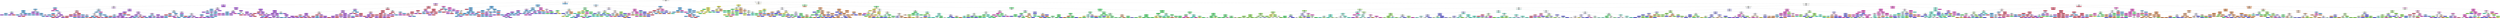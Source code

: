 digraph Tree {
node [shape=box, style="filled", color="black"] ;
0 [label="0 <= -11.421\nsamples = 22500\nvalue = [2229, 2270, 2277, 2271, 2239, 2225, 2251, 2267, 2255\n2216]\nclass = Pullover", fillcolor="#ffffff"] ;
1 [label="2 <= 1.055\nsamples = 5569\nvalue = [39, 19, 34, 52, 30, 2073, 69, 2214, 224, 815]\nclass = Sneaker", fillcolor="#fbf7fe"] ;
0 -> 1 [labeldistance=2.5, labelangle=45, headlabel="True"] ;
2 [label="1 <= 7.723\nsamples = 3558\nvalue = [0, 0, 0, 0, 0, 616, 0, 2072, 107, 763]\nclass = Sneaker", fillcolor="#d4a2f3"] ;
1 -> 2 ;
3 [label="7 <= 4.413\nsamples = 2547\nvalue = [0, 0, 0, 0, 0, 561, 0, 1812, 30, 144]\nclass = Sneaker", fillcolor="#c582ef"] ;
2 -> 3 ;
4 [label="18 <= -1.559\nsamples = 1148\nvalue = [0, 0, 0, 0, 0, 469, 0, 526, 25, 128]\nclass = Sneaker", fillcolor="#f7eefd"] ;
3 -> 4 ;
5 [label="4 <= 4.899\nsamples = 255\nvalue = [0, 0, 0, 0, 0, 190, 0, 49, 14, 2]\nclass = Sandal", fillcolor="#77bced"] ;
4 -> 5 ;
6 [label="23 <= 0.264\nsamples = 240\nvalue = [0, 0, 0, 0, 0, 189, 0, 49, 0, 2]\nclass = Sandal", fillcolor="#6eb7ec"] ;
5 -> 6 ;
7 [label="56 <= -0.701\nsamples = 172\nvalue = [0, 0, 0, 0, 0, 158, 0, 12, 0, 2]\nclass = Sandal", fillcolor="#4aa6e7"] ;
6 -> 7 ;
8 [label="64 <= -0.021\nsamples = 22\nvalue = [0, 0, 0, 0, 0, 12, 0, 9, 0, 1]\nclass = Sandal", fillcolor="#d1e8f9"] ;
7 -> 8 ;
9 [label="129 <= -0.418\nsamples = 15\nvalue = [0, 0, 0, 0, 0, 12, 0, 3, 0, 0]\nclass = Sandal", fillcolor="#6ab6ec"] ;
8 -> 9 ;
10 [label="samples = 3\nvalue = [0, 0, 0, 0, 0, 0, 0, 3, 0, 0]\nclass = Sneaker", fillcolor="#a339e5"] ;
9 -> 10 ;
11 [label="samples = 12\nvalue = [0, 0, 0, 0, 0, 12, 0, 0, 0, 0]\nclass = Sandal", fillcolor="#399de5"] ;
9 -> 11 ;
12 [label="81 <= 1.085\nsamples = 7\nvalue = [0, 0, 0, 0, 0, 0, 0, 6, 0, 1]\nclass = Sneaker", fillcolor="#b25ae9"] ;
8 -> 12 ;
13 [label="samples = 6\nvalue = [0, 0, 0, 0, 0, 0, 0, 6, 0, 0]\nclass = Sneaker", fillcolor="#a339e5"] ;
12 -> 13 ;
14 [label="samples = 1\nvalue = [0, 0, 0, 0, 0, 0, 0, 0, 0, 1]\nclass = Ankle boot", fillcolor="#e53958"] ;
12 -> 14 ;
15 [label="2 <= -6.185\nsamples = 150\nvalue = [0, 0, 0, 0, 0, 146, 0, 3, 0, 1]\nclass = Sandal", fillcolor="#3ea0e6"] ;
7 -> 15 ;
16 [label="58 <= -0.777\nsamples = 7\nvalue = [0, 0, 0, 0, 0, 4, 0, 2, 0, 1]\nclass = Sandal", fillcolor="#b0d8f5"] ;
15 -> 16 ;
17 [label="samples = 4\nvalue = [0, 0, 0, 0, 0, 4, 0, 0, 0, 0]\nclass = Sandal", fillcolor="#399de5"] ;
16 -> 17 ;
18 [label="58 <= 0.613\nsamples = 3\nvalue = [0, 0, 0, 0, 0, 0, 0, 2, 0, 1]\nclass = Sneaker", fillcolor="#d19cf2"] ;
16 -> 18 ;
19 [label="samples = 2\nvalue = [0, 0, 0, 0, 0, 0, 0, 2, 0, 0]\nclass = Sneaker", fillcolor="#a339e5"] ;
18 -> 19 ;
20 [label="samples = 1\nvalue = [0, 0, 0, 0, 0, 0, 0, 0, 0, 1]\nclass = Ankle boot", fillcolor="#e53958"] ;
18 -> 20 ;
21 [label="48 <= -1.828\nsamples = 143\nvalue = [0, 0, 0, 0, 0, 142, 0, 1, 0, 0]\nclass = Sandal", fillcolor="#3a9ee5"] ;
15 -> 21 ;
22 [label="samples = 1\nvalue = [0, 0, 0, 0, 0, 0, 0, 1, 0, 0]\nclass = Sneaker", fillcolor="#a339e5"] ;
21 -> 22 ;
23 [label="samples = 142\nvalue = [0, 0, 0, 0, 0, 142, 0, 0, 0, 0]\nclass = Sandal", fillcolor="#399de5"] ;
21 -> 23 ;
24 [label="101 <= -0.214\nsamples = 68\nvalue = [0, 0, 0, 0, 0, 31, 0, 37, 0, 0]\nclass = Sneaker", fillcolor="#f0dffb"] ;
6 -> 24 ;
25 [label="64 <= -0.216\nsamples = 29\nvalue = [0, 0, 0, 0, 0, 3, 0, 26, 0, 0]\nclass = Sneaker", fillcolor="#ae50e8"] ;
24 -> 25 ;
26 [label="samples = 3\nvalue = [0, 0, 0, 0, 0, 3, 0, 0, 0, 0]\nclass = Sandal", fillcolor="#399de5"] ;
25 -> 26 ;
27 [label="samples = 26\nvalue = [0, 0, 0, 0, 0, 0, 0, 26, 0, 0]\nclass = Sneaker", fillcolor="#a339e5"] ;
25 -> 27 ;
28 [label="91 <= -0.52\nsamples = 39\nvalue = [0, 0, 0, 0, 0, 28, 0, 11, 0, 0]\nclass = Sandal", fillcolor="#87c4ef"] ;
24 -> 28 ;
29 [label="133 <= -0.816\nsamples = 8\nvalue = [0, 0, 0, 0, 0, 1, 0, 7, 0, 0]\nclass = Sneaker", fillcolor="#b055e9"] ;
28 -> 29 ;
30 [label="samples = 1\nvalue = [0, 0, 0, 0, 0, 1, 0, 0, 0, 0]\nclass = Sandal", fillcolor="#399de5"] ;
29 -> 30 ;
31 [label="samples = 7\nvalue = [0, 0, 0, 0, 0, 0, 0, 7, 0, 0]\nclass = Sneaker", fillcolor="#a339e5"] ;
29 -> 31 ;
32 [label="69 <= 0.831\nsamples = 31\nvalue = [0, 0, 0, 0, 0, 27, 0, 4, 0, 0]\nclass = Sandal", fillcolor="#56ace9"] ;
28 -> 32 ;
33 [label="samples = 24\nvalue = [0, 0, 0, 0, 0, 24, 0, 0, 0, 0]\nclass = Sandal", fillcolor="#399de5"] ;
32 -> 33 ;
34 [label="139 <= 0.023\nsamples = 7\nvalue = [0, 0, 0, 0, 0, 3, 0, 4, 0, 0]\nclass = Sneaker", fillcolor="#e8cef8"] ;
32 -> 34 ;
35 [label="samples = 3\nvalue = [0, 0, 0, 0, 0, 3, 0, 0, 0, 0]\nclass = Sandal", fillcolor="#399de5"] ;
34 -> 35 ;
36 [label="samples = 4\nvalue = [0, 0, 0, 0, 0, 0, 0, 4, 0, 0]\nclass = Sneaker", fillcolor="#a339e5"] ;
34 -> 36 ;
37 [label="66 <= 0.708\nsamples = 15\nvalue = [0, 0, 0, 0, 0, 1, 0, 0, 14, 0]\nclass = Bag", fillcolor="#e747c4"] ;
5 -> 37 ;
38 [label="samples = 14\nvalue = [0, 0, 0, 0, 0, 0, 0, 0, 14, 0]\nclass = Bag", fillcolor="#e539c0"] ;
37 -> 38 ;
39 [label="samples = 1\nvalue = [0, 0, 0, 0, 0, 1, 0, 0, 0, 0]\nclass = Sandal", fillcolor="#399de5"] ;
37 -> 39 ;
40 [label="7 <= -1.45\nsamples = 893\nvalue = [0, 0, 0, 0, 0, 279, 0, 477, 11, 126]\nclass = Sneaker", fillcolor="#e1bff7"] ;
4 -> 40 ;
41 [label="14 <= 0.461\nsamples = 281\nvalue = [0, 0, 0, 0, 0, 121, 0, 69, 5, 86]\nclass = Sandal", fillcolor="#dbedfa"] ;
40 -> 41 ;
42 [label="1 <= 4.924\nsamples = 127\nvalue = [0, 0, 0, 0, 0, 20, 0, 42, 0, 65]\nclass = Ankle boot", fillcolor="#f8c9d2"] ;
41 -> 42 ;
43 [label="45 <= -0.046\nsamples = 55\nvalue = [0, 0, 0, 0, 0, 19, 0, 26, 0, 10]\nclass = Sneaker", fillcolor="#edd9fa"] ;
42 -> 43 ;
44 [label="9 <= 1.818\nsamples = 18\nvalue = [0, 0, 0, 0, 0, 15, 0, 0, 0, 3]\nclass = Sandal", fillcolor="#61b1ea"] ;
43 -> 44 ;
45 [label="samples = 15\nvalue = [0, 0, 0, 0, 0, 15, 0, 0, 0, 0]\nclass = Sandal", fillcolor="#399de5"] ;
44 -> 45 ;
46 [label="samples = 3\nvalue = [0, 0, 0, 0, 0, 0, 0, 0, 0, 3]\nclass = Ankle boot", fillcolor="#e53958"] ;
44 -> 46 ;
47 [label="33 <= 0.09\nsamples = 37\nvalue = [0, 0, 0, 0, 0, 4, 0, 26, 0, 7]\nclass = Sneaker", fillcolor="#c582ef"] ;
43 -> 47 ;
48 [label="120 <= -0.056\nsamples = 10\nvalue = [0, 0, 0, 0, 0, 4, 0, 2, 0, 4]\nclass = Sandal", fillcolor="#ffffff"] ;
47 -> 48 ;
49 [label="samples = 4\nvalue = [0, 0, 0, 0, 0, 4, 0, 0, 0, 0]\nclass = Sandal", fillcolor="#399de5"] ;
48 -> 49 ;
50 [label="134 <= 0.308\nsamples = 6\nvalue = [0, 0, 0, 0, 0, 0, 0, 2, 0, 4]\nclass = Ankle boot", fillcolor="#f29cac"] ;
48 -> 50 ;
51 [label="samples = 4\nvalue = [0, 0, 0, 0, 0, 0, 0, 0, 0, 4]\nclass = Ankle boot", fillcolor="#e53958"] ;
50 -> 51 ;
52 [label="samples = 2\nvalue = [0, 0, 0, 0, 0, 0, 0, 2, 0, 0]\nclass = Sneaker", fillcolor="#a339e5"] ;
50 -> 52 ;
53 [label="3 <= 4.629\nsamples = 27\nvalue = [0, 0, 0, 0, 0, 0, 0, 24, 0, 3]\nclass = Sneaker", fillcolor="#ae52e8"] ;
47 -> 53 ;
54 [label="samples = 22\nvalue = [0, 0, 0, 0, 0, 0, 0, 22, 0, 0]\nclass = Sneaker", fillcolor="#a339e5"] ;
53 -> 54 ;
55 [label="4 <= -3.288\nsamples = 5\nvalue = [0, 0, 0, 0, 0, 0, 0, 2, 0, 3]\nclass = Ankle boot", fillcolor="#f6bdc7"] ;
53 -> 55 ;
56 [label="samples = 2\nvalue = [0, 0, 0, 0, 0, 0, 0, 2, 0, 0]\nclass = Sneaker", fillcolor="#a339e5"] ;
55 -> 56 ;
57 [label="samples = 3\nvalue = [0, 0, 0, 0, 0, 0, 0, 0, 0, 3]\nclass = Ankle boot", fillcolor="#e53958"] ;
55 -> 57 ;
58 [label="137 <= 0.151\nsamples = 72\nvalue = [0, 0, 0, 0, 0, 1, 0, 16, 0, 55]\nclass = Ankle boot", fillcolor="#ed758b"] ;
42 -> 58 ;
59 [label="30 <= 0.154\nsamples = 37\nvalue = [0, 0, 0, 0, 0, 0, 0, 16, 0, 21]\nclass = Ankle boot", fillcolor="#f9d0d7"] ;
58 -> 59 ;
60 [label="78 <= 1.31\nsamples = 21\nvalue = [0, 0, 0, 0, 0, 0, 0, 2, 0, 19]\nclass = Ankle boot", fillcolor="#e84e6a"] ;
59 -> 60 ;
61 [label="samples = 19\nvalue = [0, 0, 0, 0, 0, 0, 0, 0, 0, 19]\nclass = Ankle boot", fillcolor="#e53958"] ;
60 -> 61 ;
62 [label="samples = 2\nvalue = [0, 0, 0, 0, 0, 0, 0, 2, 0, 0]\nclass = Sneaker", fillcolor="#a339e5"] ;
60 -> 62 ;
63 [label="86 <= -0.662\nsamples = 16\nvalue = [0, 0, 0, 0, 0, 0, 0, 14, 0, 2]\nclass = Sneaker", fillcolor="#b055e9"] ;
59 -> 63 ;
64 [label="samples = 2\nvalue = [0, 0, 0, 0, 0, 0, 0, 0, 0, 2]\nclass = Ankle boot", fillcolor="#e53958"] ;
63 -> 64 ;
65 [label="samples = 14\nvalue = [0, 0, 0, 0, 0, 0, 0, 14, 0, 0]\nclass = Sneaker", fillcolor="#a339e5"] ;
63 -> 65 ;
66 [label="70 <= 2.345\nsamples = 35\nvalue = [0, 0, 0, 0, 0, 1, 0, 0, 0, 34]\nclass = Ankle boot", fillcolor="#e63f5d"] ;
58 -> 66 ;
67 [label="samples = 34\nvalue = [0, 0, 0, 0, 0, 0, 0, 0, 0, 34]\nclass = Ankle boot", fillcolor="#e53958"] ;
66 -> 67 ;
68 [label="samples = 1\nvalue = [0, 0, 0, 0, 0, 1, 0, 0, 0, 0]\nclass = Sandal", fillcolor="#399de5"] ;
66 -> 68 ;
69 [label="4 <= 3.069\nsamples = 154\nvalue = [0, 0, 0, 0, 0, 101, 0, 27, 5, 21]\nclass = Sandal", fillcolor="#8cc6f0"] ;
41 -> 69 ;
70 [label="67 <= -0.06\nsamples = 149\nvalue = [0, 0, 0, 0, 0, 101, 0, 27, 0, 21]\nclass = Sandal", fillcolor="#87c4ef"] ;
69 -> 70 ;
71 [label="99 <= 0.04\nsamples = 67\nvalue = [0, 0, 0, 0, 0, 28, 0, 24, 0, 15]\nclass = Sandal", fillcolor="#edf6fd"] ;
70 -> 71 ;
72 [label="26 <= -0.283\nsamples = 48\nvalue = [0, 0, 0, 0, 0, 19, 0, 24, 0, 5]\nclass = Sneaker", fillcolor="#efddfb"] ;
71 -> 72 ;
73 [label="50 <= -1.584\nsamples = 34\nvalue = [0, 0, 0, 0, 0, 7, 0, 24, 0, 3]\nclass = Sneaker", fillcolor="#c582ef"] ;
72 -> 73 ;
74 [label="samples = 4\nvalue = [0, 0, 0, 0, 0, 4, 0, 0, 0, 0]\nclass = Sandal", fillcolor="#399de5"] ;
73 -> 74 ;
75 [label="samples = 30\nvalue = [0, 0, 0, 0, 0, 3, 0, 24, 0, 3]\nclass = Sneaker", fillcolor="#b765eb"] ;
73 -> 75 ;
76 [label="125 <= 0.441\nsamples = 14\nvalue = [0, 0, 0, 0, 0, 12, 0, 0, 0, 2]\nclass = Sandal", fillcolor="#5aade9"] ;
72 -> 76 ;
77 [label="samples = 11\nvalue = [0, 0, 0, 0, 0, 11, 0, 0, 0, 0]\nclass = Sandal", fillcolor="#399de5"] ;
76 -> 77 ;
78 [label="samples = 3\nvalue = [0, 0, 0, 0, 0, 1, 0, 0, 0, 2]\nclass = Ankle boot", fillcolor="#f29cac"] ;
76 -> 78 ;
79 [label="77 <= -0.395\nsamples = 19\nvalue = [0, 0, 0, 0, 0, 9, 0, 0, 0, 10]\nclass = Ankle boot", fillcolor="#fcebee"] ;
71 -> 79 ;
80 [label="2 <= -4.715\nsamples = 10\nvalue = [0, 0, 0, 0, 0, 9, 0, 0, 0, 1]\nclass = Sandal", fillcolor="#4fa8e8"] ;
79 -> 80 ;
81 [label="samples = 1\nvalue = [0, 0, 0, 0, 0, 0, 0, 0, 0, 1]\nclass = Ankle boot", fillcolor="#e53958"] ;
80 -> 81 ;
82 [label="samples = 9\nvalue = [0, 0, 0, 0, 0, 9, 0, 0, 0, 0]\nclass = Sandal", fillcolor="#399de5"] ;
80 -> 82 ;
83 [label="samples = 9\nvalue = [0, 0, 0, 0, 0, 0, 0, 0, 0, 9]\nclass = Ankle boot", fillcolor="#e53958"] ;
79 -> 83 ;
84 [label="96 <= 0.294\nsamples = 82\nvalue = [0, 0, 0, 0, 0, 73, 0, 3, 0, 6]\nclass = Sandal", fillcolor="#50a9e8"] ;
70 -> 84 ;
85 [label="15 <= 0.276\nsamples = 29\nvalue = [0, 0, 0, 0, 0, 20, 0, 3, 0, 6]\nclass = Sandal", fillcolor="#86c3ef"] ;
84 -> 85 ;
86 [label="135 <= 0.069\nsamples = 8\nvalue = [0, 0, 0, 0, 0, 1, 0, 3, 0, 4]\nclass = Ankle boot", fillcolor="#fad7de"] ;
85 -> 86 ;
87 [label="samples = 4\nvalue = [0, 0, 0, 0, 0, 0, 0, 0, 0, 4]\nclass = Ankle boot", fillcolor="#e53958"] ;
86 -> 87 ;
88 [label="samples = 4\nvalue = [0, 0, 0, 0, 0, 1, 0, 3, 0, 0]\nclass = Sneaker", fillcolor="#c27bee"] ;
86 -> 88 ;
89 [label="0 <= -19.235\nsamples = 21\nvalue = [0, 0, 0, 0, 0, 19, 0, 0, 0, 2]\nclass = Sandal", fillcolor="#4ea7e8"] ;
85 -> 89 ;
90 [label="samples = 2\nvalue = [0, 0, 0, 0, 0, 0, 0, 0, 0, 2]\nclass = Ankle boot", fillcolor="#e53958"] ;
89 -> 90 ;
91 [label="samples = 19\nvalue = [0, 0, 0, 0, 0, 19, 0, 0, 0, 0]\nclass = Sandal", fillcolor="#399de5"] ;
89 -> 91 ;
92 [label="samples = 53\nvalue = [0, 0, 0, 0, 0, 53, 0, 0, 0, 0]\nclass = Sandal", fillcolor="#399de5"] ;
84 -> 92 ;
93 [label="samples = 5\nvalue = [0, 0, 0, 0, 0, 0, 0, 0, 5, 0]\nclass = Bag", fillcolor="#e539c0"] ;
69 -> 93 ;
94 [label="104 <= 0.309\nsamples = 612\nvalue = [0, 0, 0, 0, 0, 158, 0, 408, 6, 40]\nclass = Sneaker", fillcolor="#cc92f1"] ;
40 -> 94 ;
95 [label="63 <= -0.223\nsamples = 388\nvalue = [0, 0, 0, 0, 0, 49, 0, 308, 2, 29]\nclass = Sneaker", fillcolor="#b968eb"] ;
94 -> 95 ;
96 [label="125 <= 1.506\nsamples = 249\nvalue = [0, 0, 0, 0, 0, 10, 0, 221, 1, 17]\nclass = Sneaker", fillcolor="#ae51e8"] ;
95 -> 96 ;
97 [label="61 <= -1.555\nsamples = 243\nvalue = [0, 0, 0, 0, 0, 9, 0, 221, 1, 12]\nclass = Sneaker", fillcolor="#ac4ce7"] ;
96 -> 97 ;
98 [label="100 <= -0.057\nsamples = 5\nvalue = [0, 0, 0, 0, 0, 3, 0, 0, 0, 2]\nclass = Sandal", fillcolor="#bddef6"] ;
97 -> 98 ;
99 [label="samples = 2\nvalue = [0, 0, 0, 0, 0, 0, 0, 0, 0, 2]\nclass = Ankle boot", fillcolor="#e53958"] ;
98 -> 99 ;
100 [label="samples = 3\nvalue = [0, 0, 0, 0, 0, 3, 0, 0, 0, 0]\nclass = Sandal", fillcolor="#399de5"] ;
98 -> 100 ;
101 [label="103 <= -0.438\nsamples = 238\nvalue = [0, 0, 0, 0, 0, 6, 0, 221, 1, 10]\nclass = Sneaker", fillcolor="#aa48e7"] ;
97 -> 101 ;
102 [label="44 <= -0.119\nsamples = 79\nvalue = [0, 0, 0, 0, 0, 4, 0, 65, 0, 10]\nclass = Sneaker", fillcolor="#b661ea"] ;
101 -> 102 ;
103 [label="samples = 32\nvalue = [0, 0, 0, 0, 0, 0, 0, 32, 0, 0]\nclass = Sneaker", fillcolor="#a339e5"] ;
102 -> 103 ;
104 [label="samples = 47\nvalue = [0, 0, 0, 0, 0, 4, 0, 33, 0, 10]\nclass = Sneaker", fillcolor="#c684ef"] ;
102 -> 104 ;
105 [label="123 <= 0.94\nsamples = 159\nvalue = [0, 0, 0, 0, 0, 2, 0, 156, 1, 0]\nclass = Sneaker", fillcolor="#a53de5"] ;
101 -> 105 ;
106 [label="samples = 152\nvalue = [0, 0, 0, 0, 0, 0, 0, 151, 1, 0]\nclass = Sneaker", fillcolor="#a43ae5"] ;
105 -> 106 ;
107 [label="samples = 7\nvalue = [0, 0, 0, 0, 0, 2, 0, 5, 0, 0]\nclass = Sneaker", fillcolor="#c888ef"] ;
105 -> 107 ;
108 [label="129 <= -0.313\nsamples = 6\nvalue = [0, 0, 0, 0, 0, 1, 0, 0, 0, 5]\nclass = Ankle boot", fillcolor="#ea6179"] ;
96 -> 108 ;
109 [label="samples = 1\nvalue = [0, 0, 0, 0, 0, 1, 0, 0, 0, 0]\nclass = Sandal", fillcolor="#399de5"] ;
108 -> 109 ;
110 [label="samples = 5\nvalue = [0, 0, 0, 0, 0, 0, 0, 0, 0, 5]\nclass = Ankle boot", fillcolor="#e53958"] ;
108 -> 110 ;
111 [label="2 <= -4.535\nsamples = 139\nvalue = [0, 0, 0, 0, 0, 39, 0, 87, 1, 12]\nclass = Sneaker", fillcolor="#d3a0f3"] ;
95 -> 111 ;
112 [label="104 <= -0.233\nsamples = 54\nvalue = [0, 0, 0, 0, 0, 6, 0, 36, 0, 12]\nclass = Sneaker", fillcolor="#ca8ef0"] ;
111 -> 112 ;
113 [label="63 <= 1.557\nsamples = 25\nvalue = [0, 0, 0, 0, 0, 5, 0, 20, 0, 0]\nclass = Sneaker", fillcolor="#ba6aec"] ;
112 -> 113 ;
114 [label="122 <= 1.062\nsamples = 22\nvalue = [0, 0, 0, 0, 0, 2, 0, 20, 0, 0]\nclass = Sneaker", fillcolor="#ac4de8"] ;
113 -> 114 ;
115 [label="samples = 20\nvalue = [0, 0, 0, 0, 0, 0, 0, 20, 0, 0]\nclass = Sneaker", fillcolor="#a339e5"] ;
114 -> 115 ;
116 [label="samples = 2\nvalue = [0, 0, 0, 0, 0, 2, 0, 0, 0, 0]\nclass = Sandal", fillcolor="#399de5"] ;
114 -> 116 ;
117 [label="samples = 3\nvalue = [0, 0, 0, 0, 0, 3, 0, 0, 0, 0]\nclass = Sandal", fillcolor="#399de5"] ;
113 -> 117 ;
118 [label="85 <= 0.044\nsamples = 29\nvalue = [0, 0, 0, 0, 0, 1, 0, 16, 0, 12]\nclass = Sneaker", fillcolor="#e9d0f9"] ;
112 -> 118 ;
119 [label="77 <= -0.053\nsamples = 19\nvalue = [0, 0, 0, 0, 0, 1, 0, 6, 0, 12]\nclass = Ankle boot", fillcolor="#f3a4b2"] ;
118 -> 119 ;
120 [label="samples = 9\nvalue = [0, 0, 0, 0, 0, 0, 0, 6, 0, 3]\nclass = Sneaker", fillcolor="#d19cf2"] ;
119 -> 120 ;
121 [label="samples = 10\nvalue = [0, 0, 0, 0, 0, 1, 0, 0, 0, 9]\nclass = Ankle boot", fillcolor="#e84f6b"] ;
119 -> 121 ;
122 [label="samples = 10\nvalue = [0, 0, 0, 0, 0, 0, 0, 10, 0, 0]\nclass = Sneaker", fillcolor="#a339e5"] ;
118 -> 122 ;
123 [label="23 <= 1.016\nsamples = 85\nvalue = [0, 0, 0, 0, 0, 33, 0, 51, 1, 0]\nclass = Sneaker", fillcolor="#dfbaf6"] ;
111 -> 123 ;
124 [label="26 <= 0.225\nsamples = 44\nvalue = [0, 0, 0, 0, 0, 29, 0, 14, 1, 0]\nclass = Sandal", fillcolor="#9ccef2"] ;
123 -> 124 ;
125 [label="104 <= 0.166\nsamples = 23\nvalue = [0, 0, 0, 0, 0, 22, 0, 1, 0, 0]\nclass = Sandal", fillcolor="#42a1e6"] ;
124 -> 125 ;
126 [label="samples = 22\nvalue = [0, 0, 0, 0, 0, 22, 0, 0, 0, 0]\nclass = Sandal", fillcolor="#399de5"] ;
125 -> 126 ;
127 [label="samples = 1\nvalue = [0, 0, 0, 0, 0, 0, 0, 1, 0, 0]\nclass = Sneaker", fillcolor="#a339e5"] ;
125 -> 127 ;
128 [label="41 <= 0.746\nsamples = 21\nvalue = [0, 0, 0, 0, 0, 7, 0, 13, 1, 0]\nclass = Sneaker", fillcolor="#d8aaf4"] ;
124 -> 128 ;
129 [label="samples = 10\nvalue = [0, 0, 0, 0, 0, 7, 0, 2, 1, 0]\nclass = Sandal", fillcolor="#83c2ef"] ;
128 -> 129 ;
130 [label="samples = 11\nvalue = [0, 0, 0, 0, 0, 0, 0, 11, 0, 0]\nclass = Sneaker", fillcolor="#a339e5"] ;
128 -> 130 ;
131 [label="110 <= -0.271\nsamples = 41\nvalue = [0, 0, 0, 0, 0, 4, 0, 37, 0, 0]\nclass = Sneaker", fillcolor="#ad4ee8"] ;
123 -> 131 ;
132 [label="73 <= -0.135\nsamples = 12\nvalue = [0, 0, 0, 0, 0, 4, 0, 8, 0, 0]\nclass = Sneaker", fillcolor="#d19cf2"] ;
131 -> 132 ;
133 [label="samples = 8\nvalue = [0, 0, 0, 0, 0, 0, 0, 8, 0, 0]\nclass = Sneaker", fillcolor="#a339e5"] ;
132 -> 133 ;
134 [label="samples = 4\nvalue = [0, 0, 0, 0, 0, 4, 0, 0, 0, 0]\nclass = Sandal", fillcolor="#399de5"] ;
132 -> 134 ;
135 [label="samples = 29\nvalue = [0, 0, 0, 0, 0, 0, 0, 29, 0, 0]\nclass = Sneaker", fillcolor="#a339e5"] ;
131 -> 135 ;
136 [label="16 <= -2.176\nsamples = 224\nvalue = [0, 0, 0, 0, 0, 109, 0, 100, 4, 11]\nclass = Sandal", fillcolor="#f1f8fd"] ;
94 -> 136 ;
137 [label="103 <= -0.259\nsamples = 49\nvalue = [0, 0, 0, 0, 0, 33, 0, 3, 2, 11]\nclass = Sandal", fillcolor="#8cc6f0"] ;
136 -> 137 ;
138 [label="102 <= 0.155\nsamples = 15\nvalue = [0, 0, 0, 0, 0, 5, 0, 0, 0, 10]\nclass = Ankle boot", fillcolor="#f29cac"] ;
137 -> 138 ;
139 [label="samples = 9\nvalue = [0, 0, 0, 0, 0, 0, 0, 0, 0, 9]\nclass = Ankle boot", fillcolor="#e53958"] ;
138 -> 139 ;
140 [label="51 <= 2.002\nsamples = 6\nvalue = [0, 0, 0, 0, 0, 5, 0, 0, 0, 1]\nclass = Sandal", fillcolor="#61b1ea"] ;
138 -> 140 ;
141 [label="samples = 5\nvalue = [0, 0, 0, 0, 0, 5, 0, 0, 0, 0]\nclass = Sandal", fillcolor="#399de5"] ;
140 -> 141 ;
142 [label="samples = 1\nvalue = [0, 0, 0, 0, 0, 0, 0, 0, 0, 1]\nclass = Ankle boot", fillcolor="#e53958"] ;
140 -> 142 ;
143 [label="133 <= -0.6\nsamples = 34\nvalue = [0, 0, 0, 0, 0, 28, 0, 3, 2, 1]\nclass = Sandal", fillcolor="#5fb0ea"] ;
137 -> 143 ;
144 [label="58 <= -0.204\nsamples = 7\nvalue = [0, 0, 0, 0, 0, 2, 0, 3, 2, 0]\nclass = Sneaker", fillcolor="#edd7fa"] ;
143 -> 144 ;
145 [label="samples = 3\nvalue = [0, 0, 0, 0, 0, 0, 0, 3, 0, 0]\nclass = Sneaker", fillcolor="#a339e5"] ;
144 -> 145 ;
146 [label="5 <= 0.937\nsamples = 4\nvalue = [0, 0, 0, 0, 0, 2, 0, 0, 2, 0]\nclass = Sandal", fillcolor="#ffffff"] ;
144 -> 146 ;
147 [label="samples = 2\nvalue = [0, 0, 0, 0, 0, 0, 0, 0, 2, 0]\nclass = Bag", fillcolor="#e539c0"] ;
146 -> 147 ;
148 [label="samples = 2\nvalue = [0, 0, 0, 0, 0, 2, 0, 0, 0, 0]\nclass = Sandal", fillcolor="#399de5"] ;
146 -> 148 ;
149 [label="21 <= 1.069\nsamples = 27\nvalue = [0, 0, 0, 0, 0, 26, 0, 0, 0, 1]\nclass = Sandal", fillcolor="#41a1e6"] ;
143 -> 149 ;
150 [label="samples = 26\nvalue = [0, 0, 0, 0, 0, 26, 0, 0, 0, 0]\nclass = Sandal", fillcolor="#399de5"] ;
149 -> 150 ;
151 [label="samples = 1\nvalue = [0, 0, 0, 0, 0, 0, 0, 0, 0, 1]\nclass = Ankle boot", fillcolor="#e53958"] ;
149 -> 151 ;
152 [label="6 <= -4.575\nsamples = 175\nvalue = [0, 0, 0, 0, 0, 76, 0, 97, 2, 0]\nclass = Sneaker", fillcolor="#ebd5f9"] ;
136 -> 152 ;
153 [label="samples = 28\nvalue = [0, 0, 0, 0, 0, 0, 0, 28, 0, 0]\nclass = Sneaker", fillcolor="#a339e5"] ;
152 -> 153 ;
154 [label="119 <= 0.677\nsamples = 147\nvalue = [0, 0, 0, 0, 0, 76, 0, 69, 2, 0]\nclass = Sandal", fillcolor="#edf6fd"] ;
152 -> 154 ;
155 [label="120 <= -0.663\nsamples = 113\nvalue = [0, 0, 0, 0, 0, 48, 0, 65, 0, 0]\nclass = Sneaker", fillcolor="#e7cbf8"] ;
154 -> 155 ;
156 [label="49 <= 1.246\nsamples = 30\nvalue = [0, 0, 0, 0, 0, 25, 0, 5, 0, 0]\nclass = Sandal", fillcolor="#61b1ea"] ;
155 -> 156 ;
157 [label="samples = 27\nvalue = [0, 0, 0, 0, 0, 25, 0, 2, 0, 0]\nclass = Sandal", fillcolor="#49a5e7"] ;
156 -> 157 ;
158 [label="samples = 3\nvalue = [0, 0, 0, 0, 0, 0, 0, 3, 0, 0]\nclass = Sneaker", fillcolor="#a339e5"] ;
156 -> 158 ;
159 [label="23 <= 1.209\nsamples = 83\nvalue = [0, 0, 0, 0, 0, 23, 0, 60, 0, 0]\nclass = Sneaker", fillcolor="#c685ef"] ;
155 -> 159 ;
160 [label="samples = 57\nvalue = [0, 0, 0, 0, 0, 23, 0, 34, 0, 0]\nclass = Sneaker", fillcolor="#e1bff7"] ;
159 -> 160 ;
161 [label="samples = 26\nvalue = [0, 0, 0, 0, 0, 0, 0, 26, 0, 0]\nclass = Sneaker", fillcolor="#a339e5"] ;
159 -> 161 ;
162 [label="74 <= -0.66\nsamples = 34\nvalue = [0, 0, 0, 0, 0, 28, 0, 4, 2, 0]\nclass = Sandal", fillcolor="#61b1ea"] ;
154 -> 162 ;
163 [label="89 <= 0.888\nsamples = 3\nvalue = [0, 0, 0, 0, 0, 0, 0, 1, 2, 0]\nclass = Bag", fillcolor="#f29ce0"] ;
162 -> 163 ;
164 [label="samples = 2\nvalue = [0, 0, 0, 0, 0, 0, 0, 0, 2, 0]\nclass = Bag", fillcolor="#e539c0"] ;
163 -> 164 ;
165 [label="samples = 1\nvalue = [0, 0, 0, 0, 0, 0, 0, 1, 0, 0]\nclass = Sneaker", fillcolor="#a339e5"] ;
163 -> 165 ;
166 [label="108 <= -1.74\nsamples = 31\nvalue = [0, 0, 0, 0, 0, 28, 0, 3, 0, 0]\nclass = Sandal", fillcolor="#4ea8e8"] ;
162 -> 166 ;
167 [label="samples = 2\nvalue = [0, 0, 0, 0, 0, 0, 0, 2, 0, 0]\nclass = Sneaker", fillcolor="#a339e5"] ;
166 -> 167 ;
168 [label="samples = 29\nvalue = [0, 0, 0, 0, 0, 28, 0, 1, 0, 0]\nclass = Sandal", fillcolor="#40a0e6"] ;
166 -> 168 ;
169 [label="18 <= -1.797\nsamples = 1399\nvalue = [0, 0, 0, 0, 0, 92, 0, 1286, 5, 16]\nclass = Sneaker", fillcolor="#ab4ae7"] ;
3 -> 169 ;
170 [label="62 <= -0.657\nsamples = 86\nvalue = [0, 0, 0, 0, 0, 41, 0, 44, 1, 0]\nclass = Sneaker", fillcolor="#f9f2fd"] ;
169 -> 170 ;
171 [label="56 <= -1.777\nsamples = 32\nvalue = [0, 0, 0, 0, 0, 27, 0, 5, 0, 0]\nclass = Sandal", fillcolor="#5eafea"] ;
170 -> 171 ;
172 [label="54 <= -0.324\nsamples = 9\nvalue = [0, 0, 0, 0, 0, 4, 0, 5, 0, 0]\nclass = Sneaker", fillcolor="#edd7fa"] ;
171 -> 172 ;
173 [label="samples = 5\nvalue = [0, 0, 0, 0, 0, 0, 0, 5, 0, 0]\nclass = Sneaker", fillcolor="#a339e5"] ;
172 -> 173 ;
174 [label="samples = 4\nvalue = [0, 0, 0, 0, 0, 4, 0, 0, 0, 0]\nclass = Sandal", fillcolor="#399de5"] ;
172 -> 174 ;
175 [label="samples = 23\nvalue = [0, 0, 0, 0, 0, 23, 0, 0, 0, 0]\nclass = Sandal", fillcolor="#399de5"] ;
171 -> 175 ;
176 [label="117 <= 0.314\nsamples = 54\nvalue = [0, 0, 0, 0, 0, 14, 0, 39, 1, 0]\nclass = Sneaker", fillcolor="#c683ef"] ;
170 -> 176 ;
177 [label="128 <= 0.537\nsamples = 34\nvalue = [0, 0, 0, 0, 0, 14, 0, 19, 1, 0]\nclass = Sneaker", fillcolor="#e8cef8"] ;
176 -> 177 ;
178 [label="17 <= -0.417\nsamples = 27\nvalue = [0, 0, 0, 0, 0, 8, 0, 19, 0, 0]\nclass = Sneaker", fillcolor="#ca8cf0"] ;
177 -> 178 ;
179 [label="samples = 14\nvalue = [0, 0, 0, 0, 0, 0, 0, 14, 0, 0]\nclass = Sneaker", fillcolor="#a339e5"] ;
178 -> 179 ;
180 [label="111 <= 0.03\nsamples = 13\nvalue = [0, 0, 0, 0, 0, 8, 0, 5, 0, 0]\nclass = Sandal", fillcolor="#b5daf5"] ;
178 -> 180 ;
181 [label="2 <= -7.221\nsamples = 9\nvalue = [0, 0, 0, 0, 0, 8, 0, 1, 0, 0]\nclass = Sandal", fillcolor="#52a9e8"] ;
180 -> 181 ;
182 [label="samples = 1\nvalue = [0, 0, 0, 0, 0, 0, 0, 1, 0, 0]\nclass = Sneaker", fillcolor="#a339e5"] ;
181 -> 182 ;
183 [label="samples = 8\nvalue = [0, 0, 0, 0, 0, 8, 0, 0, 0, 0]\nclass = Sandal", fillcolor="#399de5"] ;
181 -> 183 ;
184 [label="samples = 4\nvalue = [0, 0, 0, 0, 0, 0, 0, 4, 0, 0]\nclass = Sneaker", fillcolor="#a339e5"] ;
180 -> 184 ;
185 [label="10 <= 1.989\nsamples = 7\nvalue = [0, 0, 0, 0, 0, 6, 0, 0, 1, 0]\nclass = Sandal", fillcolor="#5aade9"] ;
177 -> 185 ;
186 [label="samples = 6\nvalue = [0, 0, 0, 0, 0, 6, 0, 0, 0, 0]\nclass = Sandal", fillcolor="#399de5"] ;
185 -> 186 ;
187 [label="samples = 1\nvalue = [0, 0, 0, 0, 0, 0, 0, 0, 1, 0]\nclass = Bag", fillcolor="#e539c0"] ;
185 -> 187 ;
188 [label="samples = 20\nvalue = [0, 0, 0, 0, 0, 0, 0, 20, 0, 0]\nclass = Sneaker", fillcolor="#a339e5"] ;
176 -> 188 ;
189 [label="23 <= -1.107\nsamples = 1313\nvalue = [0, 0, 0, 0, 0, 51, 0, 1242, 4, 16]\nclass = Sneaker", fillcolor="#a844e6"] ;
169 -> 189 ;
190 [label="40 <= 0.133\nsamples = 106\nvalue = [0, 0, 0, 0, 0, 21, 0, 76, 4, 5]\nclass = Sneaker", fillcolor="#c37fee"] ;
189 -> 190 ;
191 [label="31 <= 0.262\nsamples = 44\nvalue = [0, 0, 0, 0, 0, 20, 0, 21, 3, 0]\nclass = Sneaker", fillcolor="#fbf7fe"] ;
190 -> 191 ;
192 [label="13 <= -1.593\nsamples = 25\nvalue = [0, 0, 0, 0, 0, 20, 0, 4, 1, 0]\nclass = Sandal", fillcolor="#68b4eb"] ;
191 -> 192 ;
193 [label="2 <= -7.138\nsamples = 4\nvalue = [0, 0, 0, 0, 0, 0, 0, 3, 1, 0]\nclass = Sneaker", fillcolor="#c27bee"] ;
192 -> 193 ;
194 [label="samples = 1\nvalue = [0, 0, 0, 0, 0, 0, 0, 0, 1, 0]\nclass = Bag", fillcolor="#e539c0"] ;
193 -> 194 ;
195 [label="samples = 3\nvalue = [0, 0, 0, 0, 0, 0, 0, 3, 0, 0]\nclass = Sneaker", fillcolor="#a339e5"] ;
193 -> 195 ;
196 [label="99 <= 1.232\nsamples = 21\nvalue = [0, 0, 0, 0, 0, 20, 0, 1, 0, 0]\nclass = Sandal", fillcolor="#43a2e6"] ;
192 -> 196 ;
197 [label="samples = 20\nvalue = [0, 0, 0, 0, 0, 20, 0, 0, 0, 0]\nclass = Sandal", fillcolor="#399de5"] ;
196 -> 197 ;
198 [label="samples = 1\nvalue = [0, 0, 0, 0, 0, 0, 0, 1, 0, 0]\nclass = Sneaker", fillcolor="#a339e5"] ;
196 -> 198 ;
199 [label="19 <= 1.488\nsamples = 19\nvalue = [0, 0, 0, 0, 0, 0, 0, 17, 2, 0]\nclass = Sneaker", fillcolor="#ae50e8"] ;
191 -> 199 ;
200 [label="samples = 17\nvalue = [0, 0, 0, 0, 0, 0, 0, 17, 0, 0]\nclass = Sneaker", fillcolor="#a339e5"] ;
199 -> 200 ;
201 [label="samples = 2\nvalue = [0, 0, 0, 0, 0, 0, 0, 0, 2, 0]\nclass = Bag", fillcolor="#e539c0"] ;
199 -> 201 ;
202 [label="105 <= -1.331\nsamples = 62\nvalue = [0, 0, 0, 0, 0, 1, 0, 55, 1, 5]\nclass = Sneaker", fillcolor="#ae51e8"] ;
190 -> 202 ;
203 [label="58 <= -1.159\nsamples = 3\nvalue = [0, 0, 0, 0, 0, 1, 0, 0, 1, 1]\nclass = Sandal", fillcolor="#ffffff"] ;
202 -> 203 ;
204 [label="samples = 1\nvalue = [0, 0, 0, 0, 0, 1, 0, 0, 0, 0]\nclass = Sandal", fillcolor="#399de5"] ;
203 -> 204 ;
205 [label="95 <= -0.222\nsamples = 2\nvalue = [0, 0, 0, 0, 0, 0, 0, 0, 1, 1]\nclass = Bag", fillcolor="#ffffff"] ;
203 -> 205 ;
206 [label="samples = 1\nvalue = [0, 0, 0, 0, 0, 0, 0, 0, 0, 1]\nclass = Ankle boot", fillcolor="#e53958"] ;
205 -> 206 ;
207 [label="samples = 1\nvalue = [0, 0, 0, 0, 0, 0, 0, 0, 1, 0]\nclass = Bag", fillcolor="#e539c0"] ;
205 -> 207 ;
208 [label="1 <= 6.394\nsamples = 59\nvalue = [0, 0, 0, 0, 0, 0, 0, 55, 0, 4]\nclass = Sneaker", fillcolor="#aa47e7"] ;
202 -> 208 ;
209 [label="samples = 47\nvalue = [0, 0, 0, 0, 0, 0, 0, 47, 0, 0]\nclass = Sneaker", fillcolor="#a339e5"] ;
208 -> 209 ;
210 [label="88 <= -0.147\nsamples = 12\nvalue = [0, 0, 0, 0, 0, 0, 0, 8, 0, 4]\nclass = Sneaker", fillcolor="#d19cf2"] ;
208 -> 210 ;
211 [label="samples = 7\nvalue = [0, 0, 0, 0, 0, 0, 0, 7, 0, 0]\nclass = Sneaker", fillcolor="#a339e5"] ;
210 -> 211 ;
212 [label="58 <= -0.662\nsamples = 5\nvalue = [0, 0, 0, 0, 0, 0, 0, 1, 0, 4]\nclass = Ankle boot", fillcolor="#ec6a82"] ;
210 -> 212 ;
213 [label="samples = 1\nvalue = [0, 0, 0, 0, 0, 0, 0, 1, 0, 0]\nclass = Sneaker", fillcolor="#a339e5"] ;
212 -> 213 ;
214 [label="samples = 4\nvalue = [0, 0, 0, 0, 0, 0, 0, 0, 0, 4]\nclass = Ankle boot", fillcolor="#e53958"] ;
212 -> 214 ;
215 [label="6 <= -4.345\nsamples = 1207\nvalue = [0, 0, 0, 0, 0, 30, 0, 1166, 0, 11]\nclass = Sneaker", fillcolor="#a640e6"] ;
189 -> 215 ;
216 [label="110 <= -0.403\nsamples = 29\nvalue = [0, 0, 0, 0, 0, 0, 0, 22, 0, 7]\nclass = Sneaker", fillcolor="#c078ed"] ;
215 -> 216 ;
217 [label="46 <= 1.016\nsamples = 6\nvalue = [0, 0, 0, 0, 0, 0, 0, 1, 0, 5]\nclass = Ankle boot", fillcolor="#ea6179"] ;
216 -> 217 ;
218 [label="samples = 5\nvalue = [0, 0, 0, 0, 0, 0, 0, 0, 0, 5]\nclass = Ankle boot", fillcolor="#e53958"] ;
217 -> 218 ;
219 [label="samples = 1\nvalue = [0, 0, 0, 0, 0, 0, 0, 1, 0, 0]\nclass = Sneaker", fillcolor="#a339e5"] ;
217 -> 219 ;
220 [label="5 <= 2.479\nsamples = 23\nvalue = [0, 0, 0, 0, 0, 0, 0, 21, 0, 2]\nclass = Sneaker", fillcolor="#ac4ce7"] ;
216 -> 220 ;
221 [label="samples = 19\nvalue = [0, 0, 0, 0, 0, 0, 0, 19, 0, 0]\nclass = Sneaker", fillcolor="#a339e5"] ;
220 -> 221 ;
222 [label="31 <= 0.281\nsamples = 4\nvalue = [0, 0, 0, 0, 0, 0, 0, 2, 0, 2]\nclass = Sneaker", fillcolor="#ffffff"] ;
220 -> 222 ;
223 [label="samples = 2\nvalue = [0, 0, 0, 0, 0, 0, 0, 0, 0, 2]\nclass = Ankle boot", fillcolor="#e53958"] ;
222 -> 223 ;
224 [label="samples = 2\nvalue = [0, 0, 0, 0, 0, 0, 0, 2, 0, 0]\nclass = Sneaker", fillcolor="#a339e5"] ;
222 -> 224 ;
225 [label="32 <= 3.738\nsamples = 1178\nvalue = [0, 0, 0, 0, 0, 30, 0, 1144, 0, 4]\nclass = Sneaker", fillcolor="#a63fe6"] ;
215 -> 225 ;
226 [label="69 <= 0.253\nsamples = 1164\nvalue = [0, 0, 0, 0, 0, 23, 0, 1137, 0, 4]\nclass = Sneaker", fillcolor="#a53ee6"] ;
225 -> 226 ;
227 [label="103 <= -0.563\nsamples = 734\nvalue = [0, 0, 0, 0, 0, 2, 0, 729, 0, 3]\nclass = Sneaker", fillcolor="#a43ae5"] ;
226 -> 227 ;
228 [label="137 <= -1.008\nsamples = 72\nvalue = [0, 0, 0, 0, 0, 2, 0, 67, 0, 3]\nclass = Sneaker", fillcolor="#aa47e7"] ;
227 -> 228 ;
229 [label="samples = 2\nvalue = [0, 0, 0, 0, 0, 2, 0, 0, 0, 0]\nclass = Sandal", fillcolor="#399de5"] ;
228 -> 229 ;
230 [label="51 <= 1.637\nsamples = 70\nvalue = [0, 0, 0, 0, 0, 0, 0, 67, 0, 3]\nclass = Sneaker", fillcolor="#a742e6"] ;
228 -> 230 ;
231 [label="samples = 68\nvalue = [0, 0, 0, 0, 0, 0, 0, 67, 0, 1]\nclass = Sneaker", fillcolor="#a43ce5"] ;
230 -> 231 ;
232 [label="samples = 2\nvalue = [0, 0, 0, 0, 0, 0, 0, 0, 0, 2]\nclass = Ankle boot", fillcolor="#e53958"] ;
230 -> 232 ;
233 [label="samples = 662\nvalue = [0, 0, 0, 0, 0, 0, 0, 662, 0, 0]\nclass = Sneaker", fillcolor="#a339e5"] ;
227 -> 233 ;
234 [label="87 <= 0.085\nsamples = 430\nvalue = [0, 0, 0, 0, 0, 21, 0, 408, 0, 1]\nclass = Sneaker", fillcolor="#a844e6"] ;
226 -> 234 ;
235 [label="44 <= 1.049\nsamples = 85\nvalue = [0, 0, 0, 0, 0, 14, 0, 71, 0, 0]\nclass = Sneaker", fillcolor="#b560ea"] ;
234 -> 235 ;
236 [label="64 <= 0.371\nsamples = 72\nvalue = [0, 0, 0, 0, 0, 6, 0, 66, 0, 0]\nclass = Sneaker", fillcolor="#ab4be7"] ;
235 -> 236 ;
237 [label="samples = 59\nvalue = [0, 0, 0, 0, 0, 1, 0, 58, 0, 0]\nclass = Sneaker", fillcolor="#a53ce5"] ;
236 -> 237 ;
238 [label="samples = 13\nvalue = [0, 0, 0, 0, 0, 5, 0, 8, 0, 0]\nclass = Sneaker", fillcolor="#dcb5f5"] ;
236 -> 238 ;
239 [label="107 <= 0.372\nsamples = 13\nvalue = [0, 0, 0, 0, 0, 8, 0, 5, 0, 0]\nclass = Sandal", fillcolor="#b5daf5"] ;
235 -> 239 ;
240 [label="samples = 6\nvalue = [0, 0, 0, 0, 0, 1, 0, 5, 0, 0]\nclass = Sneaker", fillcolor="#b561ea"] ;
239 -> 240 ;
241 [label="samples = 7\nvalue = [0, 0, 0, 0, 0, 7, 0, 0, 0, 0]\nclass = Sandal", fillcolor="#399de5"] ;
239 -> 241 ;
242 [label="85 <= -1.042\nsamples = 345\nvalue = [0, 0, 0, 0, 0, 7, 0, 337, 0, 1]\nclass = Sneaker", fillcolor="#a53ee6"] ;
234 -> 242 ;
243 [label="74 <= -0.096\nsamples = 11\nvalue = [0, 0, 0, 0, 0, 3, 0, 7, 0, 1]\nclass = Sneaker", fillcolor="#d19cf2"] ;
242 -> 243 ;
244 [label="samples = 4\nvalue = [0, 0, 0, 0, 0, 3, 0, 0, 0, 1]\nclass = Sandal", fillcolor="#7bbeee"] ;
243 -> 244 ;
245 [label="samples = 7\nvalue = [0, 0, 0, 0, 0, 0, 0, 7, 0, 0]\nclass = Sneaker", fillcolor="#a339e5"] ;
243 -> 245 ;
246 [label="39 <= -0.479\nsamples = 334\nvalue = [0, 0, 0, 0, 0, 4, 0, 330, 0, 0]\nclass = Sneaker", fillcolor="#a43be5"] ;
242 -> 246 ;
247 [label="samples = 73\nvalue = [0, 0, 0, 0, 0, 4, 0, 69, 0, 0]\nclass = Sneaker", fillcolor="#a844e7"] ;
246 -> 247 ;
248 [label="samples = 261\nvalue = [0, 0, 0, 0, 0, 0, 0, 261, 0, 0]\nclass = Sneaker", fillcolor="#a339e5"] ;
246 -> 248 ;
249 [label="1 <= -0.449\nsamples = 14\nvalue = [0, 0, 0, 0, 0, 7, 0, 7, 0, 0]\nclass = Sandal", fillcolor="#ffffff"] ;
225 -> 249 ;
250 [label="samples = 7\nvalue = [0, 0, 0, 0, 0, 7, 0, 0, 0, 0]\nclass = Sandal", fillcolor="#399de5"] ;
249 -> 250 ;
251 [label="samples = 7\nvalue = [0, 0, 0, 0, 0, 0, 0, 7, 0, 0]\nclass = Sneaker", fillcolor="#a339e5"] ;
249 -> 251 ;
252 [label="6 <= -0.23\nsamples = 1011\nvalue = [0, 0, 0, 0, 0, 55, 0, 260, 77, 619]\nclass = Ankle boot", fillcolor="#f3a0af"] ;
2 -> 252 ;
253 [label="3 <= 2.379\nsamples = 917\nvalue = [0, 0, 0, 0, 0, 43, 0, 257, 4, 613]\nclass = Ankle boot", fillcolor="#f194a5"] ;
252 -> 253 ;
254 [label="11 <= 3.253\nsamples = 535\nvalue = [0, 0, 0, 0, 0, 33, 0, 232, 4, 266]\nclass = Ankle boot", fillcolor="#fce9ec"] ;
253 -> 254 ;
255 [label="27 <= 2.562\nsamples = 309\nvalue = [0, 0, 0, 0, 0, 25, 0, 194, 0, 90]\nclass = Sneaker", fillcolor="#d3a1f3"] ;
254 -> 255 ;
256 [label="87 <= -0.441\nsamples = 293\nvalue = [0, 0, 0, 0, 0, 11, 0, 193, 0, 89]\nclass = Sneaker", fillcolor="#d09af2"] ;
255 -> 256 ;
257 [label="46 <= -1.6\nsamples = 130\nvalue = [0, 0, 0, 0, 0, 6, 0, 61, 0, 63]\nclass = Ankle boot", fillcolor="#fef9fa"] ;
256 -> 257 ;
258 [label="129 <= -0.696\nsamples = 35\nvalue = [0, 0, 0, 0, 0, 1, 0, 30, 0, 4]\nclass = Sneaker", fillcolor="#b259e9"] ;
257 -> 258 ;
259 [label="2 <= -7.947\nsamples = 3\nvalue = [0, 0, 0, 0, 0, 1, 0, 0, 0, 2]\nclass = Ankle boot", fillcolor="#f29cac"] ;
258 -> 259 ;
260 [label="samples = 2\nvalue = [0, 0, 0, 0, 0, 0, 0, 0, 0, 2]\nclass = Ankle boot", fillcolor="#e53958"] ;
259 -> 260 ;
261 [label="samples = 1\nvalue = [0, 0, 0, 0, 0, 1, 0, 0, 0, 0]\nclass = Sandal", fillcolor="#399de5"] ;
259 -> 261 ;
262 [label="38 <= 0.241\nsamples = 32\nvalue = [0, 0, 0, 0, 0, 0, 0, 30, 0, 2]\nclass = Sneaker", fillcolor="#a946e7"] ;
258 -> 262 ;
263 [label="samples = 29\nvalue = [0, 0, 0, 0, 0, 0, 0, 29, 0, 0]\nclass = Sneaker", fillcolor="#a339e5"] ;
262 -> 263 ;
264 [label="2 <= -9.4\nsamples = 3\nvalue = [0, 0, 0, 0, 0, 0, 0, 1, 0, 2]\nclass = Ankle boot", fillcolor="#f29cac"] ;
262 -> 264 ;
265 [label="samples = 2\nvalue = [0, 0, 0, 0, 0, 0, 0, 0, 0, 2]\nclass = Ankle boot", fillcolor="#e53958"] ;
264 -> 265 ;
266 [label="samples = 1\nvalue = [0, 0, 0, 0, 0, 0, 0, 1, 0, 0]\nclass = Sneaker", fillcolor="#a339e5"] ;
264 -> 266 ;
267 [label="110 <= 0.648\nsamples = 95\nvalue = [0, 0, 0, 0, 0, 5, 0, 31, 0, 59]\nclass = Ankle boot", fillcolor="#f4a8b6"] ;
257 -> 267 ;
268 [label="46 <= 1.289\nsamples = 73\nvalue = [0, 0, 0, 0, 0, 5, 0, 15, 0, 53]\nclass = Ankle boot", fillcolor="#ee7d92"] ;
267 -> 268 ;
269 [label="135 <= 1.25\nsamples = 68\nvalue = [0, 0, 0, 0, 0, 1, 0, 14, 0, 53]\nclass = Ankle boot", fillcolor="#ec7086"] ;
268 -> 269 ;
270 [label="samples = 62\nvalue = [0, 0, 0, 0, 0, 0, 0, 9, 0, 53]\nclass = Ankle boot", fillcolor="#e95b74"] ;
269 -> 270 ;
271 [label="samples = 6\nvalue = [0, 0, 0, 0, 0, 1, 0, 5, 0, 0]\nclass = Sneaker", fillcolor="#b561ea"] ;
269 -> 271 ;
272 [label="38 <= 2.398\nsamples = 5\nvalue = [0, 0, 0, 0, 0, 4, 0, 1, 0, 0]\nclass = Sandal", fillcolor="#6ab6ec"] ;
268 -> 272 ;
273 [label="samples = 4\nvalue = [0, 0, 0, 0, 0, 4, 0, 0, 0, 0]\nclass = Sandal", fillcolor="#399de5"] ;
272 -> 273 ;
274 [label="samples = 1\nvalue = [0, 0, 0, 0, 0, 0, 0, 1, 0, 0]\nclass = Sneaker", fillcolor="#a339e5"] ;
272 -> 274 ;
275 [label="42 <= -0.348\nsamples = 22\nvalue = [0, 0, 0, 0, 0, 0, 0, 16, 0, 6]\nclass = Sneaker", fillcolor="#c683ef"] ;
267 -> 275 ;
276 [label="samples = 4\nvalue = [0, 0, 0, 0, 0, 0, 0, 0, 0, 4]\nclass = Ankle boot", fillcolor="#e53958"] ;
275 -> 276 ;
277 [label="121 <= 0.7\nsamples = 18\nvalue = [0, 0, 0, 0, 0, 0, 0, 16, 0, 2]\nclass = Sneaker", fillcolor="#ae52e8"] ;
275 -> 277 ;
278 [label="samples = 16\nvalue = [0, 0, 0, 0, 0, 0, 0, 16, 0, 0]\nclass = Sneaker", fillcolor="#a339e5"] ;
277 -> 278 ;
279 [label="samples = 2\nvalue = [0, 0, 0, 0, 0, 0, 0, 0, 0, 2]\nclass = Ankle boot", fillcolor="#e53958"] ;
277 -> 279 ;
280 [label="103 <= -1.436\nsamples = 163\nvalue = [0, 0, 0, 0, 0, 5, 0, 132, 0, 26]\nclass = Sneaker", fillcolor="#b866eb"] ;
256 -> 280 ;
281 [label="60 <= 0.218\nsamples = 25\nvalue = [0, 0, 0, 0, 0, 0, 0, 11, 0, 14]\nclass = Ankle boot", fillcolor="#f9d5db"] ;
280 -> 281 ;
282 [label="127 <= 0.148\nsamples = 15\nvalue = [0, 0, 0, 0, 0, 0, 0, 11, 0, 4]\nclass = Sneaker", fillcolor="#c481ee"] ;
281 -> 282 ;
283 [label="47 <= 0.291\nsamples = 12\nvalue = [0, 0, 0, 0, 0, 0, 0, 11, 0, 1]\nclass = Sneaker", fillcolor="#ab4be7"] ;
282 -> 283 ;
284 [label="samples = 11\nvalue = [0, 0, 0, 0, 0, 0, 0, 11, 0, 0]\nclass = Sneaker", fillcolor="#a339e5"] ;
283 -> 284 ;
285 [label="samples = 1\nvalue = [0, 0, 0, 0, 0, 0, 0, 0, 0, 1]\nclass = Ankle boot", fillcolor="#e53958"] ;
283 -> 285 ;
286 [label="samples = 3\nvalue = [0, 0, 0, 0, 0, 0, 0, 0, 0, 3]\nclass = Ankle boot", fillcolor="#e53958"] ;
282 -> 286 ;
287 [label="samples = 10\nvalue = [0, 0, 0, 0, 0, 0, 0, 0, 0, 10]\nclass = Ankle boot", fillcolor="#e53958"] ;
281 -> 287 ;
288 [label="2 <= -8.126\nsamples = 138\nvalue = [0, 0, 0, 0, 0, 5, 0, 121, 0, 12]\nclass = Sneaker", fillcolor="#af54e9"] ;
280 -> 288 ;
289 [label="89 <= 0.101\nsamples = 112\nvalue = [0, 0, 0, 0, 0, 0, 0, 106, 0, 6]\nclass = Sneaker", fillcolor="#a844e6"] ;
288 -> 289 ;
290 [label="samples = 78\nvalue = [0, 0, 0, 0, 0, 0, 0, 78, 0, 0]\nclass = Sneaker", fillcolor="#a339e5"] ;
289 -> 290 ;
291 [label="110 <= 0.146\nsamples = 34\nvalue = [0, 0, 0, 0, 0, 0, 0, 28, 0, 6]\nclass = Sneaker", fillcolor="#b763eb"] ;
289 -> 291 ;
292 [label="samples = 13\nvalue = [0, 0, 0, 0, 0, 0, 0, 7, 0, 6]\nclass = Sneaker", fillcolor="#f2e3fb"] ;
291 -> 292 ;
293 [label="samples = 21\nvalue = [0, 0, 0, 0, 0, 0, 0, 21, 0, 0]\nclass = Sneaker", fillcolor="#a339e5"] ;
291 -> 293 ;
294 [label="35 <= 1.163\nsamples = 26\nvalue = [0, 0, 0, 0, 0, 5, 0, 15, 0, 6]\nclass = Sneaker", fillcolor="#d6a6f3"] ;
288 -> 294 ;
295 [label="30 <= -0.07\nsamples = 22\nvalue = [0, 0, 0, 0, 0, 1, 0, 15, 0, 6]\nclass = Sneaker", fillcolor="#cb90f0"] ;
294 -> 295 ;
296 [label="samples = 10\nvalue = [0, 0, 0, 0, 0, 1, 0, 3, 0, 6]\nclass = Ankle boot", fillcolor="#f4aab7"] ;
295 -> 296 ;
297 [label="samples = 12\nvalue = [0, 0, 0, 0, 0, 0, 0, 12, 0, 0]\nclass = Sneaker", fillcolor="#a339e5"] ;
295 -> 297 ;
298 [label="samples = 4\nvalue = [0, 0, 0, 0, 0, 4, 0, 0, 0, 0]\nclass = Sandal", fillcolor="#399de5"] ;
294 -> 298 ;
299 [label="43 <= -1.937\nsamples = 16\nvalue = [0, 0, 0, 0, 0, 14, 0, 1, 0, 1]\nclass = Sandal", fillcolor="#53aae8"] ;
255 -> 299 ;
300 [label="19 <= 0.507\nsamples = 2\nvalue = [0, 0, 0, 0, 0, 0, 0, 1, 0, 1]\nclass = Sneaker", fillcolor="#ffffff"] ;
299 -> 300 ;
301 [label="samples = 1\nvalue = [0, 0, 0, 0, 0, 0, 0, 1, 0, 0]\nclass = Sneaker", fillcolor="#a339e5"] ;
300 -> 301 ;
302 [label="samples = 1\nvalue = [0, 0, 0, 0, 0, 0, 0, 0, 0, 1]\nclass = Ankle boot", fillcolor="#e53958"] ;
300 -> 302 ;
303 [label="samples = 14\nvalue = [0, 0, 0, 0, 0, 14, 0, 0, 0, 0]\nclass = Sandal", fillcolor="#399de5"] ;
299 -> 303 ;
304 [label="6 <= -4.746\nsamples = 226\nvalue = [0, 0, 0, 0, 0, 8, 0, 38, 4, 176]\nclass = Ankle boot", fillcolor="#ec6e84"] ;
254 -> 304 ;
305 [label="71 <= -0.025\nsamples = 206\nvalue = [0, 0, 0, 0, 0, 0, 0, 36, 1, 169]\nclass = Ankle boot", fillcolor="#eb647c"] ;
304 -> 305 ;
306 [label="87 <= -0.865\nsamples = 71\nvalue = [0, 0, 0, 0, 0, 0, 0, 29, 0, 42]\nclass = Ankle boot", fillcolor="#f7c2cb"] ;
305 -> 306 ;
307 [label="4 <= -3.79\nsamples = 35\nvalue = [0, 0, 0, 0, 0, 0, 0, 4, 0, 31]\nclass = Ankle boot", fillcolor="#e8536e"] ;
306 -> 307 ;
308 [label="samples = 3\nvalue = [0, 0, 0, 0, 0, 0, 0, 3, 0, 0]\nclass = Sneaker", fillcolor="#a339e5"] ;
307 -> 308 ;
309 [label="12 <= 3.69\nsamples = 32\nvalue = [0, 0, 0, 0, 0, 0, 0, 1, 0, 31]\nclass = Ankle boot", fillcolor="#e63f5d"] ;
307 -> 309 ;
310 [label="samples = 31\nvalue = [0, 0, 0, 0, 0, 0, 0, 0, 0, 31]\nclass = Ankle boot", fillcolor="#e53958"] ;
309 -> 310 ;
311 [label="samples = 1\nvalue = [0, 0, 0, 0, 0, 0, 0, 1, 0, 0]\nclass = Sneaker", fillcolor="#a339e5"] ;
309 -> 311 ;
312 [label="63 <= 0.201\nsamples = 36\nvalue = [0, 0, 0, 0, 0, 0, 0, 25, 0, 11]\nclass = Sneaker", fillcolor="#cb90f0"] ;
306 -> 312 ;
313 [label="110 <= -0.497\nsamples = 28\nvalue = [0, 0, 0, 0, 0, 0, 0, 24, 0, 4]\nclass = Sneaker", fillcolor="#b25ae9"] ;
312 -> 313 ;
314 [label="samples = 3\nvalue = [0, 0, 0, 0, 0, 0, 0, 0, 0, 3]\nclass = Ankle boot", fillcolor="#e53958"] ;
313 -> 314 ;
315 [label="77 <= 0.191\nsamples = 25\nvalue = [0, 0, 0, 0, 0, 0, 0, 24, 0, 1]\nclass = Sneaker", fillcolor="#a741e6"] ;
313 -> 315 ;
316 [label="samples = 24\nvalue = [0, 0, 0, 0, 0, 0, 0, 24, 0, 0]\nclass = Sneaker", fillcolor="#a339e5"] ;
315 -> 316 ;
317 [label="samples = 1\nvalue = [0, 0, 0, 0, 0, 0, 0, 0, 0, 1]\nclass = Ankle boot", fillcolor="#e53958"] ;
315 -> 317 ;
318 [label="59 <= 1.816\nsamples = 8\nvalue = [0, 0, 0, 0, 0, 0, 0, 1, 0, 7]\nclass = Ankle boot", fillcolor="#e95570"] ;
312 -> 318 ;
319 [label="samples = 7\nvalue = [0, 0, 0, 0, 0, 0, 0, 0, 0, 7]\nclass = Ankle boot", fillcolor="#e53958"] ;
318 -> 319 ;
320 [label="samples = 1\nvalue = [0, 0, 0, 0, 0, 0, 0, 1, 0, 0]\nclass = Sneaker", fillcolor="#a339e5"] ;
318 -> 320 ;
321 [label="25 <= 1.928\nsamples = 135\nvalue = [0, 0, 0, 0, 0, 0, 0, 7, 1, 127]\nclass = Ankle boot", fillcolor="#e74562"] ;
305 -> 321 ;
322 [label="33 <= -0.062\nsamples = 129\nvalue = [0, 0, 0, 0, 0, 0, 0, 4, 0, 125]\nclass = Ankle boot", fillcolor="#e63f5d"] ;
321 -> 322 ;
323 [label="samples = 105\nvalue = [0, 0, 0, 0, 0, 0, 0, 0, 0, 105]\nclass = Ankle boot", fillcolor="#e53958"] ;
322 -> 323 ;
324 [label="102 <= 0.001\nsamples = 24\nvalue = [0, 0, 0, 0, 0, 0, 0, 4, 0, 20]\nclass = Ankle boot", fillcolor="#ea6179"] ;
322 -> 324 ;
325 [label="19 <= -1.677\nsamples = 20\nvalue = [0, 0, 0, 0, 0, 0, 0, 1, 0, 19]\nclass = Ankle boot", fillcolor="#e64361"] ;
324 -> 325 ;
326 [label="samples = 1\nvalue = [0, 0, 0, 0, 0, 0, 0, 1, 0, 0]\nclass = Sneaker", fillcolor="#a339e5"] ;
325 -> 326 ;
327 [label="samples = 19\nvalue = [0, 0, 0, 0, 0, 0, 0, 0, 0, 19]\nclass = Ankle boot", fillcolor="#e53958"] ;
325 -> 327 ;
328 [label="65 <= 0.984\nsamples = 4\nvalue = [0, 0, 0, 0, 0, 0, 0, 3, 0, 1]\nclass = Sneaker", fillcolor="#c27bee"] ;
324 -> 328 ;
329 [label="samples = 3\nvalue = [0, 0, 0, 0, 0, 0, 0, 3, 0, 0]\nclass = Sneaker", fillcolor="#a339e5"] ;
328 -> 329 ;
330 [label="samples = 1\nvalue = [0, 0, 0, 0, 0, 0, 0, 0, 0, 1]\nclass = Ankle boot", fillcolor="#e53958"] ;
328 -> 330 ;
331 [label="100 <= 0.778\nsamples = 6\nvalue = [0, 0, 0, 0, 0, 0, 0, 3, 1, 2]\nclass = Sneaker", fillcolor="#e8cef8"] ;
321 -> 331 ;
332 [label="1 <= 9.877\nsamples = 3\nvalue = [0, 0, 0, 0, 0, 0, 0, 0, 1, 2]\nclass = Ankle boot", fillcolor="#f29cac"] ;
331 -> 332 ;
333 [label="samples = 1\nvalue = [0, 0, 0, 0, 0, 0, 0, 0, 1, 0]\nclass = Bag", fillcolor="#e539c0"] ;
332 -> 333 ;
334 [label="samples = 2\nvalue = [0, 0, 0, 0, 0, 0, 0, 0, 0, 2]\nclass = Ankle boot", fillcolor="#e53958"] ;
332 -> 334 ;
335 [label="samples = 3\nvalue = [0, 0, 0, 0, 0, 0, 0, 3, 0, 0]\nclass = Sneaker", fillcolor="#a339e5"] ;
331 -> 335 ;
336 [label="56 <= -0.004\nsamples = 20\nvalue = [0, 0, 0, 0, 0, 8, 0, 2, 3, 7]\nclass = Sandal", fillcolor="#f0f7fd"] ;
304 -> 336 ;
337 [label="119 <= -0.269\nsamples = 9\nvalue = [0, 0, 0, 0, 0, 1, 0, 1, 0, 7]\nclass = Ankle boot", fillcolor="#ec6a82"] ;
336 -> 337 ;
338 [label="samples = 7\nvalue = [0, 0, 0, 0, 0, 0, 0, 0, 0, 7]\nclass = Ankle boot", fillcolor="#e53958"] ;
337 -> 338 ;
339 [label="60 <= 1.393\nsamples = 2\nvalue = [0, 0, 0, 0, 0, 1, 0, 1, 0, 0]\nclass = Sandal", fillcolor="#ffffff"] ;
337 -> 339 ;
340 [label="samples = 1\nvalue = [0, 0, 0, 0, 0, 0, 0, 1, 0, 0]\nclass = Sneaker", fillcolor="#a339e5"] ;
339 -> 340 ;
341 [label="samples = 1\nvalue = [0, 0, 0, 0, 0, 1, 0, 0, 0, 0]\nclass = Sandal", fillcolor="#399de5"] ;
339 -> 341 ;
342 [label="12 <= -0.304\nsamples = 11\nvalue = [0, 0, 0, 0, 0, 7, 0, 1, 3, 0]\nclass = Sandal", fillcolor="#9ccef2"] ;
336 -> 342 ;
343 [label="44 <= -1.13\nsamples = 4\nvalue = [0, 0, 0, 0, 0, 0, 0, 1, 3, 0]\nclass = Bag", fillcolor="#ee7bd5"] ;
342 -> 343 ;
344 [label="samples = 1\nvalue = [0, 0, 0, 0, 0, 0, 0, 1, 0, 0]\nclass = Sneaker", fillcolor="#a339e5"] ;
343 -> 344 ;
345 [label="samples = 3\nvalue = [0, 0, 0, 0, 0, 0, 0, 0, 3, 0]\nclass = Bag", fillcolor="#e539c0"] ;
343 -> 345 ;
346 [label="samples = 7\nvalue = [0, 0, 0, 0, 0, 7, 0, 0, 0, 0]\nclass = Sandal", fillcolor="#399de5"] ;
342 -> 346 ;
347 [label="80 <= -0.748\nsamples = 382\nvalue = [0, 0, 0, 0, 0, 10, 0, 25, 0, 347]\nclass = Ankle boot", fillcolor="#e84c68"] ;
253 -> 347 ;
348 [label="96 <= 0.356\nsamples = 74\nvalue = [0, 0, 0, 0, 0, 3, 0, 19, 0, 52]\nclass = Ankle boot", fillcolor="#ef889b"] ;
347 -> 348 ;
349 [label="87 <= 1.299\nsamples = 60\nvalue = [0, 0, 0, 0, 0, 1, 0, 8, 0, 51]\nclass = Ankle boot", fillcolor="#ea5b75"] ;
348 -> 349 ;
350 [label="109 <= -1.257\nsamples = 45\nvalue = [0, 0, 0, 0, 0, 1, 0, 1, 0, 43]\nclass = Ankle boot", fillcolor="#e64260"] ;
349 -> 350 ;
351 [label="78 <= -1.25\nsamples = 4\nvalue = [0, 0, 0, 0, 0, 1, 0, 1, 0, 2]\nclass = Ankle boot", fillcolor="#f6bdc7"] ;
350 -> 351 ;
352 [label="samples = 2\nvalue = [0, 0, 0, 0, 0, 0, 0, 0, 0, 2]\nclass = Ankle boot", fillcolor="#e53958"] ;
351 -> 352 ;
353 [label="46 <= -0.249\nsamples = 2\nvalue = [0, 0, 0, 0, 0, 1, 0, 1, 0, 0]\nclass = Sandal", fillcolor="#ffffff"] ;
351 -> 353 ;
354 [label="samples = 1\nvalue = [0, 0, 0, 0, 0, 0, 0, 1, 0, 0]\nclass = Sneaker", fillcolor="#a339e5"] ;
353 -> 354 ;
355 [label="samples = 1\nvalue = [0, 0, 0, 0, 0, 1, 0, 0, 0, 0]\nclass = Sandal", fillcolor="#399de5"] ;
353 -> 355 ;
356 [label="samples = 41\nvalue = [0, 0, 0, 0, 0, 0, 0, 0, 0, 41]\nclass = Ankle boot", fillcolor="#e53958"] ;
350 -> 356 ;
357 [label="68 <= 0.217\nsamples = 15\nvalue = [0, 0, 0, 0, 0, 0, 0, 7, 0, 8]\nclass = Ankle boot", fillcolor="#fce6ea"] ;
349 -> 357 ;
358 [label="samples = 7\nvalue = [0, 0, 0, 0, 0, 0, 0, 7, 0, 0]\nclass = Sneaker", fillcolor="#a339e5"] ;
357 -> 358 ;
359 [label="samples = 8\nvalue = [0, 0, 0, 0, 0, 0, 0, 0, 0, 8]\nclass = Ankle boot", fillcolor="#e53958"] ;
357 -> 359 ;
360 [label="131 <= -0.719\nsamples = 14\nvalue = [0, 0, 0, 0, 0, 2, 0, 11, 0, 1]\nclass = Sneaker", fillcolor="#ba6bec"] ;
348 -> 360 ;
361 [label="76 <= -0.389\nsamples = 3\nvalue = [0, 0, 0, 0, 0, 2, 0, 0, 0, 1]\nclass = Sandal", fillcolor="#9ccef2"] ;
360 -> 361 ;
362 [label="samples = 2\nvalue = [0, 0, 0, 0, 0, 2, 0, 0, 0, 0]\nclass = Sandal", fillcolor="#399de5"] ;
361 -> 362 ;
363 [label="samples = 1\nvalue = [0, 0, 0, 0, 0, 0, 0, 0, 0, 1]\nclass = Ankle boot", fillcolor="#e53958"] ;
361 -> 363 ;
364 [label="samples = 11\nvalue = [0, 0, 0, 0, 0, 0, 0, 11, 0, 0]\nclass = Sneaker", fillcolor="#a339e5"] ;
360 -> 364 ;
365 [label="27 <= 2.116\nsamples = 308\nvalue = [0, 0, 0, 0, 0, 7, 0, 6, 0, 295]\nclass = Ankle boot", fillcolor="#e6425f"] ;
347 -> 365 ;
366 [label="3 <= 3.043\nsamples = 287\nvalue = [0, 0, 0, 0, 0, 0, 0, 6, 0, 281]\nclass = Ankle boot", fillcolor="#e63d5c"] ;
365 -> 366 ;
367 [label="21 <= 0.108\nsamples = 36\nvalue = [0, 0, 0, 0, 0, 0, 0, 6, 0, 30]\nclass = Ankle boot", fillcolor="#ea6179"] ;
366 -> 367 ;
368 [label="66 <= 0.137\nsamples = 9\nvalue = [0, 0, 0, 0, 0, 0, 0, 6, 0, 3]\nclass = Sneaker", fillcolor="#d19cf2"] ;
367 -> 368 ;
369 [label="samples = 6\nvalue = [0, 0, 0, 0, 0, 0, 0, 6, 0, 0]\nclass = Sneaker", fillcolor="#a339e5"] ;
368 -> 369 ;
370 [label="samples = 3\nvalue = [0, 0, 0, 0, 0, 0, 0, 0, 0, 3]\nclass = Ankle boot", fillcolor="#e53958"] ;
368 -> 370 ;
371 [label="samples = 27\nvalue = [0, 0, 0, 0, 0, 0, 0, 0, 0, 27]\nclass = Ankle boot", fillcolor="#e53958"] ;
367 -> 371 ;
372 [label="samples = 251\nvalue = [0, 0, 0, 0, 0, 0, 0, 0, 0, 251]\nclass = Ankle boot", fillcolor="#e53958"] ;
366 -> 372 ;
373 [label="45 <= 0.705\nsamples = 21\nvalue = [0, 0, 0, 0, 0, 7, 0, 0, 0, 14]\nclass = Ankle boot", fillcolor="#f29cac"] ;
365 -> 373 ;
374 [label="samples = 7\nvalue = [0, 0, 0, 0, 0, 7, 0, 0, 0, 0]\nclass = Sandal", fillcolor="#399de5"] ;
373 -> 374 ;
375 [label="samples = 14\nvalue = [0, 0, 0, 0, 0, 0, 0, 0, 0, 14]\nclass = Ankle boot", fillcolor="#e53958"] ;
373 -> 375 ;
376 [label="4 <= 0.518\nsamples = 94\nvalue = [0, 0, 0, 0, 0, 12, 0, 3, 73, 6]\nclass = Bag", fillcolor="#ec6cd0"] ;
252 -> 376 ;
377 [label="27 <= 0.602\nsamples = 20\nvalue = [0, 0, 0, 0, 0, 12, 0, 1, 1, 6]\nclass = Sandal", fillcolor="#aad5f4"] ;
376 -> 377 ;
378 [label="samples = 5\nvalue = [0, 0, 0, 0, 0, 0, 0, 0, 0, 5]\nclass = Ankle boot", fillcolor="#e53958"] ;
377 -> 378 ;
379 [label="56 <= 0.15\nsamples = 15\nvalue = [0, 0, 0, 0, 0, 12, 0, 1, 1, 1]\nclass = Sandal", fillcolor="#63b2eb"] ;
377 -> 379 ;
380 [label="138 <= 0.151\nsamples = 3\nvalue = [0, 0, 0, 0, 0, 0, 0, 1, 1, 1]\nclass = Sneaker", fillcolor="#ffffff"] ;
379 -> 380 ;
381 [label="samples = 1\nvalue = [0, 0, 0, 0, 0, 0, 0, 0, 1, 0]\nclass = Bag", fillcolor="#e539c0"] ;
380 -> 381 ;
382 [label="37 <= -0.025\nsamples = 2\nvalue = [0, 0, 0, 0, 0, 0, 0, 1, 0, 1]\nclass = Sneaker", fillcolor="#ffffff"] ;
380 -> 382 ;
383 [label="samples = 1\nvalue = [0, 0, 0, 0, 0, 0, 0, 1, 0, 0]\nclass = Sneaker", fillcolor="#a339e5"] ;
382 -> 383 ;
384 [label="samples = 1\nvalue = [0, 0, 0, 0, 0, 0, 0, 0, 0, 1]\nclass = Ankle boot", fillcolor="#e53958"] ;
382 -> 384 ;
385 [label="samples = 12\nvalue = [0, 0, 0, 0, 0, 12, 0, 0, 0, 0]\nclass = Sandal", fillcolor="#399de5"] ;
379 -> 385 ;
386 [label="59 <= 2.031\nsamples = 74\nvalue = [0, 0, 0, 0, 0, 0, 0, 2, 72, 0]\nclass = Bag", fillcolor="#e63ec2"] ;
376 -> 386 ;
387 [label="samples = 71\nvalue = [0, 0, 0, 0, 0, 0, 0, 0, 71, 0]\nclass = Bag", fillcolor="#e539c0"] ;
386 -> 387 ;
388 [label="73 <= 0.27\nsamples = 3\nvalue = [0, 0, 0, 0, 0, 0, 0, 2, 1, 0]\nclass = Sneaker", fillcolor="#d19cf2"] ;
386 -> 388 ;
389 [label="samples = 2\nvalue = [0, 0, 0, 0, 0, 0, 0, 2, 0, 0]\nclass = Sneaker", fillcolor="#a339e5"] ;
388 -> 389 ;
390 [label="samples = 1\nvalue = [0, 0, 0, 0, 0, 0, 0, 0, 1, 0]\nclass = Bag", fillcolor="#e539c0"] ;
388 -> 390 ;
391 [label="0 <= -17.203\nsamples = 2011\nvalue = [39, 19, 34, 52, 30, 1457, 69, 142, 117, 52]\nclass = Sandal", fillcolor="#74baed"] ;
1 -> 391 ;
392 [label="4 <= 0.421\nsamples = 1381\nvalue = [2, 0, 0, 0, 0, 1193, 1, 141, 26, 18]\nclass = Sandal", fillcolor="#57ace9"] ;
391 -> 392 ;
393 [label="23 <= 0.712\nsamples = 1033\nvalue = [1, 0, 0, 0, 0, 980, 1, 33, 0, 18]\nclass = Sandal", fillcolor="#43a2e6"] ;
392 -> 393 ;
394 [label="14 <= -3.174\nsamples = 699\nvalue = [1, 0, 0, 0, 0, 689, 1, 3, 0, 5]\nclass = Sandal", fillcolor="#3c9ee5"] ;
393 -> 394 ;
395 [label="samples = 3\nvalue = [0, 0, 0, 0, 0, 0, 0, 0, 0, 3]\nclass = Ankle boot", fillcolor="#e53958"] ;
394 -> 395 ;
396 [label="1 <= -10.506\nsamples = 696\nvalue = [1, 0, 0, 0, 0, 689, 1, 3, 0, 2]\nclass = Sandal", fillcolor="#3b9ee5"] ;
394 -> 396 ;
397 [label="112 <= -0.114\nsamples = 3\nvalue = [1, 0, 0, 0, 0, 1, 1, 0, 0, 0]\nclass = T-shirt/Top", fillcolor="#ffffff"] ;
396 -> 397 ;
398 [label="samples = 1\nvalue = [0, 0, 0, 0, 0, 0, 1, 0, 0, 0]\nclass = Shirt", fillcolor="#3c39e5"] ;
397 -> 398 ;
399 [label="133 <= 0.209\nsamples = 2\nvalue = [1, 0, 0, 0, 0, 1, 0, 0, 0, 0]\nclass = T-shirt/Top", fillcolor="#ffffff"] ;
397 -> 399 ;
400 [label="samples = 1\nvalue = [0, 0, 0, 0, 0, 1, 0, 0, 0, 0]\nclass = Sandal", fillcolor="#399de5"] ;
399 -> 400 ;
401 [label="samples = 1\nvalue = [1, 0, 0, 0, 0, 0, 0, 0, 0, 0]\nclass = T-shirt/Top", fillcolor="#e58139"] ;
399 -> 401 ;
402 [label="74 <= 1.245\nsamples = 693\nvalue = [0, 0, 0, 0, 0, 688, 0, 3, 0, 2]\nclass = Sandal", fillcolor="#3a9ee5"] ;
396 -> 402 ;
403 [label="111 <= 1.498\nsamples = 672\nvalue = [0, 0, 0, 0, 0, 670, 0, 1, 0, 1]\nclass = Sandal", fillcolor="#3a9de5"] ;
402 -> 403 ;
404 [label="19 <= -1.763\nsamples = 667\nvalue = [0, 0, 0, 0, 0, 666, 0, 1, 0, 0]\nclass = Sandal", fillcolor="#399de5"] ;
403 -> 404 ;
405 [label="107 <= 1.038\nsamples = 11\nvalue = [0, 0, 0, 0, 0, 10, 0, 1, 0, 0]\nclass = Sandal", fillcolor="#4da7e8"] ;
404 -> 405 ;
406 [label="samples = 10\nvalue = [0, 0, 0, 0, 0, 10, 0, 0, 0, 0]\nclass = Sandal", fillcolor="#399de5"] ;
405 -> 406 ;
407 [label="samples = 1\nvalue = [0, 0, 0, 0, 0, 0, 0, 1, 0, 0]\nclass = Sneaker", fillcolor="#a339e5"] ;
405 -> 407 ;
408 [label="samples = 656\nvalue = [0, 0, 0, 0, 0, 656, 0, 0, 0, 0]\nclass = Sandal", fillcolor="#399de5"] ;
404 -> 408 ;
409 [label="101 <= 0.217\nsamples = 5\nvalue = [0, 0, 0, 0, 0, 4, 0, 0, 0, 1]\nclass = Sandal", fillcolor="#6ab6ec"] ;
403 -> 409 ;
410 [label="samples = 1\nvalue = [0, 0, 0, 0, 0, 0, 0, 0, 0, 1]\nclass = Ankle boot", fillcolor="#e53958"] ;
409 -> 410 ;
411 [label="samples = 4\nvalue = [0, 0, 0, 0, 0, 4, 0, 0, 0, 0]\nclass = Sandal", fillcolor="#399de5"] ;
409 -> 411 ;
412 [label="78 <= -0.986\nsamples = 21\nvalue = [0, 0, 0, 0, 0, 18, 0, 2, 0, 1]\nclass = Sandal", fillcolor="#58ace9"] ;
402 -> 412 ;
413 [label="samples = 2\nvalue = [0, 0, 0, 0, 0, 0, 0, 2, 0, 0]\nclass = Sneaker", fillcolor="#a339e5"] ;
412 -> 413 ;
414 [label="29 <= 2.239\nsamples = 19\nvalue = [0, 0, 0, 0, 0, 18, 0, 0, 0, 1]\nclass = Sandal", fillcolor="#44a2e6"] ;
412 -> 414 ;
415 [label="samples = 18\nvalue = [0, 0, 0, 0, 0, 18, 0, 0, 0, 0]\nclass = Sandal", fillcolor="#399de5"] ;
414 -> 415 ;
416 [label="samples = 1\nvalue = [0, 0, 0, 0, 0, 0, 0, 0, 0, 1]\nclass = Ankle boot", fillcolor="#e53958"] ;
414 -> 416 ;
417 [label="15 <= 1.358\nsamples = 334\nvalue = [0, 0, 0, 0, 0, 291, 0, 30, 0, 13]\nclass = Sandal", fillcolor="#55abe9"] ;
393 -> 417 ;
418 [label="29 <= -0.958\nsamples = 140\nvalue = [0, 0, 0, 0, 0, 100, 0, 30, 0, 10]\nclass = Sandal", fillcolor="#81c1ee"] ;
417 -> 418 ;
419 [label="92 <= -1.959\nsamples = 73\nvalue = [0, 0, 0, 0, 0, 72, 0, 0, 0, 1]\nclass = Sandal", fillcolor="#3c9ee5"] ;
418 -> 419 ;
420 [label="samples = 1\nvalue = [0, 0, 0, 0, 0, 0, 0, 0, 0, 1]\nclass = Ankle boot", fillcolor="#e53958"] ;
419 -> 420 ;
421 [label="samples = 72\nvalue = [0, 0, 0, 0, 0, 72, 0, 0, 0, 0]\nclass = Sandal", fillcolor="#399de5"] ;
419 -> 421 ;
422 [label="14 <= 1.582\nsamples = 67\nvalue = [0, 0, 0, 0, 0, 28, 0, 30, 0, 9]\nclass = Sneaker", fillcolor="#faf5fe"] ;
418 -> 422 ;
423 [label="25 <= -2.569\nsamples = 41\nvalue = [0, 0, 0, 0, 0, 7, 0, 26, 0, 8]\nclass = Sneaker", fillcolor="#cd93f1"] ;
422 -> 423 ;
424 [label="samples = 7\nvalue = [0, 0, 0, 0, 0, 0, 0, 0, 0, 7]\nclass = Ankle boot", fillcolor="#e53958"] ;
423 -> 424 ;
425 [label="37 <= -0.694\nsamples = 34\nvalue = [0, 0, 0, 0, 0, 7, 0, 26, 0, 1]\nclass = Sneaker", fillcolor="#be74ed"] ;
423 -> 425 ;
426 [label="66 <= -0.881\nsamples = 6\nvalue = [0, 0, 0, 0, 0, 5, 0, 0, 0, 1]\nclass = Sandal", fillcolor="#61b1ea"] ;
425 -> 426 ;
427 [label="samples = 1\nvalue = [0, 0, 0, 0, 0, 0, 0, 0, 0, 1]\nclass = Ankle boot", fillcolor="#e53958"] ;
426 -> 427 ;
428 [label="samples = 5\nvalue = [0, 0, 0, 0, 0, 5, 0, 0, 0, 0]\nclass = Sandal", fillcolor="#399de5"] ;
426 -> 428 ;
429 [label="107 <= -0.681\nsamples = 28\nvalue = [0, 0, 0, 0, 0, 2, 0, 26, 0, 0]\nclass = Sneaker", fillcolor="#aa48e7"] ;
425 -> 429 ;
430 [label="samples = 2\nvalue = [0, 0, 0, 0, 0, 2, 0, 0, 0, 0]\nclass = Sandal", fillcolor="#399de5"] ;
429 -> 430 ;
431 [label="samples = 26\nvalue = [0, 0, 0, 0, 0, 0, 0, 26, 0, 0]\nclass = Sneaker", fillcolor="#a339e5"] ;
429 -> 431 ;
432 [label="26 <= -1.535\nsamples = 26\nvalue = [0, 0, 0, 0, 0, 21, 0, 4, 0, 1]\nclass = Sandal", fillcolor="#66b3eb"] ;
422 -> 432 ;
433 [label="5 <= -0.55\nsamples = 7\nvalue = [0, 0, 0, 0, 0, 3, 0, 4, 0, 0]\nclass = Sneaker", fillcolor="#e8cef8"] ;
432 -> 433 ;
434 [label="samples = 3\nvalue = [0, 0, 0, 0, 0, 3, 0, 0, 0, 0]\nclass = Sandal", fillcolor="#399de5"] ;
433 -> 434 ;
435 [label="samples = 4\nvalue = [0, 0, 0, 0, 0, 0, 0, 4, 0, 0]\nclass = Sneaker", fillcolor="#a339e5"] ;
433 -> 435 ;
436 [label="100 <= -1.1\nsamples = 19\nvalue = [0, 0, 0, 0, 0, 18, 0, 0, 0, 1]\nclass = Sandal", fillcolor="#44a2e6"] ;
432 -> 436 ;
437 [label="samples = 1\nvalue = [0, 0, 0, 0, 0, 0, 0, 0, 0, 1]\nclass = Ankle boot", fillcolor="#e53958"] ;
436 -> 437 ;
438 [label="samples = 18\nvalue = [0, 0, 0, 0, 0, 18, 0, 0, 0, 0]\nclass = Sandal", fillcolor="#399de5"] ;
436 -> 438 ;
439 [label="14 <= -0.427\nsamples = 194\nvalue = [0, 0, 0, 0, 0, 191, 0, 0, 0, 3]\nclass = Sandal", fillcolor="#3c9fe5"] ;
417 -> 439 ;
440 [label="119 <= 0.337\nsamples = 7\nvalue = [0, 0, 0, 0, 0, 4, 0, 0, 0, 3]\nclass = Sandal", fillcolor="#cee6f8"] ;
439 -> 440 ;
441 [label="samples = 4\nvalue = [0, 0, 0, 0, 0, 4, 0, 0, 0, 0]\nclass = Sandal", fillcolor="#399de5"] ;
440 -> 441 ;
442 [label="samples = 3\nvalue = [0, 0, 0, 0, 0, 0, 0, 0, 0, 3]\nclass = Ankle boot", fillcolor="#e53958"] ;
440 -> 442 ;
443 [label="samples = 187\nvalue = [0, 0, 0, 0, 0, 187, 0, 0, 0, 0]\nclass = Sandal", fillcolor="#399de5"] ;
439 -> 443 ;
444 [label="4 <= 4.834\nsamples = 348\nvalue = [1, 0, 0, 0, 0, 213, 0, 108, 26, 0]\nclass = Sandal", fillcolor="#a8d4f4"] ;
392 -> 444 ;
445 [label="26 <= 0.426\nsamples = 317\nvalue = [0, 0, 0, 0, 0, 211, 0, 105, 1, 0]\nclass = Sandal", fillcolor="#9ccef2"] ;
444 -> 445 ;
446 [label="11 <= 1.008\nsamples = 161\nvalue = [0, 0, 0, 0, 0, 65, 0, 95, 1, 0]\nclass = Sneaker", fillcolor="#e2c1f7"] ;
445 -> 446 ;
447 [label="2 <= 5.168\nsamples = 120\nvalue = [0, 0, 0, 0, 0, 28, 0, 92, 0, 0]\nclass = Sneaker", fillcolor="#bf75ed"] ;
446 -> 447 ;
448 [label="12 <= 1.158\nsamples = 107\nvalue = [0, 0, 0, 0, 0, 16, 0, 91, 0, 0]\nclass = Sneaker", fillcolor="#b35cea"] ;
447 -> 448 ;
449 [label="15 <= 2.661\nsamples = 99\nvalue = [0, 0, 0, 0, 0, 9, 0, 90, 0, 0]\nclass = Sneaker", fillcolor="#ac4de8"] ;
448 -> 449 ;
450 [label="50 <= 0.547\nsamples = 96\nvalue = [0, 0, 0, 0, 0, 6, 0, 90, 0, 0]\nclass = Sneaker", fillcolor="#a946e7"] ;
449 -> 450 ;
451 [label="samples = 64\nvalue = [0, 0, 0, 0, 0, 0, 0, 64, 0, 0]\nclass = Sneaker", fillcolor="#a339e5"] ;
450 -> 451 ;
452 [label="19 <= 0.281\nsamples = 32\nvalue = [0, 0, 0, 0, 0, 6, 0, 26, 0, 0]\nclass = Sneaker", fillcolor="#b867eb"] ;
450 -> 452 ;
453 [label="samples = 6\nvalue = [0, 0, 0, 0, 0, 4, 0, 2, 0, 0]\nclass = Sandal", fillcolor="#9ccef2"] ;
452 -> 453 ;
454 [label="samples = 26\nvalue = [0, 0, 0, 0, 0, 2, 0, 24, 0, 0]\nclass = Sneaker", fillcolor="#ab49e7"] ;
452 -> 454 ;
455 [label="samples = 3\nvalue = [0, 0, 0, 0, 0, 3, 0, 0, 0, 0]\nclass = Sandal", fillcolor="#399de5"] ;
449 -> 455 ;
456 [label="50 <= 2.035\nsamples = 8\nvalue = [0, 0, 0, 0, 0, 7, 0, 1, 0, 0]\nclass = Sandal", fillcolor="#55abe9"] ;
448 -> 456 ;
457 [label="samples = 7\nvalue = [0, 0, 0, 0, 0, 7, 0, 0, 0, 0]\nclass = Sandal", fillcolor="#399de5"] ;
456 -> 457 ;
458 [label="samples = 1\nvalue = [0, 0, 0, 0, 0, 0, 0, 1, 0, 0]\nclass = Sneaker", fillcolor="#a339e5"] ;
456 -> 458 ;
459 [label="58 <= 0.915\nsamples = 13\nvalue = [0, 0, 0, 0, 0, 12, 0, 1, 0, 0]\nclass = Sandal", fillcolor="#49a5e7"] ;
447 -> 459 ;
460 [label="samples = 12\nvalue = [0, 0, 0, 0, 0, 12, 0, 0, 0, 0]\nclass = Sandal", fillcolor="#399de5"] ;
459 -> 460 ;
461 [label="samples = 1\nvalue = [0, 0, 0, 0, 0, 0, 0, 1, 0, 0]\nclass = Sneaker", fillcolor="#a339e5"] ;
459 -> 461 ;
462 [label="53 <= -0.397\nsamples = 41\nvalue = [0, 0, 0, 0, 0, 37, 0, 3, 1, 0]\nclass = Sandal", fillcolor="#4ea7e8"] ;
446 -> 462 ;
463 [label="16 <= -0.893\nsamples = 10\nvalue = [0, 0, 0, 0, 0, 6, 0, 3, 1, 0]\nclass = Sandal", fillcolor="#aad5f4"] ;
462 -> 463 ;
464 [label="samples = 6\nvalue = [0, 0, 0, 0, 0, 6, 0, 0, 0, 0]\nclass = Sandal", fillcolor="#399de5"] ;
463 -> 464 ;
465 [label="88 <= -0.573\nsamples = 4\nvalue = [0, 0, 0, 0, 0, 0, 0, 3, 1, 0]\nclass = Sneaker", fillcolor="#c27bee"] ;
463 -> 465 ;
466 [label="samples = 1\nvalue = [0, 0, 0, 0, 0, 0, 0, 0, 1, 0]\nclass = Bag", fillcolor="#e539c0"] ;
465 -> 466 ;
467 [label="samples = 3\nvalue = [0, 0, 0, 0, 0, 0, 0, 3, 0, 0]\nclass = Sneaker", fillcolor="#a339e5"] ;
465 -> 467 ;
468 [label="samples = 31\nvalue = [0, 0, 0, 0, 0, 31, 0, 0, 0, 0]\nclass = Sandal", fillcolor="#399de5"] ;
462 -> 468 ;
469 [label="39 <= -0.19\nsamples = 156\nvalue = [0, 0, 0, 0, 0, 146, 0, 10, 0, 0]\nclass = Sandal", fillcolor="#47a4e7"] ;
445 -> 469 ;
470 [label="samples = 123\nvalue = [0, 0, 0, 0, 0, 123, 0, 0, 0, 0]\nclass = Sandal", fillcolor="#399de5"] ;
469 -> 470 ;
471 [label="86 <= -0.059\nsamples = 33\nvalue = [0, 0, 0, 0, 0, 23, 0, 10, 0, 0]\nclass = Sandal", fillcolor="#8fc8f0"] ;
469 -> 471 ;
472 [label="92 <= 0.512\nsamples = 11\nvalue = [0, 0, 0, 0, 0, 2, 0, 9, 0, 0]\nclass = Sneaker", fillcolor="#b765eb"] ;
471 -> 472 ;
473 [label="samples = 9\nvalue = [0, 0, 0, 0, 0, 0, 0, 9, 0, 0]\nclass = Sneaker", fillcolor="#a339e5"] ;
472 -> 473 ;
474 [label="samples = 2\nvalue = [0, 0, 0, 0, 0, 2, 0, 0, 0, 0]\nclass = Sandal", fillcolor="#399de5"] ;
472 -> 474 ;
475 [label="65 <= -1.013\nsamples = 22\nvalue = [0, 0, 0, 0, 0, 21, 0, 1, 0, 0]\nclass = Sandal", fillcolor="#42a2e6"] ;
471 -> 475 ;
476 [label="samples = 1\nvalue = [0, 0, 0, 0, 0, 0, 0, 1, 0, 0]\nclass = Sneaker", fillcolor="#a339e5"] ;
475 -> 476 ;
477 [label="samples = 21\nvalue = [0, 0, 0, 0, 0, 21, 0, 0, 0, 0]\nclass = Sandal", fillcolor="#399de5"] ;
475 -> 477 ;
478 [label="7 <= 0.911\nsamples = 31\nvalue = [1, 0, 0, 0, 0, 2, 0, 3, 25, 0]\nclass = Bag", fillcolor="#eb63ce"] ;
444 -> 478 ;
479 [label="2 <= 9.994\nsamples = 24\nvalue = [1, 0, 0, 0, 0, 0, 0, 0, 23, 0]\nclass = Bag", fillcolor="#e642c3"] ;
478 -> 479 ;
480 [label="samples = 23\nvalue = [0, 0, 0, 0, 0, 0, 0, 0, 23, 0]\nclass = Bag", fillcolor="#e539c0"] ;
479 -> 480 ;
481 [label="samples = 1\nvalue = [1, 0, 0, 0, 0, 0, 0, 0, 0, 0]\nclass = T-shirt/Top", fillcolor="#e58139"] ;
479 -> 481 ;
482 [label="88 <= 0.462\nsamples = 7\nvalue = [0, 0, 0, 0, 0, 2, 0, 3, 2, 0]\nclass = Sneaker", fillcolor="#edd7fa"] ;
478 -> 482 ;
483 [label="94 <= 1.209\nsamples = 4\nvalue = [0, 0, 0, 0, 0, 2, 0, 0, 2, 0]\nclass = Sandal", fillcolor="#ffffff"] ;
482 -> 483 ;
484 [label="samples = 2\nvalue = [0, 0, 0, 0, 0, 2, 0, 0, 0, 0]\nclass = Sandal", fillcolor="#399de5"] ;
483 -> 484 ;
485 [label="samples = 2\nvalue = [0, 0, 0, 0, 0, 0, 0, 0, 2, 0]\nclass = Bag", fillcolor="#e539c0"] ;
483 -> 485 ;
486 [label="samples = 3\nvalue = [0, 0, 0, 0, 0, 0, 0, 3, 0, 0]\nclass = Sneaker", fillcolor="#a339e5"] ;
482 -> 486 ;
487 [label="3 <= 3.708\nsamples = 630\nvalue = [37, 19, 34, 52, 30, 264, 68, 1, 91, 34]\nclass = Sandal", fillcolor="#bfe0f7"] ;
391 -> 487 ;
488 [label="1 <= -13.643\nsamples = 308\nvalue = [31, 19, 34, 52, 29, 7, 64, 0, 72, 0]\nclass = Bag", fillcolor="#fef9fd"] ;
487 -> 488 ;
489 [label="6 <= 1.252\nsamples = 91\nvalue = [10, 19, 0, 50, 3, 0, 6, 0, 3, 0]\nclass = Dress", fillcolor="#aaf4ba"] ;
488 -> 489 ;
490 [label="55 <= 0.307\nsamples = 36\nvalue = [10, 4, 0, 13, 3, 0, 6, 0, 0, 0]\nclass = Dress", fillcolor="#e8fcec"] ;
489 -> 490 ;
491 [label="9 <= 0.242\nsamples = 17\nvalue = [0, 3, 0, 12, 0, 0, 2, 0, 0, 0]\nclass = Dress", fillcolor="#80ee98"] ;
490 -> 491 ;
492 [label="132 <= 0.324\nsamples = 13\nvalue = [0, 0, 0, 12, 0, 0, 1, 0, 0, 0]\nclass = Dress", fillcolor="#49e76b"] ;
491 -> 492 ;
493 [label="samples = 12\nvalue = [0, 0, 0, 12, 0, 0, 0, 0, 0, 0]\nclass = Dress", fillcolor="#39e55e"] ;
492 -> 493 ;
494 [label="samples = 1\nvalue = [0, 0, 0, 0, 0, 0, 1, 0, 0, 0]\nclass = Shirt", fillcolor="#3c39e5"] ;
492 -> 494 ;
495 [label="11 <= -1.591\nsamples = 4\nvalue = [0, 3, 0, 0, 0, 0, 1, 0, 0, 0]\nclass = Trouser", fillcolor="#ecee7b"] ;
491 -> 495 ;
496 [label="samples = 1\nvalue = [0, 0, 0, 0, 0, 0, 1, 0, 0, 0]\nclass = Shirt", fillcolor="#3c39e5"] ;
495 -> 496 ;
497 [label="samples = 3\nvalue = [0, 3, 0, 0, 0, 0, 0, 0, 0, 0]\nclass = Trouser", fillcolor="#e2e539"] ;
495 -> 497 ;
498 [label="47 <= -0.107\nsamples = 19\nvalue = [10, 1, 0, 1, 3, 0, 4, 0, 0, 0]\nclass = T-shirt/Top", fillcolor="#f5cdb0"] ;
490 -> 498 ;
499 [label="94 <= -0.179\nsamples = 8\nvalue = [0, 1, 0, 1, 2, 0, 4, 0, 0, 0]\nclass = Shirt", fillcolor="#bebdf6"] ;
498 -> 499 ;
500 [label="samples = 4\nvalue = [0, 0, 0, 0, 0, 0, 4, 0, 0, 0]\nclass = Shirt", fillcolor="#3c39e5"] ;
499 -> 500 ;
501 [label="80 <= -0.172\nsamples = 4\nvalue = [0, 1, 0, 1, 2, 0, 0, 0, 0, 0]\nclass = Coat", fillcolor="#bdf6ec"] ;
499 -> 501 ;
502 [label="99 <= -0.173\nsamples = 2\nvalue = [0, 1, 0, 1, 0, 0, 0, 0, 0, 0]\nclass = Trouser", fillcolor="#ffffff"] ;
501 -> 502 ;
503 [label="samples = 1\nvalue = [0, 1, 0, 0, 0, 0, 0, 0, 0, 0]\nclass = Trouser", fillcolor="#e2e539"] ;
502 -> 503 ;
504 [label="samples = 1\nvalue = [0, 0, 0, 1, 0, 0, 0, 0, 0, 0]\nclass = Dress", fillcolor="#39e55e"] ;
502 -> 504 ;
505 [label="samples = 2\nvalue = [0, 0, 0, 0, 2, 0, 0, 0, 0, 0]\nclass = Coat", fillcolor="#39e5c5"] ;
501 -> 505 ;
506 [label="46 <= 0.217\nsamples = 11\nvalue = [10, 0, 0, 0, 1, 0, 0, 0, 0, 0]\nclass = T-shirt/Top", fillcolor="#e88e4d"] ;
498 -> 506 ;
507 [label="samples = 10\nvalue = [10, 0, 0, 0, 0, 0, 0, 0, 0, 0]\nclass = T-shirt/Top", fillcolor="#e58139"] ;
506 -> 507 ;
508 [label="samples = 1\nvalue = [0, 0, 0, 0, 1, 0, 0, 0, 0, 0]\nclass = Coat", fillcolor="#39e5c5"] ;
506 -> 508 ;
509 [label="5 <= -0.629\nsamples = 55\nvalue = [0, 15, 0, 37, 0, 0, 0, 0, 3, 0]\nclass = Dress", fillcolor="#92f1a6"] ;
489 -> 509 ;
510 [label="13 <= 1.117\nsamples = 22\nvalue = [0, 15, 0, 7, 0, 0, 0, 0, 0, 0]\nclass = Trouser", fillcolor="#f0f195"] ;
509 -> 510 ;
511 [label="40 <= -1.305\nsamples = 16\nvalue = [0, 15, 0, 1, 0, 0, 0, 0, 0, 0]\nclass = Trouser", fillcolor="#e4e746"] ;
510 -> 511 ;
512 [label="samples = 1\nvalue = [0, 0, 0, 1, 0, 0, 0, 0, 0, 0]\nclass = Dress", fillcolor="#39e55e"] ;
511 -> 512 ;
513 [label="samples = 15\nvalue = [0, 15, 0, 0, 0, 0, 0, 0, 0, 0]\nclass = Trouser", fillcolor="#e2e539"] ;
511 -> 513 ;
514 [label="samples = 6\nvalue = [0, 0, 0, 6, 0, 0, 0, 0, 0, 0]\nclass = Dress", fillcolor="#39e55e"] ;
510 -> 514 ;
515 [label="7 <= -3.867\nsamples = 33\nvalue = [0, 0, 0, 30, 0, 0, 0, 0, 3, 0]\nclass = Dress", fillcolor="#4de86e"] ;
509 -> 515 ;
516 [label="81 <= 0.672\nsamples = 4\nvalue = [0, 0, 0, 1, 0, 0, 0, 0, 3, 0]\nclass = Bag", fillcolor="#ee7bd5"] ;
515 -> 516 ;
517 [label="samples = 3\nvalue = [0, 0, 0, 0, 0, 0, 0, 0, 3, 0]\nclass = Bag", fillcolor="#e539c0"] ;
516 -> 517 ;
518 [label="samples = 1\nvalue = [0, 0, 0, 1, 0, 0, 0, 0, 0, 0]\nclass = Dress", fillcolor="#39e55e"] ;
516 -> 518 ;
519 [label="samples = 29\nvalue = [0, 0, 0, 29, 0, 0, 0, 0, 0, 0]\nclass = Dress", fillcolor="#39e55e"] ;
515 -> 519 ;
520 [label="6 <= 2.208\nsamples = 217\nvalue = [21, 0, 34, 2, 26, 7, 58, 0, 69, 0]\nclass = Bag", fillcolor="#fdf1fb"] ;
488 -> 520 ;
521 [label="4 <= -0.956\nsamples = 129\nvalue = [17, 0, 32, 0, 24, 7, 47, 0, 2, 0]\nclass = Shirt", fillcolor="#e1e0fb"] ;
520 -> 521 ;
522 [label="28 <= -0.227\nsamples = 88\nvalue = [0, 0, 27, 0, 22, 7, 31, 0, 1, 0]\nclass = Shirt", fillcolor="#f2f2fd"] ;
521 -> 522 ;
523 [label="43 <= 0.533\nsamples = 64\nvalue = [0, 0, 11, 0, 22, 0, 30, 0, 1, 0]\nclass = Shirt", fillcolor="#dad9fa"] ;
522 -> 523 ;
524 [label="93 <= 0.175\nsamples = 41\nvalue = [0, 0, 4, 0, 7, 0, 29, 0, 1, 0]\nclass = Shirt", fillcolor="#817fee"] ;
523 -> 524 ;
525 [label="76 <= -0.037\nsamples = 34\nvalue = [0, 0, 0, 0, 5, 0, 29, 0, 0, 0]\nclass = Shirt", fillcolor="#5e5be9"] ;
524 -> 525 ;
526 [label="101 <= 0.078\nsamples = 8\nvalue = [0, 0, 0, 0, 5, 0, 3, 0, 0, 0]\nclass = Coat", fillcolor="#b0f5e8"] ;
525 -> 526 ;
527 [label="samples = 5\nvalue = [0, 0, 0, 0, 5, 0, 0, 0, 0, 0]\nclass = Coat", fillcolor="#39e5c5"] ;
526 -> 527 ;
528 [label="samples = 3\nvalue = [0, 0, 0, 0, 0, 0, 3, 0, 0, 0]\nclass = Shirt", fillcolor="#3c39e5"] ;
526 -> 528 ;
529 [label="samples = 26\nvalue = [0, 0, 0, 0, 0, 0, 26, 0, 0, 0]\nclass = Shirt", fillcolor="#3c39e5"] ;
525 -> 529 ;
530 [label="98 <= 0.224\nsamples = 7\nvalue = [0, 0, 4, 0, 2, 0, 0, 0, 1, 0]\nclass = Pullover", fillcolor="#caf5b0"] ;
524 -> 530 ;
531 [label="samples = 4\nvalue = [0, 0, 4, 0, 0, 0, 0, 0, 0, 0]\nclass = Pullover", fillcolor="#7be539"] ;
530 -> 531 ;
532 [label="39 <= 0.014\nsamples = 3\nvalue = [0, 0, 0, 0, 2, 0, 0, 0, 1, 0]\nclass = Coat", fillcolor="#9cf2e2"] ;
530 -> 532 ;
533 [label="samples = 1\nvalue = [0, 0, 0, 0, 0, 0, 0, 0, 1, 0]\nclass = Bag", fillcolor="#e539c0"] ;
532 -> 533 ;
534 [label="samples = 2\nvalue = [0, 0, 0, 0, 2, 0, 0, 0, 0, 0]\nclass = Coat", fillcolor="#39e5c5"] ;
532 -> 534 ;
535 [label="136 <= 0.013\nsamples = 23\nvalue = [0, 0, 7, 0, 15, 0, 1, 0, 0, 0]\nclass = Coat", fillcolor="#9cf2e2"] ;
523 -> 535 ;
536 [label="98 <= -0.413\nsamples = 14\nvalue = [0, 0, 0, 0, 13, 0, 1, 0, 0, 0]\nclass = Coat", fillcolor="#48e7c9"] ;
535 -> 536 ;
537 [label="samples = 1\nvalue = [0, 0, 0, 0, 0, 0, 1, 0, 0, 0]\nclass = Shirt", fillcolor="#3c39e5"] ;
536 -> 537 ;
538 [label="samples = 13\nvalue = [0, 0, 0, 0, 13, 0, 0, 0, 0, 0]\nclass = Coat", fillcolor="#39e5c5"] ;
536 -> 538 ;
539 [label="123 <= -0.673\nsamples = 9\nvalue = [0, 0, 7, 0, 2, 0, 0, 0, 0, 0]\nclass = Pullover", fillcolor="#a1ec72"] ;
535 -> 539 ;
540 [label="samples = 2\nvalue = [0, 0, 0, 0, 2, 0, 0, 0, 0, 0]\nclass = Coat", fillcolor="#39e5c5"] ;
539 -> 540 ;
541 [label="samples = 7\nvalue = [0, 0, 7, 0, 0, 0, 0, 0, 0, 0]\nclass = Pullover", fillcolor="#7be539"] ;
539 -> 541 ;
542 [label="21 <= -0.205\nsamples = 24\nvalue = [0, 0, 16, 0, 0, 7, 1, 0, 0, 0]\nclass = Pullover", fillcolor="#b9f196"] ;
522 -> 542 ;
543 [label="97 <= -0.865\nsamples = 8\nvalue = [0, 0, 0, 0, 0, 7, 1, 0, 0, 0]\nclass = Sandal", fillcolor="#55abe9"] ;
542 -> 543 ;
544 [label="samples = 1\nvalue = [0, 0, 0, 0, 0, 0, 1, 0, 0, 0]\nclass = Shirt", fillcolor="#3c39e5"] ;
543 -> 544 ;
545 [label="samples = 7\nvalue = [0, 0, 0, 0, 0, 7, 0, 0, 0, 0]\nclass = Sandal", fillcolor="#399de5"] ;
543 -> 545 ;
546 [label="samples = 16\nvalue = [0, 0, 16, 0, 0, 0, 0, 0, 0, 0]\nclass = Pullover", fillcolor="#7be539"] ;
542 -> 546 ;
547 [label="7 <= 0.235\nsamples = 41\nvalue = [17, 0, 5, 0, 2, 0, 16, 0, 1, 0]\nclass = T-shirt/Top", fillcolor="#fefaf7"] ;
521 -> 547 ;
548 [label="67 <= -0.218\nsamples = 35\nvalue = [17, 0, 0, 0, 2, 0, 15, 0, 1, 0]\nclass = T-shirt/Top", fillcolor="#fcf2eb"] ;
547 -> 548 ;
549 [label="9 <= -3.07\nsamples = 6\nvalue = [0, 0, 0, 0, 2, 0, 3, 0, 1, 0]\nclass = Shirt", fillcolor="#cecef8"] ;
548 -> 549 ;
550 [label="samples = 3\nvalue = [0, 0, 0, 0, 0, 0, 3, 0, 0, 0]\nclass = Shirt", fillcolor="#3c39e5"] ;
549 -> 550 ;
551 [label="102 <= 0.155\nsamples = 3\nvalue = [0, 0, 0, 0, 2, 0, 0, 0, 1, 0]\nclass = Coat", fillcolor="#9cf2e2"] ;
549 -> 551 ;
552 [label="samples = 2\nvalue = [0, 0, 0, 0, 2, 0, 0, 0, 0, 0]\nclass = Coat", fillcolor="#39e5c5"] ;
551 -> 552 ;
553 [label="samples = 1\nvalue = [0, 0, 0, 0, 0, 0, 0, 0, 1, 0]\nclass = Bag", fillcolor="#e539c0"] ;
551 -> 553 ;
554 [label="1 <= -11.589\nsamples = 29\nvalue = [17, 0, 0, 0, 0, 0, 12, 0, 0, 0]\nclass = T-shirt/Top", fillcolor="#f7dac5"] ;
548 -> 554 ;
555 [label="54 <= 0.57\nsamples = 16\nvalue = [14, 0, 0, 0, 0, 0, 2, 0, 0, 0]\nclass = T-shirt/Top", fillcolor="#e99355"] ;
554 -> 555 ;
556 [label="samples = 14\nvalue = [14, 0, 0, 0, 0, 0, 0, 0, 0, 0]\nclass = T-shirt/Top", fillcolor="#e58139"] ;
555 -> 556 ;
557 [label="samples = 2\nvalue = [0, 0, 0, 0, 0, 0, 2, 0, 0, 0]\nclass = Shirt", fillcolor="#3c39e5"] ;
555 -> 557 ;
558 [label="129 <= 0.273\nsamples = 13\nvalue = [3, 0, 0, 0, 0, 0, 10, 0, 0, 0]\nclass = Shirt", fillcolor="#7674ed"] ;
554 -> 558 ;
559 [label="samples = 9\nvalue = [0, 0, 0, 0, 0, 0, 9, 0, 0, 0]\nclass = Shirt", fillcolor="#3c39e5"] ;
558 -> 559 ;
560 [label="49 <= 0.315\nsamples = 4\nvalue = [3, 0, 0, 0, 0, 0, 1, 0, 0, 0]\nclass = T-shirt/Top", fillcolor="#eeab7b"] ;
558 -> 560 ;
561 [label="samples = 3\nvalue = [3, 0, 0, 0, 0, 0, 0, 0, 0, 0]\nclass = T-shirt/Top", fillcolor="#e58139"] ;
560 -> 561 ;
562 [label="samples = 1\nvalue = [0, 0, 0, 0, 0, 0, 1, 0, 0, 0]\nclass = Shirt", fillcolor="#3c39e5"] ;
560 -> 562 ;
563 [label="16 <= 4.649\nsamples = 6\nvalue = [0, 0, 5, 0, 0, 0, 1, 0, 0, 0]\nclass = Pullover", fillcolor="#95ea61"] ;
547 -> 563 ;
564 [label="samples = 5\nvalue = [0, 0, 5, 0, 0, 0, 0, 0, 0, 0]\nclass = Pullover", fillcolor="#7be539"] ;
563 -> 564 ;
565 [label="samples = 1\nvalue = [0, 0, 0, 0, 0, 0, 1, 0, 0, 0]\nclass = Shirt", fillcolor="#3c39e5"] ;
563 -> 565 ;
566 [label="2 <= 11.581\nsamples = 88\nvalue = [4, 0, 2, 2, 2, 0, 11, 0, 67, 0]\nclass = Bag", fillcolor="#ec6fd1"] ;
520 -> 566 ;
567 [label="20 <= -3.161\nsamples = 76\nvalue = [3, 0, 2, 2, 0, 0, 2, 0, 67, 0]\nclass = Bag", fillcolor="#e851c8"] ;
566 -> 567 ;
568 [label="119 <= -0.415\nsamples = 8\nvalue = [2, 0, 2, 1, 0, 0, 0, 0, 3, 0]\nclass = Bag", fillcolor="#fbdef4"] ;
567 -> 568 ;
569 [label="115 <= -0.369\nsamples = 4\nvalue = [0, 0, 0, 1, 0, 0, 0, 0, 3, 0]\nclass = Bag", fillcolor="#ee7bd5"] ;
568 -> 569 ;
570 [label="samples = 1\nvalue = [0, 0, 0, 1, 0, 0, 0, 0, 0, 0]\nclass = Dress", fillcolor="#39e55e"] ;
569 -> 570 ;
571 [label="samples = 3\nvalue = [0, 0, 0, 0, 0, 0, 0, 0, 3, 0]\nclass = Bag", fillcolor="#e539c0"] ;
569 -> 571 ;
572 [label="82 <= -0.064\nsamples = 4\nvalue = [2, 0, 2, 0, 0, 0, 0, 0, 0, 0]\nclass = T-shirt/Top", fillcolor="#ffffff"] ;
568 -> 572 ;
573 [label="samples = 2\nvalue = [2, 0, 0, 0, 0, 0, 0, 0, 0, 0]\nclass = T-shirt/Top", fillcolor="#e58139"] ;
572 -> 573 ;
574 [label="samples = 2\nvalue = [0, 0, 2, 0, 0, 0, 0, 0, 0, 0]\nclass = Pullover", fillcolor="#7be539"] ;
572 -> 574 ;
575 [label="7 <= -2.91\nsamples = 68\nvalue = [1, 0, 0, 1, 0, 0, 2, 0, 64, 0]\nclass = Bag", fillcolor="#e745c4"] ;
567 -> 575 ;
576 [label="samples = 56\nvalue = [0, 0, 0, 0, 0, 0, 0, 0, 56, 0]\nclass = Bag", fillcolor="#e539c0"] ;
575 -> 576 ;
577 [label="55 <= 1.728\nsamples = 12\nvalue = [1, 0, 0, 1, 0, 0, 2, 0, 8, 0]\nclass = Bag", fillcolor="#ef88d9"] ;
575 -> 577 ;
578 [label="128 <= 0.397\nsamples = 9\nvalue = [0, 0, 0, 1, 0, 0, 0, 0, 8, 0]\nclass = Bag", fillcolor="#e852c8"] ;
577 -> 578 ;
579 [label="samples = 8\nvalue = [0, 0, 0, 0, 0, 0, 0, 0, 8, 0]\nclass = Bag", fillcolor="#e539c0"] ;
578 -> 579 ;
580 [label="samples = 1\nvalue = [0, 0, 0, 1, 0, 0, 0, 0, 0, 0]\nclass = Dress", fillcolor="#39e55e"] ;
578 -> 580 ;
581 [label="42 <= -2.52\nsamples = 3\nvalue = [1, 0, 0, 0, 0, 0, 2, 0, 0, 0]\nclass = Shirt", fillcolor="#9e9cf2"] ;
577 -> 581 ;
582 [label="samples = 1\nvalue = [1, 0, 0, 0, 0, 0, 0, 0, 0, 0]\nclass = T-shirt/Top", fillcolor="#e58139"] ;
581 -> 582 ;
583 [label="samples = 2\nvalue = [0, 0, 0, 0, 0, 0, 2, 0, 0, 0]\nclass = Shirt", fillcolor="#3c39e5"] ;
581 -> 583 ;
584 [label="124 <= -0.225\nsamples = 12\nvalue = [1, 0, 0, 0, 2, 0, 9, 0, 0, 0]\nclass = Shirt", fillcolor="#7674ed"] ;
566 -> 584 ;
585 [label="samples = 2\nvalue = [0, 0, 0, 0, 2, 0, 0, 0, 0, 0]\nclass = Coat", fillcolor="#39e5c5"] ;
584 -> 585 ;
586 [label="89 <= 0.885\nsamples = 10\nvalue = [1, 0, 0, 0, 0, 0, 9, 0, 0, 0]\nclass = Shirt", fillcolor="#524fe8"] ;
584 -> 586 ;
587 [label="samples = 9\nvalue = [0, 0, 0, 0, 0, 0, 9, 0, 0, 0]\nclass = Shirt", fillcolor="#3c39e5"] ;
586 -> 587 ;
588 [label="samples = 1\nvalue = [1, 0, 0, 0, 0, 0, 0, 0, 0, 0]\nclass = T-shirt/Top", fillcolor="#e58139"] ;
586 -> 588 ;
589 [label="14 <= -0.505\nsamples = 322\nvalue = [6, 0, 0, 0, 1, 257, 4, 1, 19, 34]\nclass = Sandal", fillcolor="#66b3eb"] ;
487 -> 589 ;
590 [label="6 <= 8.264\nsamples = 56\nvalue = [5, 0, 0, 0, 1, 8, 4, 0, 14, 24]\nclass = Ankle boot", fillcolor="#f9d0d7"] ;
589 -> 590 ;
591 [label="9 <= 0.046\nsamples = 38\nvalue = [4, 0, 0, 0, 0, 8, 2, 0, 0, 24]\nclass = Ankle boot", fillcolor="#f195a6"] ;
590 -> 591 ;
592 [label="56 <= 2.868\nsamples = 27\nvalue = [0, 0, 0, 0, 0, 2, 1, 0, 0, 24]\nclass = Ankle boot", fillcolor="#e8516c"] ;
591 -> 592 ;
593 [label="samples = 23\nvalue = [0, 0, 0, 0, 0, 0, 0, 0, 0, 23]\nclass = Ankle boot", fillcolor="#e53958"] ;
592 -> 593 ;
594 [label="46 <= 1.516\nsamples = 4\nvalue = [0, 0, 0, 0, 0, 2, 1, 0, 0, 1]\nclass = Sandal", fillcolor="#bddef6"] ;
592 -> 594 ;
595 [label="52 <= 0.327\nsamples = 2\nvalue = [0, 0, 0, 0, 0, 0, 1, 0, 0, 1]\nclass = Shirt", fillcolor="#ffffff"] ;
594 -> 595 ;
596 [label="samples = 1\nvalue = [0, 0, 0, 0, 0, 0, 1, 0, 0, 0]\nclass = Shirt", fillcolor="#3c39e5"] ;
595 -> 596 ;
597 [label="samples = 1\nvalue = [0, 0, 0, 0, 0, 0, 0, 0, 0, 1]\nclass = Ankle boot", fillcolor="#e53958"] ;
595 -> 597 ;
598 [label="samples = 2\nvalue = [0, 0, 0, 0, 0, 2, 0, 0, 0, 0]\nclass = Sandal", fillcolor="#399de5"] ;
594 -> 598 ;
599 [label="16 <= 0.312\nsamples = 11\nvalue = [4, 0, 0, 0, 0, 6, 1, 0, 0, 0]\nclass = Sandal", fillcolor="#c6e3f8"] ;
591 -> 599 ;
600 [label="81 <= -0.503\nsamples = 5\nvalue = [4, 0, 0, 0, 0, 0, 1, 0, 0, 0]\nclass = T-shirt/Top", fillcolor="#eca06a"] ;
599 -> 600 ;
601 [label="samples = 4\nvalue = [4, 0, 0, 0, 0, 0, 0, 0, 0, 0]\nclass = T-shirt/Top", fillcolor="#e58139"] ;
600 -> 601 ;
602 [label="samples = 1\nvalue = [0, 0, 0, 0, 0, 0, 1, 0, 0, 0]\nclass = Shirt", fillcolor="#3c39e5"] ;
600 -> 602 ;
603 [label="samples = 6\nvalue = [0, 0, 0, 0, 0, 6, 0, 0, 0, 0]\nclass = Sandal", fillcolor="#399de5"] ;
599 -> 603 ;
604 [label="24 <= 5.457\nsamples = 18\nvalue = [1, 0, 0, 0, 1, 0, 2, 0, 14, 0]\nclass = Bag", fillcolor="#ec6ad0"] ;
590 -> 604 ;
605 [label="samples = 14\nvalue = [0, 0, 0, 0, 0, 0, 0, 0, 14, 0]\nclass = Bag", fillcolor="#e539c0"] ;
604 -> 605 ;
606 [label="122 <= 1.582\nsamples = 4\nvalue = [1, 0, 0, 0, 1, 0, 2, 0, 0, 0]\nclass = Shirt", fillcolor="#bebdf6"] ;
604 -> 606 ;
607 [label="samples = 2\nvalue = [0, 0, 0, 0, 0, 0, 2, 0, 0, 0]\nclass = Shirt", fillcolor="#3c39e5"] ;
606 -> 607 ;
608 [label="89 <= 0.137\nsamples = 2\nvalue = [1, 0, 0, 0, 1, 0, 0, 0, 0, 0]\nclass = T-shirt/Top", fillcolor="#ffffff"] ;
606 -> 608 ;
609 [label="samples = 1\nvalue = [1, 0, 0, 0, 0, 0, 0, 0, 0, 0]\nclass = T-shirt/Top", fillcolor="#e58139"] ;
608 -> 609 ;
610 [label="samples = 1\nvalue = [0, 0, 0, 0, 1, 0, 0, 0, 0, 0]\nclass = Coat", fillcolor="#39e5c5"] ;
608 -> 610 ;
611 [label="3 <= 7.246\nsamples = 266\nvalue = [1, 0, 0, 0, 0, 249, 0, 1, 5, 10]\nclass = Sandal", fillcolor="#46a4e7"] ;
589 -> 611 ;
612 [label="6 <= 3.866\nsamples = 37\nvalue = [1, 0, 0, 0, 0, 31, 0, 0, 5, 0]\nclass = Sandal", fillcolor="#5eafea"] ;
611 -> 612 ;
613 [label="123 <= 1.761\nsamples = 31\nvalue = [1, 0, 0, 0, 0, 30, 0, 0, 0, 0]\nclass = Sandal", fillcolor="#40a0e6"] ;
612 -> 613 ;
614 [label="samples = 30\nvalue = [0, 0, 0, 0, 0, 30, 0, 0, 0, 0]\nclass = Sandal", fillcolor="#399de5"] ;
613 -> 614 ;
615 [label="samples = 1\nvalue = [1, 0, 0, 0, 0, 0, 0, 0, 0, 0]\nclass = T-shirt/Top", fillcolor="#e58139"] ;
613 -> 615 ;
616 [label="123 <= 0.126\nsamples = 6\nvalue = [0, 0, 0, 0, 0, 1, 0, 0, 5, 0]\nclass = Bag", fillcolor="#ea61cd"] ;
612 -> 616 ;
617 [label="samples = 1\nvalue = [0, 0, 0, 0, 0, 1, 0, 0, 0, 0]\nclass = Sandal", fillcolor="#399de5"] ;
616 -> 617 ;
618 [label="samples = 5\nvalue = [0, 0, 0, 0, 0, 0, 0, 0, 5, 0]\nclass = Bag", fillcolor="#e539c0"] ;
616 -> 618 ;
619 [label="6 <= 2.165\nsamples = 229\nvalue = [0, 0, 0, 0, 0, 218, 0, 1, 0, 10]\nclass = Sandal", fillcolor="#43a2e6"] ;
611 -> 619 ;
620 [label="45 <= 0.507\nsamples = 103\nvalue = [0, 0, 0, 0, 0, 92, 0, 1, 0, 10]\nclass = Sandal", fillcolor="#50a9e8"] ;
619 -> 620 ;
621 [label="101 <= -0.211\nsamples = 50\nvalue = [0, 0, 0, 0, 0, 39, 0, 1, 0, 10]\nclass = Sandal", fillcolor="#6fb8ec"] ;
620 -> 621 ;
622 [label="samples = 21\nvalue = [0, 0, 0, 0, 0, 21, 0, 0, 0, 0]\nclass = Sandal", fillcolor="#399de5"] ;
621 -> 622 ;
623 [label="92 <= -0.75\nsamples = 29\nvalue = [0, 0, 0, 0, 0, 18, 0, 1, 0, 10]\nclass = Sandal", fillcolor="#acd6f4"] ;
621 -> 623 ;
624 [label="27 <= -3.431\nsamples = 8\nvalue = [0, 0, 0, 0, 0, 1, 0, 0, 0, 7]\nclass = Ankle boot", fillcolor="#e95570"] ;
623 -> 624 ;
625 [label="samples = 1\nvalue = [0, 0, 0, 0, 0, 1, 0, 0, 0, 0]\nclass = Sandal", fillcolor="#399de5"] ;
624 -> 625 ;
626 [label="samples = 7\nvalue = [0, 0, 0, 0, 0, 0, 0, 0, 0, 7]\nclass = Ankle boot", fillcolor="#e53958"] ;
624 -> 626 ;
627 [label="26 <= -1.154\nsamples = 21\nvalue = [0, 0, 0, 0, 0, 17, 0, 1, 0, 3]\nclass = Sandal", fillcolor="#65b3eb"] ;
623 -> 627 ;
628 [label="65 <= 0.645\nsamples = 6\nvalue = [0, 0, 0, 0, 0, 2, 0, 1, 0, 3]\nclass = Ankle boot", fillcolor="#f8ced5"] ;
627 -> 628 ;
629 [label="samples = 3\nvalue = [0, 0, 0, 0, 0, 2, 0, 1, 0, 0]\nclass = Sandal", fillcolor="#9ccef2"] ;
628 -> 629 ;
630 [label="samples = 3\nvalue = [0, 0, 0, 0, 0, 0, 0, 0, 0, 3]\nclass = Ankle boot", fillcolor="#e53958"] ;
628 -> 630 ;
631 [label="samples = 15\nvalue = [0, 0, 0, 0, 0, 15, 0, 0, 0, 0]\nclass = Sandal", fillcolor="#399de5"] ;
627 -> 631 ;
632 [label="samples = 53\nvalue = [0, 0, 0, 0, 0, 53, 0, 0, 0, 0]\nclass = Sandal", fillcolor="#399de5"] ;
620 -> 632 ;
633 [label="samples = 126\nvalue = [0, 0, 0, 0, 0, 126, 0, 0, 0, 0]\nclass = Sandal", fillcolor="#399de5"] ;
619 -> 633 ;
634 [label="1 <= -9.014\nsamples = 16931\nvalue = [2190, 2251, 2243, 2219, 2209, 152, 2182, 53, 2031\n1401]\nclass = Trouser", fillcolor="#ffffff"] ;
0 -> 634 [labeldistance=2.5, labelangle=-45, headlabel="False"] ;
635 [label="5 <= -2.943\nsamples = 5103\nvalue = [582, 2177, 33, 1840, 159, 1, 261, 0, 48, 2]\nclass = Trouser", fillcolor="#fcfceb"] ;
634 -> 635 ;
636 [label="13 <= 1.167\nsamples = 2006\nvalue = [30, 1860, 2, 94, 12, 0, 6, 0, 2, 0]\nclass = Trouser", fillcolor="#e4e748"] ;
635 -> 636 ;
637 [label="1 <= -12.758\nsamples = 1807\nvalue = [6, 1791, 0, 7, 1, 0, 2, 0, 0, 0]\nclass = Trouser", fillcolor="#e2e53b"] ;
636 -> 637 ;
638 [label="101 <= -2.179\nsamples = 1791\nvalue = [0, 1786, 0, 5, 0, 0, 0, 0, 0, 0]\nclass = Trouser", fillcolor="#e2e53a"] ;
637 -> 638 ;
639 [label="samples = 2\nvalue = [0, 0, 0, 2, 0, 0, 0, 0, 0, 0]\nclass = Dress", fillcolor="#39e55e"] ;
638 -> 639 ;
640 [label="39 <= 1.12\nsamples = 1789\nvalue = [0, 1786, 0, 3, 0, 0, 0, 0, 0, 0]\nclass = Trouser", fillcolor="#e2e539"] ;
638 -> 640 ;
641 [label="73 <= 1.962\nsamples = 1774\nvalue = [0, 1773, 0, 1, 0, 0, 0, 0, 0, 0]\nclass = Trouser", fillcolor="#e2e539"] ;
640 -> 641 ;
642 [label="samples = 1772\nvalue = [0, 1772, 0, 0, 0, 0, 0, 0, 0, 0]\nclass = Trouser", fillcolor="#e2e539"] ;
641 -> 642 ;
643 [label="119 <= -0.505\nsamples = 2\nvalue = [0, 1, 0, 1, 0, 0, 0, 0, 0, 0]\nclass = Trouser", fillcolor="#ffffff"] ;
641 -> 643 ;
644 [label="samples = 1\nvalue = [0, 0, 0, 1, 0, 0, 0, 0, 0, 0]\nclass = Dress", fillcolor="#39e55e"] ;
643 -> 644 ;
645 [label="samples = 1\nvalue = [0, 1, 0, 0, 0, 0, 0, 0, 0, 0]\nclass = Trouser", fillcolor="#e2e539"] ;
643 -> 645 ;
646 [label="132 <= 0.578\nsamples = 15\nvalue = [0, 13, 0, 2, 0, 0, 0, 0, 0, 0]\nclass = Trouser", fillcolor="#e6e957"] ;
640 -> 646 ;
647 [label="samples = 13\nvalue = [0, 13, 0, 0, 0, 0, 0, 0, 0, 0]\nclass = Trouser", fillcolor="#e2e539"] ;
646 -> 647 ;
648 [label="samples = 2\nvalue = [0, 0, 0, 2, 0, 0, 0, 0, 0, 0]\nclass = Dress", fillcolor="#39e55e"] ;
646 -> 648 ;
649 [label="125 <= -0.102\nsamples = 16\nvalue = [6, 5, 0, 2, 1, 0, 2, 0, 0, 0]\nclass = T-shirt/Top", fillcolor="#fdf4ed"] ;
637 -> 649 ;
650 [label="93 <= 0.209\nsamples = 8\nvalue = [0, 5, 0, 0, 1, 0, 2, 0, 0, 0]\nclass = Trouser", fillcolor="#f0f29c"] ;
649 -> 650 ;
651 [label="63 <= 0.613\nsamples = 3\nvalue = [0, 0, 0, 0, 1, 0, 2, 0, 0, 0]\nclass = Shirt", fillcolor="#9e9cf2"] ;
650 -> 651 ;
652 [label="samples = 1\nvalue = [0, 0, 0, 0, 1, 0, 0, 0, 0, 0]\nclass = Coat", fillcolor="#39e5c5"] ;
651 -> 652 ;
653 [label="samples = 2\nvalue = [0, 0, 0, 0, 0, 0, 2, 0, 0, 0]\nclass = Shirt", fillcolor="#3c39e5"] ;
651 -> 653 ;
654 [label="samples = 5\nvalue = [0, 5, 0, 0, 0, 0, 0, 0, 0, 0]\nclass = Trouser", fillcolor="#e2e539"] ;
650 -> 654 ;
655 [label="82 <= 0.301\nsamples = 8\nvalue = [6, 0, 0, 2, 0, 0, 0, 0, 0, 0]\nclass = T-shirt/Top", fillcolor="#eeab7b"] ;
649 -> 655 ;
656 [label="samples = 6\nvalue = [6, 0, 0, 0, 0, 0, 0, 0, 0, 0]\nclass = T-shirt/Top", fillcolor="#e58139"] ;
655 -> 656 ;
657 [label="samples = 2\nvalue = [0, 0, 0, 2, 0, 0, 0, 0, 0, 0]\nclass = Dress", fillcolor="#39e55e"] ;
655 -> 657 ;
658 [label="1 <= -13.111\nsamples = 199\nvalue = [24, 69, 2, 87, 11, 0, 4, 0, 2, 0]\nclass = Dress", fillcolor="#e4fbe9"] ;
636 -> 658 ;
659 [label="21 <= 2.03\nsamples = 150\nvalue = [2, 68, 0, 77, 1, 0, 0, 0, 2, 0]\nclass = Dress", fillcolor="#e9fced"] ;
658 -> 659 ;
660 [label="83 <= -0.439\nsamples = 101\nvalue = [2, 19, 0, 77, 1, 0, 0, 0, 2, 0]\nclass = Dress", fillcolor="#73ed8d"] ;
659 -> 660 ;
661 [label="75 <= -1.263\nsamples = 58\nvalue = [0, 0, 0, 57, 1, 0, 0, 0, 0, 0]\nclass = Dress", fillcolor="#3ce561"] ;
660 -> 661 ;
662 [label="samples = 1\nvalue = [0, 0, 0, 0, 1, 0, 0, 0, 0, 0]\nclass = Coat", fillcolor="#39e5c5"] ;
661 -> 662 ;
663 [label="samples = 57\nvalue = [0, 0, 0, 57, 0, 0, 0, 0, 0, 0]\nclass = Dress", fillcolor="#39e55e"] ;
661 -> 663 ;
664 [label="66 <= 0.58\nsamples = 43\nvalue = [2, 19, 0, 20, 0, 0, 0, 0, 2, 0]\nclass = Dress", fillcolor="#f7fef8"] ;
660 -> 664 ;
665 [label="13 <= 2.997\nsamples = 29\nvalue = [2, 19, 0, 6, 0, 0, 0, 0, 2, 0]\nclass = Trouser", fillcolor="#eff08f"] ;
664 -> 665 ;
666 [label="24 <= 0.878\nsamples = 22\nvalue = [2, 19, 0, 1, 0, 0, 0, 0, 0, 0]\nclass = Trouser", fillcolor="#e6e957"] ;
665 -> 666 ;
667 [label="samples = 19\nvalue = [0, 19, 0, 0, 0, 0, 0, 0, 0, 0]\nclass = Trouser", fillcolor="#e2e539"] ;
666 -> 667 ;
668 [label="83 <= -0.007\nsamples = 3\nvalue = [2, 0, 0, 1, 0, 0, 0, 0, 0, 0]\nclass = T-shirt/Top", fillcolor="#f2c09c"] ;
666 -> 668 ;
669 [label="samples = 1\nvalue = [0, 0, 0, 1, 0, 0, 0, 0, 0, 0]\nclass = Dress", fillcolor="#39e55e"] ;
668 -> 669 ;
670 [label="samples = 2\nvalue = [2, 0, 0, 0, 0, 0, 0, 0, 0, 0]\nclass = T-shirt/Top", fillcolor="#e58139"] ;
668 -> 670 ;
671 [label="49 <= -0.791\nsamples = 7\nvalue = [0, 0, 0, 5, 0, 0, 0, 0, 2, 0]\nclass = Dress", fillcolor="#88ef9e"] ;
665 -> 671 ;
672 [label="samples = 2\nvalue = [0, 0, 0, 0, 0, 0, 0, 0, 2, 0]\nclass = Bag", fillcolor="#e539c0"] ;
671 -> 672 ;
673 [label="samples = 5\nvalue = [0, 0, 0, 5, 0, 0, 0, 0, 0, 0]\nclass = Dress", fillcolor="#39e55e"] ;
671 -> 673 ;
674 [label="samples = 14\nvalue = [0, 0, 0, 14, 0, 0, 0, 0, 0, 0]\nclass = Dress", fillcolor="#39e55e"] ;
664 -> 674 ;
675 [label="samples = 49\nvalue = [0, 49, 0, 0, 0, 0, 0, 0, 0, 0]\nclass = Trouser", fillcolor="#e2e539"] ;
659 -> 675 ;
676 [label="6 <= -4.007\nsamples = 49\nvalue = [22, 1, 2, 10, 10, 0, 4, 0, 0, 0]\nclass = T-shirt/Top", fillcolor="#f7d8c2"] ;
658 -> 676 ;
677 [label="4 <= 1.644\nsamples = 19\nvalue = [17, 0, 0, 0, 0, 0, 2, 0, 0, 0]\nclass = T-shirt/Top", fillcolor="#e89050"] ;
676 -> 677 ;
678 [label="samples = 2\nvalue = [0, 0, 0, 0, 0, 0, 2, 0, 0, 0]\nclass = Shirt", fillcolor="#3c39e5"] ;
677 -> 678 ;
679 [label="samples = 17\nvalue = [17, 0, 0, 0, 0, 0, 0, 0, 0, 0]\nclass = T-shirt/Top", fillcolor="#e58139"] ;
677 -> 679 ;
680 [label="48 <= -1.801\nsamples = 30\nvalue = [5, 1, 2, 10, 10, 0, 2, 0, 0, 0]\nclass = Dress", fillcolor="#ffffff"] ;
676 -> 680 ;
681 [label="54 <= 0.196\nsamples = 7\nvalue = [5, 0, 0, 1, 0, 0, 1, 0, 0, 0]\nclass = T-shirt/Top", fillcolor="#eeab7b"] ;
680 -> 681 ;
682 [label="samples = 5\nvalue = [5, 0, 0, 0, 0, 0, 0, 0, 0, 0]\nclass = T-shirt/Top", fillcolor="#e58139"] ;
681 -> 682 ;
683 [label="44 <= 1.076\nsamples = 2\nvalue = [0, 0, 0, 1, 0, 0, 1, 0, 0, 0]\nclass = Dress", fillcolor="#ffffff"] ;
681 -> 683 ;
684 [label="samples = 1\nvalue = [0, 0, 0, 1, 0, 0, 0, 0, 0, 0]\nclass = Dress", fillcolor="#39e55e"] ;
683 -> 684 ;
685 [label="samples = 1\nvalue = [0, 0, 0, 0, 0, 0, 1, 0, 0, 0]\nclass = Shirt", fillcolor="#3c39e5"] ;
683 -> 685 ;
686 [label="72 <= -0.688\nsamples = 23\nvalue = [0, 1, 2, 9, 10, 0, 1, 0, 0, 0]\nclass = Coat", fillcolor="#f1fdfb"] ;
680 -> 686 ;
687 [label="14 <= 2.436\nsamples = 4\nvalue = [0, 1, 2, 0, 0, 0, 1, 0, 0, 0]\nclass = Pullover", fillcolor="#d3f6bd"] ;
686 -> 687 ;
688 [label="samples = 2\nvalue = [0, 0, 2, 0, 0, 0, 0, 0, 0, 0]\nclass = Pullover", fillcolor="#7be539"] ;
687 -> 688 ;
689 [label="18 <= -3.089\nsamples = 2\nvalue = [0, 1, 0, 0, 0, 0, 1, 0, 0, 0]\nclass = Trouser", fillcolor="#ffffff"] ;
687 -> 689 ;
690 [label="samples = 1\nvalue = [0, 1, 0, 0, 0, 0, 0, 0, 0, 0]\nclass = Trouser", fillcolor="#e2e539"] ;
689 -> 690 ;
691 [label="samples = 1\nvalue = [0, 0, 0, 0, 0, 0, 1, 0, 0, 0]\nclass = Shirt", fillcolor="#3c39e5"] ;
689 -> 691 ;
692 [label="48 <= 0.34\nsamples = 19\nvalue = [0, 0, 0, 9, 10, 0, 0, 0, 0, 0]\nclass = Coat", fillcolor="#ebfcf9"] ;
686 -> 692 ;
693 [label="64 <= -0.077\nsamples = 12\nvalue = [0, 0, 0, 2, 10, 0, 0, 0, 0, 0]\nclass = Coat", fillcolor="#61ead1"] ;
692 -> 693 ;
694 [label="samples = 10\nvalue = [0, 0, 0, 0, 10, 0, 0, 0, 0, 0]\nclass = Coat", fillcolor="#39e5c5"] ;
693 -> 694 ;
695 [label="samples = 2\nvalue = [0, 0, 0, 2, 0, 0, 0, 0, 0, 0]\nclass = Dress", fillcolor="#39e55e"] ;
693 -> 695 ;
696 [label="samples = 7\nvalue = [0, 0, 0, 7, 0, 0, 0, 0, 0, 0]\nclass = Dress", fillcolor="#39e55e"] ;
692 -> 696 ;
697 [label="6 <= -2.656\nsamples = 3097\nvalue = [552, 317, 31, 1746, 147, 1, 255, 0, 46, 2]\nclass = Dress", fillcolor="#a2f3b3"] ;
635 -> 697 ;
698 [label="4 <= 3.362\nsamples = 528\nvalue = [341, 30, 3, 51, 0, 1, 101, 0, 0, 1]\nclass = T-shirt/Top", fillcolor="#f0b890"] ;
697 -> 698 ;
699 [label="68 <= -0.897\nsamples = 185\nvalue = [53, 30, 3, 39, 0, 1, 58, 0, 0, 1]\nclass = Shirt", fillcolor="#f8f8fe"] ;
698 -> 699 ;
700 [label="24 <= 0.723\nsamples = 30\nvalue = [0, 23, 0, 5, 0, 1, 0, 0, 0, 1]\nclass = Trouser", fillcolor="#eaec70"] ;
699 -> 700 ;
701 [label="samples = 23\nvalue = [0, 23, 0, 0, 0, 0, 0, 0, 0, 0]\nclass = Trouser", fillcolor="#e2e539"] ;
700 -> 701 ;
702 [label="16 <= 3.399\nsamples = 7\nvalue = [0, 0, 0, 5, 0, 1, 0, 0, 0, 1]\nclass = Dress", fillcolor="#7bee94"] ;
700 -> 702 ;
703 [label="samples = 5\nvalue = [0, 0, 0, 5, 0, 0, 0, 0, 0, 0]\nclass = Dress", fillcolor="#39e55e"] ;
702 -> 703 ;
704 [label="88 <= 0.91\nsamples = 2\nvalue = [0, 0, 0, 0, 0, 1, 0, 0, 0, 1]\nclass = Sandal", fillcolor="#ffffff"] ;
702 -> 704 ;
705 [label="samples = 1\nvalue = [0, 0, 0, 0, 0, 0, 0, 0, 0, 1]\nclass = Ankle boot", fillcolor="#e53958"] ;
704 -> 705 ;
706 [label="samples = 1\nvalue = [0, 0, 0, 0, 0, 1, 0, 0, 0, 0]\nclass = Sandal", fillcolor="#399de5"] ;
704 -> 706 ;
707 [label="7 <= -2.651\nsamples = 155\nvalue = [53, 7, 3, 34, 0, 0, 58, 0, 0, 0]\nclass = Shirt", fillcolor="#f5f5fe"] ;
699 -> 707 ;
708 [label="8 <= -0.045\nsamples = 53\nvalue = [28, 0, 0, 1, 0, 0, 24, 0, 0, 0]\nclass = T-shirt/Top", fillcolor="#fbeee4"] ;
707 -> 708 ;
709 [label="117 <= 0.576\nsamples = 37\nvalue = [26, 0, 0, 0, 0, 0, 11, 0, 0, 0]\nclass = T-shirt/Top", fillcolor="#f0b68d"] ;
708 -> 709 ;
710 [label="61 <= -0.905\nsamples = 24\nvalue = [22, 0, 0, 0, 0, 0, 2, 0, 0, 0]\nclass = T-shirt/Top", fillcolor="#e78c4b"] ;
709 -> 710 ;
711 [label="112 <= -0.129\nsamples = 3\nvalue = [1, 0, 0, 0, 0, 0, 2, 0, 0, 0]\nclass = Shirt", fillcolor="#9e9cf2"] ;
710 -> 711 ;
712 [label="samples = 1\nvalue = [1, 0, 0, 0, 0, 0, 0, 0, 0, 0]\nclass = T-shirt/Top", fillcolor="#e58139"] ;
711 -> 712 ;
713 [label="samples = 2\nvalue = [0, 0, 0, 0, 0, 0, 2, 0, 0, 0]\nclass = Shirt", fillcolor="#3c39e5"] ;
711 -> 713 ;
714 [label="samples = 21\nvalue = [21, 0, 0, 0, 0, 0, 0, 0, 0, 0]\nclass = T-shirt/Top", fillcolor="#e58139"] ;
710 -> 714 ;
715 [label="0 <= -2.419\nsamples = 13\nvalue = [4, 0, 0, 0, 0, 0, 9, 0, 0, 0]\nclass = Shirt", fillcolor="#9391f1"] ;
709 -> 715 ;
716 [label="samples = 8\nvalue = [0, 0, 0, 0, 0, 0, 8, 0, 0, 0]\nclass = Shirt", fillcolor="#3c39e5"] ;
715 -> 716 ;
717 [label="39 <= 0.797\nsamples = 5\nvalue = [4, 0, 0, 0, 0, 0, 1, 0, 0, 0]\nclass = T-shirt/Top", fillcolor="#eca06a"] ;
715 -> 717 ;
718 [label="samples = 4\nvalue = [4, 0, 0, 0, 0, 0, 0, 0, 0, 0]\nclass = T-shirt/Top", fillcolor="#e58139"] ;
717 -> 718 ;
719 [label="samples = 1\nvalue = [0, 0, 0, 0, 0, 0, 1, 0, 0, 0]\nclass = Shirt", fillcolor="#3c39e5"] ;
717 -> 719 ;
720 [label="86 <= 0.742\nsamples = 16\nvalue = [2, 0, 0, 1, 0, 0, 13, 0, 0, 0]\nclass = Shirt", fillcolor="#6663eb"] ;
708 -> 720 ;
721 [label="23 <= -3.188\nsamples = 14\nvalue = [0, 0, 0, 1, 0, 0, 13, 0, 0, 0]\nclass = Shirt", fillcolor="#4b48e7"] ;
720 -> 721 ;
722 [label="samples = 1\nvalue = [0, 0, 0, 1, 0, 0, 0, 0, 0, 0]\nclass = Dress", fillcolor="#39e55e"] ;
721 -> 722 ;
723 [label="samples = 13\nvalue = [0, 0, 0, 0, 0, 0, 13, 0, 0, 0]\nclass = Shirt", fillcolor="#3c39e5"] ;
721 -> 723 ;
724 [label="samples = 2\nvalue = [2, 0, 0, 0, 0, 0, 0, 0, 0, 0]\nclass = T-shirt/Top", fillcolor="#e58139"] ;
720 -> 724 ;
725 [label="43 <= -1.594\nsamples = 102\nvalue = [25, 7, 3, 33, 0, 0, 34, 0, 0, 0]\nclass = Shirt", fillcolor="#fcfcff"] ;
707 -> 725 ;
726 [label="24 <= 0.134\nsamples = 8\nvalue = [0, 6, 0, 1, 0, 0, 1, 0, 0, 0]\nclass = Trouser", fillcolor="#eaec72"] ;
725 -> 726 ;
727 [label="samples = 6\nvalue = [0, 6, 0, 0, 0, 0, 0, 0, 0, 0]\nclass = Trouser", fillcolor="#e2e539"] ;
726 -> 727 ;
728 [label="131 <= 0.089\nsamples = 2\nvalue = [0, 0, 0, 1, 0, 0, 1, 0, 0, 0]\nclass = Dress", fillcolor="#ffffff"] ;
726 -> 728 ;
729 [label="samples = 1\nvalue = [0, 0, 0, 1, 0, 0, 0, 0, 0, 0]\nclass = Dress", fillcolor="#39e55e"] ;
728 -> 729 ;
730 [label="samples = 1\nvalue = [0, 0, 0, 0, 0, 0, 1, 0, 0, 0]\nclass = Shirt", fillcolor="#3c39e5"] ;
728 -> 730 ;
731 [label="20 <= 0.367\nsamples = 94\nvalue = [25, 1, 3, 32, 0, 0, 33, 0, 0, 0]\nclass = Shirt", fillcolor="#fcfcff"] ;
725 -> 731 ;
732 [label="48 <= -1.816\nsamples = 67\nvalue = [21, 1, 1, 13, 0, 0, 31, 0, 0, 0]\nclass = Shirt", fillcolor="#d5d4f9"] ;
731 -> 732 ;
733 [label="138 <= 0.256\nsamples = 9\nvalue = [2, 0, 0, 7, 0, 0, 0, 0, 0, 0]\nclass = Dress", fillcolor="#72ec8c"] ;
732 -> 733 ;
734 [label="samples = 7\nvalue = [0, 0, 0, 7, 0, 0, 0, 0, 0, 0]\nclass = Dress", fillcolor="#39e55e"] ;
733 -> 734 ;
735 [label="samples = 2\nvalue = [2, 0, 0, 0, 0, 0, 0, 0, 0, 0]\nclass = T-shirt/Top", fillcolor="#e58139"] ;
733 -> 735 ;
736 [label="113 <= 0.854\nsamples = 58\nvalue = [19, 1, 1, 6, 0, 0, 31, 0, 0, 0]\nclass = Shirt", fillcolor="#c3c2f7"] ;
732 -> 736 ;
737 [label="117 <= 0.01\nsamples = 54\nvalue = [19, 1, 1, 2, 0, 0, 31, 0, 0, 0]\nclass = Shirt", fillcolor="#bcbbf6"] ;
736 -> 737 ;
738 [label="samples = 39\nvalue = [11, 0, 0, 0, 0, 0, 28, 0, 0, 0]\nclass = Shirt", fillcolor="#8987ef"] ;
737 -> 738 ;
739 [label="samples = 15\nvalue = [8, 1, 1, 2, 0, 0, 3, 0, 0, 0]\nclass = T-shirt/Top", fillcolor="#f4caac"] ;
737 -> 739 ;
740 [label="samples = 4\nvalue = [0, 0, 0, 4, 0, 0, 0, 0, 0, 0]\nclass = Dress", fillcolor="#39e55e"] ;
736 -> 740 ;
741 [label="35 <= 0.117\nsamples = 27\nvalue = [4, 0, 2, 19, 0, 0, 2, 0, 0, 0]\nclass = Dress", fillcolor="#7eee96"] ;
731 -> 741 ;
742 [label="7 <= -2.486\nsamples = 18\nvalue = [0, 0, 0, 17, 0, 0, 1, 0, 0, 0]\nclass = Dress", fillcolor="#45e767"] ;
741 -> 742 ;
743 [label="samples = 1\nvalue = [0, 0, 0, 0, 0, 0, 1, 0, 0, 0]\nclass = Shirt", fillcolor="#3c39e5"] ;
742 -> 743 ;
744 [label="samples = 17\nvalue = [0, 0, 0, 17, 0, 0, 0, 0, 0, 0]\nclass = Dress", fillcolor="#39e55e"] ;
742 -> 744 ;
745 [label="63 <= -0.107\nsamples = 9\nvalue = [4, 0, 2, 2, 0, 0, 1, 0, 0, 0]\nclass = T-shirt/Top", fillcolor="#f8dbc6"] ;
741 -> 745 ;
746 [label="42 <= -0.45\nsamples = 5\nvalue = [4, 0, 0, 0, 0, 0, 1, 0, 0, 0]\nclass = T-shirt/Top", fillcolor="#eca06a"] ;
745 -> 746 ;
747 [label="samples = 1\nvalue = [0, 0, 0, 0, 0, 0, 1, 0, 0, 0]\nclass = Shirt", fillcolor="#3c39e5"] ;
746 -> 747 ;
748 [label="samples = 4\nvalue = [4, 0, 0, 0, 0, 0, 0, 0, 0, 0]\nclass = T-shirt/Top", fillcolor="#e58139"] ;
746 -> 748 ;
749 [label="118 <= -0.304\nsamples = 4\nvalue = [0, 0, 2, 2, 0, 0, 0, 0, 0, 0]\nclass = Pullover", fillcolor="#ffffff"] ;
745 -> 749 ;
750 [label="samples = 2\nvalue = [0, 0, 2, 0, 0, 0, 0, 0, 0, 0]\nclass = Pullover", fillcolor="#7be539"] ;
749 -> 750 ;
751 [label="samples = 2\nvalue = [0, 0, 0, 2, 0, 0, 0, 0, 0, 0]\nclass = Dress", fillcolor="#39e55e"] ;
749 -> 751 ;
752 [label="4 <= 4.778\nsamples = 343\nvalue = [288, 0, 0, 12, 0, 0, 43, 0, 0, 0]\nclass = T-shirt/Top", fillcolor="#ea985d"] ;
698 -> 752 ;
753 [label="126 <= -1.01\nsamples = 107\nvalue = [69, 0, 0, 12, 0, 0, 26, 0, 0, 0]\nclass = T-shirt/Top", fillcolor="#f1bc96"] ;
752 -> 753 ;
754 [label="23 <= -2.386\nsamples = 8\nvalue = [0, 0, 0, 7, 0, 0, 1, 0, 0, 0]\nclass = Dress", fillcolor="#55e975"] ;
753 -> 754 ;
755 [label="samples = 1\nvalue = [0, 0, 0, 0, 0, 0, 1, 0, 0, 0]\nclass = Shirt", fillcolor="#3c39e5"] ;
754 -> 755 ;
756 [label="samples = 7\nvalue = [0, 0, 0, 7, 0, 0, 0, 0, 0, 0]\nclass = Dress", fillcolor="#39e55e"] ;
754 -> 756 ;
757 [label="15 <= -2.107\nsamples = 99\nvalue = [69, 0, 0, 5, 0, 0, 25, 0, 0, 0]\nclass = T-shirt/Top", fillcolor="#f0b489"] ;
753 -> 757 ;
758 [label="21 <= -0.945\nsamples = 39\nvalue = [30, 0, 0, 5, 0, 0, 4, 0, 0, 0]\nclass = T-shirt/Top", fillcolor="#eca26d"] ;
757 -> 758 ;
759 [label="31 <= 1.294\nsamples = 4\nvalue = [0, 0, 0, 3, 0, 0, 1, 0, 0, 0]\nclass = Dress", fillcolor="#7bee94"] ;
758 -> 759 ;
760 [label="samples = 3\nvalue = [0, 0, 0, 3, 0, 0, 0, 0, 0, 0]\nclass = Dress", fillcolor="#39e55e"] ;
759 -> 760 ;
761 [label="samples = 1\nvalue = [0, 0, 0, 0, 0, 0, 1, 0, 0, 0]\nclass = Shirt", fillcolor="#3c39e5"] ;
759 -> 761 ;
762 [label="128 <= -0.419\nsamples = 35\nvalue = [30, 0, 0, 2, 0, 0, 3, 0, 0, 0]\nclass = T-shirt/Top", fillcolor="#e99558"] ;
758 -> 762 ;
763 [label="1 <= -10.357\nsamples = 4\nvalue = [1, 0, 0, 2, 0, 0, 1, 0, 0, 0]\nclass = Dress", fillcolor="#bdf6c9"] ;
762 -> 763 ;
764 [label="89 <= -1.109\nsamples = 2\nvalue = [1, 0, 0, 0, 0, 0, 1, 0, 0, 0]\nclass = T-shirt/Top", fillcolor="#ffffff"] ;
763 -> 764 ;
765 [label="samples = 1\nvalue = [1, 0, 0, 0, 0, 0, 0, 0, 0, 0]\nclass = T-shirt/Top", fillcolor="#e58139"] ;
764 -> 765 ;
766 [label="samples = 1\nvalue = [0, 0, 0, 0, 0, 0, 1, 0, 0, 0]\nclass = Shirt", fillcolor="#3c39e5"] ;
764 -> 766 ;
767 [label="samples = 2\nvalue = [0, 0, 0, 2, 0, 0, 0, 0, 0, 0]\nclass = Dress", fillcolor="#39e55e"] ;
763 -> 767 ;
768 [label="34 <= -0.726\nsamples = 31\nvalue = [29, 0, 0, 0, 0, 0, 2, 0, 0, 0]\nclass = T-shirt/Top", fillcolor="#e78a47"] ;
762 -> 768 ;
769 [label="109 <= -1.066\nsamples = 3\nvalue = [1, 0, 0, 0, 0, 0, 2, 0, 0, 0]\nclass = Shirt", fillcolor="#9e9cf2"] ;
768 -> 769 ;
770 [label="samples = 1\nvalue = [1, 0, 0, 0, 0, 0, 0, 0, 0, 0]\nclass = T-shirt/Top", fillcolor="#e58139"] ;
769 -> 770 ;
771 [label="samples = 2\nvalue = [0, 0, 0, 0, 0, 0, 2, 0, 0, 0]\nclass = Shirt", fillcolor="#3c39e5"] ;
769 -> 771 ;
772 [label="samples = 28\nvalue = [28, 0, 0, 0, 0, 0, 0, 0, 0, 0]\nclass = T-shirt/Top", fillcolor="#e58139"] ;
768 -> 772 ;
773 [label="123 <= 0.302\nsamples = 60\nvalue = [39, 0, 0, 0, 0, 0, 21, 0, 0, 0]\nclass = T-shirt/Top", fillcolor="#f3c5a4"] ;
757 -> 773 ;
774 [label="3 <= 1.18\nsamples = 45\nvalue = [24, 0, 0, 0, 0, 0, 21, 0, 0, 0]\nclass = T-shirt/Top", fillcolor="#fcefe6"] ;
773 -> 774 ;
775 [label="samples = 9\nvalue = [0, 0, 0, 0, 0, 0, 9, 0, 0, 0]\nclass = Shirt", fillcolor="#3c39e5"] ;
774 -> 775 ;
776 [label="60 <= -1.178\nsamples = 36\nvalue = [24, 0, 0, 0, 0, 0, 12, 0, 0, 0]\nclass = T-shirt/Top", fillcolor="#f2c09c"] ;
774 -> 776 ;
777 [label="6 <= -4.099\nsamples = 8\nvalue = [1, 0, 0, 0, 0, 0, 7, 0, 0, 0]\nclass = Shirt", fillcolor="#5855e9"] ;
776 -> 777 ;
778 [label="samples = 7\nvalue = [0, 0, 0, 0, 0, 0, 7, 0, 0, 0]\nclass = Shirt", fillcolor="#3c39e5"] ;
777 -> 778 ;
779 [label="samples = 1\nvalue = [1, 0, 0, 0, 0, 0, 0, 0, 0, 0]\nclass = T-shirt/Top", fillcolor="#e58139"] ;
777 -> 779 ;
780 [label="99 <= 0.242\nsamples = 28\nvalue = [23, 0, 0, 0, 0, 0, 5, 0, 0, 0]\nclass = T-shirt/Top", fillcolor="#eb9c64"] ;
776 -> 780 ;
781 [label="samples = 19\nvalue = [19, 0, 0, 0, 0, 0, 0, 0, 0, 0]\nclass = T-shirt/Top", fillcolor="#e58139"] ;
780 -> 781 ;
782 [label="samples = 9\nvalue = [4, 0, 0, 0, 0, 0, 5, 0, 0, 0]\nclass = Shirt", fillcolor="#d8d7fa"] ;
780 -> 782 ;
783 [label="samples = 15\nvalue = [15, 0, 0, 0, 0, 0, 0, 0, 0, 0]\nclass = T-shirt/Top", fillcolor="#e58139"] ;
773 -> 783 ;
784 [label="129 <= -0.542\nsamples = 236\nvalue = [219, 0, 0, 0, 0, 0, 17, 0, 0, 0]\nclass = T-shirt/Top", fillcolor="#e78b48"] ;
752 -> 784 ;
785 [label="19 <= -1.452\nsamples = 60\nvalue = [48, 0, 0, 0, 0, 0, 12, 0, 0, 0]\nclass = T-shirt/Top", fillcolor="#eca06a"] ;
784 -> 785 ;
786 [label="samples = 4\nvalue = [0, 0, 0, 0, 0, 0, 4, 0, 0, 0]\nclass = Shirt", fillcolor="#3c39e5"] ;
785 -> 786 ;
787 [label="122 <= -0.918\nsamples = 56\nvalue = [48, 0, 0, 0, 0, 0, 8, 0, 0, 0]\nclass = T-shirt/Top", fillcolor="#e9965a"] ;
785 -> 787 ;
788 [label="26 <= 0.268\nsamples = 6\nvalue = [1, 0, 0, 0, 0, 0, 5, 0, 0, 0]\nclass = Shirt", fillcolor="#6361ea"] ;
787 -> 788 ;
789 [label="samples = 5\nvalue = [0, 0, 0, 0, 0, 0, 5, 0, 0, 0]\nclass = Shirt", fillcolor="#3c39e5"] ;
788 -> 789 ;
790 [label="samples = 1\nvalue = [1, 0, 0, 0, 0, 0, 0, 0, 0, 0]\nclass = T-shirt/Top", fillcolor="#e58139"] ;
788 -> 790 ;
791 [label="121 <= -0.801\nsamples = 50\nvalue = [47, 0, 0, 0, 0, 0, 3, 0, 0, 0]\nclass = T-shirt/Top", fillcolor="#e78946"] ;
787 -> 791 ;
792 [label="84 <= 0.175\nsamples = 8\nvalue = [5, 0, 0, 0, 0, 0, 3, 0, 0, 0]\nclass = T-shirt/Top", fillcolor="#f5cdb0"] ;
791 -> 792 ;
793 [label="50 <= 1.06\nsamples = 4\nvalue = [1, 0, 0, 0, 0, 0, 3, 0, 0, 0]\nclass = Shirt", fillcolor="#7d7bee"] ;
792 -> 793 ;
794 [label="samples = 3\nvalue = [0, 0, 0, 0, 0, 0, 3, 0, 0, 0]\nclass = Shirt", fillcolor="#3c39e5"] ;
793 -> 794 ;
795 [label="samples = 1\nvalue = [1, 0, 0, 0, 0, 0, 0, 0, 0, 0]\nclass = T-shirt/Top", fillcolor="#e58139"] ;
793 -> 795 ;
796 [label="samples = 4\nvalue = [4, 0, 0, 0, 0, 0, 0, 0, 0, 0]\nclass = T-shirt/Top", fillcolor="#e58139"] ;
792 -> 796 ;
797 [label="samples = 42\nvalue = [42, 0, 0, 0, 0, 0, 0, 0, 0, 0]\nclass = T-shirt/Top", fillcolor="#e58139"] ;
791 -> 797 ;
798 [label="2 <= 14.2\nsamples = 176\nvalue = [171, 0, 0, 0, 0, 0, 5, 0, 0, 0]\nclass = T-shirt/Top", fillcolor="#e6853f"] ;
784 -> 798 ;
799 [label="samples = 150\nvalue = [150, 0, 0, 0, 0, 0, 0, 0, 0, 0]\nclass = T-shirt/Top", fillcolor="#e58139"] ;
798 -> 799 ;
800 [label="64 <= -0.181\nsamples = 26\nvalue = [21, 0, 0, 0, 0, 0, 5, 0, 0, 0]\nclass = T-shirt/Top", fillcolor="#eb9f68"] ;
798 -> 800 ;
801 [label="126 <= -0.479\nsamples = 6\nvalue = [2, 0, 0, 0, 0, 0, 4, 0, 0, 0]\nclass = Shirt", fillcolor="#9e9cf2"] ;
800 -> 801 ;
802 [label="samples = 2\nvalue = [2, 0, 0, 0, 0, 0, 0, 0, 0, 0]\nclass = T-shirt/Top", fillcolor="#e58139"] ;
801 -> 802 ;
803 [label="samples = 4\nvalue = [0, 0, 0, 0, 0, 0, 4, 0, 0, 0]\nclass = Shirt", fillcolor="#3c39e5"] ;
801 -> 803 ;
804 [label="16 <= 0.33\nsamples = 20\nvalue = [19, 0, 0, 0, 0, 0, 1, 0, 0, 0]\nclass = T-shirt/Top", fillcolor="#e68843"] ;
800 -> 804 ;
805 [label="samples = 19\nvalue = [19, 0, 0, 0, 0, 0, 0, 0, 0, 0]\nclass = T-shirt/Top", fillcolor="#e58139"] ;
804 -> 805 ;
806 [label="samples = 1\nvalue = [0, 0, 0, 0, 0, 0, 1, 0, 0, 0]\nclass = Shirt", fillcolor="#3c39e5"] ;
804 -> 806 ;
807 [label="10 <= -1.563\nsamples = 2569\nvalue = [211, 287, 28, 1695, 147, 0, 154, 0, 46, 1]\nclass = Dress", fillcolor="#85ef9c"] ;
697 -> 807 ;
808 [label="10 <= -5.08\nsamples = 535\nvalue = [84, 216, 20, 95, 55, 0, 64, 0, 1, 0]\nclass = Trouser", fillcolor="#f7f8c9"] ;
807 -> 808 ;
809 [label="5 <= 3.908\nsamples = 146\nvalue = [3, 142, 0, 0, 0, 0, 0, 0, 1, 0]\nclass = Trouser", fillcolor="#e3e63f"] ;
808 -> 809 ;
810 [label="samples = 141\nvalue = [0, 141, 0, 0, 0, 0, 0, 0, 0, 0]\nclass = Trouser", fillcolor="#e2e539"] ;
809 -> 810 ;
811 [label="38 <= -1.303\nsamples = 5\nvalue = [3, 1, 0, 0, 0, 0, 0, 0, 1, 0]\nclass = T-shirt/Top", fillcolor="#f2c09c"] ;
809 -> 811 ;
812 [label="108 <= 0.347\nsamples = 2\nvalue = [0, 1, 0, 0, 0, 0, 0, 0, 1, 0]\nclass = Trouser", fillcolor="#ffffff"] ;
811 -> 812 ;
813 [label="samples = 1\nvalue = [0, 0, 0, 0, 0, 0, 0, 0, 1, 0]\nclass = Bag", fillcolor="#e539c0"] ;
812 -> 813 ;
814 [label="samples = 1\nvalue = [0, 1, 0, 0, 0, 0, 0, 0, 0, 0]\nclass = Trouser", fillcolor="#e2e539"] ;
812 -> 814 ;
815 [label="samples = 3\nvalue = [3, 0, 0, 0, 0, 0, 0, 0, 0, 0]\nclass = T-shirt/Top", fillcolor="#e58139"] ;
811 -> 815 ;
816 [label="11 <= 0.479\nsamples = 389\nvalue = [81, 74, 20, 95, 55, 0, 64, 0, 0, 0]\nclass = Dress", fillcolor="#f6fef8"] ;
808 -> 816 ;
817 [label="5 <= 0.354\nsamples = 264\nvalue = [77, 74, 8, 42, 5, 0, 58, 0, 0, 0]\nclass = T-shirt/Top", fillcolor="#fffdfc"] ;
816 -> 817 ;
818 [label="12 <= -1.114\nsamples = 71\nvalue = [3, 63, 1, 3, 0, 0, 1, 0, 0, 0]\nclass = Trouser", fillcolor="#e5e850"] ;
817 -> 818 ;
819 [label="48 <= -0.816\nsamples = 6\nvalue = [2, 0, 1, 3, 0, 0, 0, 0, 0, 0]\nclass = Dress", fillcolor="#cef8d7"] ;
818 -> 819 ;
820 [label="samples = 3\nvalue = [0, 0, 0, 3, 0, 0, 0, 0, 0, 0]\nclass = Dress", fillcolor="#39e55e"] ;
819 -> 820 ;
821 [label="55 <= 0.31\nsamples = 3\nvalue = [2, 0, 1, 0, 0, 0, 0, 0, 0, 0]\nclass = T-shirt/Top", fillcolor="#f2c09c"] ;
819 -> 821 ;
822 [label="samples = 1\nvalue = [0, 0, 1, 0, 0, 0, 0, 0, 0, 0]\nclass = Pullover", fillcolor="#7be539"] ;
821 -> 822 ;
823 [label="samples = 2\nvalue = [2, 0, 0, 0, 0, 0, 0, 0, 0, 0]\nclass = T-shirt/Top", fillcolor="#e58139"] ;
821 -> 823 ;
824 [label="23 <= 2.0\nsamples = 65\nvalue = [1, 63, 0, 0, 0, 0, 1, 0, 0, 0]\nclass = Trouser", fillcolor="#e3e63f"] ;
818 -> 824 ;
825 [label="samples = 62\nvalue = [0, 62, 0, 0, 0, 0, 0, 0, 0, 0]\nclass = Trouser", fillcolor="#e2e539"] ;
824 -> 825 ;
826 [label="55 <= -0.772\nsamples = 3\nvalue = [1, 1, 0, 0, 0, 0, 1, 0, 0, 0]\nclass = T-shirt/Top", fillcolor="#ffffff"] ;
824 -> 826 ;
827 [label="samples = 1\nvalue = [1, 0, 0, 0, 0, 0, 0, 0, 0, 0]\nclass = T-shirt/Top", fillcolor="#e58139"] ;
826 -> 827 ;
828 [label="85 <= -1.155\nsamples = 2\nvalue = [0, 1, 0, 0, 0, 0, 1, 0, 0, 0]\nclass = Trouser", fillcolor="#ffffff"] ;
826 -> 828 ;
829 [label="samples = 1\nvalue = [0, 1, 0, 0, 0, 0, 0, 0, 0, 0]\nclass = Trouser", fillcolor="#e2e539"] ;
828 -> 829 ;
830 [label="samples = 1\nvalue = [0, 0, 0, 0, 0, 0, 1, 0, 0, 0]\nclass = Shirt", fillcolor="#3c39e5"] ;
828 -> 830 ;
831 [label="3 <= 0.437\nsamples = 193\nvalue = [74, 11, 7, 39, 5, 0, 57, 0, 0, 0]\nclass = T-shirt/Top", fillcolor="#fcefe6"] ;
817 -> 831 ;
832 [label="3 <= -0.373\nsamples = 24\nvalue = [0, 0, 5, 12, 5, 0, 2, 0, 0, 0]\nclass = Dress", fillcolor="#b6f5c4"] ;
831 -> 832 ;
833 [label="7 <= -4.236\nsamples = 10\nvalue = [0, 0, 4, 0, 5, 0, 1, 0, 0, 0]\nclass = Coat", fillcolor="#defbf5"] ;
832 -> 833 ;
834 [label="60 <= 0.073\nsamples = 5\nvalue = [0, 0, 4, 0, 0, 0, 1, 0, 0, 0]\nclass = Pullover", fillcolor="#9cec6a"] ;
833 -> 834 ;
835 [label="samples = 4\nvalue = [0, 0, 4, 0, 0, 0, 0, 0, 0, 0]\nclass = Pullover", fillcolor="#7be539"] ;
834 -> 835 ;
836 [label="samples = 1\nvalue = [0, 0, 0, 0, 0, 0, 1, 0, 0, 0]\nclass = Shirt", fillcolor="#3c39e5"] ;
834 -> 836 ;
837 [label="samples = 5\nvalue = [0, 0, 0, 0, 5, 0, 0, 0, 0, 0]\nclass = Coat", fillcolor="#39e5c5"] ;
833 -> 837 ;
838 [label="54 <= -0.983\nsamples = 14\nvalue = [0, 0, 1, 12, 0, 0, 1, 0, 0, 0]\nclass = Dress", fillcolor="#57e977"] ;
832 -> 838 ;
839 [label="36 <= -0.499\nsamples = 2\nvalue = [0, 0, 1, 0, 0, 0, 1, 0, 0, 0]\nclass = Pullover", fillcolor="#ffffff"] ;
838 -> 839 ;
840 [label="samples = 1\nvalue = [0, 0, 0, 0, 0, 0, 1, 0, 0, 0]\nclass = Shirt", fillcolor="#3c39e5"] ;
839 -> 840 ;
841 [label="samples = 1\nvalue = [0, 0, 1, 0, 0, 0, 0, 0, 0, 0]\nclass = Pullover", fillcolor="#7be539"] ;
839 -> 841 ;
842 [label="samples = 12\nvalue = [0, 0, 0, 12, 0, 0, 0, 0, 0, 0]\nclass = Dress", fillcolor="#39e55e"] ;
838 -> 842 ;
843 [label="114 <= -0.06\nsamples = 169\nvalue = [74, 11, 2, 27, 0, 0, 55, 0, 0, 0]\nclass = T-shirt/Top", fillcolor="#fbeade"] ;
831 -> 843 ;
844 [label="110 <= 0.382\nsamples = 108\nvalue = [48, 0, 1, 13, 0, 0, 46, 0, 0, 0]\nclass = T-shirt/Top", fillcolor="#fefbf9"] ;
843 -> 844 ;
845 [label="92 <= 0.119\nsamples = 69\nvalue = [18, 0, 1, 12, 0, 0, 38, 0, 0, 0]\nclass = Shirt", fillcolor="#b3b1f5"] ;
844 -> 845 ;
846 [label="samples = 17\nvalue = [1, 0, 0, 10, 0, 0, 6, 0, 0, 0]\nclass = Dress", fillcolor="#b7f6c4"] ;
845 -> 846 ;
847 [label="samples = 52\nvalue = [17, 0, 1, 2, 0, 0, 32, 0, 0, 0]\nclass = Shirt", fillcolor="#abaaf4"] ;
845 -> 847 ;
848 [label="41 <= 1.353\nsamples = 39\nvalue = [30, 0, 0, 1, 0, 0, 8, 0, 0, 0]\nclass = T-shirt/Top", fillcolor="#eda672"] ;
844 -> 848 ;
849 [label="samples = 23\nvalue = [14, 0, 0, 1, 0, 0, 8, 0, 0, 0]\nclass = T-shirt/Top", fillcolor="#f5cdb0"] ;
848 -> 849 ;
850 [label="samples = 16\nvalue = [16, 0, 0, 0, 0, 0, 0, 0, 0, 0]\nclass = T-shirt/Top", fillcolor="#e58139"] ;
848 -> 850 ;
851 [label="46 <= -0.165\nsamples = 61\nvalue = [26, 11, 1, 14, 0, 0, 9, 0, 0, 0]\nclass = T-shirt/Top", fillcolor="#f8dfcc"] ;
843 -> 851 ;
852 [label="85 <= -0.02\nsamples = 12\nvalue = [3, 9, 0, 0, 0, 0, 0, 0, 0, 0]\nclass = Trouser", fillcolor="#ecee7b"] ;
851 -> 852 ;
853 [label="samples = 3\nvalue = [3, 0, 0, 0, 0, 0, 0, 0, 0, 0]\nclass = T-shirt/Top", fillcolor="#e58139"] ;
852 -> 853 ;
854 [label="samples = 9\nvalue = [0, 9, 0, 0, 0, 0, 0, 0, 0, 0]\nclass = Trouser", fillcolor="#e2e539"] ;
852 -> 854 ;
855 [label="11 <= -0.777\nsamples = 49\nvalue = [23, 2, 1, 14, 0, 0, 9, 0, 0, 0]\nclass = T-shirt/Top", fillcolor="#f8dfcc"] ;
851 -> 855 ;
856 [label="samples = 35\nvalue = [21, 0, 0, 11, 0, 0, 3, 0, 0, 0]\nclass = T-shirt/Top", fillcolor="#f4caac"] ;
855 -> 856 ;
857 [label="samples = 14\nvalue = [2, 2, 1, 3, 0, 0, 6, 0, 0, 0]\nclass = Shirt", fillcolor="#cac9f8"] ;
855 -> 857 ;
858 [label="23 <= -1.054\nsamples = 125\nvalue = [4, 0, 12, 53, 50, 0, 6, 0, 0, 0]\nclass = Dress", fillcolor="#f7fef9"] ;
816 -> 858 ;
859 [label="17 <= 1.577\nsamples = 40\nvalue = [0, 0, 1, 36, 3, 0, 0, 0, 0, 0]\nclass = Dress", fillcolor="#4ee86f"] ;
858 -> 859 ;
860 [label="57 <= -1.705\nsamples = 36\nvalue = [0, 0, 1, 35, 0, 0, 0, 0, 0, 0]\nclass = Dress", fillcolor="#3fe663"] ;
859 -> 860 ;
861 [label="samples = 1\nvalue = [0, 0, 1, 0, 0, 0, 0, 0, 0, 0]\nclass = Pullover", fillcolor="#7be539"] ;
860 -> 861 ;
862 [label="samples = 35\nvalue = [0, 0, 0, 35, 0, 0, 0, 0, 0, 0]\nclass = Dress", fillcolor="#39e55e"] ;
860 -> 862 ;
863 [label="133 <= 0.713\nsamples = 4\nvalue = [0, 0, 0, 1, 3, 0, 0, 0, 0, 0]\nclass = Coat", fillcolor="#7beed8"] ;
859 -> 863 ;
864 [label="samples = 3\nvalue = [0, 0, 0, 0, 3, 0, 0, 0, 0, 0]\nclass = Coat", fillcolor="#39e5c5"] ;
863 -> 864 ;
865 [label="samples = 1\nvalue = [0, 0, 0, 1, 0, 0, 0, 0, 0, 0]\nclass = Dress", fillcolor="#39e55e"] ;
863 -> 865 ;
866 [label="12 <= -0.514\nsamples = 85\nvalue = [4, 0, 11, 17, 47, 0, 6, 0, 0, 0]\nclass = Coat", fillcolor="#a8f4e5"] ;
858 -> 866 ;
867 [label="101 <= 0.294\nsamples = 13\nvalue = [1, 0, 10, 0, 1, 0, 1, 0, 0, 0]\nclass = Pullover", fillcolor="#9cec6b"] ;
866 -> 867 ;
868 [label="samples = 10\nvalue = [0, 0, 10, 0, 0, 0, 0, 0, 0, 0]\nclass = Pullover", fillcolor="#7be539"] ;
867 -> 868 ;
869 [label="30 <= -0.185\nsamples = 3\nvalue = [1, 0, 0, 0, 1, 0, 1, 0, 0, 0]\nclass = T-shirt/Top", fillcolor="#ffffff"] ;
867 -> 869 ;
870 [label="samples = 1\nvalue = [0, 0, 0, 0, 0, 0, 1, 0, 0, 0]\nclass = Shirt", fillcolor="#3c39e5"] ;
869 -> 870 ;
871 [label="67 <= 0.11\nsamples = 2\nvalue = [1, 0, 0, 0, 1, 0, 0, 0, 0, 0]\nclass = T-shirt/Top", fillcolor="#ffffff"] ;
869 -> 871 ;
872 [label="samples = 1\nvalue = [1, 0, 0, 0, 0, 0, 0, 0, 0, 0]\nclass = T-shirt/Top", fillcolor="#e58139"] ;
871 -> 872 ;
873 [label="samples = 1\nvalue = [0, 0, 0, 0, 1, 0, 0, 0, 0, 0]\nclass = Coat", fillcolor="#39e5c5"] ;
871 -> 873 ;
874 [label="18 <= 0.288\nsamples = 72\nvalue = [3, 0, 1, 17, 46, 0, 5, 0, 0, 0]\nclass = Coat", fillcolor="#97f1e0"] ;
866 -> 874 ;
875 [label="37 <= -0.105\nsamples = 62\nvalue = [0, 0, 1, 15, 45, 0, 1, 0, 0, 0]\nclass = Coat", fillcolor="#81eeda"] ;
874 -> 875 ;
876 [label="107 <= 0.293\nsamples = 53\nvalue = [0, 0, 1, 8, 44, 0, 0, 0, 0, 0]\nclass = Coat", fillcolor="#61ead1"] ;
875 -> 876 ;
877 [label="samples = 38\nvalue = [0, 0, 0, 1, 37, 0, 0, 0, 0, 0]\nclass = Coat", fillcolor="#3ee6c7"] ;
876 -> 877 ;
878 [label="samples = 15\nvalue = [0, 0, 1, 7, 7, 0, 0, 0, 0, 0]\nclass = Dress", fillcolor="#ffffff"] ;
876 -> 878 ;
879 [label="49 <= 0.137\nsamples = 9\nvalue = [0, 0, 0, 7, 1, 0, 1, 0, 0, 0]\nclass = Dress", fillcolor="#6aec86"] ;
875 -> 879 ;
880 [label="samples = 7\nvalue = [0, 0, 0, 7, 0, 0, 0, 0, 0, 0]\nclass = Dress", fillcolor="#39e55e"] ;
879 -> 880 ;
881 [label="samples = 2\nvalue = [0, 0, 0, 0, 1, 0, 1, 0, 0, 0]\nclass = Coat", fillcolor="#ffffff"] ;
879 -> 881 ;
882 [label="135 <= 0.113\nsamples = 10\nvalue = [3, 0, 0, 2, 1, 0, 4, 0, 0, 0]\nclass = Shirt", fillcolor="#e3e3fb"] ;
874 -> 882 ;
883 [label="53 <= -1.056\nsamples = 5\nvalue = [0, 0, 0, 0, 1, 0, 4, 0, 0, 0]\nclass = Shirt", fillcolor="#6d6aec"] ;
882 -> 883 ;
884 [label="samples = 1\nvalue = [0, 0, 0, 0, 1, 0, 0, 0, 0, 0]\nclass = Coat", fillcolor="#39e5c5"] ;
883 -> 884 ;
885 [label="samples = 4\nvalue = [0, 0, 0, 0, 0, 0, 4, 0, 0, 0]\nclass = Shirt", fillcolor="#3c39e5"] ;
883 -> 885 ;
886 [label="107 <= 0.064\nsamples = 5\nvalue = [3, 0, 0, 2, 0, 0, 0, 0, 0, 0]\nclass = T-shirt/Top", fillcolor="#f6d5bd"] ;
882 -> 886 ;
887 [label="samples = 2\nvalue = [0, 0, 0, 2, 0, 0, 0, 0, 0, 0]\nclass = Dress", fillcolor="#39e55e"] ;
886 -> 887 ;
888 [label="samples = 3\nvalue = [3, 0, 0, 0, 0, 0, 0, 0, 0, 0]\nclass = T-shirt/Top", fillcolor="#e58139"] ;
886 -> 888 ;
889 [label="7 <= -2.603\nsamples = 2034\nvalue = [127, 71, 8, 1600, 92, 0, 90, 0, 45, 1]\nclass = Dress", fillcolor="#66eb83"] ;
807 -> 889 ;
890 [label="4 <= -0.374\nsamples = 219\nvalue = [26, 1, 6, 70, 25, 0, 57, 0, 34, 0]\nclass = Dress", fillcolor="#effdf2"] ;
889 -> 890 ;
891 [label="5 <= 5.492\nsamples = 109\nvalue = [0, 0, 6, 37, 22, 0, 10, 0, 34, 0]\nclass = Dress", fillcolor="#f7fef9"] ;
890 -> 891 ;
892 [label="13 <= 0.954\nsamples = 62\nvalue = [0, 0, 6, 26, 22, 0, 8, 0, 0, 0]\nclass = Dress", fillcolor="#ebfcef"] ;
891 -> 892 ;
893 [label="94 <= -0.078\nsamples = 23\nvalue = [0, 0, 4, 9, 2, 0, 8, 0, 0, 0]\nclass = Dress", fillcolor="#f2fdf4"] ;
892 -> 893 ;
894 [label="122 <= -0.116\nsamples = 7\nvalue = [0, 0, 4, 0, 2, 0, 1, 0, 0, 0]\nclass = Pullover", fillcolor="#caf5b0"] ;
893 -> 894 ;
895 [label="138 <= -0.28\nsamples = 3\nvalue = [0, 0, 0, 0, 2, 0, 1, 0, 0, 0]\nclass = Coat", fillcolor="#9cf2e2"] ;
894 -> 895 ;
896 [label="samples = 2\nvalue = [0, 0, 0, 0, 2, 0, 0, 0, 0, 0]\nclass = Coat", fillcolor="#39e5c5"] ;
895 -> 896 ;
897 [label="samples = 1\nvalue = [0, 0, 0, 0, 0, 0, 1, 0, 0, 0]\nclass = Shirt", fillcolor="#3c39e5"] ;
895 -> 897 ;
898 [label="samples = 4\nvalue = [0, 0, 4, 0, 0, 0, 0, 0, 0, 0]\nclass = Pullover", fillcolor="#7be539"] ;
894 -> 898 ;
899 [label="4 <= -1.229\nsamples = 16\nvalue = [0, 0, 0, 9, 0, 0, 7, 0, 0, 0]\nclass = Dress", fillcolor="#d3f9db"] ;
893 -> 899 ;
900 [label="16 <= -0.063\nsamples = 9\nvalue = [0, 0, 0, 2, 0, 0, 7, 0, 0, 0]\nclass = Shirt", fillcolor="#7472ec"] ;
899 -> 900 ;
901 [label="samples = 2\nvalue = [0, 0, 0, 2, 0, 0, 0, 0, 0, 0]\nclass = Dress", fillcolor="#39e55e"] ;
900 -> 901 ;
902 [label="samples = 7\nvalue = [0, 0, 0, 0, 0, 0, 7, 0, 0, 0]\nclass = Shirt", fillcolor="#3c39e5"] ;
900 -> 902 ;
903 [label="samples = 7\nvalue = [0, 0, 0, 7, 0, 0, 0, 0, 0, 0]\nclass = Dress", fillcolor="#39e55e"] ;
899 -> 903 ;
904 [label="39 <= -0.372\nsamples = 39\nvalue = [0, 0, 2, 17, 20, 0, 0, 0, 0, 0]\nclass = Coat", fillcolor="#e4fbf7"] ;
892 -> 904 ;
905 [label="22 <= 0.832\nsamples = 15\nvalue = [0, 0, 2, 12, 1, 0, 0, 0, 0, 0]\nclass = Dress", fillcolor="#67eb83"] ;
904 -> 905 ;
906 [label="36 <= 1.169\nsamples = 13\nvalue = [0, 0, 0, 12, 1, 0, 0, 0, 0, 0]\nclass = Dress", fillcolor="#49e76b"] ;
905 -> 906 ;
907 [label="samples = 12\nvalue = [0, 0, 0, 12, 0, 0, 0, 0, 0, 0]\nclass = Dress", fillcolor="#39e55e"] ;
906 -> 907 ;
908 [label="samples = 1\nvalue = [0, 0, 0, 0, 1, 0, 0, 0, 0, 0]\nclass = Coat", fillcolor="#39e5c5"] ;
906 -> 908 ;
909 [label="samples = 2\nvalue = [0, 0, 2, 0, 0, 0, 0, 0, 0, 0]\nclass = Pullover", fillcolor="#7be539"] ;
905 -> 909 ;
910 [label="134 <= 0.563\nsamples = 24\nvalue = [0, 0, 0, 5, 19, 0, 0, 0, 0, 0]\nclass = Coat", fillcolor="#6decd4"] ;
904 -> 910 ;
911 [label="samples = 18\nvalue = [0, 0, 0, 0, 18, 0, 0, 0, 0, 0]\nclass = Coat", fillcolor="#39e5c5"] ;
910 -> 911 ;
912 [label="84 <= -0.375\nsamples = 6\nvalue = [0, 0, 0, 5, 1, 0, 0, 0, 0, 0]\nclass = Dress", fillcolor="#61ea7e"] ;
910 -> 912 ;
913 [label="samples = 1\nvalue = [0, 0, 0, 0, 1, 0, 0, 0, 0, 0]\nclass = Coat", fillcolor="#39e5c5"] ;
912 -> 913 ;
914 [label="samples = 5\nvalue = [0, 0, 0, 5, 0, 0, 0, 0, 0, 0]\nclass = Dress", fillcolor="#39e55e"] ;
912 -> 914 ;
915 [label="21 <= 0.813\nsamples = 47\nvalue = [0, 0, 0, 11, 0, 0, 2, 0, 34, 0]\nclass = Bag", fillcolor="#ee80d7"] ;
891 -> 915 ;
916 [label="13 <= 0.178\nsamples = 35\nvalue = [0, 0, 0, 3, 0, 0, 0, 0, 32, 0]\nclass = Bag", fillcolor="#e74cc6"] ;
915 -> 916 ;
917 [label="samples = 31\nvalue = [0, 0, 0, 0, 0, 0, 0, 0, 31, 0]\nclass = Bag", fillcolor="#e539c0"] ;
916 -> 917 ;
918 [label="34 <= -0.327\nsamples = 4\nvalue = [0, 0, 0, 3, 0, 0, 0, 0, 1, 0]\nclass = Dress", fillcolor="#7bee94"] ;
916 -> 918 ;
919 [label="samples = 1\nvalue = [0, 0, 0, 0, 0, 0, 0, 0, 1, 0]\nclass = Bag", fillcolor="#e539c0"] ;
918 -> 919 ;
920 [label="samples = 3\nvalue = [0, 0, 0, 3, 0, 0, 0, 0, 0, 0]\nclass = Dress", fillcolor="#39e55e"] ;
918 -> 920 ;
921 [label="92 <= 0.744\nsamples = 12\nvalue = [0, 0, 0, 8, 0, 0, 2, 0, 2, 0]\nclass = Dress", fillcolor="#88ef9e"] ;
915 -> 921 ;
922 [label="samples = 8\nvalue = [0, 0, 0, 8, 0, 0, 0, 0, 0, 0]\nclass = Dress", fillcolor="#39e55e"] ;
921 -> 922 ;
923 [label="29 <= 0.116\nsamples = 4\nvalue = [0, 0, 0, 0, 0, 0, 2, 0, 2, 0]\nclass = Shirt", fillcolor="#ffffff"] ;
921 -> 923 ;
924 [label="samples = 2\nvalue = [0, 0, 0, 0, 0, 0, 2, 0, 0, 0]\nclass = Shirt", fillcolor="#3c39e5"] ;
923 -> 924 ;
925 [label="samples = 2\nvalue = [0, 0, 0, 0, 0, 0, 0, 0, 2, 0]\nclass = Bag", fillcolor="#e539c0"] ;
923 -> 925 ;
926 [label="34 <= 0.412\nsamples = 110\nvalue = [26, 1, 0, 33, 3, 0, 47, 0, 0, 0]\nclass = Shirt", fillcolor="#dcdbfa"] ;
890 -> 926 ;
927 [label="17 <= 0.559\nsamples = 52\nvalue = [8, 1, 0, 33, 3, 0, 7, 0, 0, 0]\nclass = Dress", fillcolor="#8ef0a4"] ;
926 -> 927 ;
928 [label="49 <= 0.673\nsamples = 37\nvalue = [1, 0, 0, 29, 1, 0, 6, 0, 0, 0]\nclass = Dress", fillcolor="#6cec88"] ;
927 -> 928 ;
929 [label="137 <= -1.051\nsamples = 28\nvalue = [0, 0, 0, 27, 0, 0, 1, 0, 0, 0]\nclass = Dress", fillcolor="#40e664"] ;
928 -> 929 ;
930 [label="samples = 1\nvalue = [0, 0, 0, 0, 0, 0, 1, 0, 0, 0]\nclass = Shirt", fillcolor="#3c39e5"] ;
929 -> 930 ;
931 [label="samples = 27\nvalue = [0, 0, 0, 27, 0, 0, 0, 0, 0, 0]\nclass = Dress", fillcolor="#39e55e"] ;
929 -> 931 ;
932 [label="100 <= 0.137\nsamples = 9\nvalue = [1, 0, 0, 2, 1, 0, 5, 0, 0, 0]\nclass = Shirt", fillcolor="#abaaf4"] ;
928 -> 932 ;
933 [label="samples = 5\nvalue = [0, 0, 0, 0, 0, 0, 5, 0, 0, 0]\nclass = Shirt", fillcolor="#3c39e5"] ;
932 -> 933 ;
934 [label="35 <= -2.022\nsamples = 4\nvalue = [1, 0, 0, 2, 1, 0, 0, 0, 0, 0]\nclass = Dress", fillcolor="#bdf6c9"] ;
932 -> 934 ;
935 [label="samples = 2\nvalue = [1, 0, 0, 0, 1, 0, 0, 0, 0, 0]\nclass = T-shirt/Top", fillcolor="#ffffff"] ;
934 -> 935 ;
936 [label="samples = 2\nvalue = [0, 0, 0, 2, 0, 0, 0, 0, 0, 0]\nclass = Dress", fillcolor="#39e55e"] ;
934 -> 936 ;
937 [label="8 <= -0.075\nsamples = 15\nvalue = [7, 1, 0, 4, 2, 0, 1, 0, 0, 0]\nclass = T-shirt/Top", fillcolor="#f8ddc9"] ;
927 -> 937 ;
938 [label="34 <= 0.153\nsamples = 9\nvalue = [7, 1, 0, 0, 0, 0, 1, 0, 0, 0]\nclass = T-shirt/Top", fillcolor="#eca06a"] ;
937 -> 938 ;
939 [label="samples = 7\nvalue = [7, 0, 0, 0, 0, 0, 0, 0, 0, 0]\nclass = T-shirt/Top", fillcolor="#e58139"] ;
938 -> 939 ;
940 [label="0 <= -10.055\nsamples = 2\nvalue = [0, 1, 0, 0, 0, 0, 1, 0, 0, 0]\nclass = Trouser", fillcolor="#ffffff"] ;
938 -> 940 ;
941 [label="samples = 1\nvalue = [0, 1, 0, 0, 0, 0, 0, 0, 0, 0]\nclass = Trouser", fillcolor="#e2e539"] ;
940 -> 941 ;
942 [label="samples = 1\nvalue = [0, 0, 0, 0, 0, 0, 1, 0, 0, 0]\nclass = Shirt", fillcolor="#3c39e5"] ;
940 -> 942 ;
943 [label="109 <= 0.221\nsamples = 6\nvalue = [0, 0, 0, 4, 2, 0, 0, 0, 0, 0]\nclass = Dress", fillcolor="#9cf2ae"] ;
937 -> 943 ;
944 [label="samples = 2\nvalue = [0, 0, 0, 0, 2, 0, 0, 0, 0, 0]\nclass = Coat", fillcolor="#39e5c5"] ;
943 -> 944 ;
945 [label="samples = 4\nvalue = [0, 0, 0, 4, 0, 0, 0, 0, 0, 0]\nclass = Dress", fillcolor="#39e55e"] ;
943 -> 945 ;
946 [label="59 <= -0.244\nsamples = 58\nvalue = [18, 0, 0, 0, 0, 0, 40, 0, 0, 0]\nclass = Shirt", fillcolor="#9492f1"] ;
926 -> 946 ;
947 [label="samples = 22\nvalue = [0, 0, 0, 0, 0, 0, 22, 0, 0, 0]\nclass = Shirt", fillcolor="#3c39e5"] ;
946 -> 947 ;
948 [label="102 <= 0.751\nsamples = 36\nvalue = [18, 0, 0, 0, 0, 0, 18, 0, 0, 0]\nclass = T-shirt/Top", fillcolor="#ffffff"] ;
946 -> 948 ;
949 [label="44 <= -0.31\nsamples = 22\nvalue = [18, 0, 0, 0, 0, 0, 4, 0, 0, 0]\nclass = T-shirt/Top", fillcolor="#eb9d65"] ;
948 -> 949 ;
950 [label="samples = 3\nvalue = [0, 0, 0, 0, 0, 0, 3, 0, 0, 0]\nclass = Shirt", fillcolor="#3c39e5"] ;
949 -> 950 ;
951 [label="10 <= 1.504\nsamples = 19\nvalue = [18, 0, 0, 0, 0, 0, 1, 0, 0, 0]\nclass = T-shirt/Top", fillcolor="#e68844"] ;
949 -> 951 ;
952 [label="samples = 18\nvalue = [18, 0, 0, 0, 0, 0, 0, 0, 0, 0]\nclass = T-shirt/Top", fillcolor="#e58139"] ;
951 -> 952 ;
953 [label="samples = 1\nvalue = [0, 0, 0, 0, 0, 0, 1, 0, 0, 0]\nclass = Shirt", fillcolor="#3c39e5"] ;
951 -> 953 ;
954 [label="samples = 14\nvalue = [0, 0, 0, 0, 0, 0, 14, 0, 0, 0]\nclass = Shirt", fillcolor="#3c39e5"] ;
948 -> 954 ;
955 [label="10 <= 0.693\nsamples = 1815\nvalue = [101, 70, 2, 1530, 67, 0, 33, 0, 11, 1]\nclass = Dress", fillcolor="#5ae979"] ;
889 -> 955 ;
956 [label="3 <= 1.01\nsamples = 434\nvalue = [74, 27, 1, 271, 38, 0, 23, 0, 0, 0]\nclass = Dress", fillcolor="#93f1a7"] ;
955 -> 956 ;
957 [label="39 <= 0.518\nsamples = 161\nvalue = [9, 3, 0, 107, 36, 0, 6, 0, 0, 0]\nclass = Dress", fillcolor="#8ff0a4"] ;
956 -> 957 ;
958 [label="18 <= 0.783\nsamples = 114\nvalue = [5, 0, 0, 94, 12, 0, 3, 0, 0, 0]\nclass = Dress", fillcolor="#60ea7e"] ;
957 -> 958 ;
959 [label="4 <= 0.335\nsamples = 100\nvalue = [0, 0, 0, 86, 12, 0, 2, 0, 0, 0]\nclass = Dress", fillcolor="#58e978"] ;
958 -> 959 ;
960 [label="51 <= 0.447\nsamples = 47\nvalue = [0, 0, 0, 34, 12, 0, 1, 0, 0, 0]\nclass = Dress", fillcolor="#83ef9a"] ;
959 -> 960 ;
961 [label="samples = 28\nvalue = [0, 0, 0, 26, 2, 0, 0, 0, 0, 0]\nclass = Dress", fillcolor="#48e76a"] ;
960 -> 961 ;
962 [label="samples = 19\nvalue = [0, 0, 0, 8, 10, 0, 1, 0, 0, 0]\nclass = Coat", fillcolor="#dbfaf4"] ;
960 -> 962 ;
963 [label="130 <= 1.366\nsamples = 53\nvalue = [0, 0, 0, 52, 0, 0, 1, 0, 0, 0]\nclass = Dress", fillcolor="#3de661"] ;
959 -> 963 ;
964 [label="samples = 52\nvalue = [0, 0, 0, 52, 0, 0, 0, 0, 0, 0]\nclass = Dress", fillcolor="#39e55e"] ;
963 -> 964 ;
965 [label="samples = 1\nvalue = [0, 0, 0, 0, 0, 0, 1, 0, 0, 0]\nclass = Shirt", fillcolor="#3c39e5"] ;
963 -> 965 ;
966 [label="71 <= -0.183\nsamples = 14\nvalue = [5, 0, 0, 8, 0, 0, 1, 0, 0, 0]\nclass = Dress", fillcolor="#bdf6c9"] ;
958 -> 966 ;
967 [label="5 <= 3.733\nsamples = 6\nvalue = [5, 0, 0, 1, 0, 0, 0, 0, 0, 0]\nclass = T-shirt/Top", fillcolor="#ea9a61"] ;
966 -> 967 ;
968 [label="samples = 5\nvalue = [5, 0, 0, 0, 0, 0, 0, 0, 0, 0]\nclass = T-shirt/Top", fillcolor="#e58139"] ;
967 -> 968 ;
969 [label="samples = 1\nvalue = [0, 0, 0, 1, 0, 0, 0, 0, 0, 0]\nclass = Dress", fillcolor="#39e55e"] ;
967 -> 969 ;
970 [label="54 <= 0.699\nsamples = 8\nvalue = [0, 0, 0, 7, 0, 0, 1, 0, 0, 0]\nclass = Dress", fillcolor="#55e975"] ;
966 -> 970 ;
971 [label="samples = 7\nvalue = [0, 0, 0, 7, 0, 0, 0, 0, 0, 0]\nclass = Dress", fillcolor="#39e55e"] ;
970 -> 971 ;
972 [label="samples = 1\nvalue = [0, 0, 0, 0, 0, 0, 1, 0, 0, 0]\nclass = Shirt", fillcolor="#3c39e5"] ;
970 -> 972 ;
973 [label="77 <= 0.311\nsamples = 47\nvalue = [4, 3, 0, 13, 24, 0, 3, 0, 0, 0]\nclass = Coat", fillcolor="#bff7ec"] ;
957 -> 973 ;
974 [label="27 <= -0.863\nsamples = 39\nvalue = [0, 3, 0, 13, 23, 0, 0, 0, 0, 0]\nclass = Coat", fillcolor="#b3f5e9"] ;
973 -> 974 ;
975 [label="51 <= 2.504\nsamples = 4\nvalue = [0, 3, 0, 1, 0, 0, 0, 0, 0, 0]\nclass = Trouser", fillcolor="#ecee7b"] ;
974 -> 975 ;
976 [label="samples = 3\nvalue = [0, 3, 0, 0, 0, 0, 0, 0, 0, 0]\nclass = Trouser", fillcolor="#e2e539"] ;
975 -> 976 ;
977 [label="samples = 1\nvalue = [0, 0, 0, 1, 0, 0, 0, 0, 0, 0]\nclass = Dress", fillcolor="#39e55e"] ;
975 -> 977 ;
978 [label="9 <= -1.86\nsamples = 35\nvalue = [0, 0, 0, 12, 23, 0, 0, 0, 0, 0]\nclass = Coat", fillcolor="#a0f3e3"] ;
974 -> 978 ;
979 [label="samples = 24\nvalue = [0, 0, 0, 12, 12, 0, 0, 0, 0, 0]\nclass = Dress", fillcolor="#ffffff"] ;
978 -> 979 ;
980 [label="samples = 11\nvalue = [0, 0, 0, 0, 11, 0, 0, 0, 0, 0]\nclass = Coat", fillcolor="#39e5c5"] ;
978 -> 980 ;
981 [label="68 <= 0.113\nsamples = 8\nvalue = [4, 0, 0, 0, 1, 0, 3, 0, 0, 0]\nclass = T-shirt/Top", fillcolor="#fae6d7"] ;
973 -> 981 ;
982 [label="75 <= 0.68\nsamples = 4\nvalue = [0, 0, 0, 0, 1, 0, 3, 0, 0, 0]\nclass = Shirt", fillcolor="#7d7bee"] ;
981 -> 982 ;
983 [label="samples = 3\nvalue = [0, 0, 0, 0, 0, 0, 3, 0, 0, 0]\nclass = Shirt", fillcolor="#3c39e5"] ;
982 -> 983 ;
984 [label="samples = 1\nvalue = [0, 0, 0, 0, 1, 0, 0, 0, 0, 0]\nclass = Coat", fillcolor="#39e5c5"] ;
982 -> 984 ;
985 [label="samples = 4\nvalue = [4, 0, 0, 0, 0, 0, 0, 0, 0, 0]\nclass = T-shirt/Top", fillcolor="#e58139"] ;
981 -> 985 ;
986 [label="17 <= -1.813\nsamples = 273\nvalue = [65, 24, 1, 164, 2, 0, 17, 0, 0, 0]\nclass = Dress", fillcolor="#a1f3b2"] ;
956 -> 986 ;
987 [label="67 <= -0.187\nsamples = 68\nvalue = [0, 0, 0, 64, 0, 0, 4, 0, 0, 0]\nclass = Dress", fillcolor="#45e768"] ;
986 -> 987 ;
988 [label="72 <= -0.134\nsamples = 14\nvalue = [0, 0, 0, 10, 0, 0, 4, 0, 0, 0]\nclass = Dress", fillcolor="#88ef9e"] ;
987 -> 988 ;
989 [label="samples = 10\nvalue = [0, 0, 0, 10, 0, 0, 0, 0, 0, 0]\nclass = Dress", fillcolor="#39e55e"] ;
988 -> 989 ;
990 [label="samples = 4\nvalue = [0, 0, 0, 0, 0, 0, 4, 0, 0, 0]\nclass = Shirt", fillcolor="#3c39e5"] ;
988 -> 990 ;
991 [label="samples = 54\nvalue = [0, 0, 0, 54, 0, 0, 0, 0, 0, 0]\nclass = Dress", fillcolor="#39e55e"] ;
987 -> 991 ;
992 [label="89 <= 0.394\nsamples = 205\nvalue = [65, 24, 1, 100, 2, 0, 13, 0, 0, 0]\nclass = Dress", fillcolor="#cef8d7"] ;
986 -> 992 ;
993 [label="1 <= -15.015\nsamples = 117\nvalue = [14, 21, 1, 74, 1, 0, 6, 0, 0, 0]\nclass = Dress", fillcolor="#92f1a6"] ;
992 -> 993 ;
994 [label="63 <= 0.105\nsamples = 18\nvalue = [1, 14, 0, 3, 0, 0, 0, 0, 0, 0]\nclass = Trouser", fillcolor="#eaec6e"] ;
993 -> 994 ;
995 [label="samples = 4\nvalue = [1, 0, 0, 3, 0, 0, 0, 0, 0, 0]\nclass = Dress", fillcolor="#7bee94"] ;
994 -> 995 ;
996 [label="samples = 14\nvalue = [0, 14, 0, 0, 0, 0, 0, 0, 0, 0]\nclass = Trouser", fillcolor="#e2e539"] ;
994 -> 996 ;
997 [label="93 <= -0.226\nsamples = 99\nvalue = [13, 7, 1, 71, 1, 0, 6, 0, 0, 0]\nclass = Dress", fillcolor="#79ed92"] ;
993 -> 997 ;
998 [label="samples = 29\nvalue = [0, 0, 1, 22, 1, 0, 5, 0, 0, 0]\nclass = Dress", fillcolor="#73ed8d"] ;
997 -> 998 ;
999 [label="samples = 70\nvalue = [13, 7, 0, 49, 0, 0, 1, 0, 0, 0]\nclass = Dress", fillcolor="#82ef99"] ;
997 -> 999 ;
1000 [label="70 <= 0.419\nsamples = 88\nvalue = [51, 3, 0, 26, 1, 0, 7, 0, 0, 0]\nclass = T-shirt/Top", fillcolor="#f5ccaf"] ;
992 -> 1000 ;
1001 [label="120 <= -0.388\nsamples = 71\nvalue = [51, 2, 0, 13, 1, 0, 4, 0, 0, 0]\nclass = T-shirt/Top", fillcolor="#eeac7d"] ;
1000 -> 1001 ;
1002 [label="samples = 13\nvalue = [4, 0, 0, 9, 0, 0, 0, 0, 0, 0]\nclass = Dress", fillcolor="#91f1a6"] ;
1001 -> 1002 ;
1003 [label="samples = 58\nvalue = [47, 2, 0, 4, 1, 0, 4, 0, 0, 0]\nclass = T-shirt/Top", fillcolor="#ea9b61"] ;
1001 -> 1003 ;
1004 [label="55 <= 0.743\nsamples = 17\nvalue = [0, 1, 0, 13, 0, 0, 3, 0, 0, 0]\nclass = Dress", fillcolor="#72ec8c"] ;
1000 -> 1004 ;
1005 [label="samples = 13\nvalue = [0, 0, 0, 13, 0, 0, 0, 0, 0, 0]\nclass = Dress", fillcolor="#39e55e"] ;
1004 -> 1005 ;
1006 [label="samples = 4\nvalue = [0, 1, 0, 0, 0, 0, 3, 0, 0, 0]\nclass = Shirt", fillcolor="#7d7bee"] ;
1004 -> 1006 ;
1007 [label="17 <= 0.994\nsamples = 1381\nvalue = [27, 43, 1, 1259, 29, 0, 10, 0, 11, 1]\nclass = Dress", fillcolor="#4be76d"] ;
955 -> 1007 ;
1008 [label="81 <= 1.204\nsamples = 1124\nvalue = [12, 29, 1, 1062, 10, 0, 8, 0, 1, 1]\nclass = Dress", fillcolor="#44e667"] ;
1007 -> 1008 ;
1009 [label="26 <= 2.026\nsamples = 1101\nvalue = [11, 29, 0, 1049, 2, 0, 8, 0, 1, 1]\nclass = Dress", fillcolor="#43e666"] ;
1008 -> 1009 ;
1010 [label="13 <= -0.903\nsamples = 1072\nvalue = [9, 18, 0, 1034, 1, 0, 8, 0, 1, 1]\nclass = Dress", fillcolor="#40e664"] ;
1009 -> 1010 ;
1011 [label="33 <= -0.35\nsamples = 18\nvalue = [1, 6, 0, 10, 0, 0, 0, 0, 0, 1]\nclass = Dress", fillcolor="#bdf6c9"] ;
1010 -> 1011 ;
1012 [label="samples = 12\nvalue = [0, 1, 0, 10, 0, 0, 0, 0, 0, 1]\nclass = Dress", fillcolor="#5dea7b"] ;
1011 -> 1012 ;
1013 [label="samples = 6\nvalue = [1, 5, 0, 0, 0, 0, 0, 0, 0, 0]\nclass = Trouser", fillcolor="#e8ea61"] ;
1011 -> 1013 ;
1014 [label="17 <= -0.281\nsamples = 1054\nvalue = [8, 12, 0, 1024, 1, 0, 8, 0, 1, 0]\nclass = Dress", fillcolor="#3fe663"] ;
1010 -> 1014 ;
1015 [label="samples = 715\nvalue = [3, 0, 0, 705, 1, 0, 5, 0, 1, 0]\nclass = Dress", fillcolor="#3ce560"] ;
1014 -> 1015 ;
1016 [label="samples = 339\nvalue = [5, 12, 0, 319, 0, 0, 3, 0, 0, 0]\nclass = Dress", fillcolor="#45e768"] ;
1014 -> 1016 ;
1017 [label="90 <= 0.12\nsamples = 29\nvalue = [2, 11, 0, 15, 1, 0, 0, 0, 0, 0]\nclass = Dress", fillcolor="#d3f9db"] ;
1009 -> 1017 ;
1018 [label="96 <= -0.212\nsamples = 15\nvalue = [0, 11, 0, 4, 0, 0, 0, 0, 0, 0]\nclass = Trouser", fillcolor="#edee81"] ;
1017 -> 1018 ;
1019 [label="samples = 4\nvalue = [0, 0, 0, 4, 0, 0, 0, 0, 0, 0]\nclass = Dress", fillcolor="#39e55e"] ;
1018 -> 1019 ;
1020 [label="samples = 11\nvalue = [0, 11, 0, 0, 0, 0, 0, 0, 0, 0]\nclass = Trouser", fillcolor="#e2e539"] ;
1018 -> 1020 ;
1021 [label="84 <= 0.141\nsamples = 14\nvalue = [2, 0, 0, 11, 1, 0, 0, 0, 0, 0]\nclass = Dress", fillcolor="#6bec86"] ;
1017 -> 1021 ;
1022 [label="samples = 3\nvalue = [2, 0, 0, 0, 1, 0, 0, 0, 0, 0]\nclass = T-shirt/Top", fillcolor="#f2c09c"] ;
1021 -> 1022 ;
1023 [label="samples = 11\nvalue = [0, 0, 0, 11, 0, 0, 0, 0, 0, 0]\nclass = Dress", fillcolor="#39e55e"] ;
1021 -> 1023 ;
1024 [label="4 <= -0.26\nsamples = 23\nvalue = [1, 0, 1, 13, 8, 0, 0, 0, 0, 0]\nclass = Dress", fillcolor="#bdf6c9"] ;
1008 -> 1024 ;
1025 [label="67 <= 0.167\nsamples = 11\nvalue = [0, 0, 0, 3, 8, 0, 0, 0, 0, 0]\nclass = Coat", fillcolor="#83efdb"] ;
1024 -> 1025 ;
1026 [label="samples = 8\nvalue = [0, 0, 0, 0, 8, 0, 0, 0, 0, 0]\nclass = Coat", fillcolor="#39e5c5"] ;
1025 -> 1026 ;
1027 [label="samples = 3\nvalue = [0, 0, 0, 3, 0, 0, 0, 0, 0, 0]\nclass = Dress", fillcolor="#39e55e"] ;
1025 -> 1027 ;
1028 [label="135 <= -0.354\nsamples = 12\nvalue = [1, 0, 1, 10, 0, 0, 0, 0, 0, 0]\nclass = Dress", fillcolor="#5dea7b"] ;
1024 -> 1028 ;
1029 [label="21 <= -2.399\nsamples = 2\nvalue = [1, 0, 1, 0, 0, 0, 0, 0, 0, 0]\nclass = T-shirt/Top", fillcolor="#ffffff"] ;
1028 -> 1029 ;
1030 [label="samples = 1\nvalue = [0, 0, 1, 0, 0, 0, 0, 0, 0, 0]\nclass = Pullover", fillcolor="#7be539"] ;
1029 -> 1030 ;
1031 [label="samples = 1\nvalue = [1, 0, 0, 0, 0, 0, 0, 0, 0, 0]\nclass = T-shirt/Top", fillcolor="#e58139"] ;
1029 -> 1031 ;
1032 [label="samples = 10\nvalue = [0, 0, 0, 10, 0, 0, 0, 0, 0, 0]\nclass = Dress", fillcolor="#39e55e"] ;
1028 -> 1032 ;
1033 [label="21 <= -0.787\nsamples = 257\nvalue = [15, 14, 0, 197, 19, 0, 2, 0, 10, 0]\nclass = Dress", fillcolor="#6bec87"] ;
1007 -> 1033 ;
1034 [label="81 <= 0.161\nsamples = 62\nvalue = [4, 4, 0, 29, 19, 0, 0, 0, 6, 0]\nclass = Dress", fillcolor="#d1f9da"] ;
1033 -> 1034 ;
1035 [label="12 <= 1.565\nsamples = 32\nvalue = [4, 1, 0, 22, 0, 0, 0, 0, 5, 0]\nclass = Dress", fillcolor="#82ef9a"] ;
1034 -> 1035 ;
1036 [label="54 <= -1.034\nsamples = 26\nvalue = [3, 1, 0, 22, 0, 0, 0, 0, 0, 0]\nclass = Dress", fillcolor="#5bea7a"] ;
1035 -> 1036 ;
1037 [label="samples = 3\nvalue = [2, 1, 0, 0, 0, 0, 0, 0, 0, 0]\nclass = T-shirt/Top", fillcolor="#f2c09c"] ;
1036 -> 1037 ;
1038 [label="samples = 23\nvalue = [1, 0, 0, 22, 0, 0, 0, 0, 0, 0]\nclass = Dress", fillcolor="#42e665"] ;
1036 -> 1038 ;
1039 [label="0 <= 7.434\nsamples = 6\nvalue = [1, 0, 0, 0, 0, 0, 0, 0, 5, 0]\nclass = Bag", fillcolor="#ea61cd"] ;
1035 -> 1039 ;
1040 [label="samples = 5\nvalue = [0, 0, 0, 0, 0, 0, 0, 0, 5, 0]\nclass = Bag", fillcolor="#e539c0"] ;
1039 -> 1040 ;
1041 [label="samples = 1\nvalue = [1, 0, 0, 0, 0, 0, 0, 0, 0, 0]\nclass = T-shirt/Top", fillcolor="#e58139"] ;
1039 -> 1041 ;
1042 [label="86 <= -0.379\nsamples = 30\nvalue = [0, 3, 0, 7, 19, 0, 0, 0, 1, 0]\nclass = Coat", fillcolor="#98f1e1"] ;
1034 -> 1042 ;
1043 [label="3 <= 3.56\nsamples = 19\nvalue = [0, 0, 0, 0, 18, 0, 0, 0, 1, 0]\nclass = Coat", fillcolor="#44e6c8"] ;
1042 -> 1043 ;
1044 [label="samples = 18\nvalue = [0, 0, 0, 0, 18, 0, 0, 0, 0, 0]\nclass = Coat", fillcolor="#39e5c5"] ;
1043 -> 1044 ;
1045 [label="samples = 1\nvalue = [0, 0, 0, 0, 0, 0, 0, 0, 1, 0]\nclass = Bag", fillcolor="#e539c0"] ;
1043 -> 1045 ;
1046 [label="5 <= -2.291\nsamples = 11\nvalue = [0, 3, 0, 7, 1, 0, 0, 0, 0, 0]\nclass = Dress", fillcolor="#9cf2ae"] ;
1042 -> 1046 ;
1047 [label="samples = 3\nvalue = [0, 3, 0, 0, 0, 0, 0, 0, 0, 0]\nclass = Trouser", fillcolor="#e2e539"] ;
1046 -> 1047 ;
1048 [label="samples = 8\nvalue = [0, 0, 0, 7, 1, 0, 0, 0, 0, 0]\nclass = Dress", fillcolor="#55e975"] ;
1046 -> 1048 ;
1049 [label="52 <= 0.389\nsamples = 195\nvalue = [11, 10, 0, 168, 0, 0, 2, 0, 4, 0]\nclass = Dress", fillcolor="#56e976"] ;
1033 -> 1049 ;
1050 [label="28 <= 0.41\nsamples = 112\nvalue = [0, 10, 0, 101, 0, 0, 1, 0, 0, 0]\nclass = Dress", fillcolor="#4ee86f"] ;
1049 -> 1050 ;
1051 [label="92 <= -1.664\nsamples = 80\nvalue = [0, 2, 0, 77, 0, 0, 1, 0, 0, 0]\nclass = Dress", fillcolor="#41e664"] ;
1050 -> 1051 ;
1052 [label="samples = 4\nvalue = [0, 2, 0, 2, 0, 0, 0, 0, 0, 0]\nclass = Trouser", fillcolor="#ffffff"] ;
1051 -> 1052 ;
1053 [label="samples = 76\nvalue = [0, 0, 0, 75, 0, 0, 1, 0, 0, 0]\nclass = Dress", fillcolor="#3ce560"] ;
1051 -> 1053 ;
1054 [label="100 <= -0.109\nsamples = 32\nvalue = [0, 8, 0, 24, 0, 0, 0, 0, 0, 0]\nclass = Dress", fillcolor="#7bee94"] ;
1050 -> 1054 ;
1055 [label="samples = 8\nvalue = [0, 6, 0, 2, 0, 0, 0, 0, 0, 0]\nclass = Trouser", fillcolor="#ecee7b"] ;
1054 -> 1055 ;
1056 [label="samples = 24\nvalue = [0, 2, 0, 22, 0, 0, 0, 0, 0, 0]\nclass = Dress", fillcolor="#4be76d"] ;
1054 -> 1056 ;
1057 [label="89 <= 0.023\nsamples = 83\nvalue = [11, 0, 0, 67, 0, 0, 1, 0, 4, 0]\nclass = Dress", fillcolor="#65eb82"] ;
1049 -> 1057 ;
1058 [label="62 <= 0.489\nsamples = 49\nvalue = [0, 0, 0, 44, 0, 0, 1, 0, 4, 0]\nclass = Dress", fillcolor="#4fe870"] ;
1057 -> 1058 ;
1059 [label="samples = 43\nvalue = [0, 0, 0, 42, 0, 0, 1, 0, 0, 0]\nclass = Dress", fillcolor="#3ee662"] ;
1058 -> 1059 ;
1060 [label="samples = 6\nvalue = [0, 0, 0, 2, 0, 0, 0, 0, 4, 0]\nclass = Bag", fillcolor="#f29ce0"] ;
1058 -> 1060 ;
1061 [label="73 <= -0.285\nsamples = 34\nvalue = [11, 0, 0, 23, 0, 0, 0, 0, 0, 0]\nclass = Dress", fillcolor="#98f1ab"] ;
1057 -> 1061 ;
1062 [label="samples = 15\nvalue = [0, 0, 0, 15, 0, 0, 0, 0, 0, 0]\nclass = Dress", fillcolor="#39e55e"] ;
1061 -> 1062 ;
1063 [label="samples = 19\nvalue = [11, 0, 0, 8, 0, 0, 0, 0, 0, 0]\nclass = T-shirt/Top", fillcolor="#f8ddc9"] ;
1061 -> 1063 ;
1064 [label="3 <= 0.88\nsamples = 11828\nvalue = [1608, 74, 2210, 379, 2050, 151, 1921, 53, 1983, 1399]\nclass = Pullover", fillcolor="#fdfffc"] ;
634 -> 1064 ;
1065 [label="6 <= 3.463\nsamples = 7522\nvalue = [232, 64, 1996, 291, 2008, 11, 1519, 22, 1345, 34]\nclass = Coat", fillcolor="#ffffff"] ;
1064 -> 1065 ;
1066 [label="4 <= 1.636\nsamples = 6132\nvalue = [219, 63, 1956, 284, 1779, 11, 1443, 22, 321, 34]\nclass = Pullover", fillcolor="#fafef7"] ;
1065 -> 1066 ;
1067 [label="15 <= -0.131\nsamples = 5261\nvalue = [58, 48, 1832, 246, 1765, 8, 1162, 19, 89, 34]\nclass = Pullover", fillcolor="#fcfffb"] ;
1066 -> 1067 ;
1068 [label="17 <= 0.355\nsamples = 2541\nvalue = [27, 35, 1382, 30, 676, 1, 322, 9, 53, 6]\nclass = Pullover", fillcolor="#cdf5b4"] ;
1067 -> 1068 ;
1069 [label="5 <= 3.447\nsamples = 1287\nvalue = [16, 30, 940, 25, 108, 0, 150, 1, 15, 2]\nclass = Pullover", fillcolor="#a3ed75"] ;
1068 -> 1069 ;
1070 [label="9 <= 4.426\nsamples = 1216\nvalue = [9, 28, 931, 9, 107, 0, 127, 1, 2, 2]\nclass = Pullover", fillcolor="#9eec6d"] ;
1069 -> 1070 ;
1071 [label="15 <= -1.493\nsamples = 1175\nvalue = [9, 2, 920, 9, 106, 0, 126, 0, 2, 1]\nclass = Pullover", fillcolor="#9beb69"] ;
1070 -> 1071 ;
1072 [label="54 <= 0.364\nsamples = 759\nvalue = [5, 1, 671, 1, 32, 0, 49, 0, 0, 0]\nclass = Pullover", fillcolor="#8be852"] ;
1071 -> 1072 ;
1073 [label="117 <= 0.269\nsamples = 356\nvalue = [1, 0, 290, 1, 27, 0, 37, 0, 0, 0]\nclass = Pullover", fillcolor="#96ea62"] ;
1072 -> 1073 ;
1074 [label="samples = 262\nvalue = [0, 0, 231, 0, 16, 0, 15, 0, 0, 0]\nclass = Pullover", fillcolor="#8ce852"] ;
1073 -> 1074 ;
1075 [label="samples = 94\nvalue = [1, 0, 59, 1, 11, 0, 22, 0, 0, 0]\nclass = Pullover", fillcolor="#bbf299"] ;
1073 -> 1075 ;
1076 [label="59 <= -0.065\nsamples = 403\nvalue = [4, 1, 381, 0, 5, 0, 12, 0, 0, 0]\nclass = Pullover", fillcolor="#82e644"] ;
1072 -> 1076 ;
1077 [label="samples = 60\nvalue = [1, 1, 48, 0, 5, 0, 5, 0, 0, 0]\nclass = Pullover", fillcolor="#98eb64"] ;
1076 -> 1077 ;
1078 [label="samples = 343\nvalue = [3, 0, 333, 0, 0, 0, 7, 0, 0, 0]\nclass = Pullover", fillcolor="#7fe63f"] ;
1076 -> 1078 ;
1079 [label="4 <= -5.428\nsamples = 416\nvalue = [4, 1, 249, 8, 74, 0, 77, 0, 2, 1]\nclass = Pullover", fillcolor="#bcf29b"] ;
1071 -> 1079 ;
1080 [label="9 <= 0.993\nsamples = 201\nvalue = [0, 0, 116, 0, 62, 0, 23, 0, 0, 0]\nclass = Pullover", fillcolor="#ccf5b2"] ;
1079 -> 1080 ;
1081 [label="samples = 130\nvalue = [0, 0, 90, 0, 22, 0, 18, 0, 0, 0]\nclass = Pullover", fillcolor="#acef82"] ;
1080 -> 1081 ;
1082 [label="samples = 71\nvalue = [0, 0, 26, 0, 40, 0, 5, 0, 0, 0]\nclass = Coat", fillcolor="#c1f7ed"] ;
1080 -> 1082 ;
1083 [label="28 <= -0.341\nsamples = 215\nvalue = [4, 1, 133, 8, 12, 0, 54, 0, 2, 1]\nclass = Pullover", fillcolor="#bef29e"] ;
1079 -> 1083 ;
1084 [label="samples = 55\nvalue = [0, 0, 15, 4, 4, 0, 31, 0, 0, 1]\nclass = Shirt", fillcolor="#b1b0f5"] ;
1083 -> 1084 ;
1085 [label="samples = 160\nvalue = [4, 1, 118, 4, 8, 0, 23, 0, 2, 0]\nclass = Pullover", fillcolor="#a3ed76"] ;
1083 -> 1085 ;
1086 [label="10 <= -1.529\nsamples = 41\nvalue = [0, 26, 11, 0, 1, 0, 1, 1, 0, 1]\nclass = Trouser", fillcolor="#f0f29c"] ;
1070 -> 1086 ;
1087 [label="119 <= -0.574\nsamples = 27\nvalue = [0, 26, 1, 0, 0, 0, 0, 0, 0, 0]\nclass = Trouser", fillcolor="#e3e641"] ;
1086 -> 1087 ;
1088 [label="samples = 1\nvalue = [0, 0, 1, 0, 0, 0, 0, 0, 0, 0]\nclass = Pullover", fillcolor="#7be539"] ;
1087 -> 1088 ;
1089 [label="samples = 26\nvalue = [0, 26, 0, 0, 0, 0, 0, 0, 0, 0]\nclass = Trouser", fillcolor="#e2e539"] ;
1087 -> 1089 ;
1090 [label="23 <= -0.757\nsamples = 14\nvalue = [0, 0, 10, 0, 1, 0, 1, 1, 0, 1]\nclass = Pullover", fillcolor="#a4ed76"] ;
1086 -> 1090 ;
1091 [label="samples = 10\nvalue = [0, 0, 10, 0, 0, 0, 0, 0, 0, 0]\nclass = Pullover", fillcolor="#7be539"] ;
1090 -> 1091 ;
1092 [label="133 <= -0.15\nsamples = 4\nvalue = [0, 0, 0, 0, 1, 0, 1, 1, 0, 1]\nclass = Coat", fillcolor="#ffffff"] ;
1090 -> 1092 ;
1093 [label="samples = 2\nvalue = [0, 0, 0, 0, 1, 0, 1, 0, 0, 0]\nclass = Coat", fillcolor="#ffffff"] ;
1092 -> 1093 ;
1094 [label="samples = 2\nvalue = [0, 0, 0, 0, 0, 0, 0, 1, 0, 1]\nclass = Sneaker", fillcolor="#ffffff"] ;
1092 -> 1094 ;
1095 [label="10 <= 1.881\nsamples = 71\nvalue = [7, 2, 9, 16, 1, 0, 23, 0, 13, 0]\nclass = Shirt", fillcolor="#e6e6fc"] ;
1069 -> 1095 ;
1096 [label="8 <= 3.828\nsamples = 52\nvalue = [7, 2, 5, 14, 0, 0, 23, 0, 1, 0]\nclass = Shirt", fillcolor="#d1d0f9"] ;
1095 -> 1096 ;
1097 [label="31 <= 0.167\nsamples = 26\nvalue = [1, 0, 1, 14, 0, 0, 9, 0, 1, 0]\nclass = Dress", fillcolor="#c5f7d0"] ;
1096 -> 1097 ;
1098 [label="4 <= -3.412\nsamples = 14\nvalue = [0, 0, 1, 13, 0, 0, 0, 0, 0, 0]\nclass = Dress", fillcolor="#48e76a"] ;
1097 -> 1098 ;
1099 [label="samples = 1\nvalue = [0, 0, 1, 0, 0, 0, 0, 0, 0, 0]\nclass = Pullover", fillcolor="#7be539"] ;
1098 -> 1099 ;
1100 [label="samples = 13\nvalue = [0, 0, 0, 13, 0, 0, 0, 0, 0, 0]\nclass = Dress", fillcolor="#39e55e"] ;
1098 -> 1100 ;
1101 [label="29 <= -0.674\nsamples = 12\nvalue = [1, 0, 0, 1, 0, 0, 9, 0, 1, 0]\nclass = Shirt", fillcolor="#716fec"] ;
1097 -> 1101 ;
1102 [label="samples = 3\nvalue = [1, 0, 0, 1, 0, 0, 0, 0, 1, 0]\nclass = T-shirt/Top", fillcolor="#ffffff"] ;
1101 -> 1102 ;
1103 [label="samples = 9\nvalue = [0, 0, 0, 0, 0, 0, 9, 0, 0, 0]\nclass = Shirt", fillcolor="#3c39e5"] ;
1101 -> 1103 ;
1104 [label="5 <= 6.206\nsamples = 26\nvalue = [6, 2, 4, 0, 0, 0, 14, 0, 0, 0]\nclass = Shirt", fillcolor="#b1b0f5"] ;
1096 -> 1104 ;
1105 [label="22 <= 0.459\nsamples = 8\nvalue = [0, 2, 4, 0, 0, 0, 2, 0, 0, 0]\nclass = Pullover", fillcolor="#d3f6bd"] ;
1104 -> 1105 ;
1106 [label="samples = 4\nvalue = [0, 2, 0, 0, 0, 0, 2, 0, 0, 0]\nclass = Trouser", fillcolor="#ffffff"] ;
1105 -> 1106 ;
1107 [label="samples = 4\nvalue = [0, 0, 4, 0, 0, 0, 0, 0, 0, 0]\nclass = Pullover", fillcolor="#7be539"] ;
1105 -> 1107 ;
1108 [label="93 <= -0.235\nsamples = 18\nvalue = [6, 0, 0, 0, 0, 0, 12, 0, 0, 0]\nclass = Shirt", fillcolor="#9e9cf2"] ;
1104 -> 1108 ;
1109 [label="samples = 9\nvalue = [6, 0, 0, 0, 0, 0, 3, 0, 0, 0]\nclass = T-shirt/Top", fillcolor="#f2c09c"] ;
1108 -> 1109 ;
1110 [label="samples = 9\nvalue = [0, 0, 0, 0, 0, 0, 9, 0, 0, 0]\nclass = Shirt", fillcolor="#3c39e5"] ;
1108 -> 1110 ;
1111 [label="5 <= 9.25\nsamples = 19\nvalue = [0, 0, 4, 2, 1, 0, 0, 0, 12, 0]\nclass = Bag", fillcolor="#f195dd"] ;
1095 -> 1111 ;
1112 [label="68 <= 0.984\nsamples = 8\nvalue = [0, 0, 4, 2, 1, 0, 0, 0, 1, 0]\nclass = Pullover", fillcolor="#d3f6bd"] ;
1111 -> 1112 ;
1113 [label="samples = 4\nvalue = [0, 0, 4, 0, 0, 0, 0, 0, 0, 0]\nclass = Pullover", fillcolor="#7be539"] ;
1112 -> 1113 ;
1114 [label="84 <= 0.683\nsamples = 4\nvalue = [0, 0, 0, 2, 1, 0, 0, 0, 1, 0]\nclass = Dress", fillcolor="#bdf6c9"] ;
1112 -> 1114 ;
1115 [label="samples = 2\nvalue = [0, 0, 0, 0, 1, 0, 0, 0, 1, 0]\nclass = Coat", fillcolor="#ffffff"] ;
1114 -> 1115 ;
1116 [label="samples = 2\nvalue = [0, 0, 0, 2, 0, 0, 0, 0, 0, 0]\nclass = Dress", fillcolor="#39e55e"] ;
1114 -> 1116 ;
1117 [label="samples = 11\nvalue = [0, 0, 0, 0, 0, 0, 0, 0, 11, 0]\nclass = Bag", fillcolor="#e539c0"] ;
1111 -> 1117 ;
1118 [label="4 <= -4.704\nsamples = 1254\nvalue = [11, 5, 442, 5, 568, 1, 172, 8, 38, 4]\nclass = Coat", fillcolor="#e0fbf6"] ;
1068 -> 1118 ;
1119 [label="5 <= 7.697\nsamples = 777\nvalue = [0, 0, 179, 0, 494, 0, 90, 0, 14, 0]\nclass = Coat", fillcolor="#97f1e0"] ;
1118 -> 1119 ;
1120 [label="4 <= -6.938\nsamples = 762\nvalue = [0, 0, 179, 0, 492, 0, 90, 0, 1, 0]\nclass = Coat", fillcolor="#95f1e0"] ;
1119 -> 1120 ;
1121 [label="23 <= 0.237\nsamples = 366\nvalue = [0, 0, 60, 0, 288, 0, 18, 0, 0, 0]\nclass = Coat", fillcolor="#6becd4"] ;
1120 -> 1121 ;
1122 [label="33 <= 0.652\nsamples = 80\nvalue = [0, 0, 32, 0, 42, 0, 6, 0, 0, 0]\nclass = Coat", fillcolor="#d6faf3"] ;
1121 -> 1122 ;
1123 [label="samples = 41\nvalue = [0, 0, 7, 0, 33, 0, 1, 0, 0, 0]\nclass = Coat", fillcolor="#68ebd3"] ;
1122 -> 1123 ;
1124 [label="samples = 39\nvalue = [0, 0, 25, 0, 9, 0, 5, 0, 0, 0]\nclass = Pullover", fillcolor="#b9f195"] ;
1122 -> 1124 ;
1125 [label="20 <= 1.793\nsamples = 286\nvalue = [0, 0, 28, 0, 246, 0, 12, 0, 0, 0]\nclass = Coat", fillcolor="#58e9ce"] ;
1121 -> 1125 ;
1126 [label="samples = 272\nvalue = [0, 0, 19, 0, 241, 0, 12, 0, 0, 0]\nclass = Coat", fillcolor="#51e8cc"] ;
1125 -> 1126 ;
1127 [label="samples = 14\nvalue = [0, 0, 9, 0, 5, 0, 0, 0, 0, 0]\nclass = Pullover", fillcolor="#c4f3a7"] ;
1125 -> 1127 ;
1128 [label="17 <= 2.507\nsamples = 396\nvalue = [0, 0, 119, 0, 204, 0, 72, 0, 1, 0]\nclass = Coat", fillcolor="#c2f7ed"] ;
1120 -> 1128 ;
1129 [label="2 <= 11.742\nsamples = 254\nvalue = [0, 0, 98, 0, 99, 0, 57, 0, 0, 0]\nclass = Coat", fillcolor="#feffff"] ;
1128 -> 1129 ;
1130 [label="samples = 197\nvalue = [0, 0, 90, 0, 77, 0, 30, 0, 0, 0]\nclass = Pullover", fillcolor="#f1fcea"] ;
1129 -> 1130 ;
1131 [label="samples = 57\nvalue = [0, 0, 8, 0, 22, 0, 27, 0, 0, 0]\nclass = Shirt", fillcolor="#e3e3fb"] ;
1129 -> 1131 ;
1132 [label="12 <= -1.476\nsamples = 142\nvalue = [0, 0, 21, 0, 105, 0, 15, 0, 1, 0]\nclass = Coat", fillcolor="#76edd7"] ;
1128 -> 1132 ;
1133 [label="samples = 52\nvalue = [0, 0, 18, 0, 26, 0, 8, 0, 0, 0]\nclass = Coat", fillcolor="#d0f9f1"] ;
1132 -> 1133 ;
1134 [label="samples = 90\nvalue = [0, 0, 3, 0, 79, 0, 7, 0, 1, 0]\nclass = Coat", fillcolor="#53e8cd"] ;
1132 -> 1134 ;
1135 [label="83 <= 0.059\nsamples = 15\nvalue = [0, 0, 0, 0, 2, 0, 0, 0, 13, 0]\nclass = Bag", fillcolor="#e957ca"] ;
1119 -> 1135 ;
1136 [label="samples = 13\nvalue = [0, 0, 0, 0, 0, 0, 0, 0, 13, 0]\nclass = Bag", fillcolor="#e539c0"] ;
1135 -> 1136 ;
1137 [label="samples = 2\nvalue = [0, 0, 0, 0, 2, 0, 0, 0, 0, 0]\nclass = Coat", fillcolor="#39e5c5"] ;
1135 -> 1137 ;
1138 [label="2 <= 0.371\nsamples = 477\nvalue = [11, 5, 263, 5, 74, 1, 82, 8, 24, 4]\nclass = Pullover", fillcolor="#c3f3a4"] ;
1118 -> 1138 ;
1139 [label="5 <= 1.914\nsamples = 96\nvalue = [9, 2, 7, 4, 28, 0, 15, 8, 19, 4]\nclass = Coat", fillcolor="#e8fcf8"] ;
1138 -> 1139 ;
1140 [label="0 <= -2.915\nsamples = 62\nvalue = [4, 2, 7, 1, 28, 0, 9, 7, 0, 4]\nclass = Coat", fillcolor="#b8f6ea"] ;
1139 -> 1140 ;
1141 [label="63 <= -0.778\nsamples = 12\nvalue = [0, 0, 0, 0, 0, 0, 1, 7, 0, 4]\nclass = Sneaker", fillcolor="#dcb5f5"] ;
1140 -> 1141 ;
1142 [label="samples = 6\nvalue = [0, 0, 0, 0, 0, 0, 0, 6, 0, 0]\nclass = Sneaker", fillcolor="#a339e5"] ;
1141 -> 1142 ;
1143 [label="samples = 6\nvalue = [0, 0, 0, 0, 0, 0, 1, 1, 0, 4]\nclass = Ankle boot", fillcolor="#ef889b"] ;
1141 -> 1143 ;
1144 [label="21 <= 1.749\nsamples = 50\nvalue = [4, 2, 7, 1, 28, 0, 8, 0, 0, 0]\nclass = Coat", fillcolor="#a1f3e3"] ;
1140 -> 1144 ;
1145 [label="samples = 41\nvalue = [1, 0, 4, 1, 27, 0, 8, 0, 0, 0]\nclass = Coat", fillcolor="#8df0de"] ;
1144 -> 1145 ;
1146 [label="samples = 9\nvalue = [3, 2, 3, 0, 1, 0, 0, 0, 0, 0]\nclass = T-shirt/Top", fillcolor="#ffffff"] ;
1144 -> 1146 ;
1147 [label="6 <= 0.318\nsamples = 34\nvalue = [5, 0, 0, 3, 0, 0, 6, 1, 19, 0]\nclass = Bag", fillcolor="#f3a3e2"] ;
1139 -> 1147 ;
1148 [label="69 <= -0.251\nsamples = 13\nvalue = [5, 0, 0, 2, 0, 0, 5, 0, 1, 0]\nclass = T-shirt/Top", fillcolor="#ffffff"] ;
1147 -> 1148 ;
1149 [label="samples = 7\nvalue = [0, 0, 0, 2, 0, 0, 5, 0, 0, 0]\nclass = Shirt", fillcolor="#8a88ef"] ;
1148 -> 1149 ;
1150 [label="samples = 6\nvalue = [5, 0, 0, 0, 0, 0, 0, 0, 1, 0]\nclass = T-shirt/Top", fillcolor="#ea9a61"] ;
1148 -> 1150 ;
1151 [label="82 <= -0.974\nsamples = 21\nvalue = [0, 0, 0, 1, 0, 0, 1, 1, 18, 0]\nclass = Bag", fillcolor="#e957c9"] ;
1147 -> 1151 ;
1152 [label="samples = 2\nvalue = [0, 0, 0, 1, 0, 0, 1, 0, 0, 0]\nclass = Dress", fillcolor="#ffffff"] ;
1151 -> 1152 ;
1153 [label="samples = 19\nvalue = [0, 0, 0, 0, 0, 0, 0, 1, 18, 0]\nclass = Bag", fillcolor="#e644c4"] ;
1151 -> 1153 ;
1154 [label="11 <= -0.988\nsamples = 381\nvalue = [2, 3, 256, 1, 46, 1, 67, 0, 5, 0]\nclass = Pullover", fillcolor="#b0ef88"] ;
1138 -> 1154 ;
1155 [label="25 <= 0.739\nsamples = 216\nvalue = [1, 2, 188, 1, 12, 0, 12, 0, 0, 0]\nclass = Pullover", fillcolor="#8de954"] ;
1154 -> 1155 ;
1156 [label="10 <= 0.317\nsamples = 197\nvalue = [1, 1, 180, 0, 4, 0, 11, 0, 0, 0]\nclass = Pullover", fillcolor="#87e74b"] ;
1155 -> 1156 ;
1157 [label="samples = 23\nvalue = [1, 1, 14, 0, 0, 0, 7, 0, 0, 0]\nclass = Pullover", fillcolor="#c5f4a8"] ;
1156 -> 1157 ;
1158 [label="samples = 174\nvalue = [0, 0, 166, 0, 4, 0, 4, 0, 0, 0]\nclass = Pullover", fillcolor="#81e642"] ;
1156 -> 1158 ;
1159 [label="36 <= -1.668\nsamples = 19\nvalue = [0, 1, 8, 1, 8, 0, 1, 0, 0, 0]\nclass = Pullover", fillcolor="#ffffff"] ;
1155 -> 1159 ;
1160 [label="samples = 8\nvalue = [0, 1, 0, 0, 6, 0, 1, 0, 0, 0]\nclass = Coat", fillcolor="#72ecd6"] ;
1159 -> 1160 ;
1161 [label="samples = 11\nvalue = [0, 0, 8, 1, 2, 0, 0, 0, 0, 0]\nclass = Pullover", fillcolor="#a7ee7b"] ;
1159 -> 1161 ;
1162 [label="21 <= 0.665\nsamples = 165\nvalue = [1, 1, 68, 0, 34, 1, 55, 0, 5, 0]\nclass = Pullover", fillcolor="#effce8"] ;
1154 -> 1162 ;
1163 [label="5 <= -3.469\nsamples = 86\nvalue = [1, 1, 15, 0, 21, 1, 46, 0, 1, 0]\nclass = Shirt", fillcolor="#b4b3f5"] ;
1162 -> 1163 ;
1164 [label="samples = 39\nvalue = [0, 1, 12, 0, 19, 0, 7, 0, 0, 0]\nclass = Coat", fillcolor="#ccf8f0"] ;
1163 -> 1164 ;
1165 [label="samples = 47\nvalue = [1, 0, 3, 0, 2, 1, 39, 0, 1, 0]\nclass = Shirt", fillcolor="#5f5dea"] ;
1163 -> 1165 ;
1166 [label="5 <= 8.196\nsamples = 79\nvalue = [0, 0, 53, 0, 13, 0, 9, 0, 4, 0]\nclass = Pullover", fillcolor="#afef87"] ;
1162 -> 1166 ;
1167 [label="samples = 75\nvalue = [0, 0, 53, 0, 13, 0, 9, 0, 0, 0]\nclass = Pullover", fillcolor="#aaee7f"] ;
1166 -> 1167 ;
1168 [label="samples = 4\nvalue = [0, 0, 0, 0, 0, 0, 0, 0, 4, 0]\nclass = Bag", fillcolor="#e539c0"] ;
1166 -> 1168 ;
1169 [label="4 <= -2.433\nsamples = 2720\nvalue = [31, 13, 450, 216, 1089, 7, 840, 10, 36, 28]\nclass = Coat", fillcolor="#e5fcf7"] ;
1067 -> 1169 ;
1170 [label="9 <= -0.264\nsamples = 1849\nvalue = [4, 2, 315, 7, 830, 0, 664, 2, 18, 7]\nclass = Coat", fillcolor="#e3fbf7"] ;
1169 -> 1170 ;
1171 [label="23 <= 0.817\nsamples = 1078\nvalue = [0, 0, 125, 2, 374, 0, 575, 0, 2, 0]\nclass = Shirt", fillcolor="#c7c6f8"] ;
1170 -> 1171 ;
1172 [label="2 <= 5.048\nsamples = 792\nvalue = [0, 0, 87, 2, 182, 0, 519, 0, 2, 0]\nclass = Shirt", fillcolor="#9392f1"] ;
1171 -> 1172 ;
1173 [label="10 <= 0.43\nsamples = 458\nvalue = [0, 0, 64, 2, 158, 0, 233, 0, 1, 0]\nclass = Shirt", fillcolor="#cecef8"] ;
1172 -> 1173 ;
1174 [label="74 <= -0.214\nsamples = 172\nvalue = [0, 0, 16, 2, 98, 0, 56, 0, 0, 0]\nclass = Coat", fillcolor="#b7f6ea"] ;
1173 -> 1174 ;
1175 [label="samples = 74\nvalue = [0, 0, 13, 0, 50, 0, 11, 0, 0, 0]\nclass = Coat", fillcolor="#87efdc"] ;
1174 -> 1175 ;
1176 [label="samples = 98\nvalue = [0, 0, 3, 2, 48, 0, 45, 0, 0, 0]\nclass = Coat", fillcolor="#f4fefc"] ;
1174 -> 1176 ;
1177 [label="11 <= 0.858\nsamples = 286\nvalue = [0, 0, 48, 0, 60, 0, 177, 0, 1, 0]\nclass = Shirt", fillcolor="#9a98f2"] ;
1173 -> 1177 ;
1178 [label="samples = 111\nvalue = [0, 0, 32, 0, 43, 0, 36, 0, 0, 0]\nclass = Coat", fillcolor="#edfdfa"] ;
1177 -> 1178 ;
1179 [label="samples = 175\nvalue = [0, 0, 16, 0, 17, 0, 141, 0, 1, 0]\nclass = Shirt", fillcolor="#6664eb"] ;
1177 -> 1179 ;
1180 [label="34 <= -0.591\nsamples = 334\nvalue = [0, 0, 23, 0, 24, 0, 286, 0, 1, 0]\nclass = Shirt", fillcolor="#5a58e9"] ;
1172 -> 1180 ;
1181 [label="130 <= 0.519\nsamples = 28\nvalue = [0, 0, 12, 0, 6, 0, 9, 0, 1, 0]\nclass = Pullover", fillcolor="#eafbe0"] ;
1180 -> 1181 ;
1182 [label="samples = 22\nvalue = [0, 0, 12, 0, 1, 0, 8, 0, 1, 0]\nclass = Pullover", fillcolor="#d9f8c6"] ;
1181 -> 1182 ;
1183 [label="samples = 6\nvalue = [0, 0, 0, 0, 5, 0, 1, 0, 0, 0]\nclass = Coat", fillcolor="#61ead1"] ;
1181 -> 1183 ;
1184 [label="93 <= 0.256\nsamples = 306\nvalue = [0, 0, 11, 0, 18, 0, 277, 0, 0, 0]\nclass = Shirt", fillcolor="#504de8"] ;
1180 -> 1184 ;
1185 [label="samples = 258\nvalue = [0, 0, 3, 0, 7, 0, 248, 0, 0, 0]\nclass = Shirt", fillcolor="#4441e6"] ;
1184 -> 1185 ;
1186 [label="samples = 48\nvalue = [0, 0, 8, 0, 11, 0, 29, 0, 0, 0]\nclass = Shirt", fillcolor="#a09ff2"] ;
1184 -> 1186 ;
1187 [label="17 <= 0.898\nsamples = 286\nvalue = [0, 0, 38, 0, 192, 0, 56, 0, 0, 0]\nclass = Coat", fillcolor="#8af0dd"] ;
1171 -> 1187 ;
1188 [label="28 <= -0.127\nsamples = 128\nvalue = [0, 0, 31, 0, 58, 0, 39, 0, 0, 0]\nclass = Coat", fillcolor="#d5f9f3"] ;
1187 -> 1188 ;
1189 [label="80 <= 0.05\nsamples = 62\nvalue = [0, 0, 15, 0, 15, 0, 32, 0, 0, 0]\nclass = Shirt", fillcolor="#b8b7f6"] ;
1188 -> 1189 ;
1190 [label="samples = 22\nvalue = [0, 0, 12, 0, 1, 0, 9, 0, 0, 0]\nclass = Pullover", fillcolor="#e1f9d1"] ;
1189 -> 1190 ;
1191 [label="samples = 40\nvalue = [0, 0, 3, 0, 14, 0, 23, 0, 0, 0]\nclass = Shirt", fillcolor="#bcbaf6"] ;
1189 -> 1191 ;
1192 [label="114 <= 0.658\nsamples = 66\nvalue = [0, 0, 16, 0, 43, 0, 7, 0, 0, 0]\nclass = Coat", fillcolor="#94f1e0"] ;
1188 -> 1192 ;
1193 [label="samples = 59\nvalue = [0, 0, 9, 0, 43, 0, 7, 0, 0, 0]\nclass = Coat", fillcolor="#78edd8"] ;
1192 -> 1193 ;
1194 [label="samples = 7\nvalue = [0, 0, 7, 0, 0, 0, 0, 0, 0, 0]\nclass = Pullover", fillcolor="#7be539"] ;
1192 -> 1194 ;
1195 [label="76 <= 0.184\nsamples = 158\nvalue = [0, 0, 7, 0, 134, 0, 17, 0, 0, 0]\nclass = Coat", fillcolor="#5be9cf"] ;
1187 -> 1195 ;
1196 [label="82 <= 0.405\nsamples = 60\nvalue = [0, 0, 0, 0, 45, 0, 15, 0, 0, 0]\nclass = Coat", fillcolor="#7beed8"] ;
1195 -> 1196 ;
1197 [label="samples = 31\nvalue = [0, 0, 0, 0, 16, 0, 15, 0, 0, 0]\nclass = Coat", fillcolor="#f3fdfb"] ;
1196 -> 1197 ;
1198 [label="samples = 29\nvalue = [0, 0, 0, 0, 29, 0, 0, 0, 0, 0]\nclass = Coat", fillcolor="#39e5c5"] ;
1196 -> 1198 ;
1199 [label="31 <= 0.695\nsamples = 98\nvalue = [0, 0, 7, 0, 89, 0, 2, 0, 0, 0]\nclass = Coat", fillcolor="#4de8cb"] ;
1195 -> 1199 ;
1200 [label="samples = 21\nvalue = [0, 0, 7, 0, 14, 0, 0, 0, 0, 0]\nclass = Coat", fillcolor="#9cf2e2"] ;
1199 -> 1200 ;
1201 [label="samples = 77\nvalue = [0, 0, 0, 0, 75, 0, 2, 0, 0, 0]\nclass = Coat", fillcolor="#3ee6c7"] ;
1199 -> 1201 ;
1202 [label="0 <= 0.536\nsamples = 771\nvalue = [4, 2, 190, 5, 456, 0, 89, 2, 16, 7]\nclass = Coat", fillcolor="#a4f3e4"] ;
1170 -> 1202 ;
1203 [label="2 <= -8.656\nsamples = 62\nvalue = [0, 0, 23, 0, 7, 0, 14, 2, 9, 7]\nclass = Pullover", fillcolor="#e6fada"] ;
1202 -> 1203 ;
1204 [label="2 <= -11.614\nsamples = 9\nvalue = [0, 0, 0, 0, 0, 0, 0, 2, 0, 7]\nclass = Ankle boot", fillcolor="#ec7288"] ;
1203 -> 1204 ;
1205 [label="samples = 7\nvalue = [0, 0, 0, 0, 0, 0, 0, 0, 0, 7]\nclass = Ankle boot", fillcolor="#e53958"] ;
1204 -> 1205 ;
1206 [label="samples = 2\nvalue = [0, 0, 0, 0, 0, 0, 0, 2, 0, 0]\nclass = Sneaker", fillcolor="#a339e5"] ;
1204 -> 1206 ;
1207 [label="5 <= 4.422\nsamples = 53\nvalue = [0, 0, 23, 0, 7, 0, 14, 0, 9, 0]\nclass = Pullover", fillcolor="#e1f9d1"] ;
1203 -> 1207 ;
1208 [label="64 <= -0.02\nsamples = 43\nvalue = [0, 0, 22, 0, 7, 0, 14, 0, 0, 0]\nclass = Pullover", fillcolor="#dbf8c8"] ;
1207 -> 1208 ;
1209 [label="samples = 22\nvalue = [0, 0, 15, 0, 6, 0, 1, 0, 0, 0]\nclass = Pullover", fillcolor="#b5f090"] ;
1208 -> 1209 ;
1210 [label="samples = 21\nvalue = [0, 0, 7, 0, 1, 0, 13, 0, 0, 0]\nclass = Shirt", fillcolor="#abaaf4"] ;
1208 -> 1210 ;
1211 [label="134 <= 0.339\nsamples = 10\nvalue = [0, 0, 1, 0, 0, 0, 0, 0, 9, 0]\nclass = Bag", fillcolor="#e84fc7"] ;
1207 -> 1211 ;
1212 [label="samples = 9\nvalue = [0, 0, 0, 0, 0, 0, 0, 0, 9, 0]\nclass = Bag", fillcolor="#e539c0"] ;
1211 -> 1212 ;
1213 [label="samples = 1\nvalue = [0, 0, 1, 0, 0, 0, 0, 0, 0, 0]\nclass = Pullover", fillcolor="#7be539"] ;
1211 -> 1213 ;
1214 [label="31 <= -2.058\nsamples = 709\nvalue = [4, 2, 167, 5, 449, 0, 75, 0, 7, 0]\nclass = Coat", fillcolor="#98f1e1"] ;
1202 -> 1214 ;
1215 [label="78 <= 0.066\nsamples = 159\nvalue = [1, 0, 78, 1, 78, 0, 1, 0, 0, 0]\nclass = Pullover", fillcolor="#ffffff"] ;
1214 -> 1215 ;
1216 [label="94 <= 0.591\nsamples = 69\nvalue = [0, 0, 15, 1, 52, 0, 1, 0, 0, 0]\nclass = Coat", fillcolor="#77edd7"] ;
1215 -> 1216 ;
1217 [label="samples = 62\nvalue = [0, 0, 8, 1, 52, 0, 1, 0, 0, 0]\nclass = Coat", fillcolor="#5eead0"] ;
1216 -> 1217 ;
1218 [label="samples = 7\nvalue = [0, 0, 7, 0, 0, 0, 0, 0, 0, 0]\nclass = Pullover", fillcolor="#7be539"] ;
1216 -> 1218 ;
1219 [label="104 <= -0.184\nsamples = 90\nvalue = [1, 0, 63, 0, 26, 0, 0, 0, 0, 0]\nclass = Pullover", fillcolor="#b3f08d"] ;
1215 -> 1219 ;
1220 [label="samples = 64\nvalue = [1, 0, 55, 0, 8, 0, 0, 0, 0, 0]\nclass = Pullover", fillcolor="#90e959"] ;
1219 -> 1220 ;
1221 [label="samples = 26\nvalue = [0, 0, 8, 0, 18, 0, 0, 0, 0, 0]\nclass = Coat", fillcolor="#91f1df"] ;
1219 -> 1221 ;
1222 [label="41 <= -1.06\nsamples = 550\nvalue = [3, 2, 89, 4, 371, 0, 74, 0, 7, 0]\nclass = Coat", fillcolor="#86efdc"] ;
1214 -> 1222 ;
1223 [label="10 <= -1.439\nsamples = 76\nvalue = [1, 2, 12, 1, 26, 0, 32, 0, 2, 0]\nclass = Shirt", fillcolor="#e8e7fc"] ;
1222 -> 1223 ;
1224 [label="samples = 17\nvalue = [0, 2, 2, 1, 12, 0, 0, 0, 0, 0]\nclass = Coat", fillcolor="#7beed8"] ;
1223 -> 1224 ;
1225 [label="samples = 59\nvalue = [1, 0, 10, 0, 14, 0, 32, 0, 2, 0]\nclass = Shirt", fillcolor="#b1b0f5"] ;
1223 -> 1225 ;
1226 [label="34 <= -1.131\nsamples = 474\nvalue = [2, 0, 77, 3, 345, 0, 42, 0, 5, 0]\nclass = Coat", fillcolor="#79edd8"] ;
1222 -> 1226 ;
1227 [label="samples = 41\nvalue = [2, 0, 4, 0, 20, 0, 10, 0, 5, 0]\nclass = Coat", fillcolor="#bff7ec"] ;
1226 -> 1227 ;
1228 [label="samples = 433\nvalue = [0, 0, 73, 3, 325, 0, 32, 0, 0, 0]\nclass = Coat", fillcolor="#74edd6"] ;
1226 -> 1228 ;
1229 [label="8 <= -1.344\nsamples = 871\nvalue = [27, 11, 135, 209, 259, 7, 176, 8, 18, 21]\nclass = Coat", fillcolor="#f0fdfb"] ;
1169 -> 1229 ;
1230 [label="2 <= -8.507\nsamples = 285\nvalue = [3, 1, 99, 4, 29, 4, 112, 8, 7, 18]\nclass = Shirt", fillcolor="#f1f1fd"] ;
1229 -> 1230 ;
1231 [label="6 <= -0.221\nsamples = 35\nvalue = [0, 0, 0, 0, 0, 4, 1, 8, 4, 18]\nclass = Ankle boot", fillcolor="#f5b6c1"] ;
1230 -> 1231 ;
1232 [label="87 <= 0.498\nsamples = 30\nvalue = [0, 0, 0, 0, 0, 4, 0, 8, 0, 18]\nclass = Ankle boot", fillcolor="#f3a5b3"] ;
1231 -> 1232 ;
1233 [label="126 <= 0.496\nsamples = 23\nvalue = [0, 0, 0, 0, 0, 4, 0, 1, 0, 18]\nclass = Ankle boot", fillcolor="#ec6d84"] ;
1232 -> 1233 ;
1234 [label="samples = 19\nvalue = [0, 0, 0, 0, 0, 1, 0, 0, 0, 18]\nclass = Ankle boot", fillcolor="#e64461"] ;
1233 -> 1234 ;
1235 [label="samples = 4\nvalue = [0, 0, 0, 0, 0, 3, 0, 1, 0, 0]\nclass = Sandal", fillcolor="#7bbeee"] ;
1233 -> 1235 ;
1236 [label="samples = 7\nvalue = [0, 0, 0, 0, 0, 0, 0, 7, 0, 0]\nclass = Sneaker", fillcolor="#a339e5"] ;
1232 -> 1236 ;
1237 [label="29 <= 0.033\nsamples = 5\nvalue = [0, 0, 0, 0, 0, 0, 1, 0, 4, 0]\nclass = Bag", fillcolor="#ec6ad0"] ;
1231 -> 1237 ;
1238 [label="samples = 4\nvalue = [0, 0, 0, 0, 0, 0, 0, 0, 4, 0]\nclass = Bag", fillcolor="#e539c0"] ;
1237 -> 1238 ;
1239 [label="samples = 1\nvalue = [0, 0, 0, 0, 0, 0, 1, 0, 0, 0]\nclass = Shirt", fillcolor="#3c39e5"] ;
1237 -> 1239 ;
1240 [label="11 <= -0.097\nsamples = 250\nvalue = [3, 1, 99, 4, 29, 0, 111, 0, 3, 0]\nclass = Shirt", fillcolor="#f0effd"] ;
1230 -> 1240 ;
1241 [label="8 <= -4.789\nsamples = 142\nvalue = [2, 1, 85, 0, 10, 0, 42, 0, 2, 0]\nclass = Pullover", fillcolor="#c6f4aa"] ;
1240 -> 1241 ;
1242 [label="137 <= 1.016\nsamples = 87\nvalue = [2, 0, 68, 0, 4, 0, 13, 0, 0, 0]\nclass = Pullover", fillcolor="#9dec6c"] ;
1241 -> 1242 ;
1243 [label="samples = 83\nvalue = [0, 0, 68, 0, 4, 0, 11, 0, 0, 0]\nclass = Pullover", fillcolor="#96ea62"] ;
1242 -> 1243 ;
1244 [label="samples = 4\nvalue = [2, 0, 0, 0, 0, 0, 2, 0, 0, 0]\nclass = T-shirt/Top", fillcolor="#ffffff"] ;
1242 -> 1244 ;
1245 [label="41 <= -0.192\nsamples = 55\nvalue = [0, 1, 17, 0, 6, 0, 29, 0, 2, 0]\nclass = Shirt", fillcolor="#c1c0f7"] ;
1241 -> 1245 ;
1246 [label="samples = 32\nvalue = [0, 0, 3, 0, 5, 0, 22, 0, 2, 0]\nclass = Shirt", fillcolor="#8482ef"] ;
1245 -> 1246 ;
1247 [label="samples = 23\nvalue = [0, 1, 14, 0, 1, 0, 7, 0, 0, 0]\nclass = Pullover", fillcolor="#c5f4a8"] ;
1245 -> 1247 ;
1248 [label="62 <= -0.284\nsamples = 108\nvalue = [1, 0, 14, 4, 19, 0, 69, 0, 1, 0]\nclass = Shirt", fillcolor="#9190f0"] ;
1240 -> 1248 ;
1249 [label="122 <= -0.049\nsamples = 35\nvalue = [1, 0, 12, 0, 10, 0, 11, 0, 1, 0]\nclass = Pullover", fillcolor="#fafef7"] ;
1248 -> 1249 ;
1250 [label="samples = 14\nvalue = [1, 0, 10, 0, 1, 0, 1, 0, 1, 0]\nclass = Pullover", fillcolor="#a4ed76"] ;
1249 -> 1250 ;
1251 [label="samples = 21\nvalue = [0, 0, 2, 0, 9, 0, 10, 0, 0, 0]\nclass = Shirt", fillcolor="#efeefd"] ;
1249 -> 1251 ;
1252 [label="27 <= -0.549\nsamples = 73\nvalue = [0, 0, 2, 4, 9, 0, 58, 0, 0, 0]\nclass = Shirt", fillcolor="#6a67eb"] ;
1248 -> 1252 ;
1253 [label="samples = 15\nvalue = [0, 0, 0, 4, 7, 0, 4, 0, 0, 0]\nclass = Coat", fillcolor="#c9f8ef"] ;
1252 -> 1253 ;
1254 [label="samples = 58\nvalue = [0, 0, 2, 0, 2, 0, 54, 0, 0, 0]\nclass = Shirt", fillcolor="#4a47e7"] ;
1252 -> 1254 ;
1255 [label="20 <= 0.136\nsamples = 586\nvalue = [24, 10, 36, 205, 230, 3, 64, 0, 11, 3]\nclass = Coat", fillcolor="#f2fdfb"] ;
1229 -> 1255 ;
1256 [label="6 <= -0.736\nsamples = 134\nvalue = [18, 9, 16, 23, 23, 2, 34, 0, 7, 2]\nclass = Shirt", fillcolor="#ecebfc"] ;
1255 -> 1256 ;
1257 [label="34 <= 0.647\nsamples = 82\nvalue = [13, 9, 14, 8, 5, 2, 27, 0, 2, 2]\nclass = Shirt", fillcolor="#dad9fa"] ;
1256 -> 1257 ;
1258 [label="17 <= 1.484\nsamples = 55\nvalue = [12, 1, 13, 8, 4, 0, 15, 0, 2, 0]\nclass = Shirt", fillcolor="#f6f6fe"] ;
1257 -> 1258 ;
1259 [label="samples = 49\nvalue = [9, 0, 13, 8, 4, 0, 15, 0, 0, 0]\nclass = Shirt", fillcolor="#f4f4fe"] ;
1258 -> 1259 ;
1260 [label="samples = 6\nvalue = [3, 1, 0, 0, 0, 0, 0, 0, 2, 0]\nclass = T-shirt/Top", fillcolor="#f8e0ce"] ;
1258 -> 1260 ;
1261 [label="10 <= -1.542\nsamples = 27\nvalue = [1, 8, 1, 0, 1, 2, 12, 0, 0, 2]\nclass = Shirt", fillcolor="#d6d5fa"] ;
1257 -> 1261 ;
1262 [label="samples = 10\nvalue = [1, 8, 0, 0, 0, 0, 1, 0, 0, 0]\nclass = Trouser", fillcolor="#e8eb65"] ;
1261 -> 1262 ;
1263 [label="samples = 17\nvalue = [0, 0, 1, 0, 1, 2, 11, 0, 0, 2]\nclass = Shirt", fillcolor="#8a88ef"] ;
1261 -> 1263 ;
1264 [label="23 <= -1.592\nsamples = 52\nvalue = [5, 0, 2, 15, 18, 0, 7, 0, 5, 0]\nclass = Coat", fillcolor="#effdfa"] ;
1256 -> 1264 ;
1265 [label="129 <= -0.041\nsamples = 10\nvalue = [2, 0, 0, 0, 0, 0, 3, 0, 5, 0]\nclass = Bag", fillcolor="#f8c6ed"] ;
1264 -> 1265 ;
1266 [label="samples = 3\nvalue = [0, 0, 0, 0, 0, 0, 3, 0, 0, 0]\nclass = Shirt", fillcolor="#3c39e5"] ;
1265 -> 1266 ;
1267 [label="samples = 7\nvalue = [2, 0, 0, 0, 0, 0, 0, 0, 5, 0]\nclass = Bag", fillcolor="#ef88d9"] ;
1265 -> 1267 ;
1268 [label="93 <= 0.329\nsamples = 42\nvalue = [3, 0, 2, 15, 18, 0, 4, 0, 0, 0]\nclass = Coat", fillcolor="#e9fcf9"] ;
1264 -> 1268 ;
1269 [label="samples = 27\nvalue = [0, 0, 2, 15, 10, 0, 0, 0, 0, 0]\nclass = Dress", fillcolor="#c5f7d0"] ;
1268 -> 1269 ;
1270 [label="samples = 15\nvalue = [3, 0, 0, 0, 8, 0, 4, 0, 0, 0]\nclass = Coat", fillcolor="#b7f6ea"] ;
1268 -> 1270 ;
1271 [label="17 <= -2.554\nsamples = 452\nvalue = [6, 1, 20, 182, 207, 1, 30, 0, 4, 1]\nclass = Coat", fillcolor="#edfdfa"] ;
1255 -> 1271 ;
1272 [label="39 <= -0.329\nsamples = 150\nvalue = [2, 0, 13, 102, 24, 0, 9, 0, 0, 0]\nclass = Dress", fillcolor="#84ef9b"] ;
1271 -> 1272 ;
1273 [label="22 <= -2.193\nsamples = 107\nvalue = [1, 0, 3, 87, 11, 0, 5, 0, 0, 0]\nclass = Dress", fillcolor="#62ea80"] ;
1272 -> 1273 ;
1274 [label="samples = 5\nvalue = [1, 0, 0, 0, 3, 0, 1, 0, 0, 0]\nclass = Coat", fillcolor="#9cf2e2"] ;
1273 -> 1274 ;
1275 [label="samples = 102\nvalue = [0, 0, 3, 87, 8, 0, 4, 0, 0, 0]\nclass = Dress", fillcolor="#59e978"] ;
1273 -> 1275 ;
1276 [label="124 <= -0.259\nsamples = 43\nvalue = [1, 0, 10, 15, 13, 0, 4, 0, 0, 0]\nclass = Dress", fillcolor="#f2fdf4"] ;
1272 -> 1276 ;
1277 [label="samples = 19\nvalue = [0, 0, 9, 1, 8, 0, 1, 0, 0, 0]\nclass = Pullover", fillcolor="#f3fded"] ;
1276 -> 1277 ;
1278 [label="samples = 24\nvalue = [1, 0, 1, 14, 5, 0, 3, 0, 0, 0]\nclass = Dress", fillcolor="#a1f3b3"] ;
1276 -> 1278 ;
1279 [label="13 <= 0.307\nsamples = 302\nvalue = [4, 1, 7, 80, 183, 1, 21, 0, 4, 1]\nclass = Coat", fillcolor="#a3f3e4"] ;
1271 -> 1279 ;
1280 [label="126 <= 0.018\nsamples = 13\nvalue = [1, 1, 0, 0, 3, 1, 3, 0, 3, 1]\nclass = Coat", fillcolor="#ffffff"] ;
1279 -> 1280 ;
1281 [label="samples = 6\nvalue = [1, 1, 0, 0, 0, 0, 3, 0, 0, 1]\nclass = Shirt", fillcolor="#b1b0f5"] ;
1280 -> 1281 ;
1282 [label="samples = 7\nvalue = [0, 0, 0, 0, 3, 1, 0, 0, 3, 0]\nclass = Coat", fillcolor="#ffffff"] ;
1280 -> 1282 ;
1283 [label="17 <= 1.519\nsamples = 289\nvalue = [3, 0, 7, 80, 180, 0, 18, 0, 1, 0]\nclass = Coat", fillcolor="#a0f3e3"] ;
1279 -> 1283 ;
1284 [label="samples = 221\nvalue = [3, 0, 6, 75, 118, 0, 18, 0, 1, 0]\nclass = Coat", fillcolor="#c5f7ee"] ;
1283 -> 1284 ;
1285 [label="samples = 68\nvalue = [0, 0, 1, 5, 62, 0, 0, 0, 0, 0]\nclass = Coat", fillcolor="#4ce7cb"] ;
1283 -> 1285 ;
1286 [label="1 <= 10.204\nsamples = 871\nvalue = [161, 15, 124, 38, 14, 3, 281, 3, 232, 0]\nclass = Shirt", fillcolor="#f0f0fd"] ;
1066 -> 1286 ;
1287 [label="8 <= -4.194\nsamples = 563\nvalue = [148, 14, 81, 38, 4, 1, 246, 2, 29, 0]\nclass = Shirt", fillcolor="#d1d0f9"] ;
1286 -> 1287 ;
1288 [label="17 <= -3.338\nsamples = 118\nvalue = [22, 0, 60, 1, 0, 0, 35, 0, 0, 0]\nclass = Pullover", fillcolor="#d7f7c3"] ;
1287 -> 1288 ;
1289 [label="14 <= 0.781\nsamples = 59\nvalue = [16, 0, 13, 1, 0, 0, 29, 0, 0, 0]\nclass = Shirt", fillcolor="#c4c3f7"] ;
1288 -> 1289 ;
1290 [label="68 <= -0.004\nsamples = 47\nvalue = [12, 0, 5, 1, 0, 0, 29, 0, 0, 0]\nclass = Shirt", fillcolor="#a09ff2"] ;
1289 -> 1290 ;
1291 [label="30 <= 1.499\nsamples = 30\nvalue = [2, 0, 5, 1, 0, 0, 22, 0, 0, 0]\nclass = Shirt", fillcolor="#7a78ed"] ;
1290 -> 1291 ;
1292 [label="139 <= 0.085\nsamples = 26\nvalue = [2, 0, 2, 0, 0, 0, 22, 0, 0, 0]\nclass = Shirt", fillcolor="#5d5ae9"] ;
1291 -> 1292 ;
1293 [label="samples = 18\nvalue = [0, 0, 0, 0, 0, 0, 18, 0, 0, 0]\nclass = Shirt", fillcolor="#3c39e5"] ;
1292 -> 1293 ;
1294 [label="samples = 8\nvalue = [2, 0, 2, 0, 0, 0, 4, 0, 0, 0]\nclass = Shirt", fillcolor="#bebdf6"] ;
1292 -> 1294 ;
1295 [label="68 <= -0.438\nsamples = 4\nvalue = [0, 0, 3, 1, 0, 0, 0, 0, 0, 0]\nclass = Pullover", fillcolor="#a7ee7b"] ;
1291 -> 1295 ;
1296 [label="samples = 3\nvalue = [0, 0, 3, 0, 0, 0, 0, 0, 0, 0]\nclass = Pullover", fillcolor="#7be539"] ;
1295 -> 1296 ;
1297 [label="samples = 1\nvalue = [0, 0, 0, 1, 0, 0, 0, 0, 0, 0]\nclass = Dress", fillcolor="#39e55e"] ;
1295 -> 1297 ;
1298 [label="63 <= -0.275\nsamples = 17\nvalue = [10, 0, 0, 0, 0, 0, 7, 0, 0, 0]\nclass = T-shirt/Top", fillcolor="#f7d9c4"] ;
1290 -> 1298 ;
1299 [label="samples = 6\nvalue = [0, 0, 0, 0, 0, 0, 6, 0, 0, 0]\nclass = Shirt", fillcolor="#3c39e5"] ;
1298 -> 1299 ;
1300 [label="80 <= 1.855\nsamples = 11\nvalue = [10, 0, 0, 0, 0, 0, 1, 0, 0, 0]\nclass = T-shirt/Top", fillcolor="#e88e4d"] ;
1298 -> 1300 ;
1301 [label="samples = 10\nvalue = [10, 0, 0, 0, 0, 0, 0, 0, 0, 0]\nclass = T-shirt/Top", fillcolor="#e58139"] ;
1300 -> 1301 ;
1302 [label="samples = 1\nvalue = [0, 0, 0, 0, 0, 0, 1, 0, 0, 0]\nclass = Shirt", fillcolor="#3c39e5"] ;
1300 -> 1302 ;
1303 [label="87 <= -0.066\nsamples = 12\nvalue = [4, 0, 8, 0, 0, 0, 0, 0, 0, 0]\nclass = Pullover", fillcolor="#bdf29c"] ;
1289 -> 1303 ;
1304 [label="24 <= 0.84\nsamples = 5\nvalue = [4, 0, 1, 0, 0, 0, 0, 0, 0, 0]\nclass = T-shirt/Top", fillcolor="#eca06a"] ;
1303 -> 1304 ;
1305 [label="samples = 1\nvalue = [0, 0, 1, 0, 0, 0, 0, 0, 0, 0]\nclass = Pullover", fillcolor="#7be539"] ;
1304 -> 1305 ;
1306 [label="samples = 4\nvalue = [4, 0, 0, 0, 0, 0, 0, 0, 0, 0]\nclass = T-shirt/Top", fillcolor="#e58139"] ;
1304 -> 1306 ;
1307 [label="samples = 7\nvalue = [0, 0, 7, 0, 0, 0, 0, 0, 0, 0]\nclass = Pullover", fillcolor="#7be539"] ;
1303 -> 1307 ;
1308 [label="26 <= 0.831\nsamples = 59\nvalue = [6, 0, 47, 0, 0, 0, 6, 0, 0, 0]\nclass = Pullover", fillcolor="#99eb66"] ;
1288 -> 1308 ;
1309 [label="125 <= 0.649\nsamples = 44\nvalue = [0, 0, 40, 0, 0, 0, 4, 0, 0, 0]\nclass = Pullover", fillcolor="#88e84d"] ;
1308 -> 1309 ;
1310 [label="samples = 35\nvalue = [0, 0, 35, 0, 0, 0, 0, 0, 0, 0]\nclass = Pullover", fillcolor="#7be539"] ;
1309 -> 1310 ;
1311 [label="120 <= -0.478\nsamples = 9\nvalue = [0, 0, 5, 0, 0, 0, 4, 0, 0, 0]\nclass = Pullover", fillcolor="#e5fad7"] ;
1309 -> 1311 ;
1312 [label="samples = 5\nvalue = [0, 0, 5, 0, 0, 0, 0, 0, 0, 0]\nclass = Pullover", fillcolor="#7be539"] ;
1311 -> 1312 ;
1313 [label="samples = 4\nvalue = [0, 0, 0, 0, 0, 0, 4, 0, 0, 0]\nclass = Shirt", fillcolor="#3c39e5"] ;
1311 -> 1313 ;
1314 [label="1 <= 5.923\nsamples = 15\nvalue = [6, 0, 7, 0, 0, 0, 2, 0, 0, 0]\nclass = Pullover", fillcolor="#f0fce9"] ;
1308 -> 1314 ;
1315 [label="67 <= 0.968\nsamples = 7\nvalue = [6, 0, 1, 0, 0, 0, 0, 0, 0, 0]\nclass = T-shirt/Top", fillcolor="#e9965a"] ;
1314 -> 1315 ;
1316 [label="samples = 6\nvalue = [6, 0, 0, 0, 0, 0, 0, 0, 0, 0]\nclass = T-shirt/Top", fillcolor="#e58139"] ;
1315 -> 1316 ;
1317 [label="samples = 1\nvalue = [0, 0, 1, 0, 0, 0, 0, 0, 0, 0]\nclass = Pullover", fillcolor="#7be539"] ;
1315 -> 1317 ;
1318 [label="70 <= -1.393\nsamples = 8\nvalue = [0, 0, 6, 0, 0, 0, 2, 0, 0, 0]\nclass = Pullover", fillcolor="#a7ee7b"] ;
1314 -> 1318 ;
1319 [label="samples = 2\nvalue = [0, 0, 0, 0, 0, 0, 2, 0, 0, 0]\nclass = Shirt", fillcolor="#3c39e5"] ;
1318 -> 1319 ;
1320 [label="samples = 6\nvalue = [0, 0, 6, 0, 0, 0, 0, 0, 0, 0]\nclass = Pullover", fillcolor="#7be539"] ;
1318 -> 1320 ;
1321 [label="17 <= -0.166\nsamples = 445\nvalue = [126, 14, 21, 37, 4, 1, 211, 2, 29, 0]\nclass = Shirt", fillcolor="#cbcaf8"] ;
1287 -> 1321 ;
1322 [label="27 <= -1.161\nsamples = 209\nvalue = [34, 8, 16, 37, 2, 0, 104, 0, 8, 0]\nclass = Shirt", fillcolor="#b3b2f5"] ;
1321 -> 1322 ;
1323 [label="14 <= -2.017\nsamples = 74\nvalue = [7, 4, 0, 31, 1, 0, 30, 0, 1, 0]\nclass = Dress", fillcolor="#fafefb"] ;
1322 -> 1323 ;
1324 [label="98 <= -0.555\nsamples = 28\nvalue = [3, 0, 0, 2, 1, 0, 21, 0, 1, 0]\nclass = Shirt", fillcolor="#7370ec"] ;
1323 -> 1324 ;
1325 [label="101 <= -0.682\nsamples = 4\nvalue = [1, 0, 0, 1, 1, 0, 0, 0, 1, 0]\nclass = T-shirt/Top", fillcolor="#ffffff"] ;
1324 -> 1325 ;
1326 [label="samples = 2\nvalue = [0, 0, 0, 1, 1, 0, 0, 0, 0, 0]\nclass = Dress", fillcolor="#ffffff"] ;
1325 -> 1326 ;
1327 [label="samples = 2\nvalue = [1, 0, 0, 0, 0, 0, 0, 0, 1, 0]\nclass = T-shirt/Top", fillcolor="#ffffff"] ;
1325 -> 1327 ;
1328 [label="106 <= 0.653\nsamples = 24\nvalue = [2, 0, 0, 1, 0, 0, 21, 0, 0, 0]\nclass = Shirt", fillcolor="#5754e9"] ;
1324 -> 1328 ;
1329 [label="samples = 22\nvalue = [1, 0, 0, 0, 0, 0, 21, 0, 0, 0]\nclass = Shirt", fillcolor="#4542e6"] ;
1328 -> 1329 ;
1330 [label="samples = 2\nvalue = [1, 0, 0, 1, 0, 0, 0, 0, 0, 0]\nclass = T-shirt/Top", fillcolor="#ffffff"] ;
1328 -> 1330 ;
1331 [label="6 <= -6.262\nsamples = 46\nvalue = [4, 4, 0, 29, 0, 0, 9, 0, 0, 0]\nclass = Dress", fillcolor="#94f1a8"] ;
1323 -> 1331 ;
1332 [label="samples = 4\nvalue = [0, 4, 0, 0, 0, 0, 0, 0, 0, 0]\nclass = Trouser", fillcolor="#e2e539"] ;
1331 -> 1332 ;
1333 [label="50 <= 0.299\nsamples = 42\nvalue = [4, 0, 0, 29, 0, 0, 9, 0, 0, 0]\nclass = Dress", fillcolor="#87ef9d"] ;
1331 -> 1333 ;
1334 [label="samples = 25\nvalue = [0, 0, 0, 24, 0, 0, 1, 0, 0, 0]\nclass = Dress", fillcolor="#41e665"] ;
1333 -> 1334 ;
1335 [label="samples = 17\nvalue = [4, 0, 0, 5, 0, 0, 8, 0, 0, 0]\nclass = Shirt", fillcolor="#cecef8"] ;
1333 -> 1335 ;
1336 [label="50 <= 0.249\nsamples = 135\nvalue = [27, 4, 16, 6, 1, 0, 74, 0, 7, 0]\nclass = Shirt", fillcolor="#aaa9f4"] ;
1322 -> 1336 ;
1337 [label="24 <= -0.976\nsamples = 57\nvalue = [6, 4, 4, 6, 0, 0, 30, 0, 7, 0]\nclass = Shirt", fillcolor="#a5a4f3"] ;
1336 -> 1337 ;
1338 [label="49 <= -0.477\nsamples = 8\nvalue = [0, 4, 0, 3, 0, 0, 0, 0, 1, 0]\nclass = Trouser", fillcolor="#f9fad7"] ;
1337 -> 1338 ;
1339 [label="samples = 4\nvalue = [0, 4, 0, 0, 0, 0, 0, 0, 0, 0]\nclass = Trouser", fillcolor="#e2e539"] ;
1338 -> 1339 ;
1340 [label="samples = 4\nvalue = [0, 0, 0, 3, 0, 0, 0, 0, 1, 0]\nclass = Dress", fillcolor="#7bee94"] ;
1338 -> 1340 ;
1341 [label="72 <= 1.212\nsamples = 49\nvalue = [6, 0, 4, 3, 0, 0, 30, 0, 6, 0]\nclass = Shirt", fillcolor="#9290f0"] ;
1337 -> 1341 ;
1342 [label="samples = 44\nvalue = [4, 0, 1, 3, 0, 0, 30, 0, 6, 0]\nclass = Shirt", fillcolor="#8482ef"] ;
1341 -> 1342 ;
1343 [label="samples = 5\nvalue = [2, 0, 3, 0, 0, 0, 0, 0, 0, 0]\nclass = Pullover", fillcolor="#d3f6bd"] ;
1341 -> 1343 ;
1344 [label="38 <= 0.001\nsamples = 78\nvalue = [21, 0, 12, 0, 1, 0, 44, 0, 0, 0]\nclass = Shirt", fillcolor="#b0aff5"] ;
1336 -> 1344 ;
1345 [label="6 <= -5.105\nsamples = 37\nvalue = [19, 0, 7, 0, 1, 0, 10, 0, 0, 0]\nclass = T-shirt/Top", fillcolor="#f6d5bd"] ;
1344 -> 1345 ;
1346 [label="samples = 18\nvalue = [12, 0, 6, 0, 0, 0, 0, 0, 0, 0]\nclass = T-shirt/Top", fillcolor="#f2c09c"] ;
1345 -> 1346 ;
1347 [label="samples = 19\nvalue = [7, 0, 1, 0, 1, 0, 10, 0, 0, 0]\nclass = Shirt", fillcolor="#cecef8"] ;
1345 -> 1347 ;
1348 [label="37 <= -1.759\nsamples = 41\nvalue = [2, 0, 5, 0, 0, 0, 34, 0, 0, 0]\nclass = Shirt", fillcolor="#6260ea"] ;
1344 -> 1348 ;
1349 [label="samples = 5\nvalue = [0, 0, 4, 0, 0, 0, 1, 0, 0, 0]\nclass = Pullover", fillcolor="#9cec6a"] ;
1348 -> 1349 ;
1350 [label="samples = 36\nvalue = [2, 0, 1, 0, 0, 0, 33, 0, 0, 0]\nclass = Shirt", fillcolor="#4d4ae7"] ;
1348 -> 1350 ;
1351 [label="3 <= -4.945\nsamples = 236\nvalue = [92, 6, 5, 0, 2, 1, 107, 2, 21, 0]\nclass = Shirt", fillcolor="#ebeafc"] ;
1321 -> 1351 ;
1352 [label="30 <= 0.885\nsamples = 28\nvalue = [0, 0, 5, 0, 1, 1, 5, 1, 15, 0]\nclass = Bag", fillcolor="#f4a9e4"] ;
1351 -> 1352 ;
1353 [label="73 <= -0.995\nsamples = 17\nvalue = [0, 0, 0, 0, 0, 0, 1, 1, 15, 0]\nclass = Bag", fillcolor="#e852c8"] ;
1352 -> 1353 ;
1354 [label="54 <= 0.473\nsamples = 2\nvalue = [0, 0, 0, 0, 0, 0, 1, 1, 0, 0]\nclass = Shirt", fillcolor="#ffffff"] ;
1353 -> 1354 ;
1355 [label="samples = 1\nvalue = [0, 0, 0, 0, 0, 0, 0, 1, 0, 0]\nclass = Sneaker", fillcolor="#a339e5"] ;
1354 -> 1355 ;
1356 [label="samples = 1\nvalue = [0, 0, 0, 0, 0, 0, 1, 0, 0, 0]\nclass = Shirt", fillcolor="#3c39e5"] ;
1354 -> 1356 ;
1357 [label="samples = 15\nvalue = [0, 0, 0, 0, 0, 0, 0, 0, 15, 0]\nclass = Bag", fillcolor="#e539c0"] ;
1353 -> 1357 ;
1358 [label="89 <= -0.013\nsamples = 11\nvalue = [0, 0, 5, 0, 1, 1, 4, 0, 0, 0]\nclass = Pullover", fillcolor="#ecfbe3"] ;
1352 -> 1358 ;
1359 [label="133 <= -0.381\nsamples = 6\nvalue = [0, 0, 0, 0, 1, 1, 4, 0, 0, 0]\nclass = Shirt", fillcolor="#8a88ef"] ;
1358 -> 1359 ;
1360 [label="samples = 2\nvalue = [0, 0, 0, 0, 1, 1, 0, 0, 0, 0]\nclass = Coat", fillcolor="#ffffff"] ;
1359 -> 1360 ;
1361 [label="samples = 4\nvalue = [0, 0, 0, 0, 0, 0, 4, 0, 0, 0]\nclass = Shirt", fillcolor="#3c39e5"] ;
1359 -> 1361 ;
1362 [label="samples = 5\nvalue = [0, 0, 5, 0, 0, 0, 0, 0, 0, 0]\nclass = Pullover", fillcolor="#7be539"] ;
1358 -> 1362 ;
1363 [label="12 <= -2.243\nsamples = 208\nvalue = [92, 6, 0, 0, 1, 0, 102, 1, 6, 0]\nclass = Shirt", fillcolor="#eeeefd"] ;
1351 -> 1363 ;
1364 [label="18 <= 1.464\nsamples = 41\nvalue = [16, 6, 0, 0, 1, 0, 11, 1, 6, 0]\nclass = T-shirt/Top", fillcolor="#fbeade"] ;
1363 -> 1364 ;
1365 [label="1 <= 6.397\nsamples = 31\nvalue = [16, 1, 0, 0, 1, 0, 10, 0, 3, 0]\nclass = T-shirt/Top", fillcolor="#f8dbc6"] ;
1364 -> 1365 ;
1366 [label="samples = 28\nvalue = [16, 1, 0, 0, 1, 0, 10, 0, 0, 0]\nclass = T-shirt/Top", fillcolor="#f6d5bd"] ;
1365 -> 1366 ;
1367 [label="samples = 3\nvalue = [0, 0, 0, 0, 0, 0, 0, 0, 3, 0]\nclass = Bag", fillcolor="#e539c0"] ;
1365 -> 1367 ;
1368 [label="25 <= -1.186\nsamples = 10\nvalue = [0, 5, 0, 0, 0, 0, 1, 1, 3, 0]\nclass = Trouser", fillcolor="#f7f8c6"] ;
1364 -> 1368 ;
1369 [label="samples = 5\nvalue = [0, 0, 0, 0, 0, 0, 1, 1, 3, 0]\nclass = Bag", fillcolor="#f29ce0"] ;
1368 -> 1369 ;
1370 [label="samples = 5\nvalue = [0, 5, 0, 0, 0, 0, 0, 0, 0, 0]\nclass = Trouser", fillcolor="#e2e539"] ;
1368 -> 1370 ;
1371 [label="135 <= 0.142\nsamples = 167\nvalue = [76, 0, 0, 0, 0, 0, 91, 0, 0, 0]\nclass = Shirt", fillcolor="#dfdefb"] ;
1363 -> 1371 ;
1372 [label="17 <= 4.1\nsamples = 92\nvalue = [28, 0, 0, 0, 0, 0, 64, 0, 0, 0]\nclass = Shirt", fillcolor="#9190f0"] ;
1371 -> 1372 ;
1373 [label="samples = 85\nvalue = [21, 0, 0, 0, 0, 0, 64, 0, 0, 0]\nclass = Shirt", fillcolor="#7c7aee"] ;
1372 -> 1373 ;
1374 [label="samples = 7\nvalue = [7, 0, 0, 0, 0, 0, 0, 0, 0, 0]\nclass = T-shirt/Top", fillcolor="#e58139"] ;
1372 -> 1374 ;
1375 [label="8 <= -1.493\nsamples = 75\nvalue = [48, 0, 0, 0, 0, 0, 27, 0, 0, 0]\nclass = T-shirt/Top", fillcolor="#f4c8a8"] ;
1371 -> 1375 ;
1376 [label="samples = 20\nvalue = [20, 0, 0, 0, 0, 0, 0, 0, 0, 0]\nclass = T-shirt/Top", fillcolor="#e58139"] ;
1375 -> 1376 ;
1377 [label="samples = 55\nvalue = [28, 0, 0, 0, 0, 0, 27, 0, 0, 0]\nclass = T-shirt/Top", fillcolor="#fefaf8"] ;
1375 -> 1377 ;
1378 [label="0 <= 8.182\nsamples = 308\nvalue = [13, 1, 43, 0, 10, 2, 35, 1, 203, 0]\nclass = Bag", fillcolor="#ef87d9"] ;
1286 -> 1378 ;
1379 [label="13 <= 1.252\nsamples = 206\nvalue = [3, 0, 4, 0, 0, 2, 2, 1, 194, 0]\nclass = Bag", fillcolor="#e745c4"] ;
1378 -> 1379 ;
1380 [label="112 <= -1.06\nsamples = 198\nvalue = [2, 0, 0, 0, 0, 2, 1, 1, 192, 0]\nclass = Bag", fillcolor="#e63fc2"] ;
1379 -> 1380 ;
1381 [label="87 <= -0.938\nsamples = 20\nvalue = [2, 0, 0, 0, 0, 2, 1, 0, 15, 0]\nclass = Bag", fillcolor="#ec70d2"] ;
1380 -> 1381 ;
1382 [label="21 <= 0.042\nsamples = 3\nvalue = [1, 0, 0, 0, 0, 2, 0, 0, 0, 0]\nclass = Sandal", fillcolor="#9ccef2"] ;
1381 -> 1382 ;
1383 [label="samples = 1\nvalue = [1, 0, 0, 0, 0, 0, 0, 0, 0, 0]\nclass = T-shirt/Top", fillcolor="#e58139"] ;
1382 -> 1383 ;
1384 [label="samples = 2\nvalue = [0, 0, 0, 0, 0, 2, 0, 0, 0, 0]\nclass = Sandal", fillcolor="#399de5"] ;
1382 -> 1384 ;
1385 [label="18 <= -3.923\nsamples = 17\nvalue = [1, 0, 0, 0, 0, 0, 1, 0, 15, 0]\nclass = Bag", fillcolor="#e852c8"] ;
1381 -> 1385 ;
1386 [label="21 <= 4.083\nsamples = 2\nvalue = [1, 0, 0, 0, 0, 0, 1, 0, 0, 0]\nclass = T-shirt/Top", fillcolor="#ffffff"] ;
1385 -> 1386 ;
1387 [label="samples = 1\nvalue = [0, 0, 0, 0, 0, 0, 1, 0, 0, 0]\nclass = Shirt", fillcolor="#3c39e5"] ;
1386 -> 1387 ;
1388 [label="samples = 1\nvalue = [1, 0, 0, 0, 0, 0, 0, 0, 0, 0]\nclass = T-shirt/Top", fillcolor="#e58139"] ;
1386 -> 1388 ;
1389 [label="samples = 15\nvalue = [0, 0, 0, 0, 0, 0, 0, 0, 15, 0]\nclass = Bag", fillcolor="#e539c0"] ;
1385 -> 1389 ;
1390 [label="37 <= -3.56\nsamples = 178\nvalue = [0, 0, 0, 0, 0, 0, 0, 1, 177, 0]\nclass = Bag", fillcolor="#e53ac0"] ;
1380 -> 1390 ;
1391 [label="samples = 1\nvalue = [0, 0, 0, 0, 0, 0, 0, 1, 0, 0]\nclass = Sneaker", fillcolor="#a339e5"] ;
1390 -> 1391 ;
1392 [label="samples = 177\nvalue = [0, 0, 0, 0, 0, 0, 0, 0, 177, 0]\nclass = Bag", fillcolor="#e539c0"] ;
1390 -> 1392 ;
1393 [label="4 <= 8.156\nsamples = 8\nvalue = [1, 0, 4, 0, 0, 0, 1, 0, 2, 0]\nclass = Pullover", fillcolor="#d3f6bd"] ;
1379 -> 1393 ;
1394 [label="samples = 4\nvalue = [0, 0, 4, 0, 0, 0, 0, 0, 0, 0]\nclass = Pullover", fillcolor="#7be539"] ;
1393 -> 1394 ;
1395 [label="111 <= 0.023\nsamples = 4\nvalue = [1, 0, 0, 0, 0, 0, 1, 0, 2, 0]\nclass = Bag", fillcolor="#f6bdea"] ;
1393 -> 1395 ;
1396 [label="109 <= -0.386\nsamples = 2\nvalue = [1, 0, 0, 0, 0, 0, 1, 0, 0, 0]\nclass = T-shirt/Top", fillcolor="#ffffff"] ;
1395 -> 1396 ;
1397 [label="samples = 1\nvalue = [0, 0, 0, 0, 0, 0, 1, 0, 0, 0]\nclass = Shirt", fillcolor="#3c39e5"] ;
1396 -> 1397 ;
1398 [label="samples = 1\nvalue = [1, 0, 0, 0, 0, 0, 0, 0, 0, 0]\nclass = T-shirt/Top", fillcolor="#e58139"] ;
1396 -> 1398 ;
1399 [label="samples = 2\nvalue = [0, 0, 0, 0, 0, 0, 0, 0, 2, 0]\nclass = Bag", fillcolor="#e539c0"] ;
1395 -> 1399 ;
1400 [label="8 <= -5.409\nsamples = 102\nvalue = [10, 1, 39, 0, 10, 0, 33, 0, 9, 0]\nclass = Pullover", fillcolor="#f4fdee"] ;
1378 -> 1400 ;
1401 [label="20 <= -0.514\nsamples = 55\nvalue = [0, 0, 37, 0, 8, 0, 10, 0, 0, 0]\nclass = Pullover", fillcolor="#b0ef88"] ;
1400 -> 1401 ;
1402 [label="118 <= -0.323\nsamples = 25\nvalue = [0, 0, 13, 0, 2, 0, 10, 0, 0, 0]\nclass = Pullover", fillcolor="#e5fad7"] ;
1401 -> 1402 ;
1403 [label="58 <= -0.938\nsamples = 9\nvalue = [0, 0, 7, 0, 2, 0, 0, 0, 0, 0]\nclass = Pullover", fillcolor="#a1ec72"] ;
1402 -> 1403 ;
1404 [label="samples = 2\nvalue = [0, 0, 0, 0, 2, 0, 0, 0, 0, 0]\nclass = Coat", fillcolor="#39e5c5"] ;
1403 -> 1404 ;
1405 [label="samples = 7\nvalue = [0, 0, 7, 0, 0, 0, 0, 0, 0, 0]\nclass = Pullover", fillcolor="#7be539"] ;
1403 -> 1405 ;
1406 [label="41 <= 0.523\nsamples = 16\nvalue = [0, 0, 6, 0, 0, 0, 10, 0, 0, 0]\nclass = Shirt", fillcolor="#b1b0f5"] ;
1402 -> 1406 ;
1407 [label="samples = 8\nvalue = [0, 0, 0, 0, 0, 0, 8, 0, 0, 0]\nclass = Shirt", fillcolor="#3c39e5"] ;
1406 -> 1407 ;
1408 [label="102 <= -0.263\nsamples = 8\nvalue = [0, 0, 6, 0, 0, 0, 2, 0, 0, 0]\nclass = Pullover", fillcolor="#a7ee7b"] ;
1406 -> 1408 ;
1409 [label="samples = 6\nvalue = [0, 0, 6, 0, 0, 0, 0, 0, 0, 0]\nclass = Pullover", fillcolor="#7be539"] ;
1408 -> 1409 ;
1410 [label="samples = 2\nvalue = [0, 0, 0, 0, 0, 0, 2, 0, 0, 0]\nclass = Shirt", fillcolor="#3c39e5"] ;
1408 -> 1410 ;
1411 [label="25 <= -0.026\nsamples = 30\nvalue = [0, 0, 24, 0, 6, 0, 0, 0, 0, 0]\nclass = Pullover", fillcolor="#9cec6a"] ;
1401 -> 1411 ;
1412 [label="17 <= 5.248\nsamples = 23\nvalue = [0, 0, 22, 0, 1, 0, 0, 0, 0, 0]\nclass = Pullover", fillcolor="#81e642"] ;
1411 -> 1412 ;
1413 [label="samples = 22\nvalue = [0, 0, 22, 0, 0, 0, 0, 0, 0, 0]\nclass = Pullover", fillcolor="#7be539"] ;
1412 -> 1413 ;
1414 [label="samples = 1\nvalue = [0, 0, 0, 0, 1, 0, 0, 0, 0, 0]\nclass = Coat", fillcolor="#39e5c5"] ;
1412 -> 1414 ;
1415 [label="76 <= -0.112\nsamples = 7\nvalue = [0, 0, 2, 0, 5, 0, 0, 0, 0, 0]\nclass = Coat", fillcolor="#88efdc"] ;
1411 -> 1415 ;
1416 [label="samples = 5\nvalue = [0, 0, 0, 0, 5, 0, 0, 0, 0, 0]\nclass = Coat", fillcolor="#39e5c5"] ;
1415 -> 1416 ;
1417 [label="samples = 2\nvalue = [0, 0, 2, 0, 0, 0, 0, 0, 0, 0]\nclass = Pullover", fillcolor="#7be539"] ;
1415 -> 1417 ;
1418 [label="37 <= 1.332\nsamples = 47\nvalue = [10, 1, 2, 0, 2, 0, 23, 0, 9, 0]\nclass = Shirt", fillcolor="#bab9f6"] ;
1400 -> 1418 ;
1419 [label="111 <= -0.421\nsamples = 21\nvalue = [4, 1, 0, 0, 2, 0, 5, 0, 9, 0]\nclass = Bag", fillcolor="#f8ceef"] ;
1418 -> 1419 ;
1420 [label="30 <= 0.245\nsamples = 6\nvalue = [3, 1, 0, 0, 2, 0, 0, 0, 0, 0]\nclass = T-shirt/Top", fillcolor="#f8e0ce"] ;
1419 -> 1420 ;
1421 [label="98 <= 0.286\nsamples = 3\nvalue = [0, 1, 0, 0, 2, 0, 0, 0, 0, 0]\nclass = Coat", fillcolor="#9cf2e2"] ;
1420 -> 1421 ;
1422 [label="samples = 2\nvalue = [0, 0, 0, 0, 2, 0, 0, 0, 0, 0]\nclass = Coat", fillcolor="#39e5c5"] ;
1421 -> 1422 ;
1423 [label="samples = 1\nvalue = [0, 1, 0, 0, 0, 0, 0, 0, 0, 0]\nclass = Trouser", fillcolor="#e2e539"] ;
1421 -> 1423 ;
1424 [label="samples = 3\nvalue = [3, 0, 0, 0, 0, 0, 0, 0, 0, 0]\nclass = T-shirt/Top", fillcolor="#e58139"] ;
1420 -> 1424 ;
1425 [label="133 <= -0.114\nsamples = 15\nvalue = [1, 0, 0, 0, 0, 0, 5, 0, 9, 0]\nclass = Bag", fillcolor="#f5b0e6"] ;
1419 -> 1425 ;
1426 [label="128 <= -1.102\nsamples = 5\nvalue = [1, 0, 0, 0, 0, 0, 4, 0, 0, 0]\nclass = Shirt", fillcolor="#6d6aec"] ;
1425 -> 1426 ;
1427 [label="samples = 1\nvalue = [1, 0, 0, 0, 0, 0, 0, 0, 0, 0]\nclass = T-shirt/Top", fillcolor="#e58139"] ;
1426 -> 1427 ;
1428 [label="samples = 4\nvalue = [0, 0, 0, 0, 0, 0, 4, 0, 0, 0]\nclass = Shirt", fillcolor="#3c39e5"] ;
1426 -> 1428 ;
1429 [label="89 <= -2.272\nsamples = 10\nvalue = [0, 0, 0, 0, 0, 0, 1, 0, 9, 0]\nclass = Bag", fillcolor="#e84fc7"] ;
1425 -> 1429 ;
1430 [label="samples = 1\nvalue = [0, 0, 0, 0, 0, 0, 1, 0, 0, 0]\nclass = Shirt", fillcolor="#3c39e5"] ;
1429 -> 1430 ;
1431 [label="samples = 9\nvalue = [0, 0, 0, 0, 0, 0, 0, 0, 9, 0]\nclass = Bag", fillcolor="#e539c0"] ;
1429 -> 1431 ;
1432 [label="46 <= 2.357\nsamples = 26\nvalue = [6, 0, 2, 0, 0, 0, 18, 0, 0, 0]\nclass = Shirt", fillcolor="#8a88ef"] ;
1418 -> 1432 ;
1433 [label="119 <= 2.359\nsamples = 22\nvalue = [2, 0, 2, 0, 0, 0, 18, 0, 0, 0]\nclass = Shirt", fillcolor="#6361ea"] ;
1432 -> 1433 ;
1434 [label="31 <= 1.907\nsamples = 20\nvalue = [0, 0, 2, 0, 0, 0, 18, 0, 0, 0]\nclass = Shirt", fillcolor="#524fe8"] ;
1433 -> 1434 ;
1435 [label="samples = 17\nvalue = [0, 0, 0, 0, 0, 0, 17, 0, 0, 0]\nclass = Shirt", fillcolor="#3c39e5"] ;
1434 -> 1435 ;
1436 [label="samples = 3\nvalue = [0, 0, 2, 0, 0, 0, 1, 0, 0, 0]\nclass = Pullover", fillcolor="#bdf29c"] ;
1434 -> 1436 ;
1437 [label="samples = 2\nvalue = [2, 0, 0, 0, 0, 0, 0, 0, 0, 0]\nclass = T-shirt/Top", fillcolor="#e58139"] ;
1433 -> 1437 ;
1438 [label="samples = 4\nvalue = [4, 0, 0, 0, 0, 0, 0, 0, 0, 0]\nclass = T-shirt/Top", fillcolor="#e58139"] ;
1432 -> 1438 ;
1439 [label="0 <= 8.153\nsamples = 1390\nvalue = [13, 1, 40, 7, 229, 0, 76, 0, 1024, 0]\nclass = Bag", fillcolor="#ed77d4"] ;
1065 -> 1439 ;
1440 [label="2 <= 8.212\nsamples = 1090\nvalue = [10, 1, 14, 4, 44, 0, 39, 0, 978, 0]\nclass = Bag", fillcolor="#e84ec7"] ;
1439 -> 1440 ;
1441 [label="13 <= -1.773\nsamples = 979\nvalue = [5, 0, 5, 4, 12, 0, 14, 0, 939, 0]\nclass = Bag", fillcolor="#e641c3"] ;
1440 -> 1441 ;
1442 [label="8 <= 1.794\nsamples = 653\nvalue = [0, 0, 0, 0, 0, 0, 8, 0, 645, 0]\nclass = Bag", fillcolor="#e53bc1"] ;
1441 -> 1442 ;
1443 [label="samples = 550\nvalue = [0, 0, 0, 0, 0, 0, 0, 0, 550, 0]\nclass = Bag", fillcolor="#e539c0"] ;
1442 -> 1443 ;
1444 [label="24 <= 3.285\nsamples = 103\nvalue = [0, 0, 0, 0, 0, 0, 8, 0, 95, 0]\nclass = Bag", fillcolor="#e74ac5"] ;
1442 -> 1444 ;
1445 [label="2 <= 7.407\nsamples = 97\nvalue = [0, 0, 0, 0, 0, 0, 3, 0, 94, 0]\nclass = Bag", fillcolor="#e63fc2"] ;
1444 -> 1445 ;
1446 [label="samples = 93\nvalue = [0, 0, 0, 0, 0, 0, 0, 0, 93, 0]\nclass = Bag", fillcolor="#e539c0"] ;
1445 -> 1446 ;
1447 [label="125 <= -0.705\nsamples = 4\nvalue = [0, 0, 0, 0, 0, 0, 3, 0, 1, 0]\nclass = Shirt", fillcolor="#7d7bee"] ;
1445 -> 1447 ;
1448 [label="samples = 1\nvalue = [0, 0, 0, 0, 0, 0, 0, 0, 1, 0]\nclass = Bag", fillcolor="#e539c0"] ;
1447 -> 1448 ;
1449 [label="samples = 3\nvalue = [0, 0, 0, 0, 0, 0, 3, 0, 0, 0]\nclass = Shirt", fillcolor="#3c39e5"] ;
1447 -> 1449 ;
1450 [label="107 <= 0.682\nsamples = 6\nvalue = [0, 0, 0, 0, 0, 0, 5, 0, 1, 0]\nclass = Shirt", fillcolor="#6361ea"] ;
1444 -> 1450 ;
1451 [label="samples = 5\nvalue = [0, 0, 0, 0, 0, 0, 5, 0, 0, 0]\nclass = Shirt", fillcolor="#3c39e5"] ;
1450 -> 1451 ;
1452 [label="samples = 1\nvalue = [0, 0, 0, 0, 0, 0, 0, 0, 1, 0]\nclass = Bag", fillcolor="#e539c0"] ;
1450 -> 1452 ;
1453 [label="1 <= 12.004\nsamples = 326\nvalue = [5, 0, 5, 4, 12, 0, 6, 0, 294, 0]\nclass = Bag", fillcolor="#e84dc6"] ;
1441 -> 1453 ;
1454 [label="5 <= 7.824\nsamples = 69\nvalue = [4, 0, 4, 4, 11, 0, 5, 0, 41, 0]\nclass = Bag", fillcolor="#f299de"] ;
1453 -> 1454 ;
1455 [label="0 <= 0.157\nsamples = 48\nvalue = [4, 0, 4, 4, 11, 0, 5, 0, 20, 0]\nclass = Bag", fillcolor="#f9cff0"] ;
1454 -> 1455 ;
1456 [label="14 <= -1.943\nsamples = 24\nvalue = [1, 0, 2, 1, 0, 0, 3, 0, 17, 0]\nclass = Bag", fillcolor="#ee7bd5"] ;
1455 -> 1456 ;
1457 [label="125 <= -0.099\nsamples = 6\nvalue = [0, 0, 2, 0, 0, 0, 3, 0, 1, 0]\nclass = Shirt", fillcolor="#cecef8"] ;
1456 -> 1457 ;
1458 [label="samples = 3\nvalue = [0, 0, 0, 0, 0, 0, 3, 0, 0, 0]\nclass = Shirt", fillcolor="#3c39e5"] ;
1457 -> 1458 ;
1459 [label="samples = 3\nvalue = [0, 0, 2, 0, 0, 0, 0, 0, 1, 0]\nclass = Pullover", fillcolor="#bdf29c"] ;
1457 -> 1459 ;
1460 [label="1 <= 3.033\nsamples = 18\nvalue = [1, 0, 0, 1, 0, 0, 0, 0, 16, 0]\nclass = Bag", fillcolor="#e850c7"] ;
1456 -> 1460 ;
1461 [label="samples = 2\nvalue = [1, 0, 0, 1, 0, 0, 0, 0, 0, 0]\nclass = T-shirt/Top", fillcolor="#ffffff"] ;
1460 -> 1461 ;
1462 [label="samples = 16\nvalue = [0, 0, 0, 0, 0, 0, 0, 0, 16, 0]\nclass = Bag", fillcolor="#e539c0"] ;
1460 -> 1462 ;
1463 [label="123 <= 0.318\nsamples = 24\nvalue = [3, 0, 2, 3, 11, 0, 2, 0, 3, 0]\nclass = Coat", fillcolor="#b4f5e9"] ;
1455 -> 1463 ;
1464 [label="73 <= -0.907\nsamples = 17\nvalue = [0, 0, 1, 3, 11, 0, 0, 0, 2, 0]\nclass = Coat", fillcolor="#8ef0de"] ;
1463 -> 1464 ;
1465 [label="samples = 5\nvalue = [0, 0, 1, 2, 0, 0, 0, 0, 2, 0]\nclass = Dress", fillcolor="#ffffff"] ;
1464 -> 1465 ;
1466 [label="samples = 12\nvalue = [0, 0, 0, 1, 11, 0, 0, 0, 0, 0]\nclass = Coat", fillcolor="#4be7ca"] ;
1464 -> 1466 ;
1467 [label="2 <= 4.505\nsamples = 7\nvalue = [3, 0, 1, 0, 0, 0, 2, 0, 1, 0]\nclass = T-shirt/Top", fillcolor="#fae6d7"] ;
1463 -> 1467 ;
1468 [label="samples = 4\nvalue = [3, 0, 0, 0, 0, 0, 0, 0, 1, 0]\nclass = T-shirt/Top", fillcolor="#eeab7b"] ;
1467 -> 1468 ;
1469 [label="samples = 3\nvalue = [0, 0, 1, 0, 0, 0, 2, 0, 0, 0]\nclass = Shirt", fillcolor="#9e9cf2"] ;
1467 -> 1469 ;
1470 [label="samples = 21\nvalue = [0, 0, 0, 0, 0, 0, 0, 0, 21, 0]\nclass = Bag", fillcolor="#e539c0"] ;
1454 -> 1470 ;
1471 [label="20 <= -4.11\nsamples = 257\nvalue = [1, 0, 1, 0, 1, 0, 1, 0, 253, 0]\nclass = Bag", fillcolor="#e53cc1"] ;
1453 -> 1471 ;
1472 [label="44 <= -1.301\nsamples = 7\nvalue = [1, 0, 1, 0, 1, 0, 0, 0, 4, 0]\nclass = Bag", fillcolor="#f29ce0"] ;
1471 -> 1472 ;
1473 [label="samples = 4\nvalue = [0, 0, 0, 0, 0, 0, 0, 0, 4, 0]\nclass = Bag", fillcolor="#e539c0"] ;
1472 -> 1473 ;
1474 [label="53 <= -0.962\nsamples = 3\nvalue = [1, 0, 1, 0, 1, 0, 0, 0, 0, 0]\nclass = T-shirt/Top", fillcolor="#ffffff"] ;
1472 -> 1474 ;
1475 [label="samples = 1\nvalue = [1, 0, 0, 0, 0, 0, 0, 0, 0, 0]\nclass = T-shirt/Top", fillcolor="#e58139"] ;
1474 -> 1475 ;
1476 [label="22 <= -0.789\nsamples = 2\nvalue = [0, 0, 1, 0, 1, 0, 0, 0, 0, 0]\nclass = Pullover", fillcolor="#ffffff"] ;
1474 -> 1476 ;
1477 [label="samples = 1\nvalue = [0, 0, 0, 0, 1, 0, 0, 0, 0, 0]\nclass = Coat", fillcolor="#39e5c5"] ;
1476 -> 1477 ;
1478 [label="samples = 1\nvalue = [0, 0, 1, 0, 0, 0, 0, 0, 0, 0]\nclass = Pullover", fillcolor="#7be539"] ;
1476 -> 1478 ;
1479 [label="15 <= 5.361\nsamples = 250\nvalue = [0, 0, 0, 0, 0, 0, 1, 0, 249, 0]\nclass = Bag", fillcolor="#e53ac0"] ;
1471 -> 1479 ;
1480 [label="samples = 248\nvalue = [0, 0, 0, 0, 0, 0, 0, 0, 248, 0]\nclass = Bag", fillcolor="#e539c0"] ;
1479 -> 1480 ;
1481 [label="107 <= -0.872\nsamples = 2\nvalue = [0, 0, 0, 0, 0, 0, 1, 0, 1, 0]\nclass = Shirt", fillcolor="#ffffff"] ;
1479 -> 1481 ;
1482 [label="samples = 1\nvalue = [0, 0, 0, 0, 0, 0, 0, 0, 1, 0]\nclass = Bag", fillcolor="#e539c0"] ;
1481 -> 1482 ;
1483 [label="samples = 1\nvalue = [0, 0, 0, 0, 0, 0, 1, 0, 0, 0]\nclass = Shirt", fillcolor="#3c39e5"] ;
1481 -> 1483 ;
1484 [label="5 <= 4.681\nsamples = 111\nvalue = [5, 1, 9, 0, 32, 0, 25, 0, 39, 0]\nclass = Bag", fillcolor="#fdedf9"] ;
1440 -> 1484 ;
1485 [label="4 <= 10.087\nsamples = 72\nvalue = [5, 1, 9, 0, 31, 0, 25, 0, 1, 0]\nclass = Coat", fillcolor="#e6fcf8"] ;
1484 -> 1485 ;
1486 [label="137 <= -0.662\nsamples = 63\nvalue = [0, 1, 9, 0, 31, 0, 21, 0, 1, 0]\nclass = Coat", fillcolor="#d0f9f1"] ;
1485 -> 1486 ;
1487 [label="90 <= 0.765\nsamples = 18\nvalue = [0, 0, 2, 0, 16, 0, 0, 0, 0, 0]\nclass = Coat", fillcolor="#52e8cc"] ;
1486 -> 1487 ;
1488 [label="samples = 16\nvalue = [0, 0, 0, 0, 16, 0, 0, 0, 0, 0]\nclass = Coat", fillcolor="#39e5c5"] ;
1487 -> 1488 ;
1489 [label="samples = 2\nvalue = [0, 0, 2, 0, 0, 0, 0, 0, 0, 0]\nclass = Pullover", fillcolor="#7be539"] ;
1487 -> 1489 ;
1490 [label="134 <= -0.165\nsamples = 45\nvalue = [0, 1, 7, 0, 15, 0, 21, 0, 1, 0]\nclass = Shirt", fillcolor="#d8d7fa"] ;
1486 -> 1490 ;
1491 [label="92 <= -0.185\nsamples = 21\nvalue = [0, 1, 0, 0, 13, 0, 6, 0, 1, 0]\nclass = Coat", fillcolor="#a3f3e4"] ;
1490 -> 1491 ;
1492 [label="43 <= -0.307\nsamples = 11\nvalue = [0, 1, 0, 0, 3, 0, 6, 0, 1, 0]\nclass = Shirt", fillcolor="#b6b5f5"] ;
1491 -> 1492 ;
1493 [label="samples = 6\nvalue = [0, 0, 0, 0, 0, 0, 6, 0, 0, 0]\nclass = Shirt", fillcolor="#3c39e5"] ;
1492 -> 1493 ;
1494 [label="samples = 5\nvalue = [0, 1, 0, 0, 3, 0, 0, 0, 1, 0]\nclass = Coat", fillcolor="#9cf2e2"] ;
1492 -> 1494 ;
1495 [label="samples = 10\nvalue = [0, 0, 0, 0, 10, 0, 0, 0, 0, 0]\nclass = Coat", fillcolor="#39e5c5"] ;
1491 -> 1495 ;
1496 [label="12 <= 0.021\nsamples = 24\nvalue = [0, 0, 7, 0, 2, 0, 15, 0, 0, 0]\nclass = Shirt", fillcolor="#a3a2f3"] ;
1490 -> 1496 ;
1497 [label="81 <= -0.384\nsamples = 7\nvalue = [0, 0, 6, 0, 1, 0, 0, 0, 0, 0]\nclass = Pullover", fillcolor="#91e95a"] ;
1496 -> 1497 ;
1498 [label="samples = 1\nvalue = [0, 0, 0, 0, 1, 0, 0, 0, 0, 0]\nclass = Coat", fillcolor="#39e5c5"] ;
1497 -> 1498 ;
1499 [label="samples = 6\nvalue = [0, 0, 6, 0, 0, 0, 0, 0, 0, 0]\nclass = Pullover", fillcolor="#7be539"] ;
1497 -> 1499 ;
1500 [label="64 <= -0.633\nsamples = 17\nvalue = [0, 0, 1, 0, 1, 0, 15, 0, 0, 0]\nclass = Shirt", fillcolor="#5452e8"] ;
1496 -> 1500 ;
1501 [label="samples = 2\nvalue = [0, 0, 1, 0, 1, 0, 0, 0, 0, 0]\nclass = Pullover", fillcolor="#ffffff"] ;
1500 -> 1501 ;
1502 [label="samples = 15\nvalue = [0, 0, 0, 0, 0, 0, 15, 0, 0, 0]\nclass = Shirt", fillcolor="#3c39e5"] ;
1500 -> 1502 ;
1503 [label="101 <= -0.765\nsamples = 9\nvalue = [5, 0, 0, 0, 0, 0, 4, 0, 0, 0]\nclass = T-shirt/Top", fillcolor="#fae6d7"] ;
1485 -> 1503 ;
1504 [label="samples = 3\nvalue = [0, 0, 0, 0, 0, 0, 3, 0, 0, 0]\nclass = Shirt", fillcolor="#3c39e5"] ;
1503 -> 1504 ;
1505 [label="105 <= -0.181\nsamples = 6\nvalue = [5, 0, 0, 0, 0, 0, 1, 0, 0, 0]\nclass = T-shirt/Top", fillcolor="#ea9a61"] ;
1503 -> 1505 ;
1506 [label="samples = 1\nvalue = [0, 0, 0, 0, 0, 0, 1, 0, 0, 0]\nclass = Shirt", fillcolor="#3c39e5"] ;
1505 -> 1506 ;
1507 [label="samples = 5\nvalue = [5, 0, 0, 0, 0, 0, 0, 0, 0, 0]\nclass = T-shirt/Top", fillcolor="#e58139"] ;
1505 -> 1507 ;
1508 [label="122 <= 0.943\nsamples = 39\nvalue = [0, 0, 0, 0, 1, 0, 0, 0, 38, 0]\nclass = Bag", fillcolor="#e63ec2"] ;
1484 -> 1508 ;
1509 [label="samples = 38\nvalue = [0, 0, 0, 0, 0, 0, 0, 0, 38, 0]\nclass = Bag", fillcolor="#e539c0"] ;
1508 -> 1509 ;
1510 [label="samples = 1\nvalue = [0, 0, 0, 0, 1, 0, 0, 0, 0, 0]\nclass = Coat", fillcolor="#39e5c5"] ;
1508 -> 1510 ;
1511 [label="5 <= 8.856\nsamples = 300\nvalue = [3, 0, 26, 3, 185, 0, 37, 0, 46, 0]\nclass = Coat", fillcolor="#93f1df"] ;
1439 -> 1511 ;
1512 [label="4 <= 6.711\nsamples = 279\nvalue = [3, 0, 26, 3, 185, 0, 37, 0, 25, 0]\nclass = Coat", fillcolor="#86efdc"] ;
1511 -> 1512 ;
1513 [label="139 <= 0.891\nsamples = 254\nvalue = [1, 0, 26, 3, 185, 0, 30, 0, 9, 0]\nclass = Coat", fillcolor="#76edd7"] ;
1512 -> 1513 ;
1514 [label="47 <= -1.662\nsamples = 232\nvalue = [1, 0, 23, 3, 180, 0, 16, 0, 9, 0]\nclass = Coat", fillcolor="#6aebd3"] ;
1513 -> 1514 ;
1515 [label="55 <= 0.358\nsamples = 10\nvalue = [1, 0, 0, 0, 1, 0, 4, 0, 4, 0]\nclass = Shirt", fillcolor="#ffffff"] ;
1514 -> 1515 ;
1516 [label="81 <= 1.066\nsamples = 5\nvalue = [1, 0, 0, 0, 0, 0, 0, 0, 4, 0]\nclass = Bag", fillcolor="#ec6ad0"] ;
1515 -> 1516 ;
1517 [label="samples = 4\nvalue = [0, 0, 0, 0, 0, 0, 0, 0, 4, 0]\nclass = Bag", fillcolor="#e539c0"] ;
1516 -> 1517 ;
1518 [label="samples = 1\nvalue = [1, 0, 0, 0, 0, 0, 0, 0, 0, 0]\nclass = T-shirt/Top", fillcolor="#e58139"] ;
1516 -> 1518 ;
1519 [label="45 <= 0.555\nsamples = 5\nvalue = [0, 0, 0, 0, 1, 0, 4, 0, 0, 0]\nclass = Shirt", fillcolor="#6d6aec"] ;
1515 -> 1519 ;
1520 [label="samples = 4\nvalue = [0, 0, 0, 0, 0, 0, 4, 0, 0, 0]\nclass = Shirt", fillcolor="#3c39e5"] ;
1519 -> 1520 ;
1521 [label="samples = 1\nvalue = [0, 0, 0, 0, 1, 0, 0, 0, 0, 0]\nclass = Coat", fillcolor="#39e5c5"] ;
1519 -> 1521 ;
1522 [label="124 <= -0.087\nsamples = 222\nvalue = [0, 0, 23, 3, 179, 0, 12, 0, 5, 0]\nclass = Coat", fillcolor="#64ebd2"] ;
1514 -> 1522 ;
1523 [label="3 <= -3.389\nsamples = 97\nvalue = [0, 0, 18, 3, 63, 0, 8, 0, 5, 0]\nclass = Coat", fillcolor="#8ef0de"] ;
1522 -> 1523 ;
1524 [label="21 <= -1.886\nsamples = 72\nvalue = [0, 0, 11, 0, 53, 0, 8, 0, 0, 0]\nclass = Coat", fillcolor="#77edd7"] ;
1523 -> 1524 ;
1525 [label="samples = 16\nvalue = [0, 0, 5, 0, 4, 0, 7, 0, 0, 0]\nclass = Shirt", fillcolor="#dcdbfa"] ;
1524 -> 1525 ;
1526 [label="samples = 56\nvalue = [0, 0, 6, 0, 49, 0, 1, 0, 0, 0]\nclass = Coat", fillcolor="#55e9cd"] ;
1524 -> 1526 ;
1527 [label="67 <= 0.505\nsamples = 25\nvalue = [0, 0, 7, 3, 10, 0, 0, 0, 5, 0]\nclass = Coat", fillcolor="#defbf5"] ;
1523 -> 1527 ;
1528 [label="samples = 17\nvalue = [0, 0, 7, 1, 9, 0, 0, 0, 0, 0]\nclass = Coat", fillcolor="#d7faf3"] ;
1527 -> 1528 ;
1529 [label="samples = 8\nvalue = [0, 0, 0, 2, 1, 0, 0, 0, 5, 0]\nclass = Bag", fillcolor="#f29ce0"] ;
1527 -> 1529 ;
1530 [label="54 <= 1.967\nsamples = 125\nvalue = [0, 0, 5, 0, 116, 0, 4, 0, 0, 0]\nclass = Coat", fillcolor="#48e7c9"] ;
1522 -> 1530 ;
1531 [label="39 <= -0.709\nsamples = 123\nvalue = [0, 0, 3, 0, 116, 0, 4, 0, 0, 0]\nclass = Coat", fillcolor="#45e7c8"] ;
1530 -> 1531 ;
1532 [label="samples = 18\nvalue = [0, 0, 3, 0, 15, 0, 0, 0, 0, 0]\nclass = Coat", fillcolor="#61ead1"] ;
1531 -> 1532 ;
1533 [label="samples = 105\nvalue = [0, 0, 0, 0, 101, 0, 4, 0, 0, 0]\nclass = Coat", fillcolor="#41e6c7"] ;
1531 -> 1533 ;
1534 [label="samples = 2\nvalue = [0, 0, 2, 0, 0, 0, 0, 0, 0, 0]\nclass = Pullover", fillcolor="#7be539"] ;
1530 -> 1534 ;
1535 [label="87 <= 0.451\nsamples = 22\nvalue = [0, 0, 3, 0, 5, 0, 14, 0, 0, 0]\nclass = Shirt", fillcolor="#9896f1"] ;
1513 -> 1535 ;
1536 [label="39 <= 3.14\nsamples = 14\nvalue = [0, 0, 0, 0, 1, 0, 13, 0, 0, 0]\nclass = Shirt", fillcolor="#4b48e7"] ;
1535 -> 1536 ;
1537 [label="samples = 13\nvalue = [0, 0, 0, 0, 0, 0, 13, 0, 0, 0]\nclass = Shirt", fillcolor="#3c39e5"] ;
1536 -> 1537 ;
1538 [label="samples = 1\nvalue = [0, 0, 0, 0, 1, 0, 0, 0, 0, 0]\nclass = Coat", fillcolor="#39e5c5"] ;
1536 -> 1538 ;
1539 [label="32 <= 0.946\nsamples = 8\nvalue = [0, 0, 3, 0, 4, 0, 1, 0, 0, 0]\nclass = Coat", fillcolor="#d7faf3"] ;
1535 -> 1539 ;
1540 [label="samples = 4\nvalue = [0, 0, 0, 0, 4, 0, 0, 0, 0, 0]\nclass = Coat", fillcolor="#39e5c5"] ;
1539 -> 1540 ;
1541 [label="85 <= 0.474\nsamples = 4\nvalue = [0, 0, 3, 0, 0, 0, 1, 0, 0, 0]\nclass = Pullover", fillcolor="#a7ee7b"] ;
1539 -> 1541 ;
1542 [label="samples = 1\nvalue = [0, 0, 0, 0, 0, 0, 1, 0, 0, 0]\nclass = Shirt", fillcolor="#3c39e5"] ;
1541 -> 1542 ;
1543 [label="samples = 3\nvalue = [0, 0, 3, 0, 0, 0, 0, 0, 0, 0]\nclass = Pullover", fillcolor="#7be539"] ;
1541 -> 1543 ;
1544 [label="1 <= 15.99\nsamples = 25\nvalue = [2, 0, 0, 0, 0, 0, 7, 0, 16, 0]\nclass = Bag", fillcolor="#f29ce0"] ;
1512 -> 1544 ;
1545 [label="58 <= 0.349\nsamples = 7\nvalue = [2, 0, 0, 0, 0, 0, 5, 0, 0, 0]\nclass = Shirt", fillcolor="#8a88ef"] ;
1544 -> 1545 ;
1546 [label="samples = 5\nvalue = [0, 0, 0, 0, 0, 0, 5, 0, 0, 0]\nclass = Shirt", fillcolor="#3c39e5"] ;
1545 -> 1546 ;
1547 [label="samples = 2\nvalue = [2, 0, 0, 0, 0, 0, 0, 0, 0, 0]\nclass = T-shirt/Top", fillcolor="#e58139"] ;
1545 -> 1547 ;
1548 [label="15 <= 4.019\nsamples = 18\nvalue = [0, 0, 0, 0, 0, 0, 2, 0, 16, 0]\nclass = Bag", fillcolor="#e852c8"] ;
1544 -> 1548 ;
1549 [label="samples = 15\nvalue = [0, 0, 0, 0, 0, 0, 0, 0, 15, 0]\nclass = Bag", fillcolor="#e539c0"] ;
1548 -> 1549 ;
1550 [label="113 <= -1.179\nsamples = 3\nvalue = [0, 0, 0, 0, 0, 0, 2, 0, 1, 0]\nclass = Shirt", fillcolor="#9e9cf2"] ;
1548 -> 1550 ;
1551 [label="samples = 1\nvalue = [0, 0, 0, 0, 0, 0, 0, 0, 1, 0]\nclass = Bag", fillcolor="#e539c0"] ;
1550 -> 1551 ;
1552 [label="samples = 2\nvalue = [0, 0, 0, 0, 0, 0, 2, 0, 0, 0]\nclass = Shirt", fillcolor="#3c39e5"] ;
1550 -> 1552 ;
1553 [label="samples = 21\nvalue = [0, 0, 0, 0, 0, 0, 0, 0, 21, 0]\nclass = Bag", fillcolor="#e539c0"] ;
1511 -> 1553 ;
1554 [label="4 <= -0.476\nsamples = 4306\nvalue = [1376, 10, 214, 88, 42, 140, 402, 31, 638, 1365]\nclass = T-shirt/Top", fillcolor="#fffffe"] ;
1064 -> 1554 ;
1555 [label="5 <= 3.862\nsamples = 1935\nvalue = [10, 2, 18, 34, 16, 127, 28, 31, 330, 1339]\nclass = Ankle boot", fillcolor="#ef8396"] ;
1554 -> 1555 ;
1556 [label="1 <= 8.21\nsamples = 1535\nvalue = [1, 1, 14, 7, 14, 111, 16, 31, 9, 1331]\nclass = Ankle boot", fillcolor="#e95570"] ;
1555 -> 1556 ;
1557 [label="3 <= 4.126\nsamples = 208\nvalue = [1, 1, 10, 6, 10, 78, 8, 1, 5, 88]\nclass = Ankle boot", fillcolor="#fdf0f2"] ;
1556 -> 1557 ;
1558 [label="15 <= 1.471\nsamples = 39\nvalue = [1, 1, 10, 4, 10, 2, 7, 0, 3, 1]\nclass = Pullover", fillcolor="#ffffff"] ;
1557 -> 1558 ;
1559 [label="1 <= -0.892\nsamples = 27\nvalue = [1, 1, 10, 4, 1, 0, 6, 0, 3, 1]\nclass = Pullover", fillcolor="#e6fad9"] ;
1558 -> 1559 ;
1560 [label="119 <= 0.025\nsamples = 8\nvalue = [1, 1, 0, 4, 0, 0, 0, 0, 2, 0]\nclass = Dress", fillcolor="#bdf6c9"] ;
1559 -> 1560 ;
1561 [label="samples = 4\nvalue = [0, 0, 0, 4, 0, 0, 0, 0, 0, 0]\nclass = Dress", fillcolor="#39e55e"] ;
1560 -> 1561 ;
1562 [label="52 <= 0.35\nsamples = 4\nvalue = [1, 1, 0, 0, 0, 0, 0, 0, 2, 0]\nclass = Bag", fillcolor="#f6bdea"] ;
1560 -> 1562 ;
1563 [label="58 <= 1.438\nsamples = 2\nvalue = [1, 1, 0, 0, 0, 0, 0, 0, 0, 0]\nclass = T-shirt/Top", fillcolor="#ffffff"] ;
1562 -> 1563 ;
1564 [label="samples = 1\nvalue = [1, 0, 0, 0, 0, 0, 0, 0, 0, 0]\nclass = T-shirt/Top", fillcolor="#e58139"] ;
1563 -> 1564 ;
1565 [label="samples = 1\nvalue = [0, 1, 0, 0, 0, 0, 0, 0, 0, 0]\nclass = Trouser", fillcolor="#e2e539"] ;
1563 -> 1565 ;
1566 [label="samples = 2\nvalue = [0, 0, 0, 0, 0, 0, 0, 0, 2, 0]\nclass = Bag", fillcolor="#e539c0"] ;
1562 -> 1566 ;
1567 [label="95 <= -1.001\nsamples = 19\nvalue = [0, 0, 10, 0, 1, 0, 6, 0, 1, 1]\nclass = Pullover", fillcolor="#d6f7c2"] ;
1559 -> 1567 ;
1568 [label="100 <= -0.835\nsamples = 5\nvalue = [0, 0, 0, 0, 1, 0, 2, 0, 1, 1]\nclass = Shirt", fillcolor="#cecef8"] ;
1567 -> 1568 ;
1569 [label="22 <= 0.76\nsamples = 2\nvalue = [0, 0, 0, 0, 0, 0, 0, 0, 1, 1]\nclass = Bag", fillcolor="#ffffff"] ;
1568 -> 1569 ;
1570 [label="samples = 1\nvalue = [0, 0, 0, 0, 0, 0, 0, 0, 0, 1]\nclass = Ankle boot", fillcolor="#e53958"] ;
1569 -> 1570 ;
1571 [label="samples = 1\nvalue = [0, 0, 0, 0, 0, 0, 0, 0, 1, 0]\nclass = Bag", fillcolor="#e539c0"] ;
1569 -> 1571 ;
1572 [label="31 <= -1.466\nsamples = 3\nvalue = [0, 0, 0, 0, 1, 0, 2, 0, 0, 0]\nclass = Shirt", fillcolor="#9e9cf2"] ;
1568 -> 1572 ;
1573 [label="samples = 1\nvalue = [0, 0, 0, 0, 1, 0, 0, 0, 0, 0]\nclass = Coat", fillcolor="#39e5c5"] ;
1572 -> 1573 ;
1574 [label="samples = 2\nvalue = [0, 0, 0, 0, 0, 0, 2, 0, 0, 0]\nclass = Shirt", fillcolor="#3c39e5"] ;
1572 -> 1574 ;
1575 [label="18 <= -0.42\nsamples = 14\nvalue = [0, 0, 10, 0, 0, 0, 4, 0, 0, 0]\nclass = Pullover", fillcolor="#b0ef88"] ;
1567 -> 1575 ;
1576 [label="samples = 8\nvalue = [0, 0, 8, 0, 0, 0, 0, 0, 0, 0]\nclass = Pullover", fillcolor="#7be539"] ;
1575 -> 1576 ;
1577 [label="139 <= -0.514\nsamples = 6\nvalue = [0, 0, 2, 0, 0, 0, 4, 0, 0, 0]\nclass = Shirt", fillcolor="#9e9cf2"] ;
1575 -> 1577 ;
1578 [label="samples = 2\nvalue = [0, 0, 2, 0, 0, 0, 0, 0, 0, 0]\nclass = Pullover", fillcolor="#7be539"] ;
1577 -> 1578 ;
1579 [label="samples = 4\nvalue = [0, 0, 0, 0, 0, 0, 4, 0, 0, 0]\nclass = Shirt", fillcolor="#3c39e5"] ;
1577 -> 1579 ;
1580 [label="0 <= -6.451\nsamples = 12\nvalue = [0, 0, 0, 0, 9, 2, 1, 0, 0, 0]\nclass = Coat", fillcolor="#74edd6"] ;
1558 -> 1580 ;
1581 [label="30 <= -1.814\nsamples = 3\nvalue = [0, 0, 0, 0, 0, 2, 1, 0, 0, 0]\nclass = Sandal", fillcolor="#9ccef2"] ;
1580 -> 1581 ;
1582 [label="samples = 1\nvalue = [0, 0, 0, 0, 0, 0, 1, 0, 0, 0]\nclass = Shirt", fillcolor="#3c39e5"] ;
1581 -> 1582 ;
1583 [label="samples = 2\nvalue = [0, 0, 0, 0, 0, 2, 0, 0, 0, 0]\nclass = Sandal", fillcolor="#399de5"] ;
1581 -> 1583 ;
1584 [label="samples = 9\nvalue = [0, 0, 0, 0, 9, 0, 0, 0, 0, 0]\nclass = Coat", fillcolor="#39e5c5"] ;
1580 -> 1584 ;
1585 [label="0 <= 0.25\nsamples = 169\nvalue = [0, 0, 0, 2, 0, 76, 1, 1, 2, 87]\nclass = Ankle boot", fillcolor="#fce8eb"] ;
1557 -> 1585 ;
1586 [label="65 <= -0.337\nsamples = 107\nvalue = [0, 0, 0, 0, 0, 72, 0, 1, 1, 33]\nclass = Sandal", fillcolor="#97cbf1"] ;
1585 -> 1586 ;
1587 [label="27 <= -3.427\nsamples = 50\nvalue = [0, 0, 0, 0, 0, 48, 0, 0, 0, 2]\nclass = Sandal", fillcolor="#41a1e6"] ;
1586 -> 1587 ;
1588 [label="samples = 2\nvalue = [0, 0, 0, 0, 0, 0, 0, 0, 0, 2]\nclass = Ankle boot", fillcolor="#e53958"] ;
1587 -> 1588 ;
1589 [label="samples = 48\nvalue = [0, 0, 0, 0, 0, 48, 0, 0, 0, 0]\nclass = Sandal", fillcolor="#399de5"] ;
1587 -> 1589 ;
1590 [label="74 <= 1.086\nsamples = 57\nvalue = [0, 0, 0, 0, 0, 24, 0, 1, 1, 31]\nclass = Ankle boot", fillcolor="#f9d5dc"] ;
1586 -> 1590 ;
1591 [label="110 <= -1.166\nsamples = 41\nvalue = [0, 0, 0, 0, 0, 24, 0, 0, 0, 17]\nclass = Sandal", fillcolor="#c5e2f7"] ;
1590 -> 1591 ;
1592 [label="samples = 10\nvalue = [0, 0, 0, 0, 0, 10, 0, 0, 0, 0]\nclass = Sandal", fillcolor="#399de5"] ;
1591 -> 1592 ;
1593 [label="4 <= -5.437\nsamples = 31\nvalue = [0, 0, 0, 0, 0, 14, 0, 0, 0, 17]\nclass = Ankle boot", fillcolor="#fadce2"] ;
1591 -> 1593 ;
1594 [label="samples = 9\nvalue = [0, 0, 0, 0, 0, 0, 0, 0, 0, 9]\nclass = Ankle boot", fillcolor="#e53958"] ;
1593 -> 1594 ;
1595 [label="samples = 22\nvalue = [0, 0, 0, 0, 0, 14, 0, 0, 0, 8]\nclass = Sandal", fillcolor="#aad5f4"] ;
1593 -> 1595 ;
1596 [label="137 <= -0.346\nsamples = 16\nvalue = [0, 0, 0, 0, 0, 0, 0, 1, 1, 14]\nclass = Ankle boot", fillcolor="#e8536e"] ;
1590 -> 1596 ;
1597 [label="15 <= -1.891\nsamples = 2\nvalue = [0, 0, 0, 0, 0, 0, 0, 1, 1, 0]\nclass = Sneaker", fillcolor="#ffffff"] ;
1596 -> 1597 ;
1598 [label="samples = 1\nvalue = [0, 0, 0, 0, 0, 0, 0, 1, 0, 0]\nclass = Sneaker", fillcolor="#a339e5"] ;
1597 -> 1598 ;
1599 [label="samples = 1\nvalue = [0, 0, 0, 0, 0, 0, 0, 0, 1, 0]\nclass = Bag", fillcolor="#e539c0"] ;
1597 -> 1599 ;
1600 [label="samples = 14\nvalue = [0, 0, 0, 0, 0, 0, 0, 0, 0, 14]\nclass = Ankle boot", fillcolor="#e53958"] ;
1596 -> 1600 ;
1601 [label="13 <= -3.154\nsamples = 62\nvalue = [0, 0, 0, 2, 0, 4, 1, 0, 1, 54]\nclass = Ankle boot", fillcolor="#e9546f"] ;
1585 -> 1601 ;
1602 [label="0 <= 13.39\nsamples = 52\nvalue = [0, 0, 0, 0, 0, 0, 0, 0, 1, 51]\nclass = Ankle boot", fillcolor="#e63d5b"] ;
1601 -> 1602 ;
1603 [label="samples = 51\nvalue = [0, 0, 0, 0, 0, 0, 0, 0, 0, 51]\nclass = Ankle boot", fillcolor="#e53958"] ;
1602 -> 1603 ;
1604 [label="samples = 1\nvalue = [0, 0, 0, 0, 0, 0, 0, 0, 1, 0]\nclass = Bag", fillcolor="#e539c0"] ;
1602 -> 1604 ;
1605 [label="53 <= -0.269\nsamples = 10\nvalue = [0, 0, 0, 2, 0, 4, 1, 0, 0, 3]\nclass = Sandal", fillcolor="#e3f1fb"] ;
1601 -> 1605 ;
1606 [label="129 <= 0.122\nsamples = 5\nvalue = [0, 0, 0, 2, 0, 0, 0, 0, 0, 3]\nclass = Ankle boot", fillcolor="#f6bdc7"] ;
1605 -> 1606 ;
1607 [label="samples = 3\nvalue = [0, 0, 0, 0, 0, 0, 0, 0, 0, 3]\nclass = Ankle boot", fillcolor="#e53958"] ;
1606 -> 1607 ;
1608 [label="samples = 2\nvalue = [0, 0, 0, 2, 0, 0, 0, 0, 0, 0]\nclass = Dress", fillcolor="#39e55e"] ;
1606 -> 1608 ;
1609 [label="60 <= -2.282\nsamples = 5\nvalue = [0, 0, 0, 0, 0, 4, 1, 0, 0, 0]\nclass = Sandal", fillcolor="#6ab6ec"] ;
1605 -> 1609 ;
1610 [label="samples = 1\nvalue = [0, 0, 0, 0, 0, 0, 1, 0, 0, 0]\nclass = Shirt", fillcolor="#3c39e5"] ;
1609 -> 1610 ;
1611 [label="samples = 4\nvalue = [0, 0, 0, 0, 0, 4, 0, 0, 0, 0]\nclass = Sandal", fillcolor="#399de5"] ;
1609 -> 1611 ;
1612 [label="3 <= 7.085\nsamples = 1327\nvalue = [0, 0, 4, 1, 4, 33, 8, 30, 4, 1243]\nclass = Ankle boot", fillcolor="#e74663"] ;
1556 -> 1612 ;
1613 [label="2 <= -4.295\nsamples = 200\nvalue = [0, 0, 4, 1, 4, 4, 8, 21, 4, 154]\nclass = Ankle boot", fillcolor="#ec6c83"] ;
1612 -> 1613 ;
1614 [label="22 <= 0.425\nsamples = 178\nvalue = [0, 0, 0, 0, 0, 3, 0, 21, 0, 154]\nclass = Ankle boot", fillcolor="#e95772"] ;
1613 -> 1614 ;
1615 [label="47 <= 1.32\nsamples = 98\nvalue = [0, 0, 0, 0, 0, 3, 0, 0, 0, 95]\nclass = Ankle boot", fillcolor="#e63f5d"] ;
1614 -> 1615 ;
1616 [label="samples = 95\nvalue = [0, 0, 0, 0, 0, 0, 0, 0, 0, 95]\nclass = Ankle boot", fillcolor="#e53958"] ;
1615 -> 1616 ;
1617 [label="samples = 3\nvalue = [0, 0, 0, 0, 0, 3, 0, 0, 0, 0]\nclass = Sandal", fillcolor="#399de5"] ;
1615 -> 1617 ;
1618 [label="100 <= 0.174\nsamples = 80\nvalue = [0, 0, 0, 0, 0, 0, 0, 21, 0, 59]\nclass = Ankle boot", fillcolor="#ee7f93"] ;
1614 -> 1618 ;
1619 [label="124 <= 0.61\nsamples = 49\nvalue = [0, 0, 0, 0, 0, 0, 0, 3, 0, 46]\nclass = Ankle boot", fillcolor="#e74663"] ;
1618 -> 1619 ;
1620 [label="samples = 40\nvalue = [0, 0, 0, 0, 0, 0, 0, 0, 0, 40]\nclass = Ankle boot", fillcolor="#e53958"] ;
1619 -> 1620 ;
1621 [label="31 <= -0.343\nsamples = 9\nvalue = [0, 0, 0, 0, 0, 0, 0, 3, 0, 6]\nclass = Ankle boot", fillcolor="#f29cac"] ;
1619 -> 1621 ;
1622 [label="samples = 6\nvalue = [0, 0, 0, 0, 0, 0, 0, 0, 0, 6]\nclass = Ankle boot", fillcolor="#e53958"] ;
1621 -> 1622 ;
1623 [label="samples = 3\nvalue = [0, 0, 0, 0, 0, 0, 0, 3, 0, 0]\nclass = Sneaker", fillcolor="#a339e5"] ;
1621 -> 1623 ;
1624 [label="25 <= 0.901\nsamples = 31\nvalue = [0, 0, 0, 0, 0, 0, 0, 18, 0, 13]\nclass = Sneaker", fillcolor="#e5c8f8"] ;
1618 -> 1624 ;
1625 [label="38 <= -1.464\nsamples = 16\nvalue = [0, 0, 0, 0, 0, 0, 0, 4, 0, 12]\nclass = Ankle boot", fillcolor="#ee7b90"] ;
1624 -> 1625 ;
1626 [label="samples = 3\nvalue = [0, 0, 0, 0, 0, 0, 0, 3, 0, 0]\nclass = Sneaker", fillcolor="#a339e5"] ;
1625 -> 1626 ;
1627 [label="samples = 13\nvalue = [0, 0, 0, 0, 0, 0, 0, 1, 0, 12]\nclass = Ankle boot", fillcolor="#e74966"] ;
1625 -> 1627 ;
1628 [label="80 <= 0.384\nsamples = 15\nvalue = [0, 0, 0, 0, 0, 0, 0, 14, 0, 1]\nclass = Sneaker", fillcolor="#aa47e7"] ;
1624 -> 1628 ;
1629 [label="samples = 14\nvalue = [0, 0, 0, 0, 0, 0, 0, 14, 0, 0]\nclass = Sneaker", fillcolor="#a339e5"] ;
1628 -> 1629 ;
1630 [label="samples = 1\nvalue = [0, 0, 0, 0, 0, 0, 0, 0, 0, 1]\nclass = Ankle boot", fillcolor="#e53958"] ;
1628 -> 1630 ;
1631 [label="33 <= 1.585\nsamples = 22\nvalue = [0, 0, 4, 1, 4, 1, 8, 0, 4, 0]\nclass = Shirt", fillcolor="#d4d3f9"] ;
1613 -> 1631 ;
1632 [label="27 <= -0.291\nsamples = 16\nvalue = [0, 0, 4, 0, 4, 0, 8, 0, 0, 0]\nclass = Shirt", fillcolor="#bebdf6"] ;
1631 -> 1632 ;
1633 [label="14 <= 0.99\nsamples = 8\nvalue = [0, 0, 4, 0, 4, 0, 0, 0, 0, 0]\nclass = Pullover", fillcolor="#ffffff"] ;
1632 -> 1633 ;
1634 [label="samples = 4\nvalue = [0, 0, 0, 0, 4, 0, 0, 0, 0, 0]\nclass = Coat", fillcolor="#39e5c5"] ;
1633 -> 1634 ;
1635 [label="samples = 4\nvalue = [0, 0, 4, 0, 0, 0, 0, 0, 0, 0]\nclass = Pullover", fillcolor="#7be539"] ;
1633 -> 1635 ;
1636 [label="samples = 8\nvalue = [0, 0, 0, 0, 0, 0, 8, 0, 0, 0]\nclass = Shirt", fillcolor="#3c39e5"] ;
1632 -> 1636 ;
1637 [label="99 <= -0.781\nsamples = 6\nvalue = [0, 0, 0, 1, 0, 1, 0, 0, 4, 0]\nclass = Bag", fillcolor="#ef88d9"] ;
1631 -> 1637 ;
1638 [label="samples = 4\nvalue = [0, 0, 0, 0, 0, 0, 0, 0, 4, 0]\nclass = Bag", fillcolor="#e539c0"] ;
1637 -> 1638 ;
1639 [label="44 <= 1.061\nsamples = 2\nvalue = [0, 0, 0, 1, 0, 1, 0, 0, 0, 0]\nclass = Dress", fillcolor="#ffffff"] ;
1637 -> 1639 ;
1640 [label="samples = 1\nvalue = [0, 0, 0, 1, 0, 0, 0, 0, 0, 0]\nclass = Dress", fillcolor="#39e55e"] ;
1639 -> 1640 ;
1641 [label="samples = 1\nvalue = [0, 0, 0, 0, 0, 1, 0, 0, 0, 0]\nclass = Sandal", fillcolor="#399de5"] ;
1639 -> 1641 ;
1642 [label="6 <= -0.142\nsamples = 1127\nvalue = [0, 0, 0, 0, 0, 29, 0, 9, 0, 1089]\nclass = Ankle boot", fillcolor="#e6405e"] ;
1612 -> 1642 ;
1643 [label="93 <= 0.929\nsamples = 896\nvalue = [0, 0, 0, 0, 0, 4, 0, 7, 0, 885]\nclass = Ankle boot", fillcolor="#e53b5a"] ;
1642 -> 1643 ;
1644 [label="6 <= -9.071\nsamples = 758\nvalue = [0, 0, 0, 0, 0, 2, 0, 1, 0, 755]\nclass = Ankle boot", fillcolor="#e53a59"] ;
1643 -> 1644 ;
1645 [label="samples = 1\nvalue = [0, 0, 0, 0, 0, 0, 0, 1, 0, 0]\nclass = Sneaker", fillcolor="#a339e5"] ;
1644 -> 1645 ;
1646 [label="28 <= -5.638\nsamples = 757\nvalue = [0, 0, 0, 0, 0, 2, 0, 0, 0, 755]\nclass = Ankle boot", fillcolor="#e53a58"] ;
1644 -> 1646 ;
1647 [label="samples = 1\nvalue = [0, 0, 0, 0, 0, 1, 0, 0, 0, 0]\nclass = Sandal", fillcolor="#399de5"] ;
1646 -> 1647 ;
1648 [label="17 <= 4.407\nsamples = 756\nvalue = [0, 0, 0, 0, 0, 1, 0, 0, 0, 755]\nclass = Ankle boot", fillcolor="#e53958"] ;
1646 -> 1648 ;
1649 [label="samples = 749\nvalue = [0, 0, 0, 0, 0, 0, 0, 0, 0, 749]\nclass = Ankle boot", fillcolor="#e53958"] ;
1648 -> 1649 ;
1650 [label="samples = 7\nvalue = [0, 0, 0, 0, 0, 1, 0, 0, 0, 6]\nclass = Ankle boot", fillcolor="#e95a74"] ;
1648 -> 1650 ;
1651 [label="3 <= 15.453\nsamples = 138\nvalue = [0, 0, 0, 0, 0, 2, 0, 6, 0, 130]\nclass = Ankle boot", fillcolor="#e74562"] ;
1643 -> 1651 ;
1652 [label="104 <= 1.273\nsamples = 40\nvalue = [0, 0, 0, 0, 0, 2, 0, 6, 0, 32]\nclass = Ankle boot", fillcolor="#eb687f"] ;
1651 -> 1652 ;
1653 [label="132 <= 0.544\nsamples = 36\nvalue = [0, 0, 0, 0, 0, 2, 0, 2, 0, 32]\nclass = Ankle boot", fillcolor="#e8506c"] ;
1652 -> 1653 ;
1654 [label="samples = 33\nvalue = [0, 0, 0, 0, 0, 1, 0, 0, 0, 32]\nclass = Ankle boot", fillcolor="#e63f5d"] ;
1653 -> 1654 ;
1655 [label="samples = 3\nvalue = [0, 0, 0, 0, 0, 1, 0, 2, 0, 0]\nclass = Sneaker", fillcolor="#d19cf2"] ;
1653 -> 1655 ;
1656 [label="samples = 4\nvalue = [0, 0, 0, 0, 0, 0, 0, 4, 0, 0]\nclass = Sneaker", fillcolor="#a339e5"] ;
1652 -> 1656 ;
1657 [label="samples = 98\nvalue = [0, 0, 0, 0, 0, 0, 0, 0, 0, 98]\nclass = Ankle boot", fillcolor="#e53958"] ;
1651 -> 1657 ;
1658 [label="3 <= 13.583\nsamples = 231\nvalue = [0, 0, 0, 0, 0, 25, 0, 2, 0, 204]\nclass = Ankle boot", fillcolor="#e8536e"] ;
1642 -> 1658 ;
1659 [label="11 <= -3.928\nsamples = 28\nvalue = [0, 0, 0, 0, 0, 18, 0, 0, 0, 10]\nclass = Sandal", fillcolor="#a7d3f3"] ;
1658 -> 1659 ;
1660 [label="3 <= 8.855\nsamples = 14\nvalue = [0, 0, 0, 0, 0, 4, 0, 0, 0, 10]\nclass = Ankle boot", fillcolor="#ef889b"] ;
1659 -> 1660 ;
1661 [label="samples = 4\nvalue = [0, 0, 0, 0, 0, 4, 0, 0, 0, 0]\nclass = Sandal", fillcolor="#399de5"] ;
1660 -> 1661 ;
1662 [label="samples = 10\nvalue = [0, 0, 0, 0, 0, 0, 0, 0, 0, 10]\nclass = Ankle boot", fillcolor="#e53958"] ;
1660 -> 1662 ;
1663 [label="samples = 14\nvalue = [0, 0, 0, 0, 0, 14, 0, 0, 0, 0]\nclass = Sandal", fillcolor="#399de5"] ;
1659 -> 1663 ;
1664 [label="70 <= 3.076\nsamples = 203\nvalue = [0, 0, 0, 0, 0, 7, 0, 2, 0, 194]\nclass = Ankle boot", fillcolor="#e64260"] ;
1658 -> 1664 ;
1665 [label="22 <= 4.198\nsamples = 197\nvalue = [0, 0, 0, 0, 0, 3, 0, 2, 0, 192]\nclass = Ankle boot", fillcolor="#e63e5c"] ;
1664 -> 1665 ;
1666 [label="51 <= 2.506\nsamples = 194\nvalue = [0, 0, 0, 0, 0, 3, 0, 0, 0, 191]\nclass = Ankle boot", fillcolor="#e53c5b"] ;
1665 -> 1666 ;
1667 [label="samples = 176\nvalue = [0, 0, 0, 0, 0, 0, 0, 0, 0, 176]\nclass = Ankle boot", fillcolor="#e53958"] ;
1666 -> 1667 ;
1668 [label="samples = 18\nvalue = [0, 0, 0, 0, 0, 3, 0, 0, 0, 15]\nclass = Ankle boot", fillcolor="#ea6179"] ;
1666 -> 1668 ;
1669 [label="50 <= 1.449\nsamples = 3\nvalue = [0, 0, 0, 0, 0, 0, 0, 2, 0, 1]\nclass = Sneaker", fillcolor="#d19cf2"] ;
1665 -> 1669 ;
1670 [label="samples = 2\nvalue = [0, 0, 0, 0, 0, 0, 0, 2, 0, 0]\nclass = Sneaker", fillcolor="#a339e5"] ;
1669 -> 1670 ;
1671 [label="samples = 1\nvalue = [0, 0, 0, 0, 0, 0, 0, 0, 0, 1]\nclass = Ankle boot", fillcolor="#e53958"] ;
1669 -> 1671 ;
1672 [label="97 <= 1.952\nsamples = 6\nvalue = [0, 0, 0, 0, 0, 4, 0, 0, 0, 2]\nclass = Sandal", fillcolor="#9ccef2"] ;
1664 -> 1672 ;
1673 [label="samples = 4\nvalue = [0, 0, 0, 0, 0, 4, 0, 0, 0, 0]\nclass = Sandal", fillcolor="#399de5"] ;
1672 -> 1673 ;
1674 [label="samples = 2\nvalue = [0, 0, 0, 0, 0, 0, 0, 0, 0, 2]\nclass = Ankle boot", fillcolor="#e53958"] ;
1672 -> 1674 ;
1675 [label="6 <= 1.918\nsamples = 400\nvalue = [9, 1, 4, 27, 2, 16, 12, 0, 321, 8]\nclass = Bag", fillcolor="#eb63cd"] ;
1555 -> 1675 ;
1676 [label="3 <= 7.387\nsamples = 52\nvalue = [9, 1, 2, 12, 1, 7, 11, 0, 4, 5]\nclass = Dress", fillcolor="#fafefb"] ;
1675 -> 1676 ;
1677 [label="18 <= -0.456\nsamples = 40\nvalue = [9, 1, 2, 12, 1, 0, 11, 0, 4, 0]\nclass = Dress", fillcolor="#f8fef9"] ;
1676 -> 1677 ;
1678 [label="32 <= -0.818\nsamples = 13\nvalue = [0, 1, 1, 6, 1, 0, 0, 0, 4, 0]\nclass = Dress", fillcolor="#d3f9db"] ;
1677 -> 1678 ;
1679 [label="105 <= -0.28\nsamples = 5\nvalue = [0, 0, 1, 0, 0, 0, 0, 0, 4, 0]\nclass = Bag", fillcolor="#ec6ad0"] ;
1678 -> 1679 ;
1680 [label="samples = 1\nvalue = [0, 0, 1, 0, 0, 0, 0, 0, 0, 0]\nclass = Pullover", fillcolor="#7be539"] ;
1679 -> 1680 ;
1681 [label="samples = 4\nvalue = [0, 0, 0, 0, 0, 0, 0, 0, 4, 0]\nclass = Bag", fillcolor="#e539c0"] ;
1679 -> 1681 ;
1682 [label="90 <= -0.573\nsamples = 8\nvalue = [0, 1, 0, 6, 1, 0, 0, 0, 0, 0]\nclass = Dress", fillcolor="#72ec8c"] ;
1678 -> 1682 ;
1683 [label="51 <= -1.178\nsamples = 2\nvalue = [0, 1, 0, 0, 1, 0, 0, 0, 0, 0]\nclass = Trouser", fillcolor="#ffffff"] ;
1682 -> 1683 ;
1684 [label="samples = 1\nvalue = [0, 1, 0, 0, 0, 0, 0, 0, 0, 0]\nclass = Trouser", fillcolor="#e2e539"] ;
1683 -> 1684 ;
1685 [label="samples = 1\nvalue = [0, 0, 0, 0, 1, 0, 0, 0, 0, 0]\nclass = Coat", fillcolor="#39e5c5"] ;
1683 -> 1685 ;
1686 [label="samples = 6\nvalue = [0, 0, 0, 6, 0, 0, 0, 0, 0, 0]\nclass = Dress", fillcolor="#39e55e"] ;
1682 -> 1686 ;
1687 [label="63 <= -0.225\nsamples = 27\nvalue = [9, 0, 1, 6, 0, 0, 11, 0, 0, 0]\nclass = Shirt", fillcolor="#e9e9fc"] ;
1677 -> 1687 ;
1688 [label="77 <= -0.527\nsamples = 21\nvalue = [9, 0, 1, 1, 0, 0, 10, 0, 0, 0]\nclass = Shirt", fillcolor="#efeefd"] ;
1687 -> 1688 ;
1689 [label="88 <= -1.112\nsamples = 6\nvalue = [5, 0, 1, 0, 0, 0, 0, 0, 0, 0]\nclass = T-shirt/Top", fillcolor="#ea9a61"] ;
1688 -> 1689 ;
1690 [label="samples = 1\nvalue = [0, 0, 1, 0, 0, 0, 0, 0, 0, 0]\nclass = Pullover", fillcolor="#7be539"] ;
1689 -> 1690 ;
1691 [label="samples = 5\nvalue = [5, 0, 0, 0, 0, 0, 0, 0, 0, 0]\nclass = T-shirt/Top", fillcolor="#e58139"] ;
1689 -> 1691 ;
1692 [label="90 <= 0.428\nsamples = 15\nvalue = [4, 0, 0, 1, 0, 0, 10, 0, 0, 0]\nclass = Shirt", fillcolor="#9593f1"] ;
1688 -> 1692 ;
1693 [label="110 <= 1.01\nsamples = 11\nvalue = [1, 0, 0, 0, 0, 0, 10, 0, 0, 0]\nclass = Shirt", fillcolor="#504de8"] ;
1692 -> 1693 ;
1694 [label="samples = 10\nvalue = [0, 0, 0, 0, 0, 0, 10, 0, 0, 0]\nclass = Shirt", fillcolor="#3c39e5"] ;
1693 -> 1694 ;
1695 [label="samples = 1\nvalue = [1, 0, 0, 0, 0, 0, 0, 0, 0, 0]\nclass = T-shirt/Top", fillcolor="#e58139"] ;
1693 -> 1695 ;
1696 [label="100 <= 0.083\nsamples = 4\nvalue = [3, 0, 0, 1, 0, 0, 0, 0, 0, 0]\nclass = T-shirt/Top", fillcolor="#eeab7b"] ;
1692 -> 1696 ;
1697 [label="samples = 3\nvalue = [3, 0, 0, 0, 0, 0, 0, 0, 0, 0]\nclass = T-shirt/Top", fillcolor="#e58139"] ;
1696 -> 1697 ;
1698 [label="samples = 1\nvalue = [0, 0, 0, 1, 0, 0, 0, 0, 0, 0]\nclass = Dress", fillcolor="#39e55e"] ;
1696 -> 1698 ;
1699 [label="65 <= 1.248\nsamples = 6\nvalue = [0, 0, 0, 5, 0, 0, 1, 0, 0, 0]\nclass = Dress", fillcolor="#61ea7e"] ;
1687 -> 1699 ;
1700 [label="samples = 5\nvalue = [0, 0, 0, 5, 0, 0, 0, 0, 0, 0]\nclass = Dress", fillcolor="#39e55e"] ;
1699 -> 1700 ;
1701 [label="samples = 1\nvalue = [0, 0, 0, 0, 0, 0, 1, 0, 0, 0]\nclass = Shirt", fillcolor="#3c39e5"] ;
1699 -> 1701 ;
1702 [label="73 <= -0.205\nsamples = 12\nvalue = [0, 0, 0, 0, 0, 7, 0, 0, 0, 5]\nclass = Sandal", fillcolor="#c6e3f8"] ;
1676 -> 1702 ;
1703 [label="10 <= 6.666\nsamples = 6\nvalue = [0, 0, 0, 0, 0, 1, 0, 0, 0, 5]\nclass = Ankle boot", fillcolor="#ea6179"] ;
1702 -> 1703 ;
1704 [label="samples = 5\nvalue = [0, 0, 0, 0, 0, 0, 0, 0, 0, 5]\nclass = Ankle boot", fillcolor="#e53958"] ;
1703 -> 1704 ;
1705 [label="samples = 1\nvalue = [0, 0, 0, 0, 0, 1, 0, 0, 0, 0]\nclass = Sandal", fillcolor="#399de5"] ;
1703 -> 1705 ;
1706 [label="samples = 6\nvalue = [0, 0, 0, 0, 0, 6, 0, 0, 0, 0]\nclass = Sandal", fillcolor="#399de5"] ;
1702 -> 1706 ;
1707 [label="3 <= 9.464\nsamples = 348\nvalue = [0, 0, 2, 15, 1, 9, 1, 0, 317, 3]\nclass = Bag", fillcolor="#e74bc6"] ;
1675 -> 1707 ;
1708 [label="0 <= 8.715\nsamples = 333\nvalue = [0, 0, 2, 15, 1, 0, 1, 0, 314, 0]\nclass = Bag", fillcolor="#e745c4"] ;
1707 -> 1708 ;
1709 [label="6 <= 3.694\nsamples = 321\nvalue = [0, 0, 1, 7, 1, 0, 1, 0, 311, 0]\nclass = Bag", fillcolor="#e63fc2"] ;
1708 -> 1709 ;
1710 [label="20 <= -0.07\nsamples = 40\nvalue = [0, 0, 0, 6, 0, 0, 1, 0, 33, 0]\nclass = Bag", fillcolor="#ea62cd"] ;
1709 -> 1710 ;
1711 [label="55 <= 0.133\nsamples = 7\nvalue = [0, 0, 0, 5, 0, 0, 1, 0, 1, 0]\nclass = Dress", fillcolor="#7bee94"] ;
1710 -> 1711 ;
1712 [label="samples = 5\nvalue = [0, 0, 0, 5, 0, 0, 0, 0, 0, 0]\nclass = Dress", fillcolor="#39e55e"] ;
1711 -> 1712 ;
1713 [label="1 <= -6.161\nsamples = 2\nvalue = [0, 0, 0, 0, 0, 0, 1, 0, 1, 0]\nclass = Shirt", fillcolor="#ffffff"] ;
1711 -> 1713 ;
1714 [label="samples = 1\nvalue = [0, 0, 0, 0, 0, 0, 0, 0, 1, 0]\nclass = Bag", fillcolor="#e539c0"] ;
1713 -> 1714 ;
1715 [label="samples = 1\nvalue = [0, 0, 0, 0, 0, 0, 1, 0, 0, 0]\nclass = Shirt", fillcolor="#3c39e5"] ;
1713 -> 1715 ;
1716 [label="73 <= -1.224\nsamples = 33\nvalue = [0, 0, 0, 1, 0, 0, 0, 0, 32, 0]\nclass = Bag", fillcolor="#e63fc2"] ;
1710 -> 1716 ;
1717 [label="samples = 1\nvalue = [0, 0, 0, 1, 0, 0, 0, 0, 0, 0]\nclass = Dress", fillcolor="#39e55e"] ;
1716 -> 1717 ;
1718 [label="samples = 32\nvalue = [0, 0, 0, 0, 0, 0, 0, 0, 32, 0]\nclass = Bag", fillcolor="#e539c0"] ;
1716 -> 1718 ;
1719 [label="8 <= -0.114\nsamples = 281\nvalue = [0, 0, 1, 1, 1, 0, 0, 0, 278, 0]\nclass = Bag", fillcolor="#e53bc1"] ;
1709 -> 1719 ;
1720 [label="samples = 241\nvalue = [0, 0, 0, 0, 0, 0, 0, 0, 241, 0]\nclass = Bag", fillcolor="#e539c0"] ;
1719 -> 1720 ;
1721 [label="5 <= 10.122\nsamples = 40\nvalue = [0, 0, 1, 1, 1, 0, 0, 0, 37, 0]\nclass = Bag", fillcolor="#e748c5"] ;
1719 -> 1721 ;
1722 [label="95 <= -0.153\nsamples = 4\nvalue = [0, 0, 1, 1, 1, 0, 0, 0, 1, 0]\nclass = Pullover", fillcolor="#ffffff"] ;
1721 -> 1722 ;
1723 [label="samples = 2\nvalue = [0, 0, 1, 0, 0, 0, 0, 0, 1, 0]\nclass = Pullover", fillcolor="#ffffff"] ;
1722 -> 1723 ;
1724 [label="samples = 2\nvalue = [0, 0, 0, 1, 1, 0, 0, 0, 0, 0]\nclass = Dress", fillcolor="#ffffff"] ;
1722 -> 1724 ;
1725 [label="samples = 36\nvalue = [0, 0, 0, 0, 0, 0, 0, 0, 36, 0]\nclass = Bag", fillcolor="#e539c0"] ;
1721 -> 1725 ;
1726 [label="73 <= 0.172\nsamples = 12\nvalue = [0, 0, 1, 8, 0, 0, 0, 0, 3, 0]\nclass = Dress", fillcolor="#91f1a6"] ;
1708 -> 1726 ;
1727 [label="samples = 8\nvalue = [0, 0, 0, 8, 0, 0, 0, 0, 0, 0]\nclass = Dress", fillcolor="#39e55e"] ;
1726 -> 1727 ;
1728 [label="31 <= 0.659\nsamples = 4\nvalue = [0, 0, 1, 0, 0, 0, 0, 0, 3, 0]\nclass = Bag", fillcolor="#ee7bd5"] ;
1726 -> 1728 ;
1729 [label="samples = 3\nvalue = [0, 0, 0, 0, 0, 0, 0, 0, 3, 0]\nclass = Bag", fillcolor="#e539c0"] ;
1728 -> 1729 ;
1730 [label="samples = 1\nvalue = [0, 0, 1, 0, 0, 0, 0, 0, 0, 0]\nclass = Pullover", fillcolor="#7be539"] ;
1728 -> 1730 ;
1731 [label="14 <= 0.49\nsamples = 15\nvalue = [0, 0, 0, 0, 0, 9, 0, 0, 3, 3]\nclass = Sandal", fillcolor="#9ccef2"] ;
1707 -> 1731 ;
1732 [label="24 <= -0.45\nsamples = 6\nvalue = [0, 0, 0, 0, 0, 0, 0, 0, 3, 3]\nclass = Bag", fillcolor="#ffffff"] ;
1731 -> 1732 ;
1733 [label="samples = 3\nvalue = [0, 0, 0, 0, 0, 0, 0, 0, 0, 3]\nclass = Ankle boot", fillcolor="#e53958"] ;
1732 -> 1733 ;
1734 [label="samples = 3\nvalue = [0, 0, 0, 0, 0, 0, 0, 0, 3, 0]\nclass = Bag", fillcolor="#e539c0"] ;
1732 -> 1734 ;
1735 [label="samples = 9\nvalue = [0, 0, 0, 0, 0, 9, 0, 0, 0, 0]\nclass = Sandal", fillcolor="#399de5"] ;
1731 -> 1735 ;
1736 [label="1 <= 6.793\nsamples = 2371\nvalue = [1366, 8, 196, 54, 26, 13, 374, 0, 308, 26]\nclass = T-shirt/Top", fillcolor="#f2c09d"] ;
1554 -> 1736 ;
1737 [label="6 <= -4.443\nsamples = 1734\nvalue = [1330, 6, 54, 53, 3, 7, 270, 0, 11, 0]\nclass = T-shirt/Top", fillcolor="#eca470"] ;
1736 -> 1737 ;
1738 [label="20 <= 0.14\nsamples = 1301\nvalue = [1134, 0, 5, 10, 0, 0, 151, 0, 1, 0]\nclass = T-shirt/Top", fillcolor="#e99356"] ;
1737 -> 1738 ;
1739 [label="8 <= -0.54\nsamples = 584\nvalue = [443, 0, 1, 9, 0, 0, 131, 0, 0, 0]\nclass = T-shirt/Top", fillcolor="#eda877"] ;
1738 -> 1739 ;
1740 [label="42 <= -0.387\nsamples = 303\nvalue = [269, 0, 1, 0, 0, 0, 33, 0, 0, 0]\nclass = T-shirt/Top", fillcolor="#e89152"] ;
1739 -> 1740 ;
1741 [label="27 <= -2.123\nsamples = 81\nvalue = [61, 0, 0, 0, 0, 0, 20, 0, 0, 0]\nclass = T-shirt/Top", fillcolor="#eeaa7a"] ;
1740 -> 1741 ;
1742 [label="samples = 6\nvalue = [0, 0, 0, 0, 0, 0, 6, 0, 0, 0]\nclass = Shirt", fillcolor="#3c39e5"] ;
1741 -> 1742 ;
1743 [label="95 <= 0.127\nsamples = 75\nvalue = [61, 0, 0, 0, 0, 0, 14, 0, 0, 0]\nclass = T-shirt/Top", fillcolor="#eb9e66"] ;
1741 -> 1743 ;
1744 [label="samples = 29\nvalue = [29, 0, 0, 0, 0, 0, 0, 0, 0, 0]\nclass = T-shirt/Top", fillcolor="#e58139"] ;
1743 -> 1744 ;
1745 [label="81 <= -0.357\nsamples = 46\nvalue = [32, 0, 0, 0, 0, 0, 14, 0, 0, 0]\nclass = T-shirt/Top", fillcolor="#f0b890"] ;
1743 -> 1745 ;
1746 [label="samples = 13\nvalue = [13, 0, 0, 0, 0, 0, 0, 0, 0, 0]\nclass = T-shirt/Top", fillcolor="#e58139"] ;
1745 -> 1746 ;
1747 [label="samples = 33\nvalue = [19, 0, 0, 0, 0, 0, 14, 0, 0, 0]\nclass = T-shirt/Top", fillcolor="#f8decb"] ;
1745 -> 1747 ;
1748 [label="32 <= -0.007\nsamples = 222\nvalue = [208, 0, 1, 0, 0, 0, 13, 0, 0, 0]\nclass = T-shirt/Top", fillcolor="#e78946"] ;
1740 -> 1748 ;
1749 [label="samples = 113\nvalue = [113, 0, 0, 0, 0, 0, 0, 0, 0, 0]\nclass = T-shirt/Top", fillcolor="#e58139"] ;
1748 -> 1749 ;
1750 [label="18 <= 1.347\nsamples = 109\nvalue = [95, 0, 1, 0, 0, 0, 13, 0, 0, 0]\nclass = T-shirt/Top", fillcolor="#e99356"] ;
1748 -> 1750 ;
1751 [label="34 <= 0.595\nsamples = 60\nvalue = [47, 0, 0, 0, 0, 0, 13, 0, 0, 0]\nclass = T-shirt/Top", fillcolor="#eca470"] ;
1750 -> 1751 ;
1752 [label="samples = 40\nvalue = [37, 0, 0, 0, 0, 0, 3, 0, 0, 0]\nclass = T-shirt/Top", fillcolor="#e78b49"] ;
1751 -> 1752 ;
1753 [label="samples = 20\nvalue = [10, 0, 0, 0, 0, 0, 10, 0, 0, 0]\nclass = T-shirt/Top", fillcolor="#ffffff"] ;
1751 -> 1753 ;
1754 [label="19 <= -1.693\nsamples = 49\nvalue = [48, 0, 1, 0, 0, 0, 0, 0, 0, 0]\nclass = T-shirt/Top", fillcolor="#e6843d"] ;
1750 -> 1754 ;
1755 [label="samples = 1\nvalue = [0, 0, 1, 0, 0, 0, 0, 0, 0, 0]\nclass = Pullover", fillcolor="#7be539"] ;
1754 -> 1755 ;
1756 [label="samples = 48\nvalue = [48, 0, 0, 0, 0, 0, 0, 0, 0, 0]\nclass = T-shirt/Top", fillcolor="#e58139"] ;
1754 -> 1756 ;
1757 [label="13 <= 0.839\nsamples = 281\nvalue = [174, 0, 0, 9, 0, 0, 98, 0, 0, 0]\nclass = T-shirt/Top", fillcolor="#f4cbad"] ;
1739 -> 1757 ;
1758 [label="47 <= -1.251\nsamples = 166\nvalue = [122, 0, 0, 3, 0, 0, 41, 0, 0, 0]\nclass = T-shirt/Top", fillcolor="#eead7f"] ;
1757 -> 1758 ;
1759 [label="113 <= 0.097\nsamples = 15\nvalue = [6, 0, 0, 3, 0, 0, 6, 0, 0, 0]\nclass = T-shirt/Top", fillcolor="#ffffff"] ;
1758 -> 1759 ;
1760 [label="87 <= 0.93\nsamples = 7\nvalue = [6, 0, 0, 0, 0, 0, 1, 0, 0, 0]\nclass = T-shirt/Top", fillcolor="#e9965a"] ;
1759 -> 1760 ;
1761 [label="samples = 6\nvalue = [6, 0, 0, 0, 0, 0, 0, 0, 0, 0]\nclass = T-shirt/Top", fillcolor="#e58139"] ;
1760 -> 1761 ;
1762 [label="samples = 1\nvalue = [0, 0, 0, 0, 0, 0, 1, 0, 0, 0]\nclass = Shirt", fillcolor="#3c39e5"] ;
1760 -> 1762 ;
1763 [label="1 <= -1.902\nsamples = 8\nvalue = [0, 0, 0, 3, 0, 0, 5, 0, 0, 0]\nclass = Shirt", fillcolor="#b1b0f5"] ;
1759 -> 1763 ;
1764 [label="samples = 3\nvalue = [0, 0, 0, 3, 0, 0, 0, 0, 0, 0]\nclass = Dress", fillcolor="#39e55e"] ;
1763 -> 1764 ;
1765 [label="samples = 5\nvalue = [0, 0, 0, 0, 0, 0, 5, 0, 0, 0]\nclass = Shirt", fillcolor="#3c39e5"] ;
1763 -> 1765 ;
1766 [label="94 <= 0.779\nsamples = 151\nvalue = [116, 0, 0, 0, 0, 0, 35, 0, 0, 0]\nclass = T-shirt/Top", fillcolor="#eda775"] ;
1758 -> 1766 ;
1767 [label="89 <= -1.342\nsamples = 127\nvalue = [92, 0, 0, 0, 0, 0, 35, 0, 0, 0]\nclass = T-shirt/Top", fillcolor="#efb184"] ;
1766 -> 1767 ;
1768 [label="samples = 8\nvalue = [1, 0, 0, 0, 0, 0, 7, 0, 0, 0]\nclass = Shirt", fillcolor="#5855e9"] ;
1767 -> 1768 ;
1769 [label="samples = 119\nvalue = [91, 0, 0, 0, 0, 0, 28, 0, 0, 0]\nclass = T-shirt/Top", fillcolor="#eda876"] ;
1767 -> 1769 ;
1770 [label="samples = 24\nvalue = [24, 0, 0, 0, 0, 0, 0, 0, 0, 0]\nclass = T-shirt/Top", fillcolor="#e58139"] ;
1766 -> 1770 ;
1771 [label="105 <= 1.352\nsamples = 115\nvalue = [52, 0, 0, 6, 0, 0, 57, 0, 0, 0]\nclass = Shirt", fillcolor="#f0effd"] ;
1757 -> 1771 ;
1772 [label="8 <= 2.051\nsamples = 103\nvalue = [45, 0, 0, 1, 0, 0, 57, 0, 0, 0]\nclass = Shirt", fillcolor="#d7d6fa"] ;
1771 -> 1772 ;
1773 [label="97 <= -0.575\nsamples = 67\nvalue = [40, 0, 0, 0, 0, 0, 27, 0, 0, 0]\nclass = T-shirt/Top", fillcolor="#f7d6bf"] ;
1772 -> 1773 ;
1774 [label="samples = 14\nvalue = [14, 0, 0, 0, 0, 0, 0, 0, 0, 0]\nclass = T-shirt/Top", fillcolor="#e58139"] ;
1773 -> 1774 ;
1775 [label="samples = 53\nvalue = [26, 0, 0, 0, 0, 0, 27, 0, 0, 0]\nclass = Shirt", fillcolor="#f8f8fe"] ;
1773 -> 1775 ;
1776 [label="77 <= 0.036\nsamples = 36\nvalue = [5, 0, 0, 1, 0, 0, 30, 0, 0, 0]\nclass = Shirt", fillcolor="#625fea"] ;
1772 -> 1776 ;
1777 [label="samples = 11\nvalue = [5, 0, 0, 0, 0, 0, 6, 0, 0, 0]\nclass = Shirt", fillcolor="#dedefb"] ;
1776 -> 1777 ;
1778 [label="samples = 25\nvalue = [0, 0, 0, 1, 0, 0, 24, 0, 0, 0]\nclass = Shirt", fillcolor="#4441e6"] ;
1776 -> 1778 ;
1779 [label="69 <= -0.435\nsamples = 12\nvalue = [7, 0, 0, 5, 0, 0, 0, 0, 0, 0]\nclass = T-shirt/Top", fillcolor="#f8dbc6"] ;
1771 -> 1779 ;
1780 [label="39 <= 0.756\nsamples = 6\nvalue = [1, 0, 0, 5, 0, 0, 0, 0, 0, 0]\nclass = Dress", fillcolor="#61ea7e"] ;
1779 -> 1780 ;
1781 [label="samples = 5\nvalue = [0, 0, 0, 5, 0, 0, 0, 0, 0, 0]\nclass = Dress", fillcolor="#39e55e"] ;
1780 -> 1781 ;
1782 [label="samples = 1\nvalue = [1, 0, 0, 0, 0, 0, 0, 0, 0, 0]\nclass = T-shirt/Top", fillcolor="#e58139"] ;
1780 -> 1782 ;
1783 [label="samples = 6\nvalue = [6, 0, 0, 0, 0, 0, 0, 0, 0, 0]\nclass = T-shirt/Top", fillcolor="#e58139"] ;
1779 -> 1783 ;
1784 [label="8 <= -0.895\nsamples = 717\nvalue = [691, 0, 4, 1, 0, 0, 20, 0, 1, 0]\nclass = T-shirt/Top", fillcolor="#e68640"] ;
1738 -> 1784 ;
1785 [label="127 <= 0.831\nsamples = 435\nvalue = [429, 0, 4, 0, 0, 0, 2, 0, 0, 0]\nclass = T-shirt/Top", fillcolor="#e5833c"] ;
1784 -> 1785 ;
1786 [label="40 <= 1.585\nsamples = 406\nvalue = [404, 0, 0, 0, 0, 0, 2, 0, 0, 0]\nclass = T-shirt/Top", fillcolor="#e5823a"] ;
1785 -> 1786 ;
1787 [label="samples = 390\nvalue = [390, 0, 0, 0, 0, 0, 0, 0, 0, 0]\nclass = T-shirt/Top", fillcolor="#e58139"] ;
1786 -> 1787 ;
1788 [label="108 <= -0.309\nsamples = 16\nvalue = [14, 0, 0, 0, 0, 0, 2, 0, 0, 0]\nclass = T-shirt/Top", fillcolor="#e99355"] ;
1786 -> 1788 ;
1789 [label="samples = 2\nvalue = [0, 0, 0, 0, 0, 0, 2, 0, 0, 0]\nclass = Shirt", fillcolor="#3c39e5"] ;
1788 -> 1789 ;
1790 [label="samples = 14\nvalue = [14, 0, 0, 0, 0, 0, 0, 0, 0, 0]\nclass = T-shirt/Top", fillcolor="#e58139"] ;
1788 -> 1790 ;
1791 [label="3 <= 2.856\nsamples = 29\nvalue = [25, 0, 4, 0, 0, 0, 0, 0, 0, 0]\nclass = T-shirt/Top", fillcolor="#e99559"] ;
1785 -> 1791 ;
1792 [label="100 <= 0.618\nsamples = 5\nvalue = [1, 0, 4, 0, 0, 0, 0, 0, 0, 0]\nclass = Pullover", fillcolor="#9cec6a"] ;
1791 -> 1792 ;
1793 [label="samples = 4\nvalue = [0, 0, 4, 0, 0, 0, 0, 0, 0, 0]\nclass = Pullover", fillcolor="#7be539"] ;
1792 -> 1793 ;
1794 [label="samples = 1\nvalue = [1, 0, 0, 0, 0, 0, 0, 0, 0, 0]\nclass = T-shirt/Top", fillcolor="#e58139"] ;
1792 -> 1794 ;
1795 [label="samples = 24\nvalue = [24, 0, 0, 0, 0, 0, 0, 0, 0, 0]\nclass = T-shirt/Top", fillcolor="#e58139"] ;
1791 -> 1795 ;
1796 [label="57 <= -0.113\nsamples = 282\nvalue = [262, 0, 0, 1, 0, 0, 18, 0, 1, 0]\nclass = T-shirt/Top", fillcolor="#e78b48"] ;
1784 -> 1796 ;
1797 [label="137 <= -0.96\nsamples = 65\nvalue = [49, 0, 0, 1, 0, 0, 14, 0, 1, 0]\nclass = T-shirt/Top", fillcolor="#eda977"] ;
1796 -> 1797 ;
1798 [label="26 <= -0.059\nsamples = 5\nvalue = [0, 0, 0, 1, 0, 0, 3, 0, 1, 0]\nclass = Shirt", fillcolor="#9e9cf2"] ;
1797 -> 1798 ;
1799 [label="samples = 3\nvalue = [0, 0, 0, 0, 0, 0, 3, 0, 0, 0]\nclass = Shirt", fillcolor="#3c39e5"] ;
1798 -> 1799 ;
1800 [label="16 <= 2.375\nsamples = 2\nvalue = [0, 0, 0, 1, 0, 0, 0, 0, 1, 0]\nclass = Dress", fillcolor="#ffffff"] ;
1798 -> 1800 ;
1801 [label="samples = 1\nvalue = [0, 0, 0, 1, 0, 0, 0, 0, 0, 0]\nclass = Dress", fillcolor="#39e55e"] ;
1800 -> 1801 ;
1802 [label="samples = 1\nvalue = [0, 0, 0, 0, 0, 0, 0, 0, 1, 0]\nclass = Bag", fillcolor="#e539c0"] ;
1800 -> 1802 ;
1803 [label="95 <= 0.172\nsamples = 60\nvalue = [49, 0, 0, 0, 0, 0, 11, 0, 0, 0]\nclass = T-shirt/Top", fillcolor="#eb9d65"] ;
1797 -> 1803 ;
1804 [label="58 <= -0.863\nsamples = 23\nvalue = [14, 0, 0, 0, 0, 0, 9, 0, 0, 0]\nclass = T-shirt/Top", fillcolor="#f6d2b8"] ;
1803 -> 1804 ;
1805 [label="samples = 4\nvalue = [0, 0, 0, 0, 0, 0, 4, 0, 0, 0]\nclass = Shirt", fillcolor="#3c39e5"] ;
1804 -> 1805 ;
1806 [label="samples = 19\nvalue = [14, 0, 0, 0, 0, 0, 5, 0, 0, 0]\nclass = T-shirt/Top", fillcolor="#eeae80"] ;
1804 -> 1806 ;
1807 [label="11 <= -3.112\nsamples = 37\nvalue = [35, 0, 0, 0, 0, 0, 2, 0, 0, 0]\nclass = T-shirt/Top", fillcolor="#e68844"] ;
1803 -> 1807 ;
1808 [label="samples = 3\nvalue = [1, 0, 0, 0, 0, 0, 2, 0, 0, 0]\nclass = Shirt", fillcolor="#9e9cf2"] ;
1807 -> 1808 ;
1809 [label="samples = 34\nvalue = [34, 0, 0, 0, 0, 0, 0, 0, 0, 0]\nclass = T-shirt/Top", fillcolor="#e58139"] ;
1807 -> 1809 ;
1810 [label="114 <= -2.104\nsamples = 217\nvalue = [213, 0, 0, 0, 0, 0, 4, 0, 0, 0]\nclass = T-shirt/Top", fillcolor="#e5833d"] ;
1796 -> 1810 ;
1811 [label="2 <= 4.038\nsamples = 3\nvalue = [1, 0, 0, 0, 0, 0, 2, 0, 0, 0]\nclass = Shirt", fillcolor="#9e9cf2"] ;
1810 -> 1811 ;
1812 [label="samples = 1\nvalue = [1, 0, 0, 0, 0, 0, 0, 0, 0, 0]\nclass = T-shirt/Top", fillcolor="#e58139"] ;
1811 -> 1812 ;
1813 [label="samples = 2\nvalue = [0, 0, 0, 0, 0, 0, 2, 0, 0, 0]\nclass = Shirt", fillcolor="#3c39e5"] ;
1811 -> 1813 ;
1814 [label="79 <= -0.696\nsamples = 214\nvalue = [212, 0, 0, 0, 0, 0, 2, 0, 0, 0]\nclass = T-shirt/Top", fillcolor="#e5823b"] ;
1810 -> 1814 ;
1815 [label="85 <= -0.461\nsamples = 17\nvalue = [15, 0, 0, 0, 0, 0, 2, 0, 0, 0]\nclass = T-shirt/Top", fillcolor="#e89253"] ;
1814 -> 1815 ;
1816 [label="samples = 2\nvalue = [0, 0, 0, 0, 0, 0, 2, 0, 0, 0]\nclass = Shirt", fillcolor="#3c39e5"] ;
1815 -> 1816 ;
1817 [label="samples = 15\nvalue = [15, 0, 0, 0, 0, 0, 0, 0, 0, 0]\nclass = T-shirt/Top", fillcolor="#e58139"] ;
1815 -> 1817 ;
1818 [label="samples = 197\nvalue = [197, 0, 0, 0, 0, 0, 0, 0, 0, 0]\nclass = T-shirt/Top", fillcolor="#e58139"] ;
1814 -> 1818 ;
1819 [label="8 <= -3.927\nsamples = 433\nvalue = [196, 6, 49, 43, 3, 7, 119, 0, 10, 0]\nclass = T-shirt/Top", fillcolor="#f9e0ce"] ;
1737 -> 1819 ;
1820 [label="126 <= -1.167\nsamples = 66\nvalue = [5, 1, 42, 2, 3, 0, 13, 0, 0, 0]\nclass = Pullover", fillcolor="#b7f193"] ;
1819 -> 1820 ;
1821 [label="119 <= -0.776\nsamples = 5\nvalue = [0, 1, 0, 2, 1, 0, 1, 0, 0, 0]\nclass = Dress", fillcolor="#cef8d7"] ;
1820 -> 1821 ;
1822 [label="130 <= -1.335\nsamples = 2\nvalue = [0, 1, 0, 0, 1, 0, 0, 0, 0, 0]\nclass = Trouser", fillcolor="#ffffff"] ;
1821 -> 1822 ;
1823 [label="samples = 1\nvalue = [0, 1, 0, 0, 0, 0, 0, 0, 0, 0]\nclass = Trouser", fillcolor="#e2e539"] ;
1822 -> 1823 ;
1824 [label="samples = 1\nvalue = [0, 0, 0, 0, 1, 0, 0, 0, 0, 0]\nclass = Coat", fillcolor="#39e5c5"] ;
1822 -> 1824 ;
1825 [label="36 <= -1.623\nsamples = 3\nvalue = [0, 0, 0, 2, 0, 0, 1, 0, 0, 0]\nclass = Dress", fillcolor="#9cf2ae"] ;
1821 -> 1825 ;
1826 [label="samples = 1\nvalue = [0, 0, 0, 0, 0, 0, 1, 0, 0, 0]\nclass = Shirt", fillcolor="#3c39e5"] ;
1825 -> 1826 ;
1827 [label="samples = 2\nvalue = [0, 0, 0, 2, 0, 0, 0, 0, 0, 0]\nclass = Dress", fillcolor="#39e55e"] ;
1825 -> 1827 ;
1828 [label="12 <= -2.086\nsamples = 61\nvalue = [5, 0, 42, 0, 2, 0, 12, 0, 0, 0]\nclass = Pullover", fillcolor="#aeef86"] ;
1820 -> 1828 ;
1829 [label="91 <= 0.877\nsamples = 25\nvalue = [1, 0, 22, 0, 2, 0, 0, 0, 0, 0]\nclass = Pullover", fillcolor="#8ce853"] ;
1828 -> 1829 ;
1830 [label="51 <= -2.619\nsamples = 23\nvalue = [1, 0, 22, 0, 0, 0, 0, 0, 0, 0]\nclass = Pullover", fillcolor="#81e642"] ;
1829 -> 1830 ;
1831 [label="samples = 1\nvalue = [1, 0, 0, 0, 0, 0, 0, 0, 0, 0]\nclass = T-shirt/Top", fillcolor="#e58139"] ;
1830 -> 1831 ;
1832 [label="samples = 22\nvalue = [0, 0, 22, 0, 0, 0, 0, 0, 0, 0]\nclass = Pullover", fillcolor="#7be539"] ;
1830 -> 1832 ;
1833 [label="samples = 2\nvalue = [0, 0, 0, 0, 2, 0, 0, 0, 0, 0]\nclass = Coat", fillcolor="#39e5c5"] ;
1829 -> 1833 ;
1834 [label="120 <= -0.599\nsamples = 36\nvalue = [4, 0, 20, 0, 0, 0, 12, 0, 0, 0]\nclass = Pullover", fillcolor="#d3f6bd"] ;
1828 -> 1834 ;
1835 [label="samples = 13\nvalue = [0, 0, 13, 0, 0, 0, 0, 0, 0, 0]\nclass = Pullover", fillcolor="#7be539"] ;
1834 -> 1835 ;
1836 [label="135 <= -0.602\nsamples = 23\nvalue = [4, 0, 7, 0, 0, 0, 12, 0, 0, 0]\nclass = Shirt", fillcolor="#c2c1f7"] ;
1834 -> 1836 ;
1837 [label="samples = 4\nvalue = [4, 0, 0, 0, 0, 0, 0, 0, 0, 0]\nclass = T-shirt/Top", fillcolor="#e58139"] ;
1836 -> 1837 ;
1838 [label="82 <= -0.112\nsamples = 19\nvalue = [0, 0, 7, 0, 0, 0, 12, 0, 0, 0]\nclass = Shirt", fillcolor="#aeacf4"] ;
1836 -> 1838 ;
1839 [label="samples = 9\nvalue = [0, 0, 0, 0, 0, 0, 9, 0, 0, 0]\nclass = Shirt", fillcolor="#3c39e5"] ;
1838 -> 1839 ;
1840 [label="samples = 10\nvalue = [0, 0, 7, 0, 0, 0, 3, 0, 0, 0]\nclass = Pullover", fillcolor="#b4f08e"] ;
1838 -> 1840 ;
1841 [label="3 <= 8.659\nsamples = 367\nvalue = [191, 5, 7, 41, 0, 7, 106, 0, 10, 0]\nclass = T-shirt/Top", fillcolor="#f7d6bf"] ;
1819 -> 1841 ;
1842 [label="4 <= 2.8\nsamples = 356\nvalue = [190, 5, 7, 41, 0, 0, 106, 0, 7, 0]\nclass = T-shirt/Top", fillcolor="#f6d5bc"] ;
1841 -> 1842 ;
1843 [label="33 <= -0.583\nsamples = 145\nvalue = [59, 0, 3, 34, 0, 0, 43, 0, 6, 0]\nclass = T-shirt/Top", fillcolor="#fbebe0"] ;
1842 -> 1843 ;
1844 [label="10 <= -1.792\nsamples = 24\nvalue = [0, 0, 1, 16, 0, 0, 3, 0, 4, 0]\nclass = Dress", fillcolor="#88ef9e"] ;
1843 -> 1844 ;
1845 [label="51 <= -0.314\nsamples = 8\nvalue = [0, 0, 1, 0, 0, 0, 3, 0, 4, 0]\nclass = Bag", fillcolor="#fad7f2"] ;
1844 -> 1845 ;
1846 [label="samples = 4\nvalue = [0, 0, 0, 0, 0, 0, 0, 0, 4, 0]\nclass = Bag", fillcolor="#e539c0"] ;
1845 -> 1846 ;
1847 [label="samples = 4\nvalue = [0, 0, 1, 0, 0, 0, 3, 0, 0, 0]\nclass = Shirt", fillcolor="#7d7bee"] ;
1845 -> 1847 ;
1848 [label="samples = 16\nvalue = [0, 0, 0, 16, 0, 0, 0, 0, 0, 0]\nclass = Dress", fillcolor="#39e55e"] ;
1844 -> 1848 ;
1849 [label="20 <= -0.384\nsamples = 121\nvalue = [59, 0, 2, 18, 0, 0, 40, 0, 2, 0]\nclass = T-shirt/Top", fillcolor="#f9e1d1"] ;
1843 -> 1849 ;
1850 [label="98 <= -0.248\nsamples = 107\nvalue = [58, 0, 0, 14, 0, 0, 35, 0, 0, 0]\nclass = T-shirt/Top", fillcolor="#f7d7c0"] ;
1849 -> 1850 ;
1851 [label="samples = 16\nvalue = [1, 0, 0, 6, 0, 0, 9, 0, 0, 0]\nclass = Shirt", fillcolor="#c4c4f7"] ;
1850 -> 1851 ;
1852 [label="samples = 91\nvalue = [57, 0, 0, 8, 0, 0, 26, 0, 0, 0]\nclass = T-shirt/Top", fillcolor="#f3c3a1"] ;
1850 -> 1852 ;
1853 [label="9 <= -0.777\nsamples = 14\nvalue = [1, 0, 2, 4, 0, 0, 5, 0, 2, 0]\nclass = Shirt", fillcolor="#ebebfc"] ;
1849 -> 1853 ;
1854 [label="samples = 7\nvalue = [1, 0, 0, 4, 0, 0, 0, 0, 2, 0]\nclass = Dress", fillcolor="#b0f5bf"] ;
1853 -> 1854 ;
1855 [label="samples = 7\nvalue = [0, 0, 2, 0, 0, 0, 5, 0, 0, 0]\nclass = Shirt", fillcolor="#8a88ef"] ;
1853 -> 1855 ;
1856 [label="12 <= -2.881\nsamples = 211\nvalue = [131, 5, 4, 7, 0, 0, 63, 0, 1, 0]\nclass = T-shirt/Top", fillcolor="#f3c5a4"] ;
1842 -> 1856 ;
1857 [label="9 <= 9.181\nsamples = 37\nvalue = [13, 5, 4, 0, 0, 0, 14, 0, 1, 0]\nclass = Shirt", fillcolor="#f7f7fe"] ;
1856 -> 1857 ;
1858 [label="61 <= -0.583\nsamples = 30\nvalue = [13, 0, 2, 0, 0, 0, 14, 0, 1, 0]\nclass = Shirt", fillcolor="#f4f3fd"] ;
1857 -> 1858 ;
1859 [label="samples = 14\nvalue = [2, 0, 0, 0, 0, 0, 12, 0, 0, 0]\nclass = Shirt", fillcolor="#5d5ae9"] ;
1858 -> 1859 ;
1860 [label="samples = 16\nvalue = [11, 0, 2, 0, 0, 0, 2, 0, 1, 0]\nclass = T-shirt/Top", fillcolor="#eeae80"] ;
1858 -> 1860 ;
1861 [label="113 <= -0.314\nsamples = 7\nvalue = [0, 5, 2, 0, 0, 0, 0, 0, 0, 0]\nclass = Trouser", fillcolor="#eeef88"] ;
1857 -> 1861 ;
1862 [label="samples = 2\nvalue = [0, 0, 2, 0, 0, 0, 0, 0, 0, 0]\nclass = Pullover", fillcolor="#7be539"] ;
1861 -> 1862 ;
1863 [label="samples = 5\nvalue = [0, 5, 0, 0, 0, 0, 0, 0, 0, 0]\nclass = Trouser", fillcolor="#e2e539"] ;
1861 -> 1863 ;
1864 [label="13 <= 1.725\nsamples = 174\nvalue = [118, 0, 0, 7, 0, 0, 49, 0, 0, 0]\nclass = T-shirt/Top", fillcolor="#f1b992"] ;
1856 -> 1864 ;
1865 [label="41 <= -0.814\nsamples = 148\nvalue = [108, 0, 0, 1, 0, 0, 39, 0, 0, 0]\nclass = T-shirt/Top", fillcolor="#efaf82"] ;
1864 -> 1865 ;
1866 [label="samples = 64\nvalue = [35, 0, 0, 0, 0, 0, 29, 0, 0, 0]\nclass = T-shirt/Top", fillcolor="#fbe9dd"] ;
1865 -> 1866 ;
1867 [label="samples = 84\nvalue = [73, 0, 0, 1, 0, 0, 10, 0, 0, 0]\nclass = T-shirt/Top", fillcolor="#e99456"] ;
1865 -> 1867 ;
1868 [label="28 <= -0.398\nsamples = 26\nvalue = [10, 0, 0, 6, 0, 0, 10, 0, 0, 0]\nclass = T-shirt/Top", fillcolor="#ffffff"] ;
1864 -> 1868 ;
1869 [label="samples = 17\nvalue = [6, 0, 0, 1, 0, 0, 10, 0, 0, 0]\nclass = Shirt", fillcolor="#b8b7f6"] ;
1868 -> 1869 ;
1870 [label="samples = 9\nvalue = [4, 0, 0, 5, 0, 0, 0, 0, 0, 0]\nclass = Dress", fillcolor="#d7fadf"] ;
1868 -> 1870 ;
1871 [label="14 <= 2.829\nsamples = 11\nvalue = [1, 0, 0, 0, 0, 7, 0, 0, 3, 0]\nclass = Sandal", fillcolor="#9ccef2"] ;
1841 -> 1871 ;
1872 [label="122 <= 2.681\nsamples = 4\nvalue = [1, 0, 0, 0, 0, 0, 0, 0, 3, 0]\nclass = Bag", fillcolor="#ee7bd5"] ;
1871 -> 1872 ;
1873 [label="samples = 3\nvalue = [0, 0, 0, 0, 0, 0, 0, 0, 3, 0]\nclass = Bag", fillcolor="#e539c0"] ;
1872 -> 1873 ;
1874 [label="samples = 1\nvalue = [1, 0, 0, 0, 0, 0, 0, 0, 0, 0]\nclass = T-shirt/Top", fillcolor="#e58139"] ;
1872 -> 1874 ;
1875 [label="samples = 7\nvalue = [0, 0, 0, 0, 0, 7, 0, 0, 0, 0]\nclass = Sandal", fillcolor="#399de5"] ;
1871 -> 1875 ;
1876 [label="6 <= 8.25\nsamples = 637\nvalue = [36, 2, 142, 1, 23, 6, 104, 0, 297, 26]\nclass = Bag", fillcolor="#f7c1eb"] ;
1736 -> 1876 ;
1877 [label="8 <= -2.712\nsamples = 410\nvalue = [33, 0, 129, 1, 15, 6, 100, 0, 100, 26]\nclass = Pullover", fillcolor="#f3fdec"] ;
1876 -> 1877 ;
1878 [label="20 <= -0.101\nsamples = 206\nvalue = [20, 0, 114, 0, 15, 0, 54, 0, 3, 0]\nclass = Pullover", fillcolor="#cbf5b1"] ;
1877 -> 1878 ;
1879 [label="13 <= 1.779\nsamples = 114\nvalue = [20, 0, 50, 0, 5, 0, 39, 0, 0, 0]\nclass = Pullover", fillcolor="#ecfbe2"] ;
1878 -> 1879 ;
1880 [label="116 <= -1.014\nsamples = 63\nvalue = [18, 0, 33, 0, 5, 0, 7, 0, 0, 0]\nclass = Pullover", fillcolor="#d3f6bd"] ;
1879 -> 1880 ;
1881 [label="72 <= -0.184\nsamples = 11\nvalue = [3, 0, 2, 0, 0, 0, 6, 0, 0, 0]\nclass = Shirt", fillcolor="#b6b5f5"] ;
1880 -> 1881 ;
1882 [label="samples = 3\nvalue = [3, 0, 0, 0, 0, 0, 0, 0, 0, 0]\nclass = T-shirt/Top", fillcolor="#e58139"] ;
1881 -> 1882 ;
1883 [label="14 <= 0.458\nsamples = 8\nvalue = [0, 0, 2, 0, 0, 0, 6, 0, 0, 0]\nclass = Shirt", fillcolor="#7d7bee"] ;
1881 -> 1883 ;
1884 [label="samples = 6\nvalue = [0, 0, 0, 0, 0, 0, 6, 0, 0, 0]\nclass = Shirt", fillcolor="#3c39e5"] ;
1883 -> 1884 ;
1885 [label="samples = 2\nvalue = [0, 0, 2, 0, 0, 0, 0, 0, 0, 0]\nclass = Pullover", fillcolor="#7be539"] ;
1883 -> 1885 ;
1886 [label="42 <= 0.411\nsamples = 52\nvalue = [15, 0, 31, 0, 5, 0, 1, 0, 0, 0]\nclass = Pullover", fillcolor="#c6f4a9"] ;
1880 -> 1886 ;
1887 [label="38 <= 0.726\nsamples = 31\nvalue = [15, 0, 13, 0, 3, 0, 0, 0, 0, 0]\nclass = T-shirt/Top", fillcolor="#fcf1e9"] ;
1886 -> 1887 ;
1888 [label="samples = 9\nvalue = [9, 0, 0, 0, 0, 0, 0, 0, 0, 0]\nclass = T-shirt/Top", fillcolor="#e58139"] ;
1887 -> 1888 ;
1889 [label="samples = 22\nvalue = [6, 0, 13, 0, 3, 0, 0, 0, 0, 0]\nclass = Pullover", fillcolor="#c5f4a8"] ;
1887 -> 1889 ;
1890 [label="118 <= -0.586\nsamples = 21\nvalue = [0, 0, 18, 0, 2, 0, 1, 0, 0, 0]\nclass = Pullover", fillcolor="#90e958"] ;
1886 -> 1890 ;
1891 [label="samples = 3\nvalue = [0, 0, 0, 0, 2, 0, 1, 0, 0, 0]\nclass = Coat", fillcolor="#9cf2e2"] ;
1890 -> 1891 ;
1892 [label="samples = 18\nvalue = [0, 0, 18, 0, 0, 0, 0, 0, 0, 0]\nclass = Pullover", fillcolor="#7be539"] ;
1890 -> 1892 ;
1893 [label="86 <= -0.344\nsamples = 51\nvalue = [2, 0, 17, 0, 0, 0, 32, 0, 0, 0]\nclass = Shirt", fillcolor="#a9a8f4"] ;
1879 -> 1893 ;
1894 [label="114 <= 1.355\nsamples = 22\nvalue = [2, 0, 12, 0, 0, 0, 8, 0, 0, 0]\nclass = Pullover", fillcolor="#d9f8c6"] ;
1893 -> 1894 ;
1895 [label="37 <= -1.944\nsamples = 20\nvalue = [0, 0, 12, 0, 0, 0, 8, 0, 0, 0]\nclass = Pullover", fillcolor="#d3f6bd"] ;
1894 -> 1895 ;
1896 [label="samples = 7\nvalue = [0, 0, 7, 0, 0, 0, 0, 0, 0, 0]\nclass = Pullover", fillcolor="#7be539"] ;
1895 -> 1896 ;
1897 [label="samples = 13\nvalue = [0, 0, 5, 0, 0, 0, 8, 0, 0, 0]\nclass = Shirt", fillcolor="#b6b5f5"] ;
1895 -> 1897 ;
1898 [label="samples = 2\nvalue = [2, 0, 0, 0, 0, 0, 0, 0, 0, 0]\nclass = T-shirt/Top", fillcolor="#e58139"] ;
1894 -> 1898 ;
1899 [label="35 <= 2.737\nsamples = 29\nvalue = [0, 0, 5, 0, 0, 0, 24, 0, 0, 0]\nclass = Shirt", fillcolor="#6562ea"] ;
1893 -> 1899 ;
1900 [label="30 <= 1.041\nsamples = 24\nvalue = [0, 0, 1, 0, 0, 0, 23, 0, 0, 0]\nclass = Shirt", fillcolor="#4442e6"] ;
1899 -> 1900 ;
1901 [label="samples = 23\nvalue = [0, 0, 0, 0, 0, 0, 23, 0, 0, 0]\nclass = Shirt", fillcolor="#3c39e5"] ;
1900 -> 1901 ;
1902 [label="samples = 1\nvalue = [0, 0, 1, 0, 0, 0, 0, 0, 0, 0]\nclass = Pullover", fillcolor="#7be539"] ;
1900 -> 1902 ;
1903 [label="102 <= 0.787\nsamples = 5\nvalue = [0, 0, 4, 0, 0, 0, 1, 0, 0, 0]\nclass = Pullover", fillcolor="#9cec6a"] ;
1899 -> 1903 ;
1904 [label="samples = 4\nvalue = [0, 0, 4, 0, 0, 0, 0, 0, 0, 0]\nclass = Pullover", fillcolor="#7be539"] ;
1903 -> 1904 ;
1905 [label="samples = 1\nvalue = [0, 0, 0, 0, 0, 0, 1, 0, 0, 0]\nclass = Shirt", fillcolor="#3c39e5"] ;
1903 -> 1905 ;
1906 [label="61 <= -0.03\nsamples = 92\nvalue = [0, 0, 64, 0, 10, 0, 15, 0, 3, 0]\nclass = Pullover", fillcolor="#abee81"] ;
1878 -> 1906 ;
1907 [label="136 <= 0.291\nsamples = 44\nvalue = [0, 0, 22, 0, 10, 0, 11, 0, 1, 0]\nclass = Pullover", fillcolor="#d3f6bd"] ;
1906 -> 1907 ;
1908 [label="48 <= -0.535\nsamples = 32\nvalue = [0, 0, 19, 0, 10, 0, 3, 0, 0, 0]\nclass = Pullover", fillcolor="#c9f4ae"] ;
1907 -> 1908 ;
1909 [label="3 <= 4.567\nsamples = 18\nvalue = [0, 0, 5, 0, 10, 0, 3, 0, 0, 0]\nclass = Coat", fillcolor="#b3f5e9"] ;
1908 -> 1909 ;
1910 [label="samples = 12\nvalue = [0, 0, 0, 0, 9, 0, 3, 0, 0, 0]\nclass = Coat", fillcolor="#7beed8"] ;
1909 -> 1910 ;
1911 [label="samples = 6\nvalue = [0, 0, 5, 0, 1, 0, 0, 0, 0, 0]\nclass = Pullover", fillcolor="#95ea61"] ;
1909 -> 1911 ;
1912 [label="samples = 14\nvalue = [0, 0, 14, 0, 0, 0, 0, 0, 0, 0]\nclass = Pullover", fillcolor="#7be539"] ;
1908 -> 1912 ;
1913 [label="72 <= -0.18\nsamples = 12\nvalue = [0, 0, 3, 0, 0, 0, 8, 0, 1, 0]\nclass = Shirt", fillcolor="#9391f1"] ;
1907 -> 1913 ;
1914 [label="7 <= 5.391\nsamples = 4\nvalue = [0, 0, 3, 0, 0, 0, 0, 0, 1, 0]\nclass = Pullover", fillcolor="#a7ee7b"] ;
1913 -> 1914 ;
1915 [label="samples = 1\nvalue = [0, 0, 0, 0, 0, 0, 0, 0, 1, 0]\nclass = Bag", fillcolor="#e539c0"] ;
1914 -> 1915 ;
1916 [label="samples = 3\nvalue = [0, 0, 3, 0, 0, 0, 0, 0, 0, 0]\nclass = Pullover", fillcolor="#7be539"] ;
1914 -> 1916 ;
1917 [label="samples = 8\nvalue = [0, 0, 0, 0, 0, 0, 8, 0, 0, 0]\nclass = Shirt", fillcolor="#3c39e5"] ;
1913 -> 1917 ;
1918 [label="68 <= -1.188\nsamples = 48\nvalue = [0, 0, 42, 0, 0, 0, 4, 0, 2, 0]\nclass = Pullover", fillcolor="#8de954"] ;
1906 -> 1918 ;
1919 [label="39 <= 0.442\nsamples = 7\nvalue = [0, 0, 2, 0, 0, 0, 3, 0, 2, 0]\nclass = Shirt", fillcolor="#d8d7fa"] ;
1918 -> 1919 ;
1920 [label="samples = 3\nvalue = [0, 0, 0, 0, 0, 0, 3, 0, 0, 0]\nclass = Shirt", fillcolor="#3c39e5"] ;
1919 -> 1920 ;
1921 [label="95 <= -0.38\nsamples = 4\nvalue = [0, 0, 2, 0, 0, 0, 0, 0, 2, 0]\nclass = Pullover", fillcolor="#ffffff"] ;
1919 -> 1921 ;
1922 [label="samples = 2\nvalue = [0, 0, 2, 0, 0, 0, 0, 0, 0, 0]\nclass = Pullover", fillcolor="#7be539"] ;
1921 -> 1922 ;
1923 [label="samples = 2\nvalue = [0, 0, 0, 0, 0, 0, 0, 0, 2, 0]\nclass = Bag", fillcolor="#e539c0"] ;
1921 -> 1923 ;
1924 [label="58 <= 3.943\nsamples = 41\nvalue = [0, 0, 40, 0, 0, 0, 1, 0, 0, 0]\nclass = Pullover", fillcolor="#7ee63e"] ;
1918 -> 1924 ;
1925 [label="samples = 40\nvalue = [0, 0, 40, 0, 0, 0, 0, 0, 0, 0]\nclass = Pullover", fillcolor="#7be539"] ;
1924 -> 1925 ;
1926 [label="samples = 1\nvalue = [0, 0, 0, 0, 0, 0, 1, 0, 0, 0]\nclass = Shirt", fillcolor="#3c39e5"] ;
1924 -> 1926 ;
1927 [label="4 <= 2.906\nsamples = 204\nvalue = [13, 0, 15, 1, 0, 6, 46, 0, 97, 26]\nclass = Bag", fillcolor="#f7bfeb"] ;
1877 -> 1927 ;
1928 [label="6 <= 0.208\nsamples = 45\nvalue = [1, 0, 2, 1, 0, 6, 3, 0, 9, 23]\nclass = Ankle boot", fillcolor="#f5b2be"] ;
1927 -> 1928 ;
1929 [label="2 <= -4.352\nsamples = 29\nvalue = [1, 0, 0, 1, 0, 2, 1, 0, 1, 23]\nclass = Ankle boot", fillcolor="#eb657d"] ;
1928 -> 1929 ;
1930 [label="samples = 21\nvalue = [0, 0, 0, 0, 0, 0, 0, 0, 0, 21]\nclass = Ankle boot", fillcolor="#e53958"] ;
1929 -> 1930 ;
1931 [label="82 <= 0.188\nsamples = 8\nvalue = [1, 0, 0, 1, 0, 2, 1, 0, 1, 2]\nclass = Sandal", fillcolor="#ffffff"] ;
1929 -> 1931 ;
1932 [label="74 <= 0.677\nsamples = 4\nvalue = [0, 0, 0, 0, 0, 2, 1, 0, 1, 0]\nclass = Sandal", fillcolor="#bddef6"] ;
1931 -> 1932 ;
1933 [label="samples = 2\nvalue = [0, 0, 0, 0, 0, 2, 0, 0, 0, 0]\nclass = Sandal", fillcolor="#399de5"] ;
1932 -> 1933 ;
1934 [label="samples = 2\nvalue = [0, 0, 0, 0, 0, 0, 1, 0, 1, 0]\nclass = Shirt", fillcolor="#ffffff"] ;
1932 -> 1934 ;
1935 [label="123 <= -0.305\nsamples = 4\nvalue = [1, 0, 0, 1, 0, 0, 0, 0, 0, 2]\nclass = Ankle boot", fillcolor="#f6bdc7"] ;
1931 -> 1935 ;
1936 [label="samples = 2\nvalue = [1, 0, 0, 1, 0, 0, 0, 0, 0, 0]\nclass = T-shirt/Top", fillcolor="#ffffff"] ;
1935 -> 1936 ;
1937 [label="samples = 2\nvalue = [0, 0, 0, 0, 0, 0, 0, 0, 0, 2]\nclass = Ankle boot", fillcolor="#e53958"] ;
1935 -> 1937 ;
1938 [label="126 <= 0.884\nsamples = 16\nvalue = [0, 0, 2, 0, 0, 4, 2, 0, 8, 0]\nclass = Bag", fillcolor="#f6bdea"] ;
1928 -> 1938 ;
1939 [label="113 <= -0.079\nsamples = 10\nvalue = [0, 0, 2, 0, 0, 0, 0, 0, 8, 0]\nclass = Bag", fillcolor="#ec6ad0"] ;
1938 -> 1939 ;
1940 [label="samples = 2\nvalue = [0, 0, 2, 0, 0, 0, 0, 0, 0, 0]\nclass = Pullover", fillcolor="#7be539"] ;
1939 -> 1940 ;
1941 [label="samples = 8\nvalue = [0, 0, 0, 0, 0, 0, 0, 0, 8, 0]\nclass = Bag", fillcolor="#e539c0"] ;
1939 -> 1941 ;
1942 [label="94 <= -0.083\nsamples = 6\nvalue = [0, 0, 0, 0, 0, 4, 2, 0, 0, 0]\nclass = Sandal", fillcolor="#9ccef2"] ;
1938 -> 1942 ;
1943 [label="samples = 2\nvalue = [0, 0, 0, 0, 0, 0, 2, 0, 0, 0]\nclass = Shirt", fillcolor="#3c39e5"] ;
1942 -> 1943 ;
1944 [label="samples = 4\nvalue = [0, 0, 0, 0, 0, 4, 0, 0, 0, 0]\nclass = Sandal", fillcolor="#399de5"] ;
1942 -> 1944 ;
1945 [label="1 <= 12.184\nsamples = 159\nvalue = [12, 0, 13, 0, 0, 0, 43, 0, 88, 3]\nclass = Bag", fillcolor="#f5b2e7"] ;
1927 -> 1945 ;
1946 [label="0 <= 2.069\nsamples = 37\nvalue = [12, 0, 4, 0, 0, 0, 16, 0, 5, 0]\nclass = Shirt", fillcolor="#e0dffb"] ;
1945 -> 1946 ;
1947 [label="10 <= -2.995\nsamples = 14\nvalue = [0, 0, 4, 0, 0, 0, 5, 0, 5, 0]\nclass = Shirt", fillcolor="#ffffff"] ;
1946 -> 1947 ;
1948 [label="samples = 4\nvalue = [0, 0, 4, 0, 0, 0, 0, 0, 0, 0]\nclass = Pullover", fillcolor="#7be539"] ;
1947 -> 1948 ;
1949 [label="1 <= 9.595\nsamples = 10\nvalue = [0, 0, 0, 0, 0, 0, 5, 0, 5, 0]\nclass = Shirt", fillcolor="#ffffff"] ;
1947 -> 1949 ;
1950 [label="samples = 5\nvalue = [0, 0, 0, 0, 0, 0, 0, 0, 5, 0]\nclass = Bag", fillcolor="#e539c0"] ;
1949 -> 1950 ;
1951 [label="samples = 5\nvalue = [0, 0, 0, 0, 0, 0, 5, 0, 0, 0]\nclass = Shirt", fillcolor="#3c39e5"] ;
1949 -> 1951 ;
1952 [label="19 <= 1.672\nsamples = 23\nvalue = [12, 0, 0, 0, 0, 0, 11, 0, 0, 0]\nclass = T-shirt/Top", fillcolor="#fdf5ef"] ;
1946 -> 1952 ;
1953 [label="62 <= 0.162\nsamples = 17\nvalue = [12, 0, 0, 0, 0, 0, 5, 0, 0, 0]\nclass = T-shirt/Top", fillcolor="#f0b58b"] ;
1952 -> 1953 ;
1954 [label="samples = 8\nvalue = [3, 0, 0, 0, 0, 0, 5, 0, 0, 0]\nclass = Shirt", fillcolor="#b1b0f5"] ;
1953 -> 1954 ;
1955 [label="samples = 9\nvalue = [9, 0, 0, 0, 0, 0, 0, 0, 0, 0]\nclass = T-shirt/Top", fillcolor="#e58139"] ;
1953 -> 1955 ;
1956 [label="samples = 6\nvalue = [0, 0, 0, 0, 0, 0, 6, 0, 0, 0]\nclass = Shirt", fillcolor="#3c39e5"] ;
1952 -> 1956 ;
1957 [label="14 <= -0.655\nsamples = 122\nvalue = [0, 0, 9, 0, 0, 0, 27, 0, 83, 3]\nclass = Bag", fillcolor="#f08ada"] ;
1945 -> 1957 ;
1958 [label="118 <= 0.775\nsamples = 43\nvalue = [0, 0, 8, 0, 0, 0, 18, 0, 14, 3]\nclass = Shirt", fillcolor="#e4e4fb"] ;
1957 -> 1958 ;
1959 [label="62 <= -2.291\nsamples = 28\nvalue = [0, 0, 6, 0, 0, 0, 17, 0, 5, 0]\nclass = Shirt", fillcolor="#9e9cf2"] ;
1958 -> 1959 ;
1960 [label="samples = 4\nvalue = [0, 0, 4, 0, 0, 0, 0, 0, 0, 0]\nclass = Pullover", fillcolor="#7be539"] ;
1959 -> 1960 ;
1961 [label="samples = 24\nvalue = [0, 0, 2, 0, 0, 0, 17, 0, 5, 0]\nclass = Shirt", fillcolor="#8482ef"] ;
1959 -> 1961 ;
1962 [label="10 <= 4.041\nsamples = 15\nvalue = [0, 0, 2, 0, 0, 0, 1, 0, 9, 3]\nclass = Bag", fillcolor="#f29ce0"] ;
1958 -> 1962 ;
1963 [label="samples = 11\nvalue = [0, 0, 2, 0, 0, 0, 0, 0, 9, 0]\nclass = Bag", fillcolor="#eb65ce"] ;
1962 -> 1963 ;
1964 [label="samples = 4\nvalue = [0, 0, 0, 0, 0, 0, 1, 0, 0, 3]\nclass = Ankle boot", fillcolor="#ee7b90"] ;
1962 -> 1964 ;
1965 [label="15 <= 11.526\nsamples = 79\nvalue = [0, 0, 1, 0, 0, 0, 9, 0, 69, 0]\nclass = Bag", fillcolor="#e955c9"] ;
1957 -> 1965 ;
1966 [label="12 <= -5.282\nsamples = 65\nvalue = [0, 0, 1, 0, 0, 0, 1, 0, 63, 0]\nclass = Bag", fillcolor="#e63fc2"] ;
1965 -> 1966 ;
1967 [label="samples = 3\nvalue = [0, 0, 1, 0, 0, 0, 1, 0, 1, 0]\nclass = Pullover", fillcolor="#ffffff"] ;
1966 -> 1967 ;
1968 [label="samples = 62\nvalue = [0, 0, 0, 0, 0, 0, 0, 0, 62, 0]\nclass = Bag", fillcolor="#e539c0"] ;
1966 -> 1968 ;
1969 [label="3 <= 7.414\nsamples = 14\nvalue = [0, 0, 0, 0, 0, 0, 8, 0, 6, 0]\nclass = Shirt", fillcolor="#cecef8"] ;
1965 -> 1969 ;
1970 [label="samples = 7\nvalue = [0, 0, 0, 0, 0, 0, 7, 0, 0, 0]\nclass = Shirt", fillcolor="#3c39e5"] ;
1969 -> 1970 ;
1971 [label="samples = 7\nvalue = [0, 0, 0, 0, 0, 0, 1, 0, 6, 0]\nclass = Bag", fillcolor="#e95acb"] ;
1969 -> 1971 ;
1972 [label="24 <= 3.161\nsamples = 227\nvalue = [3, 2, 13, 0, 8, 0, 4, 0, 197, 0]\nclass = Bag", fillcolor="#e955c9"] ;
1876 -> 1972 ;
1973 [label="36 <= -4.04\nsamples = 180\nvalue = [0, 1, 3, 0, 1, 0, 2, 0, 173, 0]\nclass = Bag", fillcolor="#e641c2"] ;
1972 -> 1973 ;
1974 [label="115 <= 2.337\nsamples = 4\nvalue = [0, 0, 3, 0, 0, 0, 1, 0, 0, 0]\nclass = Pullover", fillcolor="#a7ee7b"] ;
1973 -> 1974 ;
1975 [label="samples = 3\nvalue = [0, 0, 3, 0, 0, 0, 0, 0, 0, 0]\nclass = Pullover", fillcolor="#7be539"] ;
1974 -> 1975 ;
1976 [label="samples = 1\nvalue = [0, 0, 0, 0, 0, 0, 1, 0, 0, 0]\nclass = Shirt", fillcolor="#3c39e5"] ;
1974 -> 1976 ;
1977 [label="23 <= -3.136\nsamples = 176\nvalue = [0, 1, 0, 0, 1, 0, 1, 0, 173, 0]\nclass = Bag", fillcolor="#e53cc1"] ;
1973 -> 1977 ;
1978 [label="111 <= -0.623\nsamples = 15\nvalue = [0, 1, 0, 0, 1, 0, 1, 0, 12, 0]\nclass = Bag", fillcolor="#eb63ce"] ;
1977 -> 1978 ;
1979 [label="80 <= -0.614\nsamples = 3\nvalue = [0, 1, 0, 0, 1, 0, 1, 0, 0, 0]\nclass = Trouser", fillcolor="#ffffff"] ;
1978 -> 1979 ;
1980 [label="samples = 1\nvalue = [0, 0, 0, 0, 1, 0, 0, 0, 0, 0]\nclass = Coat", fillcolor="#39e5c5"] ;
1979 -> 1980 ;
1981 [label="61 <= -1.231\nsamples = 2\nvalue = [0, 1, 0, 0, 0, 0, 1, 0, 0, 0]\nclass = Trouser", fillcolor="#ffffff"] ;
1979 -> 1981 ;
1982 [label="samples = 1\nvalue = [0, 1, 0, 0, 0, 0, 0, 0, 0, 0]\nclass = Trouser", fillcolor="#e2e539"] ;
1981 -> 1982 ;
1983 [label="samples = 1\nvalue = [0, 0, 0, 0, 0, 0, 1, 0, 0, 0]\nclass = Shirt", fillcolor="#3c39e5"] ;
1981 -> 1983 ;
1984 [label="samples = 12\nvalue = [0, 0, 0, 0, 0, 0, 0, 0, 12, 0]\nclass = Bag", fillcolor="#e539c0"] ;
1978 -> 1984 ;
1985 [label="samples = 161\nvalue = [0, 0, 0, 0, 0, 0, 0, 0, 161, 0]\nclass = Bag", fillcolor="#e539c0"] ;
1977 -> 1985 ;
1986 [label="5 <= 3.557\nsamples = 47\nvalue = [3, 1, 10, 0, 7, 0, 2, 0, 24, 0]\nclass = Bag", fillcolor="#f5b4e7"] ;
1972 -> 1986 ;
1987 [label="4 <= 12.075\nsamples = 28\nvalue = [1, 1, 10, 0, 7, 0, 2, 0, 7, 0]\nclass = Pullover", fillcolor="#ecfbe3"] ;
1986 -> 1987 ;
1988 [label="samples = 7\nvalue = [0, 0, 0, 0, 7, 0, 0, 0, 0, 0]\nclass = Coat", fillcolor="#39e5c5"] ;
1987 -> 1988 ;
1989 [label="37 <= -2.712\nsamples = 21\nvalue = [1, 1, 10, 0, 0, 0, 2, 0, 7, 0]\nclass = Pullover", fillcolor="#e3f9d5"] ;
1987 -> 1989 ;
1990 [label="35 <= 1.026\nsamples = 9\nvalue = [1, 0, 0, 0, 0, 0, 2, 0, 6, 0]\nclass = Bag", fillcolor="#f08edb"] ;
1989 -> 1990 ;
1991 [label="samples = 6\nvalue = [0, 0, 0, 0, 0, 0, 0, 0, 6, 0]\nclass = Bag", fillcolor="#e539c0"] ;
1990 -> 1991 ;
1992 [label="118 <= 1.603\nsamples = 3\nvalue = [1, 0, 0, 0, 0, 0, 2, 0, 0, 0]\nclass = Shirt", fillcolor="#9e9cf2"] ;
1990 -> 1992 ;
1993 [label="samples = 2\nvalue = [0, 0, 0, 0, 0, 0, 2, 0, 0, 0]\nclass = Shirt", fillcolor="#3c39e5"] ;
1992 -> 1993 ;
1994 [label="samples = 1\nvalue = [1, 0, 0, 0, 0, 0, 0, 0, 0, 0]\nclass = T-shirt/Top", fillcolor="#e58139"] ;
1992 -> 1994 ;
1995 [label="26 <= -0.457\nsamples = 12\nvalue = [0, 1, 10, 0, 0, 0, 0, 0, 1, 0]\nclass = Pullover", fillcolor="#93ea5d"] ;
1989 -> 1995 ;
1996 [label="74 <= 3.623\nsamples = 2\nvalue = [0, 1, 0, 0, 0, 0, 0, 0, 1, 0]\nclass = Trouser", fillcolor="#ffffff"] ;
1995 -> 1996 ;
1997 [label="samples = 1\nvalue = [0, 0, 0, 0, 0, 0, 0, 0, 1, 0]\nclass = Bag", fillcolor="#e539c0"] ;
1996 -> 1997 ;
1998 [label="samples = 1\nvalue = [0, 1, 0, 0, 0, 0, 0, 0, 0, 0]\nclass = Trouser", fillcolor="#e2e539"] ;
1996 -> 1998 ;
1999 [label="samples = 10\nvalue = [0, 0, 10, 0, 0, 0, 0, 0, 0, 0]\nclass = Pullover", fillcolor="#7be539"] ;
1995 -> 1999 ;
2000 [label="77 <= -6.659\nsamples = 19\nvalue = [2, 0, 0, 0, 0, 0, 0, 0, 17, 0]\nclass = Bag", fillcolor="#e850c7"] ;
1986 -> 2000 ;
2001 [label="samples = 2\nvalue = [2, 0, 0, 0, 0, 0, 0, 0, 0, 0]\nclass = T-shirt/Top", fillcolor="#e58139"] ;
2000 -> 2001 ;
2002 [label="samples = 17\nvalue = [0, 0, 0, 0, 0, 0, 0, 0, 17, 0]\nclass = Bag", fillcolor="#e539c0"] ;
2000 -> 2002 ;
}